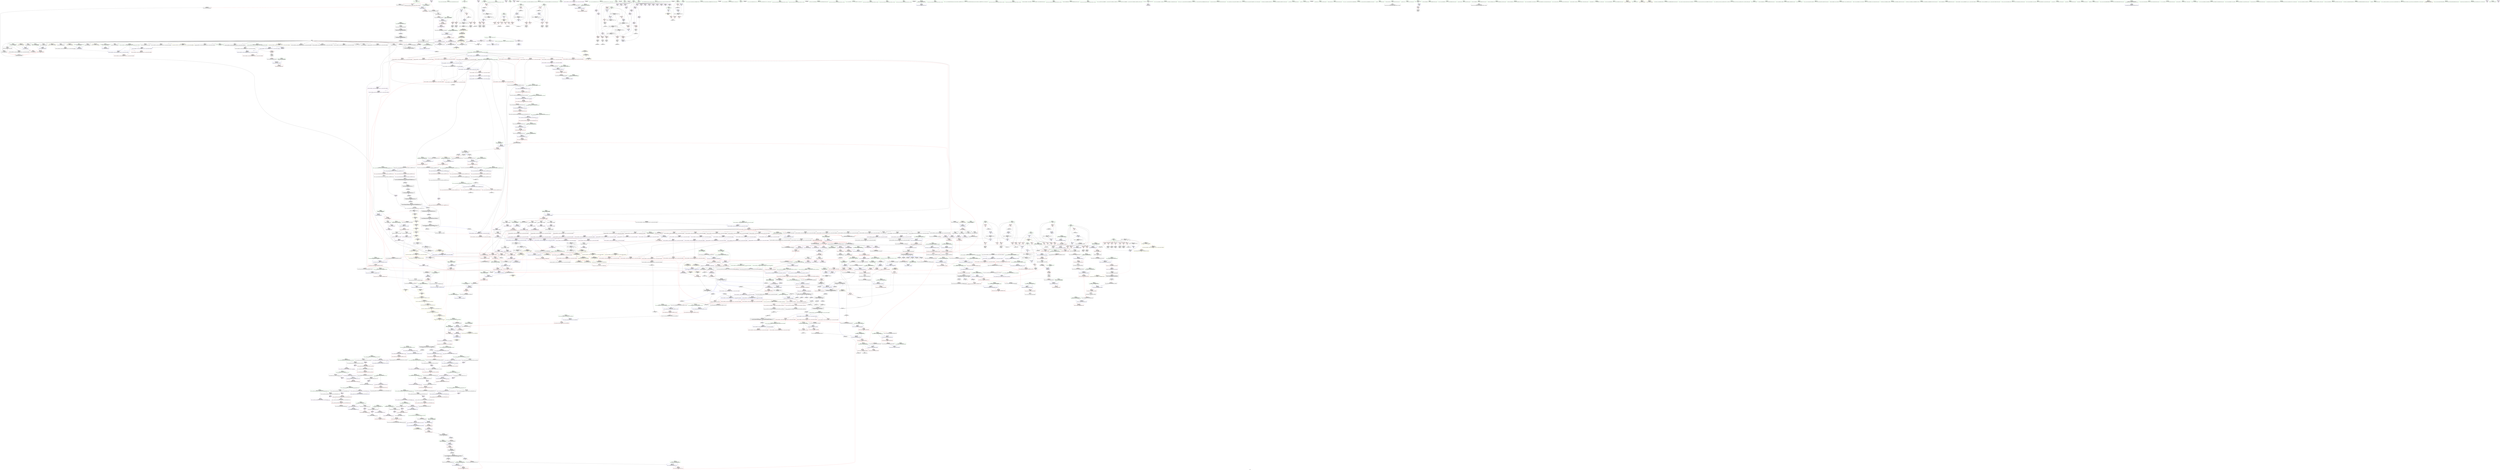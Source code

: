 digraph "SVFG" {
	label="SVFG";

	Node0x5647b6db9050 [shape=record,color=grey,label="{NodeID: 0\nNullPtr|{|<s29>90}}"];
	Node0x5647b6db9050 -> Node0x5647b6e0e700[style=solid];
	Node0x5647b6db9050 -> Node0x5647b6e0e800[style=solid];
	Node0x5647b6db9050 -> Node0x5647b6e0e8d0[style=solid];
	Node0x5647b6db9050 -> Node0x5647b6e0e9a0[style=solid];
	Node0x5647b6db9050 -> Node0x5647b6e0ea70[style=solid];
	Node0x5647b6db9050 -> Node0x5647b6e0eb40[style=solid];
	Node0x5647b6db9050 -> Node0x5647b6e0ec10[style=solid];
	Node0x5647b6db9050 -> Node0x5647b6e0ece0[style=solid];
	Node0x5647b6db9050 -> Node0x5647b6e0edb0[style=solid];
	Node0x5647b6db9050 -> Node0x5647b6e0ee80[style=solid];
	Node0x5647b6db9050 -> Node0x5647b6e0ef50[style=solid];
	Node0x5647b6db9050 -> Node0x5647b6e0f020[style=solid];
	Node0x5647b6db9050 -> Node0x5647b6e0f0f0[style=solid];
	Node0x5647b6db9050 -> Node0x5647b6e0f1c0[style=solid];
	Node0x5647b6db9050 -> Node0x5647b6e0f290[style=solid];
	Node0x5647b6db9050 -> Node0x5647b6e0f360[style=solid];
	Node0x5647b6db9050 -> Node0x5647b6e0f430[style=solid];
	Node0x5647b6db9050 -> Node0x5647b6e0f500[style=solid];
	Node0x5647b6db9050 -> Node0x5647b6e0f5d0[style=solid];
	Node0x5647b6db9050 -> Node0x5647b6e0f6a0[style=solid];
	Node0x5647b6db9050 -> Node0x5647b6e0f770[style=solid];
	Node0x5647b6db9050 -> Node0x5647b6e17b90[style=solid];
	Node0x5647b6db9050 -> Node0x5647b6e19d10[style=solid];
	Node0x5647b6db9050 -> Node0x5647b6e19de0[style=solid];
	Node0x5647b6db9050 -> Node0x5647b6e19eb0[style=solid];
	Node0x5647b6db9050 -> Node0x5647b6e1bf30[style=solid];
	Node0x5647b6db9050 -> Node0x5647b6e57970[style=solid];
	Node0x5647b6db9050 -> Node0x5647b6e5b690[style=solid];
	Node0x5647b6db9050 -> Node0x5647b6e5b810[style=solid];
	Node0x5647b6db9050:s29 -> Node0x5647b6f243b0[style=solid,color=red];
	Node0x5647b6e157e0 [shape=record,color=red,label="{NodeID: 775\n1442\<--1441\n\<--coerce.dive3\n_ZSt18uninitialized_copyISt13move_iteratorIPiES1_ET0_T_S4_S3_\n|{<s0>100}}"];
	Node0x5647b6e157e0:s0 -> Node0x5647b6f23bc0[style=solid,color=red];
	Node0x5647b6e0c240 [shape=record,color=purple,label="{NodeID: 443\n182\<--24\n\<--.str.3\nmain\n}"];
	Node0x5647b6e00150 [shape=record,color=green,label="{NodeID: 111\n720\<--721\n_ZN9__gnu_cxx13new_allocatorIiED2Ev\<--_ZN9__gnu_cxx13new_allocatorIiED2Ev_field_insensitive\n}"];
	Node0x5647b6ecd6c0 [shape=record,color=yellow,style=double,label="{NodeID: 1993\n62V_2 = CSCHI(MR_62V_1)\npts\{1347 \}\nCS[]|{<s0>112}}"];
	Node0x5647b6ecd6c0:s0 -> Node0x5647b6ecd560[style=dashed,color=blue];
	Node0x5647b6e1b300 [shape=record,color=blue,label="{NodeID: 886\n725\<--724\nthis.addr\<--this\n_ZN9__gnu_cxx13new_allocatorIiED2Ev\n}"];
	Node0x5647b6e1b300 -> Node0x5647b6e27f60[style=dashed];
	Node0x5647b6e21d10 [shape=record,color=purple,label="{NodeID: 554\n1703\<--1477\noffset_0\<--\n}"];
	Node0x5647b6e21d10 -> Node0x5647b6e17380[style=solid];
	Node0x5647b6e04890 [shape=record,color=green,label="{NodeID: 222\n1496\<--1497\n__result.addr\<--__result.addr_field_insensitive\n_ZSt4copyISt13move_iteratorIPiES1_ET0_T_S4_S3_\n}"];
	Node0x5647b6e04890 -> Node0x5647b6e15bf0[style=solid];
	Node0x5647b6e04890 -> Node0x5647b6e3f370[style=solid];
	Node0x5647b6f21400 [shape=record,color=black,label="{NodeID: 2104\n490 = PHI(83, 127, 604, 755, 970, )\n0th arg __clang_call_terminate }"];
	Node0x5647b6e40620 [shape=record,color=blue,label="{NodeID: 997\n1673\<--1670\n__p.addr\<--__p\n_ZN9__gnu_cxx13new_allocatorIiE7destroyIiEEvPT_\n}"];
	Node0x5647b6e27740 [shape=record,color=red,label="{NodeID: 665\n646\<--638\n\<--__p.addr\n_ZNSt12_Vector_baseIiSaIiEE13_M_deallocateEPim\n}"];
	Node0x5647b6e27740 -> Node0x5647b6e5b690[style=solid];
	Node0x5647b6e5b090 [shape=record,color=grey,label="{NodeID: 1440\n1069 = cmp(1067, 1068, )\n}"];
	Node0x5647b6e128c0 [shape=record,color=black,label="{NodeID: 333\n844\<--810\n\<--this1\n_ZNSt6vectorIiSaIiEE17_M_realloc_insertIJRKiEEEvN9__gnu_cxx17__normal_iteratorIPiS1_EEDpOT_\n}"];
	Node0x5647b6e128c0 -> Node0x5647b6e1e910[style=solid];
	Node0x5647b6e128c0 -> Node0x5647b6e1e9e0[style=solid];
	Node0x5647b6dfc2d0 [shape=record,color=green,label="{NodeID: 1\n7\<--1\n__dso_handle\<--dummyObj\nGlob }"];
	Node0x5647b6e158b0 [shape=record,color=red,label="{NodeID: 776\n1444\<--1443\n\<--coerce.dive4\n_ZSt18uninitialized_copyISt13move_iteratorIPiES1_ET0_T_S4_S3_\n|{<s0>100}}"];
	Node0x5647b6e158b0:s0 -> Node0x5647b6f23cd0[style=solid,color=red];
	Node0x5647b6e2d8d0 [shape=record,color=yellow,style=double,label="{NodeID: 1551\n104V_1 = ENCHI(MR_104V_0)\npts\{190000 190001 \}\nFun[_ZNSt6vectorIiSaIiEE3endEv]|{<s0>68}}"];
	Node0x5647b6e2d8d0:s0 -> Node0x5647b6eba210[style=dashed,color=red];
	Node0x5647b6e0c310 [shape=record,color=purple,label="{NodeID: 444\n356\<--26\n\<--.str.4\nmain\n}"];
	Node0x5647b6e00250 [shape=record,color=green,label="{NodeID: 112\n725\<--726\nthis.addr\<--this.addr_field_insensitive\n_ZN9__gnu_cxx13new_allocatorIiED2Ev\n}"];
	Node0x5647b6e00250 -> Node0x5647b6e27f60[style=solid];
	Node0x5647b6e00250 -> Node0x5647b6e1b300[style=solid];
	Node0x5647b6f099b0 [shape=record,color=black,label="{NodeID: 1994\n1307 = PHI(1127, )\n0th arg _ZNSt16allocator_traitsISaIiEE8allocateERS0_m }"];
	Node0x5647b6f099b0 -> Node0x5647b6e3df20[style=solid];
	Node0x5647b6e1b3d0 [shape=record,color=blue,label="{NodeID: 887\n733\<--731\nthis.addr\<--this\n_ZNSt6vectorIiSaIiEE15_M_erase_at_endEPi\n}"];
	Node0x5647b6e1b3d0 -> Node0x5647b6e28030[style=dashed];
	Node0x5647b6e340b0 [shape=record,color=yellow,style=double,label="{NodeID: 1662\n323V_1 = ENCHI(MR_323V_0)\npts\{15540000 \}\nFun[_ZNKSt13move_iteratorIPiE4baseEv]}"];
	Node0x5647b6e340b0 -> Node0x5647b6e16c30[style=dashed];
	Node0x5647b6e21de0 [shape=record,color=purple,label="{NodeID: 555\n1502\<--1492\ncoerce.dive\<--__first\n_ZSt4copyISt13move_iteratorIPiES1_ET0_T_S4_S3_\n}"];
	Node0x5647b6e21de0 -> Node0x5647b6e3f1d0[style=solid];
	Node0x5647b6e04960 [shape=record,color=green,label="{NodeID: 223\n1498\<--1499\nagg.tmp\<--agg.tmp_field_insensitive\n_ZSt4copyISt13move_iteratorIPiES1_ET0_T_S4_S3_\n}"];
	Node0x5647b6e04960 -> Node0x5647b6e0a360[style=solid];
	Node0x5647b6e04960 -> Node0x5647b6e21f80[style=solid];
	Node0x5647b6f21880 [shape=record,color=black,label="{NodeID: 2105\n1292 = PHI(977, 1099, )\n0th arg _ZN9__gnu_cxx17__normal_iteratorIPiSt6vectorIiSaIiEEEC2ERKS1_ }"];
	Node0x5647b6f21880 -> Node0x5647b6e3dcb0[style=solid];
	Node0x5647b6e27810 [shape=record,color=red,label="{NodeID: 666\n651\<--638\n\<--__p.addr\n_ZNSt12_Vector_baseIiSaIiEE13_M_deallocateEPim\n|{<s0>35}}"];
	Node0x5647b6e27810:s0 -> Node0x5647b6f20180[style=solid,color=red];
	Node0x5647b6e5b210 [shape=record,color=grey,label="{NodeID: 1441\n204 = cmp(202, 203, )\n}"];
	Node0x5647b6e12990 [shape=record,color=black,label="{NodeID: 334\n853\<--810\n\<--this1\n_ZNSt6vectorIiSaIiEE17_M_realloc_insertIJRKiEEEvN9__gnu_cxx17__normal_iteratorIPiS1_EEDpOT_\n|{<s0>52}}"];
	Node0x5647b6e12990:s0 -> Node0x5647b6f23340[style=solid,color=red];
	Node0x5647b6dfc610 [shape=record,color=green,label="{NodeID: 2\n9\<--1\n\<--dummyObj\nCan only get source location for instruction, argument, global var or function.}"];
	Node0x5647b6e15980 [shape=record,color=red,label="{NodeID: 777\n1479\<--1462\n\<--__result.addr\n_ZNSt20__uninitialized_copyILb1EE13__uninit_copyISt13move_iteratorIPiES3_EET0_T_S6_S5_\n|{<s0>103}}"];
	Node0x5647b6e15980:s0 -> Node0x5647b6f253b0[style=solid,color=red];
	Node0x5647b6e2d9b0 [shape=record,color=yellow,style=double,label="{NodeID: 1552\n62V_1 = ENCHI(MR_62V_0)\npts\{1347 \}\nFun[_ZSt18uninitialized_copyISt13move_iteratorIPiES1_ET0_T_S4_S3_]|{<s0>100}}"];
	Node0x5647b6e2d9b0:s0 -> Node0x5647b6e33810[style=dashed,color=red];
	Node0x5647b6e0c3e0 [shape=record,color=purple,label="{NodeID: 445\n380\<--28\n\<--.str.5\nmain\n}"];
	Node0x5647b6e00320 [shape=record,color=green,label="{NodeID: 113\n733\<--734\nthis.addr\<--this.addr_field_insensitive\n_ZNSt6vectorIiSaIiEE15_M_erase_at_endEPi\n}"];
	Node0x5647b6e00320 -> Node0x5647b6e28030[style=solid];
	Node0x5647b6e00320 -> Node0x5647b6e1b3d0[style=solid];
	Node0x5647b6f0a1b0 [shape=record,color=black,label="{NodeID: 1995\n108 = PHI(555, )\n|{<s0>8}}"];
	Node0x5647b6f0a1b0:s0 -> Node0x5647b6f223f0[style=solid,color=red];
	Node0x5647b6e1b4a0 [shape=record,color=blue,label="{NodeID: 888\n735\<--732\n__pos.addr\<--__pos\n_ZNSt6vectorIiSaIiEE15_M_erase_at_endEPi\n}"];
	Node0x5647b6e1b4a0 -> Node0x5647b6e28100[style=dashed];
	Node0x5647b6e1b4a0 -> Node0x5647b6e281d0[style=dashed];
	Node0x5647b6e21eb0 [shape=record,color=purple,label="{NodeID: 556\n1504\<--1494\ncoerce.dive1\<--__last\n_ZSt4copyISt13move_iteratorIPiES1_ET0_T_S4_S3_\n}"];
	Node0x5647b6e21eb0 -> Node0x5647b6e3f2a0[style=solid];
	Node0x5647b6e04a30 [shape=record,color=green,label="{NodeID: 224\n1500\<--1501\nagg.tmp3\<--agg.tmp3_field_insensitive\n_ZSt4copyISt13move_iteratorIPiES1_ET0_T_S4_S3_\n}"];
	Node0x5647b6e04a30 -> Node0x5647b6e0a430[style=solid];
	Node0x5647b6e04a30 -> Node0x5647b6e22050[style=solid];
	Node0x5647b6f219d0 [shape=record,color=black,label="{NodeID: 2106\n1293 = PHI(985, 1107, )\n1st arg _ZN9__gnu_cxx17__normal_iteratorIPiSt6vectorIiSaIiEEEC2ERKS1_ }"];
	Node0x5647b6f219d0 -> Node0x5647b6e3dd80[style=solid];
	Node0x5647b6e278e0 [shape=record,color=red,label="{NodeID: 667\n652\<--640\n\<--__n.addr\n_ZNSt12_Vector_baseIiSaIiEE13_M_deallocateEPim\n|{<s0>35}}"];
	Node0x5647b6e278e0:s0 -> Node0x5647b6f20290[style=solid,color=red];
	Node0x5647b6e5b390 [shape=record,color=grey,label="{NodeID: 1442\n1338 = cmp(1336, 1337, )\n}"];
	Node0x5647b6e12a60 [shape=record,color=black,label="{NodeID: 335\n864\<--810\n\<--this1\n_ZNSt6vectorIiSaIiEE17_M_realloc_insertIJRKiEEEvN9__gnu_cxx17__normal_iteratorIPiS1_EEDpOT_\n}"];
	Node0x5647b6e12a60 -> Node0x5647b6e1eb80[style=solid];
	Node0x5647b6e12a60 -> Node0x5647b6e1ec50[style=solid];
	Node0x5647b6dfc6d0 [shape=record,color=green,label="{NodeID: 3\n20\<--1\n.str\<--dummyObj\nGlob }"];
	Node0x5647b6e15a50 [shape=record,color=red,label="{NodeID: 778\n1481\<--1480\n\<--coerce.dive3\n_ZNSt20__uninitialized_copyILb1EE13__uninit_copyISt13move_iteratorIPiES3_EET0_T_S6_S5_\n|{<s0>103}}"];
	Node0x5647b6e15a50:s0 -> Node0x5647b6f25190[style=solid,color=red];
	Node0x5647b6e0c4b0 [shape=record,color=purple,label="{NodeID: 446\n387\<--30\n\<--.str.6\nmain\n}"];
	Node0x5647b6e003f0 [shape=record,color=green,label="{NodeID: 114\n735\<--736\n__pos.addr\<--__pos.addr_field_insensitive\n_ZNSt6vectorIiSaIiEE15_M_erase_at_endEPi\n}"];
	Node0x5647b6e003f0 -> Node0x5647b6e28100[style=solid];
	Node0x5647b6e003f0 -> Node0x5647b6e281d0[style=solid];
	Node0x5647b6e003f0 -> Node0x5647b6e1b4a0[style=solid];
	Node0x5647b6f18940 [shape=record,color=black,label="{NodeID: 1996\n46 = PHI()\n}"];
	Node0x5647b6e1b570 [shape=record,color=blue,label="{NodeID: 889\n751\<--748\n_M_finish3\<--\n_ZNSt6vectorIiSaIiEE15_M_erase_at_endEPi\n|{<s0>20}}"];
	Node0x5647b6e1b570:s0 -> Node0x5647b6ecc0e0[style=dashed,color=blue];
	Node0x5647b6e21f80 [shape=record,color=purple,label="{NodeID: 557\n1510\<--1498\ncoerce.dive2\<--agg.tmp\n_ZSt4copyISt13move_iteratorIPiES1_ET0_T_S4_S3_\n}"];
	Node0x5647b6e21f80 -> Node0x5647b6e15cc0[style=solid];
	Node0x5647b6e04b00 [shape=record,color=green,label="{NodeID: 225\n1513\<--1514\n_ZSt12__miter_baseIPiEDTcl12__miter_basecldtfp_4baseEEESt13move_iteratorIT_E\<--_ZSt12__miter_baseIPiEDTcl12__miter_basecldtfp_4baseEEESt13move_iteratorIT_E_field_insensitive\n}"];
	Node0x5647b6f21b20 [shape=record,color=black,label="{NodeID: 2107\n1098 = PHI(810, )\n0th arg _ZNSt6vectorIiSaIiEE5beginEv }"];
	Node0x5647b6f21b20 -> Node0x5647b6e3cba0[style=solid];
	Node0x5647b6e279b0 [shape=record,color=red,label="{NodeID: 668\n663\<--660\nthis1\<--this.addr\n_ZNSt12_Vector_baseIiSaIiEE12_Vector_implD2Ev\n}"];
	Node0x5647b6e279b0 -> Node0x5647b6e120a0[style=solid];
	Node0x5647b6e5b510 [shape=record,color=grey,label="{NodeID: 1443\n196 = cmp(194, 195, )\n}"];
	Node0x5647b6e12b30 [shape=record,color=black,label="{NodeID: 336\n869\<--810\n\<--this1\n_ZNSt6vectorIiSaIiEE17_M_realloc_insertIJRKiEEEvN9__gnu_cxx17__normal_iteratorIPiS1_EEDpOT_\n|{<s0>55}}"];
	Node0x5647b6e12b30:s0 -> Node0x5647b6f23340[style=solid,color=red];
	Node0x5647b6dfc790 [shape=record,color=green,label="{NodeID: 4\n22\<--1\n.str.2\<--dummyObj\nGlob }"];
	Node0x5647b6e15b20 [shape=record,color=red,label="{NodeID: 779\n1483\<--1482\n\<--coerce.dive4\n_ZNSt20__uninitialized_copyILb1EE13__uninit_copyISt13move_iteratorIPiES3_EET0_T_S6_S5_\n|{<s0>103}}"];
	Node0x5647b6e15b20:s0 -> Node0x5647b6f252a0[style=solid,color=red];
	Node0x5647b6e0c580 [shape=record,color=purple,label="{NodeID: 447\n811\<--32\n\<--.str.7\n_ZNSt6vectorIiSaIiEE17_M_realloc_insertIJRKiEEEvN9__gnu_cxx17__normal_iteratorIPiS1_EEDpOT_\n|{<s0>45}}"];
	Node0x5647b6e0c580:s0 -> Node0x5647b6f24e40[style=solid,color=red];
	Node0x5647b6e04f40 [shape=record,color=green,label="{NodeID: 115\n762\<--763\n__a.addr\<--__a.addr_field_insensitive\n_ZNSt16allocator_traitsISaIiEE9constructIiJRKiEEEvRS0_PT_DpOT0_\n}"];
	Node0x5647b6e04f40 -> Node0x5647b6e28370[style=solid];
	Node0x5647b6e04f40 -> Node0x5647b6e1b640[style=solid];
	Node0x5647b6f18a10 [shape=record,color=black,label="{NodeID: 1997\n67 = PHI()\n}"];
	Node0x5647b6e1b640 [shape=record,color=blue,label="{NodeID: 890\n762\<--759\n__a.addr\<--__a\n_ZNSt16allocator_traitsISaIiEE9constructIiJRKiEEEvRS0_PT_DpOT0_\n}"];
	Node0x5647b6e1b640 -> Node0x5647b6e28370[style=dashed];
	Node0x5647b6e22050 [shape=record,color=purple,label="{NodeID: 558\n1518\<--1500\ncoerce.dive4\<--agg.tmp3\n_ZSt4copyISt13move_iteratorIPiES1_ET0_T_S4_S3_\n}"];
	Node0x5647b6e22050 -> Node0x5647b6e15d90[style=solid];
	Node0x5647b6e04c00 [shape=record,color=green,label="{NodeID: 226\n1523\<--1524\n_ZSt14__copy_move_a2ILb1EPiS0_ET1_T0_S2_S1_\<--_ZSt14__copy_move_a2ILb1EPiS0_ET1_T0_S2_S1__field_insensitive\n}"];
	Node0x5647b6f21c30 [shape=record,color=black,label="{NodeID: 2108\n623 = PHI(616, )\n0th arg _ZNSt12_Destroy_auxILb1EE9__destroyIPiEEvT_S3_ }"];
	Node0x5647b6f21c30 -> Node0x5647b6e1a870[style=solid];
	Node0x5647b6e27a80 [shape=record,color=red,label="{NodeID: 669\n682\<--673\n\<--__a.addr\n_ZNSt16allocator_traitsISaIiEE10deallocateERS0_Pim\n}"];
	Node0x5647b6e27a80 -> Node0x5647b6e12170[style=solid];
	Node0x5647b6e5b690 [shape=record,color=grey,label="{NodeID: 1444\n647 = cmp(646, 3, )\n}"];
	Node0x5647b6e12c00 [shape=record,color=black,label="{NodeID: 337\n885\<--810\n\<--this1\n_ZNSt6vectorIiSaIiEE17_M_realloc_insertIJRKiEEEvN9__gnu_cxx17__normal_iteratorIPiS1_EEDpOT_\n}"];
	Node0x5647b6e12c00 -> Node0x5647b6e1ed20[style=solid];
	Node0x5647b6dfcbf0 [shape=record,color=green,label="{NodeID: 5\n24\<--1\n.str.3\<--dummyObj\nGlob }"];
	Node0x5647b6e15bf0 [shape=record,color=red,label="{NodeID: 780\n1521\<--1496\n\<--__result.addr\n_ZSt4copyISt13move_iteratorIPiES1_ET0_T_S4_S3_\n|{<s0>108}}"];
	Node0x5647b6e15bf0:s0 -> Node0x5647b6f23200[style=solid,color=red];
	Node0x5647b6e0c650 [shape=record,color=purple,label="{NodeID: 448\n1684\<--34\nllvm.global_ctors_0\<--llvm.global_ctors\nGlob }"];
	Node0x5647b6e0c650 -> Node0x5647b6e17990[style=solid];
	Node0x5647b6e05010 [shape=record,color=green,label="{NodeID: 116\n764\<--765\n__p.addr\<--__p.addr_field_insensitive\n_ZNSt16allocator_traitsISaIiEE9constructIiJRKiEEEvRS0_PT_DpOT0_\n}"];
	Node0x5647b6e05010 -> Node0x5647b6e28440[style=solid];
	Node0x5647b6e05010 -> Node0x5647b6e1b710[style=solid];
	Node0x5647b6f18ae0 [shape=record,color=black,label="{NodeID: 1998\n381 = PHI()\n}"];
	Node0x5647b6e1b710 [shape=record,color=blue,label="{NodeID: 891\n764\<--760\n__p.addr\<--__p\n_ZNSt16allocator_traitsISaIiEE9constructIiJRKiEEEvRS0_PT_DpOT0_\n}"];
	Node0x5647b6e1b710 -> Node0x5647b6e28440[style=dashed];
	Node0x5647b6e22120 [shape=record,color=purple,label="{NodeID: 559\n1705\<--1507\noffset_0\<--\n}"];
	Node0x5647b6e22120 -> Node0x5647b6e3f440[style=solid];
	Node0x5647b6e04d00 [shape=record,color=green,label="{NodeID: 227\n1530\<--1531\n__first.addr\<--__first.addr_field_insensitive\n_ZSt14__copy_move_a2ILb1EPiS0_ET1_T0_S2_S1_\n}"];
	Node0x5647b6e04d00 -> Node0x5647b6e15e60[style=solid];
	Node0x5647b6e04d00 -> Node0x5647b6e3f5e0[style=solid];
	Node0x5647b6f21d40 [shape=record,color=black,label="{NodeID: 2109\n692 = PHI(684, )\n1st arg _ZN9__gnu_cxx13new_allocatorIiE10deallocateEPim }"];
	Node0x5647b6f21d40 -> Node0x5647b6e1b090[style=solid];
	Node0x5647b6e27b50 [shape=record,color=red,label="{NodeID: 670\n684\<--675\n\<--__p.addr\n_ZNSt16allocator_traitsISaIiEE10deallocateERS0_Pim\n|{<s0>37}}"];
	Node0x5647b6e27b50:s0 -> Node0x5647b6f21d40[style=solid,color=red];
	Node0x5647b6e5b810 [shape=record,color=grey,label="{NodeID: 1445\n883 = cmp(882, 3, )\n}"];
	Node0x5647b6e12cd0 [shape=record,color=black,label="{NodeID: 338\n905\<--810\n\<--this1\n_ZNSt6vectorIiSaIiEE17_M_realloc_insertIJRKiEEEvN9__gnu_cxx17__normal_iteratorIPiS1_EEDpOT_\n|{<s0>60}}"];
	Node0x5647b6e12cd0:s0 -> Node0x5647b6f23340[style=solid,color=red];
	Node0x5647b6dfccb0 [shape=record,color=green,label="{NodeID: 6\n26\<--1\n.str.4\<--dummyObj\nGlob }"];
	Node0x5647b6e15cc0 [shape=record,color=red,label="{NodeID: 781\n1511\<--1510\n\<--coerce.dive2\n_ZSt4copyISt13move_iteratorIPiES1_ET0_T_S4_S3_\n|{<s0>105}}"];
	Node0x5647b6e15cc0:s0 -> Node0x5647b6f20ec0[style=solid,color=red];
	Node0x5647b6e0c750 [shape=record,color=purple,label="{NodeID: 449\n1685\<--34\nllvm.global_ctors_1\<--llvm.global_ctors\nGlob }"];
	Node0x5647b6e0c750 -> Node0x5647b6e17a90[style=solid];
	Node0x5647b6e050e0 [shape=record,color=green,label="{NodeID: 117\n766\<--767\n__args.addr\<--__args.addr_field_insensitive\n_ZNSt16allocator_traitsISaIiEE9constructIiJRKiEEEvRS0_PT_DpOT0_\n}"];
	Node0x5647b6e050e0 -> Node0x5647b6e28510[style=solid];
	Node0x5647b6e050e0 -> Node0x5647b6e1b7e0[style=solid];
	Node0x5647b6f18bb0 [shape=record,color=black,label="{NodeID: 1999\n388 = PHI()\n}"];
	Node0x5647b6e1b7e0 [shape=record,color=blue,label="{NodeID: 892\n766\<--761\n__args.addr\<--__args\n_ZNSt16allocator_traitsISaIiEE9constructIiJRKiEEEvRS0_PT_DpOT0_\n}"];
	Node0x5647b6e1b7e0 -> Node0x5647b6e28510[style=dashed];
	Node0x5647b6e345a0 [shape=record,color=yellow,style=double,label="{NodeID: 1667\n126V_1 = ENCHI(MR_126V_0)\npts\{569 \}\nFun[_ZNSt12_Vector_baseIiSaIiEED2Ev]}"];
	Node0x5647b6e345a0 -> Node0x5647b6e1a530[style=dashed];
	Node0x5647b6e221f0 [shape=record,color=purple,label="{NodeID: 560\n1706\<--1508\noffset_0\<--\n}"];
	Node0x5647b6e221f0 -> Node0x5647b6e17450[style=solid];
	Node0x5647b6e04dd0 [shape=record,color=green,label="{NodeID: 228\n1532\<--1533\n__last.addr\<--__last.addr_field_insensitive\n_ZSt14__copy_move_a2ILb1EPiS0_ET1_T0_S2_S1_\n}"];
	Node0x5647b6e04dd0 -> Node0x5647b6e15f30[style=solid];
	Node0x5647b6e04dd0 -> Node0x5647b6e3f6b0[style=solid];
	Node0x5647b6f21e50 [shape=record,color=black,label="{NodeID: 2110\n693 = PHI(685, )\n2nd arg _ZN9__gnu_cxx13new_allocatorIiE10deallocateEPim }"];
	Node0x5647b6f21e50 -> Node0x5647b6e1b160[style=solid];
	Node0x5647b6e27c20 [shape=record,color=red,label="{NodeID: 671\n685\<--677\n\<--__n.addr\n_ZNSt16allocator_traitsISaIiEE10deallocateERS0_Pim\n|{<s0>37}}"];
	Node0x5647b6e27c20:s0 -> Node0x5647b6f21e50[style=solid,color=red];
	Node0x5647b6e5b990 [shape=record,color=grey,label="{NodeID: 1446\n297 = cmp(296, 215, )\n}"];
	Node0x5647b6e12da0 [shape=record,color=black,label="{NodeID: 339\n909\<--810\n\<--this1\n_ZNSt6vectorIiSaIiEE17_M_realloc_insertIJRKiEEEvN9__gnu_cxx17__normal_iteratorIPiS1_EEDpOT_\n|{<s0>62}}"];
	Node0x5647b6e12da0:s0 -> Node0x5647b6f1d550[style=solid,color=red];
	Node0x5647b6dfcd70 [shape=record,color=green,label="{NodeID: 7\n28\<--1\n.str.5\<--dummyObj\nGlob }"];
	Node0x5647b6e15d90 [shape=record,color=red,label="{NodeID: 782\n1519\<--1518\n\<--coerce.dive4\n_ZSt4copyISt13move_iteratorIPiES1_ET0_T_S4_S3_\n|{<s0>107}}"];
	Node0x5647b6e15d90:s0 -> Node0x5647b6f20ec0[style=solid,color=red];
	Node0x5647b6e0c850 [shape=record,color=purple,label="{NodeID: 450\n1686\<--34\nllvm.global_ctors_2\<--llvm.global_ctors\nGlob }"];
	Node0x5647b6e0c850 -> Node0x5647b6e17b90[style=solid];
	Node0x5647b6e051b0 [shape=record,color=green,label="{NodeID: 118\n776\<--777\n_ZSt7forwardIRKiEOT_RNSt16remove_referenceIS2_E4typeE\<--_ZSt7forwardIRKiEOT_RNSt16remove_referenceIS2_E4typeE_field_insensitive\n}"];
	Node0x5647b6f18c80 [shape=record,color=black,label="{NodeID: 2000\n161 = PHI()\n}"];
	Node0x5647b6e1b8b0 [shape=record,color=blue,label="{NodeID: 893\n806\<--784\ncoerce.dive\<--__position.coerce\n_ZNSt6vectorIiSaIiEE17_M_realloc_insertIJRKiEEEvN9__gnu_cxx17__normal_iteratorIPiS1_EEDpOT_\n|{|<s2>47}}"];
	Node0x5647b6e1b8b0 -> Node0x5647b6e29960[style=dashed];
	Node0x5647b6e1b8b0 -> Node0x5647b6e29a30[style=dashed];
	Node0x5647b6e1b8b0:s2 -> Node0x5647b6e32d50[style=dashed,color=red];
	Node0x5647b6e346b0 [shape=record,color=yellow,style=double,label="{NodeID: 1668\n128V_1 = ENCHI(MR_128V_0)\npts\{571 \}\nFun[_ZNSt12_Vector_baseIiSaIiEED2Ev]}"];
	Node0x5647b6e346b0 -> Node0x5647b6e1a600[style=dashed];
	Node0x5647b6e222c0 [shape=record,color=purple,label="{NodeID: 561\n1708\<--1515\noffset_0\<--\n}"];
	Node0x5647b6e222c0 -> Node0x5647b6e3f510[style=solid];
	Node0x5647b6e0d270 [shape=record,color=green,label="{NodeID: 229\n1534\<--1535\n__result.addr\<--__result.addr_field_insensitive\n_ZSt14__copy_move_a2ILb1EPiS0_ET1_T0_S2_S1_\n}"];
	Node0x5647b6e0d270 -> Node0x5647b6e16000[style=solid];
	Node0x5647b6e0d270 -> Node0x5647b6e3f780[style=solid];
	Node0x5647b6f21f60 [shape=record,color=black,label="{NodeID: 2111\n537 = PHI(102, 740, 903, 920, )\n0th arg _ZSt8_DestroyIPiiEvT_S1_RSaIT0_E }"];
	Node0x5647b6f21f60 -> Node0x5647b6e1a120[style=solid];
	Node0x5647b6e27cf0 [shape=record,color=red,label="{NodeID: 672\n703\<--694\nthis1\<--this.addr\n_ZN9__gnu_cxx13new_allocatorIiE10deallocateEPim\n}"];
	Node0x5647b6e5bb10 [shape=record,color=grey,label="{NodeID: 1447\n169 = cmp(167, 168, )\n}"];
	Node0x5647b6e12e70 [shape=record,color=black,label="{NodeID: 340\n917\<--810\n\<--this1\n_ZNSt6vectorIiSaIiEE17_M_realloc_insertIJRKiEEEvN9__gnu_cxx17__normal_iteratorIPiS1_EEDpOT_\n}"];
	Node0x5647b6e12e70 -> Node0x5647b6e1edf0[style=solid];
	Node0x5647b6e12e70 -> Node0x5647b6e1eec0[style=solid];
	Node0x5647b6dfce30 [shape=record,color=green,label="{NodeID: 8\n30\<--1\n.str.6\<--dummyObj\nGlob }"];
	Node0x5647b6e15e60 [shape=record,color=red,label="{NodeID: 783\n1539\<--1530\n\<--__first.addr\n_ZSt14__copy_move_a2ILb1EPiS0_ET1_T0_S2_S1_\n|{<s0>109}}"];
	Node0x5647b6e15e60:s0 -> Node0x5647b6f1ef00[style=solid,color=red];
	Node0x5647b6e0c950 [shape=record,color=purple,label="{NodeID: 451\n100\<--99\n_M_impl\<--\n_ZNSt6vectorIiSaIiEED2Ev\n}"];
	Node0x5647b6e052b0 [shape=record,color=green,label="{NodeID: 119\n779\<--780\n_ZN9__gnu_cxx13new_allocatorIiE9constructIiJRKiEEEvPT_DpOT0_\<--_ZN9__gnu_cxx13new_allocatorIiE9constructIiJRKiEEEvPT_DpOT0__field_insensitive\n}"];
	Node0x5647b6f18d50 [shape=record,color=black,label="{NodeID: 2001\n172 = PHI()\n}"];
	Node0x5647b6e1b980 [shape=record,color=blue,label="{NodeID: 894\n788\<--783\nthis.addr\<--this\n_ZNSt6vectorIiSaIiEE17_M_realloc_insertIJRKiEEEvN9__gnu_cxx17__normal_iteratorIPiS1_EEDpOT_\n}"];
	Node0x5647b6e1b980 -> Node0x5647b6e285e0[style=dashed];
	Node0x5647b6e22390 [shape=record,color=purple,label="{NodeID: 562\n1709\<--1516\noffset_0\<--\n}"];
	Node0x5647b6e22390 -> Node0x5647b6e17520[style=solid];
	Node0x5647b6e0d300 [shape=record,color=green,label="{NodeID: 230\n1541\<--1542\n_ZSt12__niter_baseIPiET_S1_\<--_ZSt12__niter_baseIPiET_S1__field_insensitive\n}"];
	Node0x5647b6f221f0 [shape=record,color=black,label="{NodeID: 2112\n538 = PHI(106, 744, 904, 924, )\n1st arg _ZSt8_DestroyIPiiEvT_S1_RSaIT0_E }"];
	Node0x5647b6f221f0 -> Node0x5647b6e1a1f0[style=solid];
	Node0x5647b6e27dc0 [shape=record,color=red,label="{NodeID: 673\n704\<--696\n\<--__p.addr\n_ZN9__gnu_cxx13new_allocatorIiE10deallocateEPim\n}"];
	Node0x5647b6e27dc0 -> Node0x5647b6e12240[style=solid];
	Node0x5647b6e5bc90 [shape=record,color=grey,label="{NodeID: 1448\n289 = cmp(287, 288, )\n}"];
	Node0x5647b6e12f40 [shape=record,color=black,label="{NodeID: 341\n921\<--810\n\<--this1\n_ZNSt6vectorIiSaIiEE17_M_realloc_insertIJRKiEEEvN9__gnu_cxx17__normal_iteratorIPiS1_EEDpOT_\n}"];
	Node0x5647b6e12f40 -> Node0x5647b6e1ef90[style=solid];
	Node0x5647b6e12f40 -> Node0x5647b6e1f060[style=solid];
	Node0x5647b6dfcef0 [shape=record,color=green,label="{NodeID: 9\n32\<--1\n.str.7\<--dummyObj\nGlob }"];
	Node0x5647b6e15f30 [shape=record,color=red,label="{NodeID: 784\n1543\<--1532\n\<--__last.addr\n_ZSt14__copy_move_a2ILb1EPiS0_ET1_T0_S2_S1_\n|{<s0>110}}"];
	Node0x5647b6e15f30:s0 -> Node0x5647b6f1ef00[style=solid,color=red];
	Node0x5647b6e0ca20 [shape=record,color=purple,label="{NodeID: 452\n101\<--99\n_M_start\<--\n_ZNSt6vectorIiSaIiEED2Ev\n}"];
	Node0x5647b6e0ca20 -> Node0x5647b6e23640[style=solid];
	Node0x5647b6e053b0 [shape=record,color=green,label="{NodeID: 120\n786\<--787\n__position\<--__position_field_insensitive\n_ZNSt6vectorIiSaIiEE17_M_realloc_insertIJRKiEEEvN9__gnu_cxx17__normal_iteratorIPiS1_EEDpOT_\n|{|<s1>47|<s2>51|<s3>54}}"];
	Node0x5647b6e053b0 -> Node0x5647b6e1e6a0[style=solid];
	Node0x5647b6e053b0:s1 -> Node0x5647b6f22d60[style=solid,color=red];
	Node0x5647b6e053b0:s2 -> Node0x5647b6f1f5d0[style=solid,color=red];
	Node0x5647b6e053b0:s3 -> Node0x5647b6f1f5d0[style=solid,color=red];
	Node0x5647b6f18e50 [shape=record,color=black,label="{NodeID: 2002\n183 = PHI()\n}"];
	Node0x5647b6e1ba50 [shape=record,color=blue,label="{NodeID: 895\n790\<--785\n__args.addr\<--__args\n_ZNSt6vectorIiSaIiEE17_M_realloc_insertIJRKiEEEvN9__gnu_cxx17__normal_iteratorIPiS1_EEDpOT_\n}"];
	Node0x5647b6e1ba50 -> Node0x5647b6e286b0[style=dashed];
	Node0x5647b6e22460 [shape=record,color=purple,label="{NodeID: 563\n1555\<--1553\ncoerce.dive\<--__it\n_ZSt12__miter_baseIPiEDTcl12__miter_basecldtfp_4baseEEESt13move_iteratorIT_E\n}"];
	Node0x5647b6e22460 -> Node0x5647b6e3f850[style=solid];
	Node0x5647b6e0d400 [shape=record,color=green,label="{NodeID: 231\n1548\<--1549\n_ZSt13__copy_move_aILb1EPiS0_ET1_T0_S2_S1_\<--_ZSt13__copy_move_aILb1EPiS0_ET1_T0_S2_S1__field_insensitive\n}"];
	Node0x5647b6f223f0 [shape=record,color=black,label="{NodeID: 2113\n539 = PHI(108, 746, 906, 926, )\n2nd arg _ZSt8_DestroyIPiiEvT_S1_RSaIT0_E }"];
	Node0x5647b6f223f0 -> Node0x5647b6e1a2c0[style=solid];
	Node0x5647b6e27e90 [shape=record,color=red,label="{NodeID: 674\n717\<--714\nthis1\<--this.addr\n_ZNSaIiED2Ev\n}"];
	Node0x5647b6e27e90 -> Node0x5647b6e12310[style=solid];
	Node0x5647b6e5be10 [shape=record,color=grey,label="{NodeID: 1449\n177 = cmp(175, 176, )\n}"];
	Node0x5647b6e13010 [shape=record,color=black,label="{NodeID: 342\n925\<--810\n\<--this1\n_ZNSt6vectorIiSaIiEE17_M_realloc_insertIJRKiEEEvN9__gnu_cxx17__normal_iteratorIPiS1_EEDpOT_\n|{<s0>64}}"];
	Node0x5647b6e13010:s0 -> Node0x5647b6f23340[style=solid,color=red];
	Node0x5647b6dbcc80 [shape=record,color=green,label="{NodeID: 10\n35\<--1\n\<--dummyObj\nCan only get source location for instruction, argument, global var or function.}"];
	Node0x5647b6e16000 [shape=record,color=red,label="{NodeID: 785\n1545\<--1534\n\<--__result.addr\n_ZSt14__copy_move_a2ILb1EPiS0_ET1_T0_S2_S1_\n|{<s0>111}}"];
	Node0x5647b6e16000:s0 -> Node0x5647b6f1ef00[style=solid,color=red];
	Node0x5647b6e2e110 [shape=record,color=yellow,style=double,label="{NodeID: 1560\n25V_1 = ENCHI(MR_25V_0)\npts\{140 \}\nFun[_ZNSt16allocator_traitsISaIiEE9constructIiJRKiEEEvRS0_PT_DpOT0_]|{<s0>44}}"];
	Node0x5647b6e2e110:s0 -> Node0x5647b6e321e0[style=dashed,color=red];
	Node0x5647b6e0caf0 [shape=record,color=purple,label="{NodeID: 453\n104\<--103\n_M_impl2\<--\n_ZNSt6vectorIiSaIiEED2Ev\n}"];
	Node0x5647b6e05480 [shape=record,color=green,label="{NodeID: 121\n788\<--789\nthis.addr\<--this.addr_field_insensitive\n_ZNSt6vectorIiSaIiEE17_M_realloc_insertIJRKiEEEvN9__gnu_cxx17__normal_iteratorIPiS1_EEDpOT_\n}"];
	Node0x5647b6e05480 -> Node0x5647b6e285e0[style=solid];
	Node0x5647b6e05480 -> Node0x5647b6e1b980[style=solid];
	Node0x5647b6f18f50 [shape=record,color=black,label="{NodeID: 2003\n1393 = PHI(1411, )\n}"];
	Node0x5647b6f18f50 -> Node0x5647b6e09800[style=solid];
	Node0x5647b6e1bb20 [shape=record,color=blue,label="{NodeID: 896\n792\<--812\n__len\<--call\n_ZNSt6vectorIiSaIiEE17_M_realloc_insertIJRKiEEEvN9__gnu_cxx17__normal_iteratorIPiS1_EEDpOT_\n}"];
	Node0x5647b6e1bb20 -> Node0x5647b6e28780[style=dashed];
	Node0x5647b6e1bb20 -> Node0x5647b6e28850[style=dashed];
	Node0x5647b6e1bb20 -> Node0x5647b6e28920[style=dashed];
	Node0x5647b6e22530 [shape=record,color=purple,label="{NodeID: 564\n1711\<--1620\noffset_0\<--\n}"];
	Node0x5647b6e22530 -> Node0x5647b6e40070[style=solid];
	Node0x5647b6e0d500 [shape=record,color=green,label="{NodeID: 232\n1553\<--1554\n__it\<--__it_field_insensitive\n_ZSt12__miter_baseIPiEDTcl12__miter_basecldtfp_4baseEEESt13move_iteratorIT_E\n|{|<s1>113}}"];
	Node0x5647b6e0d500 -> Node0x5647b6e22460[style=solid];
	Node0x5647b6e0d500:s1 -> Node0x5647b6f24080[style=solid,color=red];
	Node0x5647b6f225f0 [shape=record,color=black,label="{NodeID: 2114\n993 = PHI(772, )\n0th arg _ZN9__gnu_cxx13new_allocatorIiE9constructIiJRKiEEEvPT_DpOT0_ }"];
	Node0x5647b6f225f0 -> Node0x5647b6e1c8f0[style=solid];
	Node0x5647b6e27f60 [shape=record,color=red,label="{NodeID: 675\n728\<--725\nthis1\<--this.addr\n_ZN9__gnu_cxx13new_allocatorIiED2Ev\n}"];
	Node0x5647b6e5bf90 [shape=record,color=grey,label="{NodeID: 1450\n1617 = cmp(1616, 1124, )\n}"];
	Node0x5647b6e130e0 [shape=record,color=black,label="{NodeID: 343\n928\<--810\n\<--this1\n_ZNSt6vectorIiSaIiEE17_M_realloc_insertIJRKiEEEvN9__gnu_cxx17__normal_iteratorIPiS1_EEDpOT_\n|{<s0>66}}"];
	Node0x5647b6e130e0:s0 -> Node0x5647b6f1d550[style=solid,color=red];
	Node0x5647b6dbcd80 [shape=record,color=green,label="{NodeID: 11\n165\<--1\n\<--dummyObj\nCan only get source location for instruction, argument, global var or function.}"];
	Node0x5647b6e160d0 [shape=record,color=red,label="{NodeID: 786\n1580\<--1568\n\<--__first.addr\n_ZSt13__copy_move_aILb1EPiS0_ET1_T0_S2_S1_\n|{<s0>115}}"];
	Node0x5647b6e160d0:s0 -> Node0x5647b6f1e090[style=solid,color=red];
	Node0x5647b6e0cbc0 [shape=record,color=purple,label="{NodeID: 454\n105\<--103\n_M_finish\<--\n_ZNSt6vectorIiSaIiEED2Ev\n}"];
	Node0x5647b6e0cbc0 -> Node0x5647b6e23710[style=solid];
	Node0x5647b6e05550 [shape=record,color=green,label="{NodeID: 122\n790\<--791\n__args.addr\<--__args.addr_field_insensitive\n_ZNSt6vectorIiSaIiEE17_M_realloc_insertIJRKiEEEvN9__gnu_cxx17__normal_iteratorIPiS1_EEDpOT_\n}"];
	Node0x5647b6e05550 -> Node0x5647b6e286b0[style=solid];
	Node0x5647b6e05550 -> Node0x5647b6e1ba50[style=solid];
	Node0x5647b6f19180 [shape=record,color=black,label="{NodeID: 2004\n357 = PHI()\n}"];
	Node0x5647b6e1bbf0 [shape=record,color=blue,label="{NodeID: 897\n820\<--817\ncoerce.dive3\<--call2\n_ZNSt6vectorIiSaIiEE17_M_realloc_insertIJRKiEEEvN9__gnu_cxx17__normal_iteratorIPiS1_EEDpOT_\n|{|<s2>47}}"];
	Node0x5647b6e1bbf0 -> Node0x5647b6e29960[style=dashed];
	Node0x5647b6e1bbf0 -> Node0x5647b6e29a30[style=dashed];
	Node0x5647b6e1bbf0:s2 -> Node0x5647b6e32d50[style=dashed,color=red];
	Node0x5647b6e22600 [shape=record,color=purple,label="{NodeID: 565\n1712\<--1622\noffset_0\<--\n}"];
	Node0x5647b6e22600 -> Node0x5647b6e175f0[style=solid];
	Node0x5647b6e0d5d0 [shape=record,color=green,label="{NodeID: 233\n1558\<--1559\n_ZNKSt13move_iteratorIPiE4baseEv\<--_ZNKSt13move_iteratorIPiE4baseEv_field_insensitive\n}"];
	Node0x5647b6f22700 [shape=record,color=black,label="{NodeID: 2115\n994 = PHI(773, )\n1st arg _ZN9__gnu_cxx13new_allocatorIiE9constructIiJRKiEEEvPT_DpOT0_ }"];
	Node0x5647b6f22700 -> Node0x5647b6e1c9c0[style=solid];
	Node0x5647b6e28030 [shape=record,color=red,label="{NodeID: 676\n739\<--733\nthis1\<--this.addr\n_ZNSt6vectorIiSaIiEE15_M_erase_at_endEPi\n}"];
	Node0x5647b6e28030 -> Node0x5647b6e123e0[style=solid];
	Node0x5647b6e28030 -> Node0x5647b6e124b0[style=solid];
	Node0x5647b6e28030 -> Node0x5647b6e12580[style=solid];
	Node0x5647b6e5c110 [shape=record,color=grey,label="{NodeID: 1451\n1047 = cmp(1045, 1046, )\n}"];
	Node0x5647b6e131b0 [shape=record,color=black,label="{NodeID: 344\n929\<--810\n\<--this1\n_ZNSt6vectorIiSaIiEE17_M_realloc_insertIJRKiEEEvN9__gnu_cxx17__normal_iteratorIPiS1_EEDpOT_\n}"];
	Node0x5647b6e131b0 -> Node0x5647b6e1f130[style=solid];
	Node0x5647b6e131b0 -> Node0x5647b6e1f200[style=solid];
	Node0x5647b6dbce80 [shape=record,color=green,label="{NodeID: 12\n199\<--1\n\<--dummyObj\nCan only get source location for instruction, argument, global var or function.}"];
	Node0x5647b6e161a0 [shape=record,color=red,label="{NodeID: 787\n1581\<--1570\n\<--__last.addr\n_ZSt13__copy_move_aILb1EPiS0_ET1_T0_S2_S1_\n|{<s0>115}}"];
	Node0x5647b6e161a0:s0 -> Node0x5647b6f1e1a0[style=solid,color=red];
	Node0x5647b6e0cc90 [shape=record,color=purple,label="{NodeID: 455\n411\<--410\n_M_impl\<--\n_ZNSt6vectorIiSaIiEE5clearEv\n}"];
	Node0x5647b6e05620 [shape=record,color=green,label="{NodeID: 123\n792\<--793\n__len\<--__len_field_insensitive\n_ZNSt6vectorIiSaIiEE17_M_realloc_insertIJRKiEEEvN9__gnu_cxx17__normal_iteratorIPiS1_EEDpOT_\n}"];
	Node0x5647b6e05620 -> Node0x5647b6e28780[style=solid];
	Node0x5647b6e05620 -> Node0x5647b6e28850[style=solid];
	Node0x5647b6e05620 -> Node0x5647b6e28920[style=solid];
	Node0x5647b6e05620 -> Node0x5647b6e1bb20[style=solid];
	Node0x5647b6f19250 [shape=record,color=black,label="{NodeID: 2005\n746 = PHI(555, )\n|{<s0>41}}"];
	Node0x5647b6f19250:s0 -> Node0x5647b6f223f0[style=solid,color=red];
	Node0x5647b6e1bcc0 [shape=record,color=blue,label="{NodeID: 898\n794\<--822\n__elems_before\<--call4\n_ZNSt6vectorIiSaIiEE17_M_realloc_insertIJRKiEEEvN9__gnu_cxx17__normal_iteratorIPiS1_EEDpOT_\n}"];
	Node0x5647b6e1bcc0 -> Node0x5647b6e289f0[style=dashed];
	Node0x5647b6e1bcc0 -> Node0x5647b6e28ac0[style=dashed];
	Node0x5647b6e226d0 [shape=record,color=purple,label="{NodeID: 566\n1651\<--1650\n_M_current\<--this1\n_ZNKSt13move_iteratorIPiE4baseEv\n}"];
	Node0x5647b6e226d0 -> Node0x5647b6e16c30[style=solid];
	Node0x5647b6e0d6d0 [shape=record,color=green,label="{NodeID: 234\n1561\<--1562\n_ZSt12__miter_baseIPiET_S1_\<--_ZSt12__miter_baseIPiET_S1__field_insensitive\n}"];
	Node0x5647b6f22810 [shape=record,color=black,label="{NodeID: 2116\n995 = PHI(775, )\n2nd arg _ZN9__gnu_cxx13new_allocatorIiE9constructIiJRKiEEEvPT_DpOT0_ }"];
	Node0x5647b6f22810 -> Node0x5647b6e1ca90[style=solid];
	Node0x5647b6e28100 [shape=record,color=red,label="{NodeID: 677\n740\<--735\n\<--__pos.addr\n_ZNSt6vectorIiSaIiEE15_M_erase_at_endEPi\n|{<s0>41}}"];
	Node0x5647b6e28100:s0 -> Node0x5647b6f21f60[style=solid,color=red];
	Node0x5647b6e5c290 [shape=record,color=grey,label="{NodeID: 1452\n253 = cmp(252, 215, )\n}"];
	Node0x5647b6e13280 [shape=record,color=black,label="{NodeID: 345\n933\<--810\n\<--this1\n_ZNSt6vectorIiSaIiEE17_M_realloc_insertIJRKiEEEvN9__gnu_cxx17__normal_iteratorIPiS1_EEDpOT_\n}"];
	Node0x5647b6e13280 -> Node0x5647b6e1f2d0[style=solid];
	Node0x5647b6e13280 -> Node0x5647b6e1f3a0[style=solid];
	Node0x5647b6dbcf80 [shape=record,color=green,label="{NodeID: 13\n215\<--1\n\<--dummyObj\nCan only get source location for instruction, argument, global var or function.}"];
	Node0x5647b6e16270 [shape=record,color=red,label="{NodeID: 788\n1582\<--1572\n\<--__result.addr\n_ZSt13__copy_move_aILb1EPiS0_ET1_T0_S2_S1_\n|{<s0>115}}"];
	Node0x5647b6e16270:s0 -> Node0x5647b6f1e2b0[style=solid,color=red];
	Node0x5647b6e0cd60 [shape=record,color=purple,label="{NodeID: 456\n412\<--410\n_M_start\<--\n_ZNSt6vectorIiSaIiEE5clearEv\n}"];
	Node0x5647b6e0cd60 -> Node0x5647b6e263c0[style=solid];
	Node0x5647b6e056f0 [shape=record,color=green,label="{NodeID: 124\n794\<--795\n__elems_before\<--__elems_before_field_insensitive\n_ZNSt6vectorIiSaIiEE17_M_realloc_insertIJRKiEEEvN9__gnu_cxx17__normal_iteratorIPiS1_EEDpOT_\n}"];
	Node0x5647b6e056f0 -> Node0x5647b6e289f0[style=solid];
	Node0x5647b6e056f0 -> Node0x5647b6e28ac0[style=solid];
	Node0x5647b6e056f0 -> Node0x5647b6e1bcc0[style=solid];
	Node0x5647b6f193c0 [shape=record,color=black,label="{NodeID: 2006\n775 = PHI(1014, )\n|{<s0>44}}"];
	Node0x5647b6f193c0:s0 -> Node0x5647b6f22810[style=solid,color=red];
	Node0x5647b6e1bd90 [shape=record,color=blue,label="{NodeID: 899\n798\<--828\n__new_start\<--call5\n_ZNSt6vectorIiSaIiEE17_M_realloc_insertIJRKiEEEvN9__gnu_cxx17__normal_iteratorIPiS1_EEDpOT_\n}"];
	Node0x5647b6e1bd90 -> Node0x5647b6e28b90[style=dashed];
	Node0x5647b6e1bd90 -> Node0x5647b6e28c60[style=dashed];
	Node0x5647b6e1bd90 -> Node0x5647b6e28d30[style=dashed];
	Node0x5647b6e1bd90 -> Node0x5647b6e28e00[style=dashed];
	Node0x5647b6e1bd90 -> Node0x5647b6e28ed0[style=dashed];
	Node0x5647b6e1bd90 -> Node0x5647b6e28fa0[style=dashed];
	Node0x5647b6e1bd90 -> Node0x5647b6e29070[style=dashed];
	Node0x5647b6e1bd90 -> Node0x5647b6e29140[style=dashed];
	Node0x5647b6e227a0 [shape=record,color=purple,label="{NodeID: 567\n1664\<--1663\n_M_current\<--this1\n_ZNSt13move_iteratorIPiEC2ES0_\n}"];
	Node0x5647b6e227a0 -> Node0x5647b6e40480[style=solid];
	Node0x5647b6e0d7d0 [shape=record,color=green,label="{NodeID: 235\n1568\<--1569\n__first.addr\<--__first.addr_field_insensitive\n_ZSt13__copy_move_aILb1EPiS0_ET1_T0_S2_S1_\n}"];
	Node0x5647b6e0d7d0 -> Node0x5647b6e160d0[style=solid];
	Node0x5647b6e0d7d0 -> Node0x5647b6e3f920[style=solid];
	Node0x5647b6f22920 [shape=record,color=black,label="{NodeID: 2117\n72 = PHI(17, )\n0th arg _ZNSt6vectorIiSaIiEEC2Ev }"];
	Node0x5647b6f22920 -> Node0x5647b6e17c90[style=solid];
	Node0x5647b6e281d0 [shape=record,color=red,label="{NodeID: 678\n748\<--735\n\<--__pos.addr\n_ZNSt6vectorIiSaIiEE15_M_erase_at_endEPi\n}"];
	Node0x5647b6e281d0 -> Node0x5647b6e1b570[style=solid];
	Node0x5647b6e5c410 [shape=record,color=grey,label="{NodeID: 1453\n1065 = cmp(1063, 1064, )\n}"];
	Node0x5647b6e13350 [shape=record,color=black,label="{NodeID: 346\n937\<--810\n\<--this1\n_ZNSt6vectorIiSaIiEE17_M_realloc_insertIJRKiEEEvN9__gnu_cxx17__normal_iteratorIPiS1_EEDpOT_\n}"];
	Node0x5647b6e13350 -> Node0x5647b6e1f470[style=solid];
	Node0x5647b6e13350 -> Node0x5647b6e1f540[style=solid];
	Node0x5647b6dfd3f0 [shape=record,color=green,label="{NodeID: 14\n284\<--1\n\<--dummyObj\nCan only get source location for instruction, argument, global var or function.}"];
	Node0x5647b6e16340 [shape=record,color=red,label="{NodeID: 789\n1592\<--1589\n\<--__it.addr\n_ZSt12__niter_baseIPiET_S1_\n}"];
	Node0x5647b6e16340 -> Node0x5647b6e0a840[style=solid];
	Node0x5647b6e2e4c0 [shape=record,color=yellow,style=double,label="{NodeID: 1564\n62V_1 = ENCHI(MR_62V_0)\npts\{1347 \}\nFun[_ZNSt16allocator_traitsISaIiEE9constructIiJRKiEEEvRS0_PT_DpOT0_]|{<s0>44}}"];
	Node0x5647b6e2e4c0:s0 -> Node0x5647b6e1cb60[style=dashed,color=red];
	Node0x5647b6e0ce30 [shape=record,color=purple,label="{NodeID: 457\n461\<--425\ncoerce.dive\<--agg.tmp\n_ZNSt6vectorIiSaIiEE9push_backERKi\n}"];
	Node0x5647b6e0ce30 -> Node0x5647b6e19aa0[style=solid];
	Node0x5647b6e057c0 [shape=record,color=green,label="{NodeID: 125\n796\<--797\nref.tmp\<--ref.tmp_field_insensitive\n_ZNSt6vectorIiSaIiEE17_M_realloc_insertIJRKiEEEvN9__gnu_cxx17__normal_iteratorIPiS1_EEDpOT_\n|{|<s1>47}}"];
	Node0x5647b6e057c0 -> Node0x5647b6e1e770[style=solid];
	Node0x5647b6e057c0:s1 -> Node0x5647b6f22e70[style=solid,color=red];
	Node0x5647b6f19500 [shape=record,color=black,label="{NodeID: 2007\n458 = PHI(975, )\n}"];
	Node0x5647b6f19500 -> Node0x5647b6e19aa0[style=solid];
	Node0x5647b6e1be60 [shape=record,color=blue,label="{NodeID: 900\n800\<--832\n__new_finish\<--\n_ZNSt6vectorIiSaIiEE17_M_realloc_insertIJRKiEEEvN9__gnu_cxx17__normal_iteratorIPiS1_EEDpOT_\n}"];
	Node0x5647b6e1be60 -> Node0x5647b6e293b0[style=dashed];
	Node0x5647b6e1be60 -> Node0x5647b6e29480[style=dashed];
	Node0x5647b6e1be60 -> Node0x5647b6e1bf30[style=dashed];
	Node0x5647b6e93680 [shape=record,color=yellow,style=double,label="{NodeID: 1675\n104V_1 = ENCHI(MR_104V_0)\npts\{190000 190001 \}\nFun[_ZNKSt6vectorIiSaIiEE12_M_check_lenEmPKc]|{<s0>71|<s1>71|<s2>73|<s3>73|<s4>74|<s5>74|<s6>76|<s7>76}}"];
	Node0x5647b6e93680:s0 -> Node0x5647b6e30190[style=dashed,color=red];
	Node0x5647b6e93680:s1 -> Node0x5647b6e30270[style=dashed,color=red];
	Node0x5647b6e93680:s2 -> Node0x5647b6e30190[style=dashed,color=red];
	Node0x5647b6e93680:s3 -> Node0x5647b6e30270[style=dashed,color=red];
	Node0x5647b6e93680:s4 -> Node0x5647b6e30190[style=dashed,color=red];
	Node0x5647b6e93680:s5 -> Node0x5647b6e30270[style=dashed,color=red];
	Node0x5647b6e93680:s6 -> Node0x5647b6e30190[style=dashed,color=red];
	Node0x5647b6e93680:s7 -> Node0x5647b6e30270[style=dashed,color=red];
	Node0x5647b6e22870 [shape=record,color=purple,label="{NodeID: 568\n839\<--837\nadd.ptr\<--\n_ZNSt6vectorIiSaIiEE17_M_realloc_insertIJRKiEEEvN9__gnu_cxx17__normal_iteratorIPiS1_EEDpOT_\n|{<s0>50}}"];
	Node0x5647b6e22870:s0 -> Node0x5647b6f1f330[style=solid,color=red];
	Node0x5647b6e0d8a0 [shape=record,color=green,label="{NodeID: 236\n1570\<--1571\n__last.addr\<--__last.addr_field_insensitive\n_ZSt13__copy_move_aILb1EPiS0_ET1_T0_S2_S1_\n}"];
	Node0x5647b6e0d8a0 -> Node0x5647b6e161a0[style=solid];
	Node0x5647b6e0d8a0 -> Node0x5647b6e3f9f0[style=solid];
	Node0x5647b6f22a30 [shape=record,color=black,label="{NodeID: 2118\n1264 = PHI(1210, )\n0th arg _ZNSt16allocator_traitsISaIiEE8max_sizeERKS0_ }"];
	Node0x5647b6f22a30 -> Node0x5647b6e3da40[style=solid];
	Node0x5647b6e282a0 [shape=record,color=red,label="{NodeID: 679\n744\<--743\n\<--_M_finish\n_ZNSt6vectorIiSaIiEE15_M_erase_at_endEPi\n|{<s0>41}}"];
	Node0x5647b6e282a0:s0 -> Node0x5647b6f221f0[style=solid,color=red];
	Node0x5647b6e5c590 [shape=record,color=grey,label="{NodeID: 1454\n233 = cmp(232, 215, )\n}"];
	Node0x5647b6e13420 [shape=record,color=black,label="{NodeID: 347\n947\<--810\n\<--this1\n_ZNSt6vectorIiSaIiEE17_M_realloc_insertIJRKiEEEvN9__gnu_cxx17__normal_iteratorIPiS1_EEDpOT_\n}"];
	Node0x5647b6e13420 -> Node0x5647b6e1f610[style=solid];
	Node0x5647b6e13420 -> Node0x5647b6e1f6e0[style=solid];
	Node0x5647b6dfd480 [shape=record,color=green,label="{NodeID: 15\n587\<--1\n\<--dummyObj\nCan only get source location for instruction, argument, global var or function.}"];
	Node0x5647b6e16410 [shape=record,color=red,label="{NodeID: 790\n1610\<--1598\n\<--__first.addr\n_ZNSt11__copy_moveILb1ELb1ESt26random_access_iterator_tagE8__copy_mIiEEPT_PKS3_S6_S4_\n}"];
	Node0x5647b6e16410 -> Node0x5647b6e0a9e0[style=solid];
	Node0x5647b6e0cf00 [shape=record,color=purple,label="{NodeID: 458\n464\<--425\ncoerce.dive8\<--agg.tmp\n_ZNSt6vectorIiSaIiEE9push_backERKi\n}"];
	Node0x5647b6e0cf00 -> Node0x5647b6e26a40[style=solid];
	Node0x5647b6e05890 [shape=record,color=green,label="{NodeID: 126\n798\<--799\n__new_start\<--__new_start_field_insensitive\n_ZNSt6vectorIiSaIiEE17_M_realloc_insertIJRKiEEEvN9__gnu_cxx17__normal_iteratorIPiS1_EEDpOT_\n}"];
	Node0x5647b6e05890 -> Node0x5647b6e28b90[style=solid];
	Node0x5647b6e05890 -> Node0x5647b6e28c60[style=solid];
	Node0x5647b6e05890 -> Node0x5647b6e28d30[style=solid];
	Node0x5647b6e05890 -> Node0x5647b6e28e00[style=solid];
	Node0x5647b6e05890 -> Node0x5647b6e28ed0[style=solid];
	Node0x5647b6e05890 -> Node0x5647b6e28fa0[style=solid];
	Node0x5647b6e05890 -> Node0x5647b6e29070[style=solid];
	Node0x5647b6e05890 -> Node0x5647b6e29140[style=solid];
	Node0x5647b6e05890 -> Node0x5647b6e1bd90[style=solid];
	Node0x5647b6f19640 [shape=record,color=black,label="{NodeID: 2008\n491 = PHI()\n}"];
	Node0x5647b6e1bf30 [shape=record,color=blue, style = dotted,label="{NodeID: 901\n800\<--3\n__new_finish\<--dummyVal\n_ZNSt6vectorIiSaIiEE17_M_realloc_insertIJRKiEEEvN9__gnu_cxx17__normal_iteratorIPiS1_EEDpOT_\n}"];
	Node0x5647b6e1bf30 -> Node0x5647b6e293b0[style=dashed];
	Node0x5647b6e1bf30 -> Node0x5647b6e29480[style=dashed];
	Node0x5647b6e1bf30 -> Node0x5647b6e1c000[style=dashed];
	Node0x5647b6e22940 [shape=record,color=purple,label="{NodeID: 569\n890\<--888\nadd.ptr18\<--\n_ZNSt6vectorIiSaIiEE17_M_realloc_insertIJRKiEEEvN9__gnu_cxx17__normal_iteratorIPiS1_EEDpOT_\n|{<s0>58}}"];
	Node0x5647b6e22940:s0 -> Node0x5647b6f212f0[style=solid,color=red];
	Node0x5647b6e0d970 [shape=record,color=green,label="{NodeID: 237\n1572\<--1573\n__result.addr\<--__result.addr_field_insensitive\n_ZSt13__copy_move_aILb1EPiS0_ET1_T0_S2_S1_\n}"];
	Node0x5647b6e0d970 -> Node0x5647b6e16270[style=solid];
	Node0x5647b6e0d970 -> Node0x5647b6e3fac0[style=solid];
	Node0x5647b6f22b40 [shape=record,color=black,label="{NodeID: 2119\n1655 = PHI(1399, )\n0th arg _ZNSt13move_iteratorIPiEC2ES0_ }"];
	Node0x5647b6f22b40 -> Node0x5647b6e402e0[style=solid];
	Node0x5647b6e28370 [shape=record,color=red,label="{NodeID: 680\n771\<--762\n\<--__a.addr\n_ZNSt16allocator_traitsISaIiEE9constructIiJRKiEEEvRS0_PT_DpOT0_\n}"];
	Node0x5647b6e28370 -> Node0x5647b6e12650[style=solid];
	Node0x5647b6e5c710 [shape=record,color=grey,label="{NodeID: 1455\n243 = cmp(241, 242, )\n}"];
	Node0x5647b6e134f0 [shape=record,color=black,label="{NodeID: 348\n952\<--810\n\<--this1\n_ZNSt6vectorIiSaIiEE17_M_realloc_insertIJRKiEEEvN9__gnu_cxx17__normal_iteratorIPiS1_EEDpOT_\n}"];
	Node0x5647b6e134f0 -> Node0x5647b6e1f7b0[style=solid];
	Node0x5647b6e134f0 -> Node0x5647b6e1f880[style=solid];
	Node0x5647b6dfd580 [shape=record,color=green,label="{NodeID: 16\n813\<--1\n\<--dummyObj\nCan only get source location for instruction, argument, global var or function.|{<s0>45}}"];
	Node0x5647b6dfd580:s0 -> Node0x5647b6f24d00[style=solid,color=red];
	Node0x5647b6e164e0 [shape=record,color=red,label="{NodeID: 791\n1621\<--1598\n\<--__first.addr\n_ZNSt11__copy_moveILb1ELb1ESt26random_access_iterator_tagE8__copy_mIiEEPT_PKS3_S6_S4_\n}"];
	Node0x5647b6e164e0 -> Node0x5647b6e0ab80[style=solid];
	Node0x5647b6e2e6b0 [shape=record,color=yellow,style=double,label="{NodeID: 1566\n2V_1 = ENCHI(MR_2V_0)\npts\{190000 190001 190002 \}\nFun[_GLOBAL__sub_I_pwypeanut_0_0.cpp]|{<s0>118}}"];
	Node0x5647b6e2e6b0:s0 -> Node0x5647b6e33d80[style=dashed,color=red];
	Node0x5647b6e0cfd0 [shape=record,color=purple,label="{NodeID: 459\n431\<--430\n_M_impl\<--\n_ZNSt6vectorIiSaIiEE9push_backERKi\n}"];
	Node0x5647b6e05960 [shape=record,color=green,label="{NodeID: 127\n800\<--801\n__new_finish\<--__new_finish_field_insensitive\n_ZNSt6vectorIiSaIiEE17_M_realloc_insertIJRKiEEEvN9__gnu_cxx17__normal_iteratorIPiS1_EEDpOT_\n}"];
	Node0x5647b6e05960 -> Node0x5647b6e29210[style=solid];
	Node0x5647b6e05960 -> Node0x5647b6e292e0[style=solid];
	Node0x5647b6e05960 -> Node0x5647b6e293b0[style=solid];
	Node0x5647b6e05960 -> Node0x5647b6e29480[style=solid];
	Node0x5647b6e05960 -> Node0x5647b6e29550[style=solid];
	Node0x5647b6e05960 -> Node0x5647b6e1be60[style=solid];
	Node0x5647b6e05960 -> Node0x5647b6e1bf30[style=solid];
	Node0x5647b6e05960 -> Node0x5647b6e1c000[style=solid];
	Node0x5647b6e05960 -> Node0x5647b6e1c0d0[style=solid];
	Node0x5647b6e05960 -> Node0x5647b6e1c1a0[style=solid];
	Node0x5647b6f19710 [shape=record,color=black,label="{NodeID: 2009\n812 = PHI(1021, )\n}"];
	Node0x5647b6f19710 -> Node0x5647b6e1bb20[style=solid];
	Node0x5647b6e1c000 [shape=record,color=blue,label="{NodeID: 902\n800\<--855\n__new_finish\<--call11\n_ZNSt6vectorIiSaIiEE17_M_realloc_insertIJRKiEEEvN9__gnu_cxx17__normal_iteratorIPiS1_EEDpOT_\n}"];
	Node0x5647b6e1c000 -> Node0x5647b6e29210[style=dashed];
	Node0x5647b6e1c000 -> Node0x5647b6e1c0d0[style=dashed];
	Node0x5647b6e22a10 [shape=record,color=purple,label="{NodeID: 570\n958\<--956\nadd.ptr39\<--\n_ZNSt6vectorIiSaIiEE17_M_realloc_insertIJRKiEEEvN9__gnu_cxx17__normal_iteratorIPiS1_EEDpOT_\n}"];
	Node0x5647b6e22a10 -> Node0x5647b6e1c750[style=solid];
	Node0x5647b6e0da40 [shape=record,color=green,label="{NodeID: 238\n1574\<--1575\n__simple\<--__simple_field_insensitive\n_ZSt13__copy_move_aILb1EPiS0_ET1_T0_S2_S1_\n}"];
	Node0x5647b6e0da40 -> Node0x5647b6e3fb90[style=solid];
	Node0x5647b6f22c50 [shape=record,color=black,label="{NodeID: 2120\n1656 = PHI(1404, )\n1st arg _ZNSt13move_iteratorIPiEC2ES0_ }"];
	Node0x5647b6f22c50 -> Node0x5647b6e403b0[style=solid];
	Node0x5647b6e28440 [shape=record,color=red,label="{NodeID: 681\n773\<--764\n\<--__p.addr\n_ZNSt16allocator_traitsISaIiEE9constructIiJRKiEEEvRS0_PT_DpOT0_\n|{<s0>44}}"];
	Node0x5647b6e28440:s0 -> Node0x5647b6f22700[style=solid,color=red];
	Node0x5647b6e135c0 [shape=record,color=black,label="{NodeID: 349\n959\<--810\n\<--this1\n_ZNSt6vectorIiSaIiEE17_M_realloc_insertIJRKiEEEvN9__gnu_cxx17__normal_iteratorIPiS1_EEDpOT_\n}"];
	Node0x5647b6e135c0 -> Node0x5647b6e1f950[style=solid];
	Node0x5647b6e135c0 -> Node0x5647b6e1fa20[style=solid];
	Node0x5647b6dfd680 [shape=record,color=green,label="{NodeID: 17\n1124\<--1\n\<--dummyObj\nCan only get source location for instruction, argument, global var or function.}"];
	Node0x5647b6e165b0 [shape=record,color=red,label="{NodeID: 792\n1609\<--1600\n\<--__last.addr\n_ZNSt11__copy_moveILb1ELb1ESt26random_access_iterator_tagE8__copy_mIiEEPT_PKS3_S6_S4_\n}"];
	Node0x5647b6e165b0 -> Node0x5647b6e0a910[style=solid];
	Node0x5647b6e0d0a0 [shape=record,color=purple,label="{NodeID: 460\n432\<--430\n_M_finish\<--\n_ZNSt6vectorIiSaIiEE9push_backERKi\n}"];
	Node0x5647b6e0d0a0 -> Node0x5647b6e26700[style=solid];
	Node0x5647b6e05a30 [shape=record,color=green,label="{NodeID: 128\n802\<--803\nexn.slot\<--exn.slot_field_insensitive\n_ZNSt6vectorIiSaIiEE17_M_realloc_insertIJRKiEEEvN9__gnu_cxx17__normal_iteratorIPiS1_EEDpOT_\n}"];
	Node0x5647b6e05a30 -> Node0x5647b6e29620[style=solid];
	Node0x5647b6e05a30 -> Node0x5647b6e296f0[style=solid];
	Node0x5647b6e05a30 -> Node0x5647b6e1c270[style=solid];
	Node0x5647b6e05a30 -> Node0x5647b6e1c410[style=solid];
	Node0x5647b6f19880 [shape=record,color=black,label="{NodeID: 2010\n817 = PHI(1097, )\n}"];
	Node0x5647b6f19880 -> Node0x5647b6e1bbf0[style=solid];
	Node0x5647b6e1c0d0 [shape=record,color=blue,label="{NodeID: 903\n800\<--860\n__new_finish\<--incdec.ptr\n_ZNSt6vectorIiSaIiEE17_M_realloc_insertIJRKiEEEvN9__gnu_cxx17__normal_iteratorIPiS1_EEDpOT_\n}"];
	Node0x5647b6e1c0d0 -> Node0x5647b6e292e0[style=dashed];
	Node0x5647b6e1c0d0 -> Node0x5647b6e293b0[style=dashed];
	Node0x5647b6e1c0d0 -> Node0x5647b6e29480[style=dashed];
	Node0x5647b6e1c0d0 -> Node0x5647b6e1c1a0[style=dashed];
	Node0x5647b6e22ae0 [shape=record,color=purple,label="{NodeID: 571\n1631\<--1629\nadd.ptr\<--\n_ZNSt11__copy_moveILb1ELb1ESt26random_access_iterator_tagE8__copy_mIiEEPT_PKS3_S6_S4_\n}"];
	Node0x5647b6e22ae0 -> Node0x5647b6e0ac50[style=solid];
	Node0x5647b6e0db10 [shape=record,color=green,label="{NodeID: 239\n1584\<--1585\n_ZNSt11__copy_moveILb1ELb1ESt26random_access_iterator_tagE8__copy_mIiEEPT_PKS3_S6_S4_\<--_ZNSt11__copy_moveILb1ELb1ESt26random_access_iterator_tagE8__copy_mIiEEPT_PKS3_S6_S4__field_insensitive\n}"];
	Node0x5647b6f22d60 [shape=record,color=black,label="{NodeID: 2121\n1078 = PHI(786, )\n0th arg _ZN9__gnu_cxxmiIPiSt6vectorIiSaIiEEEENS_17__normal_iteratorIT_T0_E15difference_typeERKS8_SB_ }"];
	Node0x5647b6f22d60 -> Node0x5647b6e1d110[style=solid];
	Node0x5647b6e28510 [shape=record,color=red,label="{NodeID: 682\n774\<--766\n\<--__args.addr\n_ZNSt16allocator_traitsISaIiEE9constructIiJRKiEEEvRS0_PT_DpOT0_\n|{<s0>43}}"];
	Node0x5647b6e28510:s0 -> Node0x5647b6f1fa00[style=solid,color=red];
	Node0x5647b6e13690 [shape=record,color=black,label="{NodeID: 350\n836\<--835\n\<--_M_impl\n_ZNSt6vectorIiSaIiEE17_M_realloc_insertIJRKiEEEvN9__gnu_cxx17__normal_iteratorIPiS1_EEDpOT_\n|{<s0>50}}"];
	Node0x5647b6e13690:s0 -> Node0x5647b6f1f1e0[style=solid,color=red];
	Node0x5647b6dfd780 [shape=record,color=green,label="{NodeID: 18\n1290\<--1\n\<--dummyObj\nCan only get source location for instruction, argument, global var or function.}"];
	Node0x5647b6e16680 [shape=record,color=red,label="{NodeID: 793\n1619\<--1602\n\<--__result.addr\n_ZNSt11__copy_moveILb1ELb1ESt26random_access_iterator_tagE8__copy_mIiEEPT_PKS3_S6_S4_\n}"];
	Node0x5647b6e16680 -> Node0x5647b6e0aab0[style=solid];
	Node0x5647b6e2e8d0 [shape=record,color=yellow,style=double,label="{NodeID: 1568\n13V_1 = ENCHI(MR_13V_0)\npts\{10 \}\nFun[main]}"];
	Node0x5647b6e2e8d0 -> Node0x5647b6e22bb0[style=dashed];
	Node0x5647b6e0d170 [shape=record,color=purple,label="{NodeID: 461\n435\<--434\n_M_impl2\<--\n_ZNSt6vectorIiSaIiEE9push_backERKi\n}"];
	Node0x5647b6e05b00 [shape=record,color=green,label="{NodeID: 129\n804\<--805\nehselector.slot\<--ehselector.slot_field_insensitive\n_ZNSt6vectorIiSaIiEE17_M_realloc_insertIJRKiEEEvN9__gnu_cxx17__normal_iteratorIPiS1_EEDpOT_\n}"];
	Node0x5647b6e05b00 -> Node0x5647b6e297c0[style=solid];
	Node0x5647b6e05b00 -> Node0x5647b6e1c340[style=solid];
	Node0x5647b6e05b00 -> Node0x5647b6e1c4e0[style=solid];
	Node0x5647b6f199c0 [shape=record,color=black,label="{NodeID: 2011\n822 = PHI(1077, )\n}"];
	Node0x5647b6f199c0 -> Node0x5647b6e1bcc0[style=solid];
	Node0x5647b6e1c1a0 [shape=record,color=blue,label="{NodeID: 904\n800\<--871\n__new_finish\<--call16\n_ZNSt6vectorIiSaIiEE17_M_realloc_insertIJRKiEEEvN9__gnu_cxx17__normal_iteratorIPiS1_EEDpOT_\n}"];
	Node0x5647b6e1c1a0 -> Node0x5647b6e29550[style=dashed];
	Node0x5647b6e22bb0 [shape=record,color=red,label="{NodeID: 572\n168\<--8\n\<--TC\nmain\n}"];
	Node0x5647b6e22bb0 -> Node0x5647b6e5bb10[style=solid];
	Node0x5647b6e0dc10 [shape=record,color=green,label="{NodeID: 240\n1589\<--1590\n__it.addr\<--__it.addr_field_insensitive\n_ZSt12__niter_baseIPiET_S1_\n}"];
	Node0x5647b6e0dc10 -> Node0x5647b6e16340[style=solid];
	Node0x5647b6e0dc10 -> Node0x5647b6e3fc60[style=solid];
	Node0x5647b6f22e70 [shape=record,color=black,label="{NodeID: 2122\n1079 = PHI(796, )\n1st arg _ZN9__gnu_cxxmiIPiSt6vectorIiSaIiEEEENS_17__normal_iteratorIT_T0_E15difference_typeERKS8_SB_ }"];
	Node0x5647b6f22e70 -> Node0x5647b6e3cb10[style=solid];
	Node0x5647b6e285e0 [shape=record,color=red,label="{NodeID: 683\n810\<--788\nthis1\<--this.addr\n_ZNSt6vectorIiSaIiEE17_M_realloc_insertIJRKiEEEvN9__gnu_cxx17__normal_iteratorIPiS1_EEDpOT_\n|{|<s19>45|<s20>46}}"];
	Node0x5647b6e285e0 -> Node0x5647b6e12720[style=solid];
	Node0x5647b6e285e0 -> Node0x5647b6e127f0[style=solid];
	Node0x5647b6e285e0 -> Node0x5647b6e128c0[style=solid];
	Node0x5647b6e285e0 -> Node0x5647b6e12990[style=solid];
	Node0x5647b6e285e0 -> Node0x5647b6e12a60[style=solid];
	Node0x5647b6e285e0 -> Node0x5647b6e12b30[style=solid];
	Node0x5647b6e285e0 -> Node0x5647b6e12c00[style=solid];
	Node0x5647b6e285e0 -> Node0x5647b6e12cd0[style=solid];
	Node0x5647b6e285e0 -> Node0x5647b6e12da0[style=solid];
	Node0x5647b6e285e0 -> Node0x5647b6e12e70[style=solid];
	Node0x5647b6e285e0 -> Node0x5647b6e12f40[style=solid];
	Node0x5647b6e285e0 -> Node0x5647b6e13010[style=solid];
	Node0x5647b6e285e0 -> Node0x5647b6e130e0[style=solid];
	Node0x5647b6e285e0 -> Node0x5647b6e131b0[style=solid];
	Node0x5647b6e285e0 -> Node0x5647b6e13280[style=solid];
	Node0x5647b6e285e0 -> Node0x5647b6e13350[style=solid];
	Node0x5647b6e285e0 -> Node0x5647b6e13420[style=solid];
	Node0x5647b6e285e0 -> Node0x5647b6e134f0[style=solid];
	Node0x5647b6e285e0 -> Node0x5647b6e135c0[style=solid];
	Node0x5647b6e285e0:s19 -> Node0x5647b6f24bc0[style=solid,color=red];
	Node0x5647b6e285e0:s20 -> Node0x5647b6f21b20[style=solid,color=red];
	Node0x5647b6e13760 [shape=record,color=black,label="{NodeID: 351\n887\<--886\n\<--_M_impl17\n_ZNSt6vectorIiSaIiEE17_M_realloc_insertIJRKiEEEvN9__gnu_cxx17__normal_iteratorIPiS1_EEDpOT_\n|{<s0>58}}"];
	Node0x5647b6e13760:s0 -> Node0x5647b6f211e0[style=solid,color=red];
	Node0x5647b6dfd880 [shape=record,color=green,label="{NodeID: 19\n1381\<--1\n\<--dummyObj\nCan only get source location for instruction, argument, global var or function.}"];
	Node0x5647b6e16750 [shape=record,color=red,label="{NodeID: 794\n1629\<--1602\n\<--__result.addr\n_ZNSt11__copy_moveILb1ELb1ESt26random_access_iterator_tagE8__copy_mIiEEPT_PKS3_S6_S4_\n}"];
	Node0x5647b6e16750 -> Node0x5647b6e22ae0[style=solid];
	Node0x5647b6e2e9e0 [shape=record,color=yellow,style=double,label="{NodeID: 1569\n15V_1 = ENCHI(MR_15V_0)\npts\{12 \}\nFun[main]}"];
	Node0x5647b6e2e9e0 -> Node0x5647b6e22c80[style=dashed];
	Node0x5647b6e2e9e0 -> Node0x5647b6e22d50[style=dashed];
	Node0x5647b6e2e9e0 -> Node0x5647b6e22e20[style=dashed];
	Node0x5647b6e2e9e0 -> Node0x5647b6e22ef0[style=dashed];
	Node0x5647b6e2e9e0 -> Node0x5647b6e22fc0[style=dashed];
	Node0x5647b6e1d250 [shape=record,color=purple,label="{NodeID: 462\n436\<--434\n_M_end_of_storage\<--\n_ZNSt6vectorIiSaIiEE9push_backERKi\n}"];
	Node0x5647b6e1d250 -> Node0x5647b6e267d0[style=solid];
	Node0x5647b6e05bd0 [shape=record,color=green,label="{NodeID: 130\n814\<--815\n_ZNKSt6vectorIiSaIiEE12_M_check_lenEmPKc\<--_ZNKSt6vectorIiSaIiEE12_M_check_lenEmPKc_field_insensitive\n}"];
	Node0x5647b6f19b00 [shape=record,color=black,label="{NodeID: 2012\n828 = PHI(1112, )\n}"];
	Node0x5647b6f19b00 -> Node0x5647b6e1bd90[style=solid];
	Node0x5647b6e1c270 [shape=record,color=blue,label="{NodeID: 905\n802\<--875\nexn.slot\<--\n_ZNSt6vectorIiSaIiEE17_M_realloc_insertIJRKiEEEvN9__gnu_cxx17__normal_iteratorIPiS1_EEDpOT_\n}"];
	Node0x5647b6e1c270 -> Node0x5647b6e29620[style=dashed];
	Node0x5647b6e1c270 -> Node0x5647b6e1c410[style=dashed];
	Node0x5647b6e22c80 [shape=record,color=red,label="{NodeID: 573\n176\<--11\n\<--R\nmain\n}"];
	Node0x5647b6e22c80 -> Node0x5647b6e5be10[style=solid];
	Node0x5647b6e0dce0 [shape=record,color=green,label="{NodeID: 241\n1598\<--1599\n__first.addr\<--__first.addr_field_insensitive\n_ZNSt11__copy_moveILb1ELb1ESt26random_access_iterator_tagE8__copy_mIiEEPT_PKS3_S6_S4_\n}"];
	Node0x5647b6e0dce0 -> Node0x5647b6e16410[style=solid];
	Node0x5647b6e0dce0 -> Node0x5647b6e164e0[style=solid];
	Node0x5647b6e0dce0 -> Node0x5647b6e3fd30[style=solid];
	Node0x5647b6f22f80 [shape=record,color=black,label="{NodeID: 2123\n1527 = PHI(1512, )\n0th arg _ZSt14__copy_move_a2ILb1EPiS0_ET1_T0_S2_S1_ }"];
	Node0x5647b6f22f80 -> Node0x5647b6e3f5e0[style=solid];
	Node0x5647b6e286b0 [shape=record,color=red,label="{NodeID: 684\n840\<--790\n\<--__args.addr\n_ZNSt6vectorIiSaIiEE17_M_realloc_insertIJRKiEEEvN9__gnu_cxx17__normal_iteratorIPiS1_EEDpOT_\n|{<s0>49}}"];
	Node0x5647b6e286b0:s0 -> Node0x5647b6f1fa00[style=solid,color=red];
	Node0x5647b6e13830 [shape=record,color=black,label="{NodeID: 352\n941\<--936\nsub.ptr.lhs.cast\<--\n_ZNSt6vectorIiSaIiEE17_M_realloc_insertIJRKiEEEvN9__gnu_cxx17__normal_iteratorIPiS1_EEDpOT_\n}"];
	Node0x5647b6e13830 -> Node0x5647b6e58c90[style=solid];
	Node0x5647b6dfd980 [shape=record,color=green,label="{NodeID: 20\n1382\<--1\n\<--dummyObj\nCan only get source location for instruction, argument, global var or function.}"];
	Node0x5647b6e16820 [shape=record,color=red,label="{NodeID: 795\n1616\<--1604\n\<--_Num\n_ZNSt11__copy_moveILb1ELb1ESt26random_access_iterator_tagE8__copy_mIiEEPT_PKS3_S6_S4_\n}"];
	Node0x5647b6e16820 -> Node0x5647b6e5bf90[style=solid];
	Node0x5647b6e2eac0 [shape=record,color=yellow,style=double,label="{NodeID: 1570\n17V_1 = ENCHI(MR_17V_0)\npts\{14 \}\nFun[main]}"];
	Node0x5647b6e2eac0 -> Node0x5647b6e23090[style=dashed];
	Node0x5647b6e2eac0 -> Node0x5647b6e23160[style=dashed];
	Node0x5647b6e2eac0 -> Node0x5647b6e23230[style=dashed];
	Node0x5647b6e2eac0 -> Node0x5647b6e23300[style=dashed];
	Node0x5647b6e1d320 [shape=record,color=purple,label="{NodeID: 463\n441\<--440\n_M_impl3\<--\n_ZNSt6vectorIiSaIiEE9push_backERKi\n}"];
	Node0x5647b6e1d320 -> Node0x5647b6e11a20[style=solid];
	Node0x5647b6e05cd0 [shape=record,color=green,label="{NodeID: 131\n818\<--819\n_ZNSt6vectorIiSaIiEE5beginEv\<--_ZNSt6vectorIiSaIiEE5beginEv_field_insensitive\n}"];
	Node0x5647b6f19c40 [shape=record,color=black,label="{NodeID: 2013\n841 = PHI(1014, )\n|{<s0>50}}"];
	Node0x5647b6f19c40:s0 -> Node0x5647b6f1f480[style=solid,color=red];
	Node0x5647b6e1c340 [shape=record,color=blue,label="{NodeID: 906\n804\<--877\nehselector.slot\<--\n_ZNSt6vectorIiSaIiEE17_M_realloc_insertIJRKiEEEvN9__gnu_cxx17__normal_iteratorIPiS1_EEDpOT_\n}"];
	Node0x5647b6e1c340 -> Node0x5647b6e1c4e0[style=dashed];
	Node0x5647b6e22d50 [shape=record,color=red,label="{NodeID: 574\n195\<--11\n\<--R\nmain\n}"];
	Node0x5647b6e22d50 -> Node0x5647b6e5b510[style=solid];
	Node0x5647b6e0ddb0 [shape=record,color=green,label="{NodeID: 242\n1600\<--1601\n__last.addr\<--__last.addr_field_insensitive\n_ZNSt11__copy_moveILb1ELb1ESt26random_access_iterator_tagE8__copy_mIiEEPT_PKS3_S6_S4_\n}"];
	Node0x5647b6e0ddb0 -> Node0x5647b6e165b0[style=solid];
	Node0x5647b6e0ddb0 -> Node0x5647b6e3fe00[style=solid];
	Node0x5647b6f230c0 [shape=record,color=black,label="{NodeID: 2124\n1528 = PHI(1520, )\n1st arg _ZSt14__copy_move_a2ILb1EPiS0_ET1_T0_S2_S1_ }"];
	Node0x5647b6f230c0 -> Node0x5647b6e3f6b0[style=solid];
	Node0x5647b6e28780 [shape=record,color=red,label="{NodeID: 685\n827\<--792\n\<--__len\n_ZNSt6vectorIiSaIiEE17_M_realloc_insertIJRKiEEEvN9__gnu_cxx17__normal_iteratorIPiS1_EEDpOT_\n|{<s0>48}}"];
	Node0x5647b6e28780:s0 -> Node0x5647b6f25600[style=solid,color=red];
	Node0x5647b6e906e0 [shape=record,color=black,label="{NodeID: 1460\nMR_25V_4 = PHI(MR_25V_5, MR_25V_3, )\npts\{140 \}\n|{|<s9>16}}"];
	Node0x5647b6e906e0 -> Node0x5647b6e23d90[style=dashed];
	Node0x5647b6e906e0 -> Node0x5647b6e23e60[style=dashed];
	Node0x5647b6e906e0 -> Node0x5647b6e23f30[style=dashed];
	Node0x5647b6e906e0 -> Node0x5647b6e24000[style=dashed];
	Node0x5647b6e906e0 -> Node0x5647b6e240d0[style=dashed];
	Node0x5647b6e906e0 -> Node0x5647b6e241a0[style=dashed];
	Node0x5647b6e906e0 -> Node0x5647b6e24270[style=dashed];
	Node0x5647b6e906e0 -> Node0x5647b6e18a60[style=dashed];
	Node0x5647b6e906e0 -> Node0x5647b6e9ad30[style=dashed];
	Node0x5647b6e906e0:s9 -> Node0x5647b6e31210[style=dashed,color=red];
	Node0x5647b6e13900 [shape=record,color=black,label="{NodeID: 353\n942\<--940\nsub.ptr.rhs.cast\<--\n_ZNSt6vectorIiSaIiEE17_M_realloc_insertIJRKiEEEvN9__gnu_cxx17__normal_iteratorIPiS1_EEDpOT_\n}"];
	Node0x5647b6e13900 -> Node0x5647b6e58c90[style=solid];
	Node0x5647b6dfda80 [shape=record,color=green,label="{NodeID: 21\n1433\<--1\n\<--dummyObj\nCan only get source location for instruction, argument, global var or function.}"];
	Node0x5647b6e168f0 [shape=record,color=red,label="{NodeID: 796\n1623\<--1604\n\<--_Num\n_ZNSt11__copy_moveILb1ELb1ESt26random_access_iterator_tagE8__copy_mIiEEPT_PKS3_S6_S4_\n}"];
	Node0x5647b6e168f0 -> Node0x5647b6e59a10[style=solid];
	Node0x5647b6e1d3f0 [shape=record,color=purple,label="{NodeID: 464\n444\<--443\n_M_impl4\<--\n_ZNSt6vectorIiSaIiEE9push_backERKi\n}"];
	Node0x5647b6e05dd0 [shape=record,color=green,label="{NodeID: 132\n823\<--824\n_ZN9__gnu_cxxmiIPiSt6vectorIiSaIiEEEENS_17__normal_iteratorIT_T0_E15difference_typeERKS8_SB_\<--_ZN9__gnu_cxxmiIPiSt6vectorIiSaIiEEEENS_17__normal_iteratorIT_T0_E15difference_typeERKS8_SB__field_insensitive\n}"];
	Node0x5647b6f19d80 [shape=record,color=black,label="{NodeID: 2014\n848 = PHI(1177, )\n}"];
	Node0x5647b6f19d80 -> Node0x5647b6e29960[style=solid];
	Node0x5647b6e1c410 [shape=record,color=blue,label="{NodeID: 907\n802\<--896\nexn.slot\<--\n_ZNSt6vectorIiSaIiEE17_M_realloc_insertIJRKiEEEvN9__gnu_cxx17__normal_iteratorIPiS1_EEDpOT_\n}"];
	Node0x5647b6e1c410 -> Node0x5647b6e296f0[style=dashed];
	Node0x5647b6e950e0 [shape=record,color=yellow,style=double,label="{NodeID: 1682\n62V_1 = ENCHI(MR_62V_0)\npts\{1347 \}\nFun[_ZSt4copyISt13move_iteratorIPiES1_ET0_T_S4_S3_]|{<s0>108}}"];
	Node0x5647b6e950e0:s0 -> Node0x5647b6e32f40[style=dashed,color=red];
	Node0x5647b6e22e20 [shape=record,color=red,label="{NodeID: 575\n288\<--11\n\<--R\nmain\n}"];
	Node0x5647b6e22e20 -> Node0x5647b6e5bc90[style=solid];
	Node0x5647b6e0de80 [shape=record,color=green,label="{NodeID: 243\n1602\<--1603\n__result.addr\<--__result.addr_field_insensitive\n_ZNSt11__copy_moveILb1ELb1ESt26random_access_iterator_tagE8__copy_mIiEEPT_PKS3_S6_S4_\n}"];
	Node0x5647b6e0de80 -> Node0x5647b6e16680[style=solid];
	Node0x5647b6e0de80 -> Node0x5647b6e16750[style=solid];
	Node0x5647b6e0de80 -> Node0x5647b6e3fed0[style=solid];
	Node0x5647b6f23200 [shape=record,color=black,label="{NodeID: 2125\n1529 = PHI(1521, )\n2nd arg _ZSt14__copy_move_a2ILb1EPiS0_ET1_T0_S2_S1_ }"];
	Node0x5647b6f23200 -> Node0x5647b6e3f780[style=solid];
	Node0x5647b6e28850 [shape=record,color=red,label="{NodeID: 686\n911\<--792\n\<--__len\n_ZNSt6vectorIiSaIiEE17_M_realloc_insertIJRKiEEEvN9__gnu_cxx17__normal_iteratorIPiS1_EEDpOT_\n|{<s0>62}}"];
	Node0x5647b6e28850:s0 -> Node0x5647b6f1d960[style=solid,color=red];
	Node0x5647b6e139d0 [shape=record,color=black,label="{NodeID: 354\n983\<--982\n\<--this1\n_ZNSt6vectorIiSaIiEE3endEv\n}"];
	Node0x5647b6e139d0 -> Node0x5647b6e1fbc0[style=solid];
	Node0x5647b6e139d0 -> Node0x5647b6e1fc90[style=solid];
	Node0x5647b6dfdb80 [shape=record,color=green,label="{NodeID: 22\n4\<--6\n_ZStL8__ioinit\<--_ZStL8__ioinit_field_insensitive\nGlob }"];
	Node0x5647b6dfdb80 -> Node0x5647b6e0aec0[style=solid];
	Node0x5647b6e169c0 [shape=record,color=red,label="{NodeID: 797\n1630\<--1604\n\<--_Num\n_ZNSt11__copy_moveILb1ELb1ESt26random_access_iterator_tagE8__copy_mIiEEPT_PKS3_S6_S4_\n}"];
	Node0x5647b6e1d4c0 [shape=record,color=purple,label="{NodeID: 465\n445\<--443\n_M_finish5\<--\n_ZNSt6vectorIiSaIiEE9push_backERKi\n}"];
	Node0x5647b6e1d4c0 -> Node0x5647b6e268a0[style=solid];
	Node0x5647b6e05ed0 [shape=record,color=green,label="{NodeID: 133\n829\<--830\n_ZNSt12_Vector_baseIiSaIiEE11_M_allocateEm\<--_ZNSt12_Vector_baseIiSaIiEE11_M_allocateEm_field_insensitive\n}"];
	Node0x5647b6f19ec0 [shape=record,color=black,label="{NodeID: 2015\n854 = PHI(555, )\n|{<s0>53}}"];
	Node0x5647b6f19ec0:s0 -> Node0x5647b6f1df10[style=solid,color=red];
	Node0x5647b6e1c4e0 [shape=record,color=blue,label="{NodeID: 908\n804\<--898\nehselector.slot\<--\n_ZNSt6vectorIiSaIiEE17_M_realloc_insertIJRKiEEEvN9__gnu_cxx17__normal_iteratorIPiS1_EEDpOT_\n}"];
	Node0x5647b6e1c4e0 -> Node0x5647b6e297c0[style=dashed];
	Node0x5647b6e22ef0 [shape=record,color=red,label="{NodeID: 576\n310\<--11\n\<--R\nmain\n}"];
	Node0x5647b6e22ef0 -> Node0x5647b6e5a490[style=solid];
	Node0x5647b6e0df50 [shape=record,color=green,label="{NodeID: 244\n1604\<--1605\n_Num\<--_Num_field_insensitive\n_ZNSt11__copy_moveILb1ELb1ESt26random_access_iterator_tagE8__copy_mIiEEPT_PKS3_S6_S4_\n}"];
	Node0x5647b6e0df50 -> Node0x5647b6e16820[style=solid];
	Node0x5647b6e0df50 -> Node0x5647b6e168f0[style=solid];
	Node0x5647b6e0df50 -> Node0x5647b6e169c0[style=solid];
	Node0x5647b6e0df50 -> Node0x5647b6e3ffa0[style=solid];
	Node0x5647b6f23340 [shape=record,color=black,label="{NodeID: 2126\n556 = PHI(107, 745, 853, 869, 905, 925, )\n0th arg _ZNSt12_Vector_baseIiSaIiEE19_M_get_Tp_allocatorEv }"];
	Node0x5647b6f23340 -> Node0x5647b6e1a390[style=solid];
	Node0x5647b6e28920 [shape=record,color=red,label="{NodeID: 687\n957\<--792\n\<--__len\n_ZNSt6vectorIiSaIiEE17_M_realloc_insertIJRKiEEEvN9__gnu_cxx17__normal_iteratorIPiS1_EEDpOT_\n}"];
	Node0x5647b6e13aa0 [shape=record,color=black,label="{NodeID: 355\n975\<--990\n_ZNSt6vectorIiSaIiEE3endEv_ret\<--\n_ZNSt6vectorIiSaIiEE3endEv\n|{<s0>22}}"];
	Node0x5647b6e13aa0:s0 -> Node0x5647b6f19500[style=solid,color=blue];
	Node0x5647b6dfdc80 [shape=record,color=green,label="{NodeID: 23\n8\<--10\nTC\<--TC_field_insensitive\nGlob }"];
	Node0x5647b6dfdc80 -> Node0x5647b6e22bb0[style=solid];
	Node0x5647b6dfdc80 -> Node0x5647b6e176c0[style=solid];
	Node0x5647b6e16a90 [shape=record,color=red,label="{NodeID: 798\n1643\<--1640\n\<--__it.addr\n_ZSt12__miter_baseIPiET_S1_\n}"];
	Node0x5647b6e16a90 -> Node0x5647b6e0ad20[style=solid];
	Node0x5647b6e1d590 [shape=record,color=purple,label="{NodeID: 466\n452\<--451\n_M_impl6\<--\n_ZNSt6vectorIiSaIiEE9push_backERKi\n}"];
	Node0x5647b6e05fd0 [shape=record,color=green,label="{NodeID: 134\n849\<--850\n_ZNK9__gnu_cxx17__normal_iteratorIPiSt6vectorIiSaIiEEE4baseEv\<--_ZNK9__gnu_cxx17__normal_iteratorIPiSt6vectorIiSaIiEEE4baseEv_field_insensitive\n}"];
	Node0x5647b6f1a000 [shape=record,color=black,label="{NodeID: 2016\n855 = PHI(1136, )\n}"];
	Node0x5647b6f1a000 -> Node0x5647b6e1c000[style=solid];
	Node0x5647b6e1c5b0 [shape=record,color=blue,label="{NodeID: 909\n949\<--946\n_M_start36\<--\n_ZNSt6vectorIiSaIiEE17_M_realloc_insertIJRKiEEEvN9__gnu_cxx17__normal_iteratorIPiS1_EEDpOT_\n|{<s0>23}}"];
	Node0x5647b6e1c5b0:s0 -> Node0x5647b6ea0c60[style=dashed,color=blue];
	Node0x5647b6e22fc0 [shape=record,color=red,label="{NodeID: 577\n363\<--11\n\<--R\nmain\n}"];
	Node0x5647b6e22fc0 -> Node0x5647b6e5a790[style=solid];
	Node0x5647b6e0e020 [shape=record,color=green,label="{NodeID: 245\n1626\<--1627\nllvm.memmove.p0i8.p0i8.i64\<--llvm.memmove.p0i8.p0i8.i64_field_insensitive\n}"];
	Node0x5647b6f23890 [shape=record,color=black,label="{NodeID: 2127\n475 = PHI(77, )\n0th arg _ZNSt12_Vector_baseIiSaIiEEC2Ev }"];
	Node0x5647b6f23890 -> Node0x5647b6e19b70[style=solid];
	Node0x5647b6e289f0 [shape=record,color=red,label="{NodeID: 688\n838\<--794\n\<--__elems_before\n_ZNSt6vectorIiSaIiEE17_M_realloc_insertIJRKiEEEvN9__gnu_cxx17__normal_iteratorIPiS1_EEDpOT_\n}"];
	Node0x5647b6e13b70 [shape=record,color=black,label="{NodeID: 356\n1007\<--1006\n\<--\n_ZN9__gnu_cxx13new_allocatorIiE9constructIiJRKiEEEvPT_DpOT0_\n}"];
	Node0x5647b6e13b70 -> Node0x5647b6e13c40[style=solid];
	Node0x5647b6dfdd80 [shape=record,color=green,label="{NodeID: 24\n11\<--12\nR\<--R_field_insensitive\nGlob }"];
	Node0x5647b6dfdd80 -> Node0x5647b6e22c80[style=solid];
	Node0x5647b6dfdd80 -> Node0x5647b6e22d50[style=solid];
	Node0x5647b6dfdd80 -> Node0x5647b6e22e20[style=solid];
	Node0x5647b6dfdd80 -> Node0x5647b6e22ef0[style=solid];
	Node0x5647b6dfdd80 -> Node0x5647b6e22fc0[style=solid];
	Node0x5647b6dfdd80 -> Node0x5647b6e17790[style=solid];
	Node0x5647b6e16b60 [shape=record,color=red,label="{NodeID: 799\n1650\<--1647\nthis1\<--this.addr\n_ZNKSt13move_iteratorIPiE4baseEv\n}"];
	Node0x5647b6e16b60 -> Node0x5647b6e226d0[style=solid];
	Node0x5647b6e1d660 [shape=record,color=purple,label="{NodeID: 467\n453\<--451\n_M_finish7\<--\n_ZNSt6vectorIiSaIiEE9push_backERKi\n}"];
	Node0x5647b6e1d660 -> Node0x5647b6e26970[style=solid];
	Node0x5647b6e1d660 -> Node0x5647b6e199d0[style=solid];
	Node0x5647b6e060d0 [shape=record,color=green,label="{NodeID: 135\n856\<--857\n_ZSt34__uninitialized_move_if_noexcept_aIPiS0_SaIiEET0_T_S3_S2_RT1_\<--_ZSt34__uninitialized_move_if_noexcept_aIPiS0_SaIiEET0_T_S3_S2_RT1__field_insensitive\n}"];
	Node0x5647b6f1a140 [shape=record,color=black,label="{NodeID: 2017\n862 = PHI(1177, )\n}"];
	Node0x5647b6f1a140 -> Node0x5647b6e29a30[style=solid];
	Node0x5647b6e1c680 [shape=record,color=blue,label="{NodeID: 910\n954\<--951\n_M_finish38\<--\n_ZNSt6vectorIiSaIiEE17_M_realloc_insertIJRKiEEEvN9__gnu_cxx17__normal_iteratorIPiS1_EEDpOT_\n|{<s0>23}}"];
	Node0x5647b6e1c680:s0 -> Node0x5647b6ea1160[style=dashed,color=blue];
	Node0x5647b6e23090 [shape=record,color=red,label="{NodeID: 578\n203\<--13\n\<--C\nmain\n}"];
	Node0x5647b6e23090 -> Node0x5647b6e5b210[style=solid];
	Node0x5647b6e0e120 [shape=record,color=green,label="{NodeID: 246\n1640\<--1641\n__it.addr\<--__it.addr_field_insensitive\n_ZSt12__miter_baseIPiET_S1_\n}"];
	Node0x5647b6e0e120 -> Node0x5647b6e16a90[style=solid];
	Node0x5647b6e0e120 -> Node0x5647b6e40140[style=solid];
	Node0x5647b6f239a0 [shape=record,color=black,label="{NodeID: 2128\n724 = PHI(718, )\n0th arg _ZN9__gnu_cxx13new_allocatorIiED2Ev }"];
	Node0x5647b6f239a0 -> Node0x5647b6e1b300[style=solid];
	Node0x5647b6e28ac0 [shape=record,color=red,label="{NodeID: 689\n889\<--794\n\<--__elems_before\n_ZNSt6vectorIiSaIiEE17_M_realloc_insertIJRKiEEEvN9__gnu_cxx17__normal_iteratorIPiS1_EEDpOT_\n}"];
	Node0x5647b6e13c40 [shape=record,color=black,label="{NodeID: 357\n1008\<--1007\n\<--\n_ZN9__gnu_cxx13new_allocatorIiE9constructIiJRKiEEEvPT_DpOT0_\n}"];
	Node0x5647b6e13c40 -> Node0x5647b6e1cb60[style=solid];
	Node0x5647b6dfde80 [shape=record,color=green,label="{NodeID: 25\n13\<--14\nC\<--C_field_insensitive\nGlob }"];
	Node0x5647b6dfde80 -> Node0x5647b6e23090[style=solid];
	Node0x5647b6dfde80 -> Node0x5647b6e23160[style=solid];
	Node0x5647b6dfde80 -> Node0x5647b6e23230[style=solid];
	Node0x5647b6dfde80 -> Node0x5647b6e23300[style=solid];
	Node0x5647b6dfde80 -> Node0x5647b6e17890[style=solid];
	Node0x5647b6e16c30 [shape=record,color=red,label="{NodeID: 800\n1652\<--1651\n\<--_M_current\n_ZNKSt13move_iteratorIPiE4baseEv\n}"];
	Node0x5647b6e16c30 -> Node0x5647b6e0adf0[style=solid];
	Node0x5647b6e1d730 [shape=record,color=purple,label="{NodeID: 468\n455\<--454\nincdec.ptr\<--\n_ZNSt6vectorIiSaIiEE9push_backERKi\n}"];
	Node0x5647b6e1d730 -> Node0x5647b6e199d0[style=solid];
	Node0x5647b6e061d0 [shape=record,color=green,label="{NodeID: 136\n892\<--893\n_ZNSt16allocator_traitsISaIiEE7destroyIiEEvRS0_PT_\<--_ZNSt16allocator_traitsISaIiEE7destroyIiEEvRS0_PT__field_insensitive\n}"];
	Node0x5647b6f1a280 [shape=record,color=black,label="{NodeID: 2018\n870 = PHI(555, )\n|{<s0>56}}"];
	Node0x5647b6f1a280:s0 -> Node0x5647b6f1df10[style=solid,color=red];
	Node0x5647b6e1c750 [shape=record,color=blue,label="{NodeID: 911\n961\<--958\n_M_end_of_storage41\<--add.ptr39\n_ZNSt6vectorIiSaIiEE17_M_realloc_insertIJRKiEEEvN9__gnu_cxx17__normal_iteratorIPiS1_EEDpOT_\n|{<s0>23}}"];
	Node0x5647b6e1c750:s0 -> Node0x5647b6ea1660[style=dashed,color=blue];
	Node0x5647b6e23160 [shape=record,color=red,label="{NodeID: 579\n242\<--13\n\<--C\nmain\n}"];
	Node0x5647b6e23160 -> Node0x5647b6e5c710[style=solid];
	Node0x5647b6e0e1f0 [shape=record,color=green,label="{NodeID: 247\n1647\<--1648\nthis.addr\<--this.addr_field_insensitive\n_ZNKSt13move_iteratorIPiE4baseEv\n}"];
	Node0x5647b6e0e1f0 -> Node0x5647b6e16b60[style=solid];
	Node0x5647b6e0e1f0 -> Node0x5647b6e40210[style=solid];
	Node0x5647b6f23ab0 [shape=record,color=black,label="{NodeID: 2129\n1275 = PHI(1209, )\n0th arg _ZNKSt12_Vector_baseIiSaIiEE19_M_get_Tp_allocatorEv }"];
	Node0x5647b6f23ab0 -> Node0x5647b6e3db10[style=solid];
	Node0x5647b6e28b90 [shape=record,color=red,label="{NodeID: 690\n832\<--798\n\<--__new_start\n_ZNSt6vectorIiSaIiEE17_M_realloc_insertIJRKiEEEvN9__gnu_cxx17__normal_iteratorIPiS1_EEDpOT_\n}"];
	Node0x5647b6e28b90 -> Node0x5647b6e1be60[style=solid];
	Node0x5647b6e91fb0 [shape=record,color=black,label="{NodeID: 1465\nMR_47V_3 = PHI(MR_47V_5, MR_47V_2, )\npts\{190000 \}\n|{|<s2>16}}"];
	Node0x5647b6e91fb0 -> Node0x5647b6e91fb0[style=dashed];
	Node0x5647b6e91fb0 -> Node0x5647b6e9e430[style=dashed];
	Node0x5647b6e91fb0:s2 -> Node0x5647b6e312f0[style=dashed,color=red];
	Node0x5647b6e13d10 [shape=record,color=black,label="{NodeID: 358\n1014\<--1019\n_ZSt7forwardIRKiEOT_RNSt16remove_referenceIS2_E4typeE_ret\<--\n_ZSt7forwardIRKiEOT_RNSt16remove_referenceIS2_E4typeE\n|{<s0>43|<s1>49|<s2>69}}"];
	Node0x5647b6e13d10:s0 -> Node0x5647b6f193c0[style=solid,color=blue];
	Node0x5647b6e13d10:s1 -> Node0x5647b6f19c40[style=solid,color=blue];
	Node0x5647b6e13d10:s2 -> Node0x5647b6f1a880[style=solid,color=blue];
	Node0x5647b6dfdf80 [shape=record,color=green,label="{NodeID: 26\n15\<--16\ng\<--g_field_insensitive\nGlob }"];
	Node0x5647b6dfdf80 -> Node0x5647b6e0af90[style=solid];
	Node0x5647b6dfdf80 -> Node0x5647b6e0b060[style=solid];
	Node0x5647b6dfdf80 -> Node0x5647b6e0b130[style=solid];
	Node0x5647b6dfdf80 -> Node0x5647b6e0b200[style=solid];
	Node0x5647b6dfdf80 -> Node0x5647b6e0b2d0[style=solid];
	Node0x5647b6dfdf80 -> Node0x5647b6e0b3a0[style=solid];
	Node0x5647b6dfdf80 -> Node0x5647b6e0b470[style=solid];
	Node0x5647b6dfdf80 -> Node0x5647b6e0b540[style=solid];
	Node0x5647b6dfdf80 -> Node0x5647b6e0b610[style=solid];
	Node0x5647b6dfdf80 -> Node0x5647b6e0b6e0[style=solid];
	Node0x5647b6dfdf80 -> Node0x5647b6e0b7b0[style=solid];
	Node0x5647b6dfdf80 -> Node0x5647b6e0b880[style=solid];
	Node0x5647b6dfdf80 -> Node0x5647b6e0b950[style=solid];
	Node0x5647b6dfdf80 -> Node0x5647b6e0ba20[style=solid];
	Node0x5647b6dfdf80 -> Node0x5647b6e0baf0[style=solid];
	Node0x5647b6dfdf80 -> Node0x5647b6e0bbc0[style=solid];
	Node0x5647b6dfdf80 -> Node0x5647b6e0bc90[style=solid];
	Node0x5647b6dfdf80 -> Node0x5647b6e0bd60[style=solid];
	Node0x5647b6dfdf80 -> Node0x5647b6e0be30[style=solid];
	Node0x5647b6dfdf80 -> Node0x5647b6e0bf00[style=solid];
	Node0x5647b6dfdf80 -> Node0x5647b6e0bfd0[style=solid];
	Node0x5647b6e16d00 [shape=record,color=red,label="{NodeID: 801\n1663\<--1657\nthis1\<--this.addr\n_ZNSt13move_iteratorIPiEC2ES0_\n}"];
	Node0x5647b6e16d00 -> Node0x5647b6e227a0[style=solid];
	Node0x5647b6e1d800 [shape=record,color=purple,label="{NodeID: 469\n480\<--479\n_M_impl\<--this1\n_ZNSt12_Vector_baseIiSaIiEEC2Ev\n|{<s0>24}}"];
	Node0x5647b6e1d800:s0 -> Node0x5647b6f1fb90[style=solid,color=red];
	Node0x5647b6e062d0 [shape=record,color=green,label="{NodeID: 137\n901\<--902\n__cxa_end_catch\<--__cxa_end_catch_field_insensitive\n}"];
	Node0x5647b6f1a3c0 [shape=record,color=black,label="{NodeID: 2019\n871 = PHI(1136, )\n}"];
	Node0x5647b6f1a3c0 -> Node0x5647b6e1c1a0[style=solid];
	Node0x5647b6e1c820 [shape=record,color=blue,label="{NodeID: 912\n979\<--976\nthis.addr\<--this\n_ZNSt6vectorIiSaIiEE3endEv\n}"];
	Node0x5647b6e1c820 -> Node0x5647b6e29fe0[style=dashed];
	Node0x5647b6e23230 [shape=record,color=red,label="{NodeID: 580\n327\<--13\n\<--C\nmain\n}"];
	Node0x5647b6e23230 -> Node0x5647b6e5af10[style=solid];
	Node0x5647b6e0e2c0 [shape=record,color=green,label="{NodeID: 248\n1657\<--1658\nthis.addr\<--this.addr_field_insensitive\n_ZNSt13move_iteratorIPiEC2ES0_\n}"];
	Node0x5647b6e0e2c0 -> Node0x5647b6e16d00[style=solid];
	Node0x5647b6e0e2c0 -> Node0x5647b6e402e0[style=solid];
	Node0x5647b6f23bc0 [shape=record,color=black,label="{NodeID: 2130\n1455 = PHI(1442, )\n0th arg _ZNSt20__uninitialized_copyILb1EE13__uninit_copyISt13move_iteratorIPiES3_EET0_T_S6_S5_ }"];
	Node0x5647b6f23bc0 -> Node0x5647b6e3edc0[style=solid];
	Node0x5647b6e28c60 [shape=record,color=red,label="{NodeID: 691\n837\<--798\n\<--__new_start\n_ZNSt6vectorIiSaIiEE17_M_realloc_insertIJRKiEEEvN9__gnu_cxx17__normal_iteratorIPiS1_EEDpOT_\n}"];
	Node0x5647b6e28c60 -> Node0x5647b6e22870[style=solid];
	Node0x5647b6e924b0 [shape=record,color=black,label="{NodeID: 1466\nMR_49V_4 = PHI(MR_49V_6, MR_49V_3, )\npts\{190001 \}\n|{|<s2>16}}"];
	Node0x5647b6e924b0 -> Node0x5647b6e924b0[style=dashed];
	Node0x5647b6e924b0 -> Node0x5647b6e9e930[style=dashed];
	Node0x5647b6e924b0:s2 -> Node0x5647b6e313d0[style=dashed,color=red];
	Node0x5647b6e13de0 [shape=record,color=black,label="{NodeID: 359\n1021\<--1075\n_ZNKSt6vectorIiSaIiEE12_M_check_lenEmPKc_ret\<--cond\n_ZNKSt6vectorIiSaIiEE12_M_check_lenEmPKc\n|{<s0>45}}"];
	Node0x5647b6e13de0:s0 -> Node0x5647b6f19710[style=solid,color=blue];
	Node0x5647b6dfe080 [shape=record,color=green,label="{NodeID: 27\n17\<--19\nrows\<--rows_field_insensitive\nGlob |{|<s1>3|<s2>15|<s3>16}}"];
	Node0x5647b6dfe080 -> Node0x5647b6e0f840[style=solid];
	Node0x5647b6dfe080:s1 -> Node0x5647b6f22920[style=solid,color=red];
	Node0x5647b6dfe080:s2 -> Node0x5647b6f1e3c0[style=solid,color=red];
	Node0x5647b6dfe080:s3 -> Node0x5647b6f208f0[style=solid,color=red];
	Node0x5647b6e16dd0 [shape=record,color=red,label="{NodeID: 802\n1665\<--1659\n\<--__i.addr\n_ZNSt13move_iteratorIPiEC2ES0_\n}"];
	Node0x5647b6e16dd0 -> Node0x5647b6e40480[style=solid];
	Node0x5647b6e1d8d0 [shape=record,color=purple,label="{NodeID: 470\n511\<--506\n_M_start\<--this1\n_ZNSt12_Vector_baseIiSaIiEE12_Vector_implC2Ev\n}"];
	Node0x5647b6e1d8d0 -> Node0x5647b6e19d10[style=solid];
	Node0x5647b6e063d0 [shape=record,color=green,label="{NodeID: 138\n914\<--915\n__cxa_rethrow\<--__cxa_rethrow_field_insensitive\n}"];
	Node0x5647b6f1a500 [shape=record,color=black,label="{NodeID: 2020\n881 = PHI()\n}"];
	Node0x5647b6e1c8f0 [shape=record,color=blue,label="{NodeID: 913\n996\<--993\nthis.addr\<--this\n_ZN9__gnu_cxx13new_allocatorIiE9constructIiJRKiEEEvPT_DpOT0_\n}"];
	Node0x5647b6e1c8f0 -> Node0x5647b6e2a180[style=dashed];
	Node0x5647b6e23300 [shape=record,color=red,label="{NodeID: 581\n369\<--13\n\<--C\nmain\n}"];
	Node0x5647b6e23300 -> Node0x5647b6e5ad90[style=solid];
	Node0x5647b6e0e390 [shape=record,color=green,label="{NodeID: 249\n1659\<--1660\n__i.addr\<--__i.addr_field_insensitive\n_ZNSt13move_iteratorIPiEC2ES0_\n}"];
	Node0x5647b6e0e390 -> Node0x5647b6e16dd0[style=solid];
	Node0x5647b6e0e390 -> Node0x5647b6e403b0[style=solid];
	Node0x5647b6f23cd0 [shape=record,color=black,label="{NodeID: 2131\n1456 = PHI(1444, )\n1st arg _ZNSt20__uninitialized_copyILb1EE13__uninit_copyISt13move_iteratorIPiES3_EET0_T_S6_S5_ }"];
	Node0x5647b6f23cd0 -> Node0x5647b6e3ee90[style=solid];
	Node0x5647b6e28d30 [shape=record,color=red,label="{NodeID: 692\n852\<--798\n\<--__new_start\n_ZNSt6vectorIiSaIiEE17_M_realloc_insertIJRKiEEEvN9__gnu_cxx17__normal_iteratorIPiS1_EEDpOT_\n|{<s0>53}}"];
	Node0x5647b6e28d30:s0 -> Node0x5647b6f1ddc0[style=solid,color=red];
	Node0x5647b6e929b0 [shape=record,color=black,label="{NodeID: 1467\nMR_51V_3 = PHI(MR_51V_5, MR_51V_2, )\npts\{1347 190002 \}\n|{|<s2>16|<s3>16}}"];
	Node0x5647b6e929b0 -> Node0x5647b6e929b0[style=dashed];
	Node0x5647b6e929b0 -> Node0x5647b6e9ee30[style=dashed];
	Node0x5647b6e929b0:s2 -> Node0x5647b6e31130[style=dashed,color=red];
	Node0x5647b6e929b0:s3 -> Node0x5647b6e314b0[style=dashed,color=red];
	Node0x5647b6e13eb0 [shape=record,color=black,label="{NodeID: 360\n1092\<--1088\nsub.ptr.lhs.cast\<--\n_ZN9__gnu_cxxmiIPiSt6vectorIiSaIiEEEENS_17__normal_iteratorIT_T0_E15difference_typeERKS8_SB_\n}"];
	Node0x5647b6e13eb0 -> Node0x5647b6e59590[style=solid];
	Node0x5647b6dfe180 [shape=record,color=green,label="{NodeID: 28\n34\<--38\nllvm.global_ctors\<--llvm.global_ctors_field_insensitive\nGlob }"];
	Node0x5647b6dfe180 -> Node0x5647b6e0c650[style=solid];
	Node0x5647b6dfe180 -> Node0x5647b6e0c750[style=solid];
	Node0x5647b6dfe180 -> Node0x5647b6e0c850[style=solid];
	Node0x5647b6e16ea0 [shape=record,color=red,label="{NodeID: 803\n1677\<--1671\nthis1\<--this.addr\n_ZN9__gnu_cxx13new_allocatorIiE7destroyIiEEvPT_\n}"];
	Node0x5647b6e1d9a0 [shape=record,color=purple,label="{NodeID: 471\n513\<--506\n_M_finish\<--this1\n_ZNSt12_Vector_baseIiSaIiEE12_Vector_implC2Ev\n}"];
	Node0x5647b6e1d9a0 -> Node0x5647b6e19de0[style=solid];
	Node0x5647b6e064d0 [shape=record,color=green,label="{NodeID: 139\n977\<--978\nretval\<--retval_field_insensitive\n_ZNSt6vectorIiSaIiEE3endEv\n|{|<s1>68}}"];
	Node0x5647b6e064d0 -> Node0x5647b6e1faf0[style=solid];
	Node0x5647b6e064d0:s1 -> Node0x5647b6f21880[style=solid,color=red];
	Node0x5647b6f1a5d0 [shape=record,color=black,label="{NodeID: 2021\n906 = PHI(555, )\n|{<s0>61}}"];
	Node0x5647b6f1a5d0:s0 -> Node0x5647b6f223f0[style=solid,color=red];
	Node0x5647b6e1c9c0 [shape=record,color=blue,label="{NodeID: 914\n998\<--994\n__p.addr\<--__p\n_ZN9__gnu_cxx13new_allocatorIiE9constructIiJRKiEEEvPT_DpOT0_\n}"];
	Node0x5647b6e1c9c0 -> Node0x5647b6e2a250[style=dashed];
	Node0x5647b6e233d0 [shape=record,color=red,label="{NodeID: 582\n76\<--73\nthis1\<--this.addr\n_ZNSt6vectorIiSaIiEEC2Ev\n}"];
	Node0x5647b6e233d0 -> Node0x5647b6e0fb40[style=solid];
	Node0x5647b6e0e460 [shape=record,color=green,label="{NodeID: 250\n1671\<--1672\nthis.addr\<--this.addr_field_insensitive\n_ZN9__gnu_cxx13new_allocatorIiE7destroyIiEEvPT_\n}"];
	Node0x5647b6e0e460 -> Node0x5647b6e16ea0[style=solid];
	Node0x5647b6e0e460 -> Node0x5647b6e40550[style=solid];
	Node0x5647b6f23de0 [shape=record,color=black,label="{NodeID: 2132\n1457 = PHI(1440, )\n2nd arg _ZNSt20__uninitialized_copyILb1EE13__uninit_copyISt13move_iteratorIPiES3_EET0_T_S6_S5_ }"];
	Node0x5647b6f23de0 -> Node0x5647b6e3ef60[style=solid];
	Node0x5647b6e28e00 [shape=record,color=red,label="{NodeID: 693\n888\<--798\n\<--__new_start\n_ZNSt6vectorIiSaIiEE17_M_realloc_insertIJRKiEEEvN9__gnu_cxx17__normal_iteratorIPiS1_EEDpOT_\n}"];
	Node0x5647b6e28e00 -> Node0x5647b6e22940[style=solid];
	Node0x5647b6e13f80 [shape=record,color=black,label="{NodeID: 361\n1093\<--1091\nsub.ptr.rhs.cast\<--\n_ZN9__gnu_cxxmiIPiSt6vectorIiSaIiEEEENS_17__normal_iteratorIT_T0_E15difference_typeERKS8_SB_\n}"];
	Node0x5647b6e13f80 -> Node0x5647b6e59590[style=solid];
	Node0x5647b6dfe280 [shape=record,color=green,label="{NodeID: 29\n39\<--40\n__cxx_global_var_init\<--__cxx_global_var_init_field_insensitive\n}"];
	Node0x5647b6e16f70 [shape=record,color=red,label="{NodeID: 804\n1689\<--1688\ndummyVal\<--offset_0\n_ZSt22__uninitialized_copy_aISt13move_iteratorIPiES1_iET0_T_S4_S3_RSaIT1_E\n}"];
	Node0x5647b6e16f70 -> Node0x5647b6e3e670[style=solid];
	Node0x5647b6e1da70 [shape=record,color=purple,label="{NodeID: 472\n515\<--506\n_M_end_of_storage\<--this1\n_ZNSt12_Vector_baseIiSaIiEE12_Vector_implC2Ev\n}"];
	Node0x5647b6e1da70 -> Node0x5647b6e19eb0[style=solid];
	Node0x5647b6e065a0 [shape=record,color=green,label="{NodeID: 140\n979\<--980\nthis.addr\<--this.addr_field_insensitive\n_ZNSt6vectorIiSaIiEE3endEv\n}"];
	Node0x5647b6e065a0 -> Node0x5647b6e29fe0[style=solid];
	Node0x5647b6e065a0 -> Node0x5647b6e1c820[style=solid];
	Node0x5647b6f1a740 [shape=record,color=black,label="{NodeID: 2022\n926 = PHI(555, )\n|{<s0>65}}"];
	Node0x5647b6f1a740:s0 -> Node0x5647b6f223f0[style=solid,color=red];
	Node0x5647b6e1ca90 [shape=record,color=blue,label="{NodeID: 915\n1000\<--995\n__args.addr\<--__args\n_ZN9__gnu_cxx13new_allocatorIiE9constructIiJRKiEEEvPT_DpOT0_\n}"];
	Node0x5647b6e1ca90 -> Node0x5647b6e2a320[style=dashed];
	Node0x5647b6e234a0 [shape=record,color=red,label="{NodeID: 583\n98\<--91\nthis1\<--this.addr\n_ZNSt6vectorIiSaIiEED2Ev\n}"];
	Node0x5647b6e234a0 -> Node0x5647b6e0fc10[style=solid];
	Node0x5647b6e234a0 -> Node0x5647b6e0fce0[style=solid];
	Node0x5647b6e234a0 -> Node0x5647b6e0fdb0[style=solid];
	Node0x5647b6e234a0 -> Node0x5647b6e0fe80[style=solid];
	Node0x5647b6e234a0 -> Node0x5647b6e0ff50[style=solid];
	Node0x5647b6e0e530 [shape=record,color=green,label="{NodeID: 251\n1673\<--1674\n__p.addr\<--__p.addr_field_insensitive\n_ZN9__gnu_cxx13new_allocatorIiE7destroyIiEEvPT_\n}"];
	Node0x5647b6e0e530 -> Node0x5647b6e40620[style=solid];
	Node0x5647b6f23ef0 [shape=record,color=black,label="{NodeID: 2133\n1204 = PHI(1038, 1038, 1038, )\n0th arg _ZNKSt6vectorIiSaIiEE8max_sizeEv }"];
	Node0x5647b6f23ef0 -> Node0x5647b6e3d560[style=solid];
	Node0x5647b6e28ed0 [shape=record,color=red,label="{NodeID: 694\n903\<--798\n\<--__new_start\n_ZNSt6vectorIiSaIiEE17_M_realloc_insertIJRKiEEEvN9__gnu_cxx17__normal_iteratorIPiS1_EEDpOT_\n|{<s0>61}}"];
	Node0x5647b6e28ed0:s0 -> Node0x5647b6f21f60[style=solid,color=red];
	Node0x5647b6e8eeb0 [shape=record,color=black,label="{NodeID: 1469\nMR_31V_4 = PHI(MR_31V_6, MR_31V_3, )\npts\{146 \}\n}"];
	Node0x5647b6e8eeb0 -> Node0x5647b6e18720[style=dashed];
	Node0x5647b6e8eeb0 -> Node0x5647b6e8eeb0[style=dashed];
	Node0x5647b6e8eeb0 -> Node0x5647b6e9bc30[style=dashed];
	Node0x5647b6e14050 [shape=record,color=black,label="{NodeID: 362\n1077\<--1095\n_ZN9__gnu_cxxmiIPiSt6vectorIiSaIiEEEENS_17__normal_iteratorIT_T0_E15difference_typeERKS8_SB__ret\<--sub.ptr.div\n_ZN9__gnu_cxxmiIPiSt6vectorIiSaIiEEEENS_17__normal_iteratorIT_T0_E15difference_typeERKS8_SB_\n|{<s0>47}}"];
	Node0x5647b6e14050:s0 -> Node0x5647b6f199c0[style=solid,color=blue];
	Node0x5647b6dfe380 [shape=record,color=green,label="{NodeID: 30\n43\<--44\n_ZNSt8ios_base4InitC1Ev\<--_ZNSt8ios_base4InitC1Ev_field_insensitive\n}"];
	Node0x5647b6e17040 [shape=record,color=red,label="{NodeID: 805\n1692\<--1691\ndummyVal\<--offset_0\n_ZSt22__uninitialized_copy_aISt13move_iteratorIPiES1_iET0_T_S4_S3_RSaIT1_E\n}"];
	Node0x5647b6e17040 -> Node0x5647b6e3e740[style=solid];
	Node0x5647b6e1db40 [shape=record,color=purple,label="{NodeID: 473\n561\<--560\n_M_impl\<--this1\n_ZNSt12_Vector_baseIiSaIiEE19_M_get_Tp_allocatorEv\n}"];
	Node0x5647b6e1db40 -> Node0x5647b6e11c90[style=solid];
	Node0x5647b6e06670 [shape=record,color=green,label="{NodeID: 141\n987\<--988\n_ZN9__gnu_cxx17__normal_iteratorIPiSt6vectorIiSaIiEEEC2ERKS1_\<--_ZN9__gnu_cxx17__normal_iteratorIPiSt6vectorIiSaIiEEEC2ERKS1__field_insensitive\n}"];
	Node0x5647b6f1a880 [shape=record,color=black,label="{NodeID: 2023\n1010 = PHI(1014, )\n}"];
	Node0x5647b6f1a880 -> Node0x5647b6e2a3f0[style=solid];
	Node0x5647b6e1cb60 [shape=record,color=blue,label="{NodeID: 916\n1008\<--1011\n\<--\n_ZN9__gnu_cxx13new_allocatorIiE9constructIiJRKiEEEvPT_DpOT0_\n|{<s0>44}}"];
	Node0x5647b6e1cb60:s0 -> Node0x5647b6ecbf80[style=dashed,color=blue];
	Node0x5647b6ea4430 [shape=record,color=yellow,style=double,label="{NodeID: 1691\n25V_1 = ENCHI(MR_25V_0)\npts\{140 \}\nFun[_ZNSt6vectorIiSaIiEE17_M_realloc_insertIJRKiEEEvN9__gnu_cxx17__normal_iteratorIPiS1_EEDpOT_]|{<s0>50}}"];
	Node0x5647b6ea4430:s0 -> Node0x5647b6e2e110[style=dashed,color=red];
	Node0x5647b6e23570 [shape=record,color=red,label="{NodeID: 584\n127\<--93\nexn\<--exn.slot\n_ZNSt6vectorIiSaIiEED2Ev\n|{<s0>11}}"];
	Node0x5647b6e23570:s0 -> Node0x5647b6f21400[style=solid,color=red];
	Node0x5647b6e0e600 [shape=record,color=green,label="{NodeID: 252\n36\<--1679\n_GLOBAL__sub_I_pwypeanut_0_0.cpp\<--_GLOBAL__sub_I_pwypeanut_0_0.cpp_field_insensitive\n}"];
	Node0x5647b6e0e600 -> Node0x5647b6e17a90[style=solid];
	Node0x5647b6f24080 [shape=record,color=black,label="{NodeID: 2134\n1646 = PHI(1553, )\n0th arg _ZNKSt13move_iteratorIPiE4baseEv }"];
	Node0x5647b6f24080 -> Node0x5647b6e40210[style=solid];
	Node0x5647b6e28fa0 [shape=record,color=red,label="{NodeID: 695\n910\<--798\n\<--__new_start\n_ZNSt6vectorIiSaIiEE17_M_realloc_insertIJRKiEEEvN9__gnu_cxx17__normal_iteratorIPiS1_EEDpOT_\n|{<s0>62}}"];
	Node0x5647b6e28fa0:s0 -> Node0x5647b6f1d7a0[style=solid,color=red];
	Node0x5647b6e8f3b0 [shape=record,color=black,label="{NodeID: 1470\nMR_45V_4 = PHI(MR_45V_5, MR_45V_3, )\npts\{160000 \}\n}"];
	Node0x5647b6e8f3b0 -> Node0x5647b6e25c70[style=dashed];
	Node0x5647b6e8f3b0 -> Node0x5647b6e25d40[style=dashed];
	Node0x5647b6e8f3b0 -> Node0x5647b6e25fb0[style=dashed];
	Node0x5647b6e8f3b0 -> Node0x5647b6e26080[style=dashed];
	Node0x5647b6e8f3b0 -> Node0x5647b6e26150[style=dashed];
	Node0x5647b6e8f3b0 -> Node0x5647b6e26220[style=dashed];
	Node0x5647b6e8f3b0 -> Node0x5647b6e190e0[style=dashed];
	Node0x5647b6e8f3b0 -> Node0x5647b6e8f3b0[style=dashed];
	Node0x5647b6e8f3b0 -> Node0x5647b6e99e30[style=dashed];
	Node0x5647b6e8f3b0 -> Node0x5647b6e9df30[style=dashed];
	Node0x5647b6e8f3b0 -> Node0x5647b6ea2a60[style=dashed];
	Node0x5647b6e14120 [shape=record,color=black,label="{NodeID: 363\n1105\<--1104\n\<--this1\n_ZNSt6vectorIiSaIiEE5beginEv\n}"];
	Node0x5647b6e14120 -> Node0x5647b6e1fe30[style=solid];
	Node0x5647b6e14120 -> Node0x5647b6e1ff00[style=solid];
	Node0x5647b6dfe480 [shape=record,color=green,label="{NodeID: 31\n49\<--50\n__cxa_atexit\<--__cxa_atexit_field_insensitive\n}"];
	Node0x5647b6e17110 [shape=record,color=red,label="{NodeID: 806\n1695\<--1694\ndummyVal\<--offset_0\n_ZSt18uninitialized_copyISt13move_iteratorIPiES1_ET0_T_S4_S3_\n}"];
	Node0x5647b6e17110 -> Node0x5647b6e3ec20[style=solid];
	Node0x5647b6e1dc10 [shape=record,color=purple,label="{NodeID: 474\n574\<--573\n_M_impl\<--this1\n_ZNSt12_Vector_baseIiSaIiEED2Ev\n}"];
	Node0x5647b6e06770 [shape=record,color=green,label="{NodeID: 142\n996\<--997\nthis.addr\<--this.addr_field_insensitive\n_ZN9__gnu_cxx13new_allocatorIiE9constructIiJRKiEEEvPT_DpOT0_\n}"];
	Node0x5647b6e06770 -> Node0x5647b6e2a180[style=solid];
	Node0x5647b6e06770 -> Node0x5647b6e1c8f0[style=solid];
	Node0x5647b6f1a9c0 [shape=record,color=black,label="{NodeID: 2024\n1039 = PHI(1203, )\n}"];
	Node0x5647b6f1a9c0 -> Node0x5647b6e59b90[style=solid];
	Node0x5647b6e1cc30 [shape=record,color=blue,label="{NodeID: 917\n1016\<--1015\n__t.addr\<--__t\n_ZSt7forwardIRKiEOT_RNSt16remove_referenceIS2_E4typeE\n}"];
	Node0x5647b6e1cc30 -> Node0x5647b6e2a4c0[style=dashed];
	Node0x5647b6e23640 [shape=record,color=red,label="{NodeID: 585\n102\<--101\n\<--_M_start\n_ZNSt6vectorIiSaIiEED2Ev\n|{<s0>8}}"];
	Node0x5647b6e23640:s0 -> Node0x5647b6f21f60[style=solid,color=red];
	Node0x5647b6e0e700 [shape=record,color=black,label="{NodeID: 253\n2\<--3\ndummyVal\<--dummyVal\n}"];
	Node0x5647b6f24190 [shape=record,color=black,label="{NodeID: 2135\n1323 = PHI(1316, )\n0th arg _ZN9__gnu_cxx13new_allocatorIiE8allocateEmPKv }"];
	Node0x5647b6f24190 -> Node0x5647b6e3e0c0[style=solid];
	Node0x5647b6e29070 [shape=record,color=red,label="{NodeID: 696\n946\<--798\n\<--__new_start\n_ZNSt6vectorIiSaIiEE17_M_realloc_insertIJRKiEEEvN9__gnu_cxx17__normal_iteratorIPiS1_EEDpOT_\n}"];
	Node0x5647b6e29070 -> Node0x5647b6e1c5b0[style=solid];
	Node0x5647b6e141f0 [shape=record,color=black,label="{NodeID: 364\n1097\<--1110\n_ZNSt6vectorIiSaIiEE5beginEv_ret\<--\n_ZNSt6vectorIiSaIiEE5beginEv\n|{<s0>46}}"];
	Node0x5647b6e141f0:s0 -> Node0x5647b6f19880[style=solid,color=blue];
	Node0x5647b6dfe580 [shape=record,color=green,label="{NodeID: 32\n48\<--54\n_ZNSt8ios_base4InitD1Ev\<--_ZNSt8ios_base4InitD1Ev_field_insensitive\n}"];
	Node0x5647b6dfe580 -> Node0x5647b6e0f940[style=solid];
	Node0x5647b6e171e0 [shape=record,color=red,label="{NodeID: 807\n1698\<--1697\ndummyVal\<--offset_0\n_ZSt18uninitialized_copyISt13move_iteratorIPiES1_ET0_T_S4_S3_\n}"];
	Node0x5647b6e171e0 -> Node0x5647b6e3ecf0[style=solid];
	Node0x5647b6e1dce0 [shape=record,color=purple,label="{NodeID: 475\n575\<--573\n_M_start\<--this1\n_ZNSt12_Vector_baseIiSaIiEED2Ev\n}"];
	Node0x5647b6e1dce0 -> Node0x5647b6e27260[style=solid];
	Node0x5647b6e06840 [shape=record,color=green,label="{NodeID: 143\n998\<--999\n__p.addr\<--__p.addr_field_insensitive\n_ZN9__gnu_cxx13new_allocatorIiE9constructIiJRKiEEEvPT_DpOT0_\n}"];
	Node0x5647b6e06840 -> Node0x5647b6e2a250[style=solid];
	Node0x5647b6e06840 -> Node0x5647b6e1c9c0[style=solid];
	Node0x5647b6f1ab00 [shape=record,color=black,label="{NodeID: 2025\n1042 = PHI(1217, )\n}"];
	Node0x5647b6f1ab00 -> Node0x5647b6e59b90[style=solid];
	Node0x5647b6e1cd00 [shape=record,color=blue,label="{NodeID: 918\n1025\<--1022\nthis.addr\<--this\n_ZNKSt6vectorIiSaIiEE12_M_check_lenEmPKc\n}"];
	Node0x5647b6e1cd00 -> Node0x5647b6e2a590[style=dashed];
	Node0x5647b6e23710 [shape=record,color=red,label="{NodeID: 586\n106\<--105\n\<--_M_finish\n_ZNSt6vectorIiSaIiEED2Ev\n|{<s0>8}}"];
	Node0x5647b6e23710:s0 -> Node0x5647b6f221f0[style=solid,color=red];
	Node0x5647b6e0e800 [shape=record,color=black,label="{NodeID: 254\n82\<--3\n\<--dummyVal\n_ZNSt6vectorIiSaIiEEC2Ev\n}"];
	Node0x5647b6f242a0 [shape=record,color=black,label="{NodeID: 2136\n1324 = PHI(1317, )\n1st arg _ZN9__gnu_cxx13new_allocatorIiE8allocateEmPKv }"];
	Node0x5647b6f242a0 -> Node0x5647b6e3e190[style=solid];
	Node0x5647b6e29140 [shape=record,color=red,label="{NodeID: 697\n956\<--798\n\<--__new_start\n_ZNSt6vectorIiSaIiEE17_M_realloc_insertIJRKiEEEvN9__gnu_cxx17__normal_iteratorIPiS1_EEDpOT_\n}"];
	Node0x5647b6e29140 -> Node0x5647b6e22a10[style=solid];
	Node0x5647b6e142c0 [shape=record,color=black,label="{NodeID: 365\n1127\<--1126\n\<--_M_impl\n_ZNSt12_Vector_baseIiSaIiEE11_M_allocateEm\n|{<s0>82}}"];
	Node0x5647b6e142c0:s0 -> Node0x5647b6f099b0[style=solid,color=red];
	Node0x5647b6dfe680 [shape=record,color=green,label="{NodeID: 33\n61\<--62\n__cxx_global_var_init.1\<--__cxx_global_var_init.1_field_insensitive\n}"];
	Node0x5647b6e172b0 [shape=record,color=red,label="{NodeID: 808\n1701\<--1700\ndummyVal\<--offset_0\n_ZNSt20__uninitialized_copyILb1EE13__uninit_copyISt13move_iteratorIPiES3_EET0_T_S6_S5_\n}"];
	Node0x5647b6e172b0 -> Node0x5647b6e3f030[style=solid];
	Node0x5647b6e1ddb0 [shape=record,color=purple,label="{NodeID: 476\n577\<--573\n_M_impl2\<--this1\n_ZNSt12_Vector_baseIiSaIiEED2Ev\n}"];
	Node0x5647b6e06910 [shape=record,color=green,label="{NodeID: 144\n1000\<--1001\n__args.addr\<--__args.addr_field_insensitive\n_ZN9__gnu_cxx13new_allocatorIiE9constructIiJRKiEEEvPT_DpOT0_\n}"];
	Node0x5647b6e06910 -> Node0x5647b6e2a320[style=solid];
	Node0x5647b6e06910 -> Node0x5647b6e1ca90[style=solid];
	Node0x5647b6f1ac40 [shape=record,color=black,label="{NodeID: 2026\n1054 = PHI(1217, )\n}"];
	Node0x5647b6f1ac40 -> Node0x5647b6e59d10[style=solid];
	Node0x5647b6e1cdd0 [shape=record,color=blue,label="{NodeID: 919\n1027\<--1023\n__n.addr\<--__n\n_ZNKSt6vectorIiSaIiEE12_M_check_lenEmPKc\n|{|<s2>75}}"];
	Node0x5647b6e1cdd0 -> Node0x5647b6e2a660[style=dashed];
	Node0x5647b6e1cdd0 -> Node0x5647b6e2aa70[style=dashed];
	Node0x5647b6e1cdd0:s2 -> Node0x5647b6e30620[style=dashed,color=red];
	Node0x5647b6e237e0 [shape=record,color=red,label="{NodeID: 587\n399\<--133\n\<--retval\nmain\n}"];
	Node0x5647b6e237e0 -> Node0x5647b6e11470[style=solid];
	Node0x5647b6e0e8d0 [shape=record,color=black,label="{NodeID: 255\n83\<--3\n\<--dummyVal\n_ZNSt6vectorIiSaIiEEC2Ev\n|{<s0>6}}"];
	Node0x5647b6e0e8d0:s0 -> Node0x5647b6f21400[style=solid,color=red];
	Node0x5647b6f243b0 [shape=record,color=black,label="{NodeID: 2137\n1325 = PHI(3, )\n2nd arg _ZN9__gnu_cxx13new_allocatorIiE8allocateEmPKv }"];
	Node0x5647b6f243b0 -> Node0x5647b6e3e260[style=solid];
	Node0x5647b6e29210 [shape=record,color=red,label="{NodeID: 698\n859\<--800\n\<--__new_finish\n_ZNSt6vectorIiSaIiEE17_M_realloc_insertIJRKiEEEvN9__gnu_cxx17__normal_iteratorIPiS1_EEDpOT_\n}"];
	Node0x5647b6e29210 -> Node0x5647b6e1eab0[style=solid];
	Node0x5647b6e14390 [shape=record,color=black,label="{NodeID: 366\n1112\<--1134\n_ZNSt12_Vector_baseIiSaIiEE11_M_allocateEm_ret\<--cond\n_ZNSt12_Vector_baseIiSaIiEE11_M_allocateEm\n|{<s0>48}}"];
	Node0x5647b6e14390:s0 -> Node0x5647b6f19b00[style=solid,color=blue];
	Node0x5647b6dfe780 [shape=record,color=green,label="{NodeID: 34\n65\<--66\n_ZNSt6vectorIiSaIiEEC2Ev\<--_ZNSt6vectorIiSaIiEEC2Ev_field_insensitive\n}"];
	Node0x5647b6e17380 [shape=record,color=red,label="{NodeID: 809\n1704\<--1703\ndummyVal\<--offset_0\n_ZNSt20__uninitialized_copyILb1EE13__uninit_copyISt13move_iteratorIPiES3_EET0_T_S6_S5_\n}"];
	Node0x5647b6e17380 -> Node0x5647b6e3f100[style=solid];
	Node0x5647b6e1de80 [shape=record,color=purple,label="{NodeID: 477\n578\<--573\n_M_end_of_storage\<--this1\n_ZNSt12_Vector_baseIiSaIiEED2Ev\n}"];
	Node0x5647b6e1de80 -> Node0x5647b6e27330[style=solid];
	Node0x5647b6e069e0 [shape=record,color=green,label="{NodeID: 145\n1016\<--1017\n__t.addr\<--__t.addr_field_insensitive\n_ZSt7forwardIRKiEOT_RNSt16remove_referenceIS2_E4typeE\n}"];
	Node0x5647b6e069e0 -> Node0x5647b6e2a4c0[style=solid];
	Node0x5647b6e069e0 -> Node0x5647b6e1cc30[style=solid];
	Node0x5647b6f1ad80 [shape=record,color=black,label="{NodeID: 2027\n1055 = PHI(1217, )\n}"];
	Node0x5647b6f1ad80 -> Node0x5647b6e1cf70[style=solid];
	Node0x5647b6e1cea0 [shape=record,color=blue,label="{NodeID: 920\n1029\<--1024\n__s.addr\<--__s\n_ZNKSt6vectorIiSaIiEE12_M_check_lenEmPKc\n}"];
	Node0x5647b6e1cea0 -> Node0x5647b6e2a730[style=dashed];
	Node0x5647b6e238b0 [shape=record,color=red,label="{NodeID: 588\n167\<--135\n\<--tc\nmain\n}"];
	Node0x5647b6e238b0 -> Node0x5647b6e5bb10[style=solid];
	Node0x5647b6e0e9a0 [shape=record,color=black,label="{NodeID: 256\n119\<--3\n\<--dummyVal\n_ZNSt6vectorIiSaIiEED2Ev\n}"];
	Node0x5647b6f244c0 [shape=record,color=black,label="{NodeID: 2138\n713 = PHI(664, )\n0th arg _ZNSaIiED2Ev }"];
	Node0x5647b6f244c0 -> Node0x5647b6e1b230[style=solid];
	Node0x5647b6e292e0 [shape=record,color=red,label="{NodeID: 699\n868\<--800\n\<--__new_finish\n_ZNSt6vectorIiSaIiEE17_M_realloc_insertIJRKiEEEvN9__gnu_cxx17__normal_iteratorIPiS1_EEDpOT_\n|{<s0>56}}"];
	Node0x5647b6e292e0:s0 -> Node0x5647b6f1ddc0[style=solid,color=red];
	Node0x5647b6e14460 [shape=record,color=black,label="{NodeID: 367\n1136\<--1173\n_ZSt34__uninitialized_move_if_noexcept_aIPiS0_SaIiEET0_T_S3_S2_RT1__ret\<--call6\n_ZSt34__uninitialized_move_if_noexcept_aIPiS0_SaIiEET0_T_S3_S2_RT1_\n|{<s0>53|<s1>56}}"];
	Node0x5647b6e14460:s0 -> Node0x5647b6f1a000[style=solid,color=blue];
	Node0x5647b6e14460:s1 -> Node0x5647b6f1a3c0[style=solid,color=blue];
	Node0x5647b6dfe880 [shape=record,color=green,label="{NodeID: 35\n73\<--74\nthis.addr\<--this.addr_field_insensitive\n_ZNSt6vectorIiSaIiEEC2Ev\n}"];
	Node0x5647b6dfe880 -> Node0x5647b6e233d0[style=solid];
	Node0x5647b6dfe880 -> Node0x5647b6e17c90[style=solid];
	Node0x5647b6e17450 [shape=record,color=red,label="{NodeID: 810\n1707\<--1706\ndummyVal\<--offset_0\n_ZSt4copyISt13move_iteratorIPiES1_ET0_T_S4_S3_\n}"];
	Node0x5647b6e17450 -> Node0x5647b6e3f440[style=solid];
	Node0x5647b6e1df50 [shape=record,color=purple,label="{NodeID: 478\n580\<--573\n_M_impl3\<--this1\n_ZNSt12_Vector_baseIiSaIiEED2Ev\n}"];
	Node0x5647b6e06ab0 [shape=record,color=green,label="{NodeID: 146\n1025\<--1026\nthis.addr\<--this.addr_field_insensitive\n_ZNKSt6vectorIiSaIiEE12_M_check_lenEmPKc\n}"];
	Node0x5647b6e06ab0 -> Node0x5647b6e2a590[style=solid];
	Node0x5647b6e06ab0 -> Node0x5647b6e1cd00[style=solid];
	Node0x5647b6f1aec0 [shape=record,color=black,label="{NodeID: 2028\n1057 = PHI(1238, )\n}"];
	Node0x5647b6f1aec0 -> Node0x5647b6e2aa70[style=solid];
	Node0x5647b6e1cf70 [shape=record,color=blue,label="{NodeID: 921\n1033\<--1055\nref.tmp\<--call4\n_ZNKSt6vectorIiSaIiEE12_M_check_lenEmPKc\n|{|<s1>75}}"];
	Node0x5647b6e1cf70 -> Node0x5647b6e2aa70[style=dashed];
	Node0x5647b6e1cf70:s1 -> Node0x5647b6e30730[style=dashed,color=red];
	Node0x5647b6e23980 [shape=record,color=red,label="{NodeID: 589\n355\<--135\n\<--tc\nmain\n}"];
	Node0x5647b6e0ea70 [shape=record,color=black,label="{NodeID: 257\n120\<--3\n\<--dummyVal\n_ZNSt6vectorIiSaIiEED2Ev\n}"];
	Node0x5647b6e0ea70 -> Node0x5647b6e17e30[style=solid];
	Node0x5647b6f245d0 [shape=record,color=black,label="{NodeID: 2139\n565 = PHI(114, 124, )\n0th arg _ZNSt12_Vector_baseIiSaIiEED2Ev }"];
	Node0x5647b6f245d0 -> Node0x5647b6e1a460[style=solid];
	Node0x5647b6e293b0 [shape=record,color=red,label="{NodeID: 700\n882\<--800\n\<--__new_finish\n_ZNSt6vectorIiSaIiEE17_M_realloc_insertIJRKiEEEvN9__gnu_cxx17__normal_iteratorIPiS1_EEDpOT_\n}"];
	Node0x5647b6e293b0 -> Node0x5647b6e5b810[style=solid];
	Node0x5647b6e14530 [shape=record,color=black,label="{NodeID: 368\n1177\<--1183\n_ZNK9__gnu_cxx17__normal_iteratorIPiSt6vectorIiSaIiEEE4baseEv_ret\<--_M_current\n_ZNK9__gnu_cxx17__normal_iteratorIPiSt6vectorIiSaIiEEE4baseEv\n|{<s0>51|<s1>54|<s2>79|<s3>80}}"];
	Node0x5647b6e14530:s0 -> Node0x5647b6f19d80[style=solid,color=blue];
	Node0x5647b6e14530:s1 -> Node0x5647b6f1a140[style=solid,color=blue];
	Node0x5647b6e14530:s2 -> Node0x5647b6f1b3c0[style=solid,color=blue];
	Node0x5647b6e14530:s3 -> Node0x5647b6f1b500[style=solid,color=blue];
	Node0x5647b6dfe950 [shape=record,color=green,label="{NodeID: 36\n79\<--80\n_ZNSt12_Vector_baseIiSaIiEEC2Ev\<--_ZNSt12_Vector_baseIiSaIiEEC2Ev_field_insensitive\n}"];
	Node0x5647b6e17520 [shape=record,color=red,label="{NodeID: 811\n1710\<--1709\ndummyVal\<--offset_0\n_ZSt4copyISt13move_iteratorIPiES1_ET0_T_S4_S3_\n}"];
	Node0x5647b6e17520 -> Node0x5647b6e3f510[style=solid];
	Node0x5647b6e1e020 [shape=record,color=purple,label="{NodeID: 479\n581\<--573\n_M_start4\<--this1\n_ZNSt12_Vector_baseIiSaIiEED2Ev\n}"];
	Node0x5647b6e1e020 -> Node0x5647b6e27400[style=solid];
	Node0x5647b6e06b80 [shape=record,color=green,label="{NodeID: 147\n1027\<--1028\n__n.addr\<--__n.addr_field_insensitive\n_ZNKSt6vectorIiSaIiEE12_M_check_lenEmPKc\n|{|<s2>75}}"];
	Node0x5647b6e06b80 -> Node0x5647b6e2a660[style=solid];
	Node0x5647b6e06b80 -> Node0x5647b6e1cdd0[style=solid];
	Node0x5647b6e06b80:s2 -> Node0x5647b6f204b0[style=solid,color=red];
	Node0x5647b6f1b000 [shape=record,color=black,label="{NodeID: 2029\n1064 = PHI(1217, )\n}"];
	Node0x5647b6f1b000 -> Node0x5647b6e5c410[style=solid];
	Node0x5647b6e1d040 [shape=record,color=blue,label="{NodeID: 922\n1031\<--1061\n__len\<--add\n_ZNKSt6vectorIiSaIiEE12_M_check_lenEmPKc\n}"];
	Node0x5647b6e1d040 -> Node0x5647b6e2a800[style=dashed];
	Node0x5647b6e1d040 -> Node0x5647b6e2a8d0[style=dashed];
	Node0x5647b6e1d040 -> Node0x5647b6e2a9a0[style=dashed];
	Node0x5647b6e23a50 [shape=record,color=red,label="{NodeID: 590\n395\<--135\n\<--tc\nmain\n}"];
	Node0x5647b6e23a50 -> Node0x5647b6e58210[style=solid];
	Node0x5647b6e0eb40 [shape=record,color=black,label="{NodeID: 258\n122\<--3\n\<--dummyVal\n_ZNSt6vectorIiSaIiEED2Ev\n}"];
	Node0x5647b6e0eb40 -> Node0x5647b6e17f00[style=solid];
	Node0x5647b6f24750 [shape=record,color=black,label="{NodeID: 2140\n731 = PHI(409, )\n0th arg _ZNSt6vectorIiSaIiEE15_M_erase_at_endEPi }"];
	Node0x5647b6f24750 -> Node0x5647b6e1b3d0[style=solid];
	Node0x5647b6e29480 [shape=record,color=red,label="{NodeID: 701\n904\<--800\n\<--__new_finish\n_ZNSt6vectorIiSaIiEE17_M_realloc_insertIJRKiEEEvN9__gnu_cxx17__normal_iteratorIPiS1_EEDpOT_\n|{<s0>61}}"];
	Node0x5647b6e29480:s0 -> Node0x5647b6f221f0[style=solid,color=red];
	Node0x5647b6e14600 [shape=record,color=black,label="{NodeID: 369\n1195\<--1194\n\<--\n_ZNSt16allocator_traitsISaIiEE7destroyIiEEvRS0_PT_\n|{<s0>86}}"];
	Node0x5647b6e14600:s0 -> Node0x5647b6f20c10[style=solid,color=red];
	Node0x5647b6dfea50 [shape=record,color=green,label="{NodeID: 37\n85\<--86\n__clang_call_terminate\<--__clang_call_terminate_field_insensitive\n}"];
	Node0x5647b6e175f0 [shape=record,color=red,label="{NodeID: 812\n1713\<--1712\ndummyVal\<--offset_0\n_ZNSt11__copy_moveILb1ELb1ESt26random_access_iterator_tagE8__copy_mIiEEPT_PKS3_S6_S4_\n}"];
	Node0x5647b6e175f0 -> Node0x5647b6e40070[style=solid];
	Node0x5647b6e1e0f0 [shape=record,color=purple,label="{NodeID: 480\n591\<--573\n_M_impl5\<--this1\n_ZNSt12_Vector_baseIiSaIiEED2Ev\n|{<s0>31}}"];
	Node0x5647b6e1e0f0:s0 -> Node0x5647b6f1d3d0[style=solid,color=red];
	Node0x5647b6e06c50 [shape=record,color=green,label="{NodeID: 148\n1029\<--1030\n__s.addr\<--__s.addr_field_insensitive\n_ZNKSt6vectorIiSaIiEE12_M_check_lenEmPKc\n}"];
	Node0x5647b6e06c50 -> Node0x5647b6e2a730[style=solid];
	Node0x5647b6e06c50 -> Node0x5647b6e1cea0[style=solid];
	Node0x5647b6f1b140 [shape=record,color=black,label="{NodeID: 2030\n1068 = PHI(1203, )\n}"];
	Node0x5647b6f1b140 -> Node0x5647b6e5b090[style=solid];
	Node0x5647b6e1d110 [shape=record,color=blue,label="{NodeID: 923\n1080\<--1078\n__lhs.addr\<--__lhs\n_ZN9__gnu_cxxmiIPiSt6vectorIiSaIiEEEENS_17__normal_iteratorIT_T0_E15difference_typeERKS8_SB_\n}"];
	Node0x5647b6e1d110 -> Node0x5647b6e2ab40[style=dashed];
	Node0x5647b6eb9810 [shape=record,color=yellow,style=double,label="{NodeID: 1698\n182V_1 = ENCHI(MR_182V_0)\npts\{803 \}\nFun[_ZNSt6vectorIiSaIiEE17_M_realloc_insertIJRKiEEEvN9__gnu_cxx17__normal_iteratorIPiS1_EEDpOT_]}"];
	Node0x5647b6eb9810 -> Node0x5647b6e1c270[style=dashed];
	Node0x5647b6e23b20 [shape=record,color=red,label="{NodeID: 591\n175\<--137\n\<--i\nmain\n}"];
	Node0x5647b6e23b20 -> Node0x5647b6e5be10[style=solid];
	Node0x5647b6e0ec10 [shape=record,color=black,label="{NodeID: 259\n596\<--3\n\<--dummyVal\n_ZNSt12_Vector_baseIiSaIiEED2Ev\n}"];
	Node0x5647b6f24860 [shape=record,color=black,label="{NodeID: 2141\n732 = PHI(413, )\n1st arg _ZNSt6vectorIiSaIiEE15_M_erase_at_endEPi }"];
	Node0x5647b6f24860 -> Node0x5647b6e1b4a0[style=solid];
	Node0x5647b6e29550 [shape=record,color=red,label="{NodeID: 702\n951\<--800\n\<--__new_finish\n_ZNSt6vectorIiSaIiEE17_M_realloc_insertIJRKiEEEvN9__gnu_cxx17__normal_iteratorIPiS1_EEDpOT_\n}"];
	Node0x5647b6e29550 -> Node0x5647b6e1c680[style=solid];
	Node0x5647b6e146d0 [shape=record,color=black,label="{NodeID: 370\n1209\<--1208\n\<--this1\n_ZNKSt6vectorIiSaIiEE8max_sizeEv\n|{<s0>87}}"];
	Node0x5647b6e146d0:s0 -> Node0x5647b6f23ab0[style=solid,color=red];
	Node0x5647b6dfeb50 [shape=record,color=green,label="{NodeID: 38\n69\<--88\n_ZNSt6vectorIiSaIiEED2Ev\<--_ZNSt6vectorIiSaIiEED2Ev_field_insensitive\n}"];
	Node0x5647b6dfeb50 -> Node0x5647b6e0fa40[style=solid];
	Node0x5647b6e176c0 [shape=record,color=blue,label="{NodeID: 813\n8\<--9\nTC\<--\nGlob }"];
	Node0x5647b6e176c0 -> Node0x5647b6e2e8d0[style=dashed];
	Node0x5647b6e1e1c0 [shape=record,color=purple,label="{NodeID: 481\n601\<--573\n_M_impl6\<--this1\n_ZNSt12_Vector_baseIiSaIiEED2Ev\n|{<s0>32}}"];
	Node0x5647b6e1e1c0:s0 -> Node0x5647b6f1d3d0[style=solid,color=red];
	Node0x5647b6e06d20 [shape=record,color=green,label="{NodeID: 149\n1031\<--1032\n__len\<--__len_field_insensitive\n_ZNKSt6vectorIiSaIiEE12_M_check_lenEmPKc\n}"];
	Node0x5647b6e06d20 -> Node0x5647b6e2a800[style=solid];
	Node0x5647b6e06d20 -> Node0x5647b6e2a8d0[style=solid];
	Node0x5647b6e06d20 -> Node0x5647b6e2a9a0[style=solid];
	Node0x5647b6e06d20 -> Node0x5647b6e1d040[style=solid];
	Node0x5647b6f1b280 [shape=record,color=black,label="{NodeID: 2031\n1071 = PHI(1203, )\n}"];
	Node0x5647b6f1b280 -> Node0x5647b6e577e0[style=solid];
	Node0x5647b6e3cb10 [shape=record,color=blue,label="{NodeID: 924\n1082\<--1079\n__rhs.addr\<--__rhs\n_ZN9__gnu_cxxmiIPiSt6vectorIiSaIiEEEENS_17__normal_iteratorIT_T0_E15difference_typeERKS8_SB_\n}"];
	Node0x5647b6e3cb10 -> Node0x5647b6e2ac10[style=dashed];
	Node0x5647b6eb98f0 [shape=record,color=yellow,style=double,label="{NodeID: 1699\n184V_1 = ENCHI(MR_184V_0)\npts\{805 \}\nFun[_ZNSt6vectorIiSaIiEE17_M_realloc_insertIJRKiEEEvN9__gnu_cxx17__normal_iteratorIPiS1_EEDpOT_]}"];
	Node0x5647b6eb98f0 -> Node0x5647b6e1c340[style=dashed];
	Node0x5647b6e23bf0 [shape=record,color=red,label="{NodeID: 592\n179\<--137\n\<--i\nmain\n}"];
	Node0x5647b6e23bf0 -> Node0x5647b6e10020[style=solid];
	Node0x5647b6e0ece0 [shape=record,color=black,label="{NodeID: 260\n597\<--3\n\<--dummyVal\n_ZNSt12_Vector_baseIiSaIiEED2Ev\n}"];
	Node0x5647b6e0ece0 -> Node0x5647b6e1a530[style=solid];
	Node0x5647b6f24970 [shape=record,color=black,label="{NodeID: 2142\n608 = PHI(549, )\n0th arg _ZSt8_DestroyIPiEvT_S1_ }"];
	Node0x5647b6f24970 -> Node0x5647b6e1a6d0[style=solid];
	Node0x5647b6e29620 [shape=record,color=red,label="{NodeID: 703\n880\<--802\nexn\<--exn.slot\n_ZNSt6vectorIiSaIiEE17_M_realloc_insertIJRKiEEEvN9__gnu_cxx17__normal_iteratorIPiS1_EEDpOT_\n}"];
	Node0x5647b6e147a0 [shape=record,color=black,label="{NodeID: 371\n1203\<--1213\n_ZNKSt6vectorIiSaIiEE8max_sizeEv_ret\<--call2\n_ZNKSt6vectorIiSaIiEE8max_sizeEv\n|{<s0>70|<s1>77|<s2>78}}"];
	Node0x5647b6e147a0:s0 -> Node0x5647b6f1a9c0[style=solid,color=blue];
	Node0x5647b6e147a0:s1 -> Node0x5647b6f1b140[style=solid,color=blue];
	Node0x5647b6e147a0:s2 -> Node0x5647b6f1b280[style=solid,color=blue];
	Node0x5647b6dfec50 [shape=record,color=green,label="{NodeID: 39\n91\<--92\nthis.addr\<--this.addr_field_insensitive\n_ZNSt6vectorIiSaIiEED2Ev\n}"];
	Node0x5647b6dfec50 -> Node0x5647b6e234a0[style=solid];
	Node0x5647b6dfec50 -> Node0x5647b6e17d60[style=solid];
	Node0x5647b6e17790 [shape=record,color=blue,label="{NodeID: 814\n11\<--9\nR\<--\nGlob }"];
	Node0x5647b6e17790 -> Node0x5647b6e2e9e0[style=dashed];
	Node0x5647b6e1e290 [shape=record,color=purple,label="{NodeID: 482\n649\<--645\n_M_impl\<--this1\n_ZNSt12_Vector_baseIiSaIiEE13_M_deallocateEPim\n}"];
	Node0x5647b6e1e290 -> Node0x5647b6e11fd0[style=solid];
	Node0x5647b6e06df0 [shape=record,color=green,label="{NodeID: 150\n1033\<--1034\nref.tmp\<--ref.tmp_field_insensitive\n_ZNKSt6vectorIiSaIiEE12_M_check_lenEmPKc\n|{|<s1>75}}"];
	Node0x5647b6e06df0 -> Node0x5647b6e1cf70[style=solid];
	Node0x5647b6e06df0:s1 -> Node0x5647b6f203a0[style=solid,color=red];
	Node0x5647b6f1b3c0 [shape=record,color=black,label="{NodeID: 2032\n1087 = PHI(1177, )\n}"];
	Node0x5647b6f1b3c0 -> Node0x5647b6e2ace0[style=solid];
	Node0x5647b6e3cba0 [shape=record,color=blue,label="{NodeID: 925\n1101\<--1098\nthis.addr\<--this\n_ZNSt6vectorIiSaIiEE5beginEv\n}"];
	Node0x5647b6e3cba0 -> Node0x5647b6e2ae80[style=dashed];
	Node0x5647b6eb99d0 [shape=record,color=yellow,style=double,label="{NodeID: 1700\n62V_1 = ENCHI(MR_62V_0)\npts\{1347 \}\nFun[_ZNSt6vectorIiSaIiEE17_M_realloc_insertIJRKiEEEvN9__gnu_cxx17__normal_iteratorIPiS1_EEDpOT_]|{<s0>50}}"];
	Node0x5647b6eb99d0:s0 -> Node0x5647b6e2e4c0[style=dashed,color=red];
	Node0x5647b6e23cc0 [shape=record,color=red,label="{NodeID: 593\n185\<--137\n\<--i\nmain\n}"];
	Node0x5647b6e23cc0 -> Node0x5647b6e59290[style=solid];
	Node0x5647b6e0edb0 [shape=record,color=black,label="{NodeID: 261\n599\<--3\n\<--dummyVal\n_ZNSt12_Vector_baseIiSaIiEED2Ev\n}"];
	Node0x5647b6e0edb0 -> Node0x5647b6e1a600[style=solid];
	Node0x5647b6f24a80 [shape=record,color=black,label="{NodeID: 2143\n609 = PHI(550, )\n1st arg _ZSt8_DestroyIPiEvT_S1_ }"];
	Node0x5647b6f24a80 -> Node0x5647b6e1a7a0[style=solid];
	Node0x5647b6e296f0 [shape=record,color=red,label="{NodeID: 704\n964\<--802\nexn42\<--exn.slot\n_ZNSt6vectorIiSaIiEE17_M_realloc_insertIJRKiEEEvN9__gnu_cxx17__normal_iteratorIPiS1_EEDpOT_\n}"];
	Node0x5647b6e14870 [shape=record,color=black,label="{NodeID: 372\n1223\<--1222\n\<--this1\n_ZNKSt6vectorIiSaIiEE4sizeEv\n}"];
	Node0x5647b6e14870 -> Node0x5647b6e204b0[style=solid];
	Node0x5647b6e14870 -> Node0x5647b6e20580[style=solid];
	Node0x5647b6dfed20 [shape=record,color=green,label="{NodeID: 40\n93\<--94\nexn.slot\<--exn.slot_field_insensitive\n_ZNSt6vectorIiSaIiEED2Ev\n}"];
	Node0x5647b6dfed20 -> Node0x5647b6e23570[style=solid];
	Node0x5647b6dfed20 -> Node0x5647b6e17e30[style=solid];
	Node0x5647b6e17890 [shape=record,color=blue,label="{NodeID: 815\n13\<--9\nC\<--\nGlob }"];
	Node0x5647b6e17890 -> Node0x5647b6e2eac0[style=dashed];
	Node0x5647b6e1e360 [shape=record,color=purple,label="{NodeID: 483\n742\<--741\n_M_impl\<--\n_ZNSt6vectorIiSaIiEE15_M_erase_at_endEPi\n}"];
	Node0x5647b6e06ec0 [shape=record,color=green,label="{NodeID: 151\n1040\<--1041\n_ZNKSt6vectorIiSaIiEE8max_sizeEv\<--_ZNKSt6vectorIiSaIiEE8max_sizeEv_field_insensitive\n}"];
	Node0x5647b6f1b500 [shape=record,color=black,label="{NodeID: 2033\n1090 = PHI(1177, )\n}"];
	Node0x5647b6f1b500 -> Node0x5647b6e2adb0[style=solid];
	Node0x5647b6e3cc70 [shape=record,color=blue,label="{NodeID: 926\n1115\<--1113\nthis.addr\<--this\n_ZNSt12_Vector_baseIiSaIiEE11_M_allocateEm\n}"];
	Node0x5647b6e3cc70 -> Node0x5647b6e2b020[style=dashed];
	Node0x5647b6eb9ab0 [shape=record,color=yellow,style=double,label="{NodeID: 1701\n47V_1 = ENCHI(MR_47V_0)\npts\{190000 \}\nFun[_ZNSt6vectorIiSaIiEE17_M_realloc_insertIJRKiEEEvN9__gnu_cxx17__normal_iteratorIPiS1_EEDpOT_]|{|<s5>45|<s6>46}}"];
	Node0x5647b6eb9ab0 -> Node0x5647b6e29890[style=dashed];
	Node0x5647b6eb9ab0 -> Node0x5647b6e29bd0[style=dashed];
	Node0x5647b6eb9ab0 -> Node0x5647b6e29d70[style=dashed];
	Node0x5647b6eb9ab0 -> Node0x5647b6e29f10[style=dashed];
	Node0x5647b6eb9ab0 -> Node0x5647b6e1c5b0[style=dashed];
	Node0x5647b6eb9ab0:s5 -> Node0x5647b6e93680[style=dashed,color=red];
	Node0x5647b6eb9ab0:s6 -> Node0x5647b6eba6d0[style=dashed,color=red];
	Node0x5647b6e23d90 [shape=record,color=red,label="{NodeID: 594\n194\<--139\n\<--i6\nmain\n}"];
	Node0x5647b6e23d90 -> Node0x5647b6e5b510[style=solid];
	Node0x5647b6e0ee80 [shape=record,color=black,label="{NodeID: 262\n754\<--3\n\<--dummyVal\n_ZNSt6vectorIiSaIiEE15_M_erase_at_endEPi\n}"];
	Node0x5647b6f24bc0 [shape=record,color=black,label="{NodeID: 2144\n1022 = PHI(810, )\n0th arg _ZNKSt6vectorIiSaIiEE12_M_check_lenEmPKc }"];
	Node0x5647b6f24bc0 -> Node0x5647b6e1cd00[style=solid];
	Node0x5647b6e297c0 [shape=record,color=red,label="{NodeID: 705\n965\<--804\nsel\<--ehselector.slot\n_ZNSt6vectorIiSaIiEE17_M_realloc_insertIJRKiEEEvN9__gnu_cxx17__normal_iteratorIPiS1_EEDpOT_\n}"];
	Node0x5647b6e14940 [shape=record,color=black,label="{NodeID: 373\n1227\<--1222\n\<--this1\n_ZNKSt6vectorIiSaIiEE4sizeEv\n}"];
	Node0x5647b6e14940 -> Node0x5647b6e20650[style=solid];
	Node0x5647b6e14940 -> Node0x5647b6e20720[style=solid];
	Node0x5647b6dfedf0 [shape=record,color=green,label="{NodeID: 41\n95\<--96\nehselector.slot\<--ehselector.slot_field_insensitive\n_ZNSt6vectorIiSaIiEED2Ev\n}"];
	Node0x5647b6dfedf0 -> Node0x5647b6e17f00[style=solid];
	Node0x5647b6e17990 [shape=record,color=blue,label="{NodeID: 816\n1684\<--35\nllvm.global_ctors_0\<--\nGlob }"];
	Node0x5647b6e1e430 [shape=record,color=purple,label="{NodeID: 484\n743\<--741\n_M_finish\<--\n_ZNSt6vectorIiSaIiEE15_M_erase_at_endEPi\n}"];
	Node0x5647b6e1e430 -> Node0x5647b6e282a0[style=solid];
	Node0x5647b6e06fc0 [shape=record,color=green,label="{NodeID: 152\n1043\<--1044\n_ZNKSt6vectorIiSaIiEE4sizeEv\<--_ZNKSt6vectorIiSaIiEE4sizeEv_field_insensitive\n}"];
	Node0x5647b6f1b640 [shape=record,color=black,label="{NodeID: 2034\n1129 = PHI(1306, )\n}"];
	Node0x5647b6f1b640 -> Node0x5647b6e57970[style=solid];
	Node0x5647b6e3cd40 [shape=record,color=blue,label="{NodeID: 927\n1117\<--1114\n__n.addr\<--__n\n_ZNSt12_Vector_baseIiSaIiEE11_M_allocateEm\n}"];
	Node0x5647b6e3cd40 -> Node0x5647b6e2b0f0[style=dashed];
	Node0x5647b6e3cd40 -> Node0x5647b6e2b1c0[style=dashed];
	Node0x5647b6eb9b90 [shape=record,color=yellow,style=double,label="{NodeID: 1702\n49V_1 = ENCHI(MR_49V_0)\npts\{190001 \}\nFun[_ZNSt6vectorIiSaIiEE17_M_realloc_insertIJRKiEEEvN9__gnu_cxx17__normal_iteratorIPiS1_EEDpOT_]|{|<s3>45|<s4>46}}"];
	Node0x5647b6eb9b90 -> Node0x5647b6e29b00[style=dashed];
	Node0x5647b6eb9b90 -> Node0x5647b6e29ca0[style=dashed];
	Node0x5647b6eb9b90 -> Node0x5647b6e1c680[style=dashed];
	Node0x5647b6eb9b90:s3 -> Node0x5647b6e93680[style=dashed,color=red];
	Node0x5647b6eb9b90:s4 -> Node0x5647b6eba6d0[style=dashed,color=red];
	Node0x5647b6e23e60 [shape=record,color=red,label="{NodeID: 595\n206\<--139\n\<--i6\nmain\n}"];
	Node0x5647b6e23e60 -> Node0x5647b6e100f0[style=solid];
	Node0x5647b6e0ef50 [shape=record,color=black,label="{NodeID: 263\n755\<--3\n\<--dummyVal\n_ZNSt6vectorIiSaIiEE15_M_erase_at_endEPi\n|{<s0>42}}"];
	Node0x5647b6e0ef50:s0 -> Node0x5647b6f21400[style=solid,color=red];
	Node0x5647b6f24d00 [shape=record,color=black,label="{NodeID: 2145\n1023 = PHI(813, )\n1st arg _ZNKSt6vectorIiSaIiEE12_M_check_lenEmPKc }"];
	Node0x5647b6f24d00 -> Node0x5647b6e1cdd0[style=solid];
	Node0x5647b6e29890 [shape=record,color=red,label="{NodeID: 706\n847\<--846\n\<--_M_start\n_ZNSt6vectorIiSaIiEE17_M_realloc_insertIJRKiEEEvN9__gnu_cxx17__normal_iteratorIPiS1_EEDpOT_\n|{<s0>53}}"];
	Node0x5647b6e29890:s0 -> Node0x5647b6f1db20[style=solid,color=red];
	Node0x5647b6e14a10 [shape=record,color=black,label="{NodeID: 374\n1231\<--1226\nsub.ptr.lhs.cast\<--\n_ZNKSt6vectorIiSaIiEE4sizeEv\n}"];
	Node0x5647b6e14a10 -> Node0x5647b6e58690[style=solid];
	Node0x5647b6dfeec0 [shape=record,color=green,label="{NodeID: 42\n109\<--110\n_ZNSt12_Vector_baseIiSaIiEE19_M_get_Tp_allocatorEv\<--_ZNSt12_Vector_baseIiSaIiEE19_M_get_Tp_allocatorEv_field_insensitive\n}"];
	Node0x5647b6e17a90 [shape=record,color=blue,label="{NodeID: 817\n1685\<--36\nllvm.global_ctors_1\<--_GLOBAL__sub_I_pwypeanut_0_0.cpp\nGlob }"];
	Node0x5647b6e1e500 [shape=record,color=purple,label="{NodeID: 485\n750\<--749\n_M_impl2\<--\n_ZNSt6vectorIiSaIiEE15_M_erase_at_endEPi\n}"];
	Node0x5647b6e070c0 [shape=record,color=green,label="{NodeID: 153\n1051\<--1052\n_ZSt20__throw_length_errorPKc\<--_ZSt20__throw_length_errorPKc_field_insensitive\n}"];
	Node0x5647b6f1b780 [shape=record,color=black,label="{NodeID: 2035\n1158 = PHI(1397, )\n}"];
	Node0x5647b6f1b780 -> Node0x5647b6e3d150[style=solid];
	Node0x5647b6e3ce10 [shape=record,color=blue,label="{NodeID: 928\n1141\<--1137\n__first.addr\<--__first\n_ZSt34__uninitialized_move_if_noexcept_aIPiS0_SaIiEET0_T_S3_S2_RT1_\n}"];
	Node0x5647b6e3ce10 -> Node0x5647b6e2b290[style=dashed];
	Node0x5647b6e23f30 [shape=record,color=red,label="{NodeID: 596\n217\<--139\n\<--i6\nmain\n}"];
	Node0x5647b6e23f30 -> Node0x5647b6e10360[style=solid];
	Node0x5647b6e0f020 [shape=record,color=black,label="{NodeID: 264\n874\<--3\n\<--dummyVal\n_ZNSt6vectorIiSaIiEE17_M_realloc_insertIJRKiEEEvN9__gnu_cxx17__normal_iteratorIPiS1_EEDpOT_\n}"];
	Node0x5647b6f24e40 [shape=record,color=black,label="{NodeID: 2146\n1024 = PHI(811, )\n2nd arg _ZNKSt6vectorIiSaIiEE12_M_check_lenEmPKc }"];
	Node0x5647b6f24e40 -> Node0x5647b6e1cea0[style=solid];
	Node0x5647b6e29960 [shape=record,color=red,label="{NodeID: 707\n851\<--848\n\<--call8\n_ZNSt6vectorIiSaIiEE17_M_realloc_insertIJRKiEEEvN9__gnu_cxx17__normal_iteratorIPiS1_EEDpOT_\n|{<s0>53}}"];
	Node0x5647b6e29960:s0 -> Node0x5647b6f1dc70[style=solid,color=red];
	Node0x5647b6e14ae0 [shape=record,color=black,label="{NodeID: 375\n1232\<--1230\nsub.ptr.rhs.cast\<--\n_ZNKSt6vectorIiSaIiEE4sizeEv\n}"];
	Node0x5647b6e14ae0 -> Node0x5647b6e58690[style=solid];
	Node0x5647b6dfefc0 [shape=record,color=green,label="{NodeID: 43\n112\<--113\n_ZSt8_DestroyIPiiEvT_S1_RSaIT0_E\<--_ZSt8_DestroyIPiiEvT_S1_RSaIT0_E_field_insensitive\n}"];
	Node0x5647b6e17b90 [shape=record,color=blue, style = dotted,label="{NodeID: 818\n1686\<--3\nllvm.global_ctors_2\<--dummyVal\nGlob }"];
	Node0x5647b6e1e5d0 [shape=record,color=purple,label="{NodeID: 486\n751\<--749\n_M_finish3\<--\n_ZNSt6vectorIiSaIiEE15_M_erase_at_endEPi\n}"];
	Node0x5647b6e1e5d0 -> Node0x5647b6e1b570[style=solid];
	Node0x5647b6e071c0 [shape=record,color=green,label="{NodeID: 154\n1058\<--1059\n_ZSt3maxImERKT_S2_S2_\<--_ZSt3maxImERKT_S2_S2__field_insensitive\n}"];
	Node0x5647b6f1b8c0 [shape=record,color=black,label="{NodeID: 2036\n1164 = PHI(1397, )\n}"];
	Node0x5647b6f1b8c0 -> Node0x5647b6e3d220[style=solid];
	Node0x5647b6e3cee0 [shape=record,color=blue,label="{NodeID: 929\n1143\<--1138\n__last.addr\<--__last\n_ZSt34__uninitialized_move_if_noexcept_aIPiS0_SaIiEET0_T_S3_S2_RT1_\n}"];
	Node0x5647b6e3cee0 -> Node0x5647b6e2b360[style=dashed];
	Node0x5647b6e24000 [shape=record,color=red,label="{NodeID: 597\n245\<--139\n\<--i6\nmain\n}"];
	Node0x5647b6e24000 -> Node0x5647b6e105d0[style=solid];
	Node0x5647b6e0f0f0 [shape=record,color=black,label="{NodeID: 265\n875\<--3\n\<--dummyVal\n_ZNSt6vectorIiSaIiEE17_M_realloc_insertIJRKiEEEvN9__gnu_cxx17__normal_iteratorIPiS1_EEDpOT_\n}"];
	Node0x5647b6e0f0f0 -> Node0x5647b6e1c270[style=solid];
	Node0x5647b6f24f80 [shape=record,color=black,label="{NodeID: 2147\n1284 = PHI(1269, 1335, )\n0th arg _ZNK9__gnu_cxx13new_allocatorIiE8max_sizeEv }"];
	Node0x5647b6f24f80 -> Node0x5647b6e3dbe0[style=solid];
	Node0x5647b6e29a30 [shape=record,color=red,label="{NodeID: 708\n863\<--862\n\<--call12\n_ZNSt6vectorIiSaIiEE17_M_realloc_insertIJRKiEEEvN9__gnu_cxx17__normal_iteratorIPiS1_EEDpOT_\n|{<s0>56}}"];
	Node0x5647b6e29a30:s0 -> Node0x5647b6f1db20[style=solid,color=red];
	Node0x5647b6e14bb0 [shape=record,color=black,label="{NodeID: 376\n1217\<--1234\n_ZNKSt6vectorIiSaIiEE4sizeEv_ret\<--sub.ptr.div\n_ZNKSt6vectorIiSaIiEE4sizeEv\n|{<s0>71|<s1>73|<s2>74|<s3>76}}"];
	Node0x5647b6e14bb0:s0 -> Node0x5647b6f1ab00[style=solid,color=blue];
	Node0x5647b6e14bb0:s1 -> Node0x5647b6f1ac40[style=solid,color=blue];
	Node0x5647b6e14bb0:s2 -> Node0x5647b6f1ad80[style=solid,color=blue];
	Node0x5647b6e14bb0:s3 -> Node0x5647b6f1b000[style=solid,color=blue];
	Node0x5647b6dff0c0 [shape=record,color=green,label="{NodeID: 44\n116\<--117\n_ZNSt12_Vector_baseIiSaIiEED2Ev\<--_ZNSt12_Vector_baseIiSaIiEED2Ev_field_insensitive\n}"];
	Node0x5647b6e17c90 [shape=record,color=blue,label="{NodeID: 819\n73\<--72\nthis.addr\<--this\n_ZNSt6vectorIiSaIiEEC2Ev\n}"];
	Node0x5647b6e17c90 -> Node0x5647b6e233d0[style=dashed];
	Node0x5647b6e1e6a0 [shape=record,color=purple,label="{NodeID: 487\n806\<--786\ncoerce.dive\<--__position\n_ZNSt6vectorIiSaIiEE17_M_realloc_insertIJRKiEEEvN9__gnu_cxx17__normal_iteratorIPiS1_EEDpOT_\n}"];
	Node0x5647b6e1e6a0 -> Node0x5647b6e1b8b0[style=solid];
	Node0x5647b6e072c0 [shape=record,color=green,label="{NodeID: 155\n1080\<--1081\n__lhs.addr\<--__lhs.addr_field_insensitive\n_ZN9__gnu_cxxmiIPiSt6vectorIiSaIiEEEENS_17__normal_iteratorIT_T0_E15difference_typeERKS8_SB_\n}"];
	Node0x5647b6e072c0 -> Node0x5647b6e2ab40[style=solid];
	Node0x5647b6e072c0 -> Node0x5647b6e1d110[style=solid];
	Node0x5647b6f1ba00 [shape=record,color=black,label="{NodeID: 2037\n1173 = PHI(1355, )\n}"];
	Node0x5647b6f1ba00 -> Node0x5647b6e14460[style=solid];
	Node0x5647b6e3cfb0 [shape=record,color=blue,label="{NodeID: 930\n1145\<--1139\n__result.addr\<--__result\n_ZSt34__uninitialized_move_if_noexcept_aIPiS0_SaIiEET0_T_S3_S2_RT1_\n}"];
	Node0x5647b6e3cfb0 -> Node0x5647b6e2b430[style=dashed];
	Node0x5647b6e240d0 [shape=record,color=red,label="{NodeID: 598\n255\<--139\n\<--i6\nmain\n}"];
	Node0x5647b6e240d0 -> Node0x5647b6e10840[style=solid];
	Node0x5647b6e0f1c0 [shape=record,color=black,label="{NodeID: 266\n877\<--3\n\<--dummyVal\n_ZNSt6vectorIiSaIiEE17_M_realloc_insertIJRKiEEEvN9__gnu_cxx17__normal_iteratorIPiS1_EEDpOT_\n}"];
	Node0x5647b6e0f1c0 -> Node0x5647b6e1c340[style=solid];
	Node0x5647b6f25190 [shape=record,color=black,label="{NodeID: 2148\n1489 = PHI(1481, )\n0th arg _ZSt4copyISt13move_iteratorIPiES1_ET0_T_S4_S3_ }"];
	Node0x5647b6f25190 -> Node0x5647b6e3f1d0[style=solid];
	Node0x5647b6ec0f00 [shape=record,color=yellow,style=double,label="{NodeID: 1816\nRETMU(7V_2)\npts\{92 \}\nFun[_ZNSt6vectorIiSaIiEED2Ev]}"];
	Node0x5647b6e29b00 [shape=record,color=red,label="{NodeID: 709\n867\<--866\n\<--_M_finish\n_ZNSt6vectorIiSaIiEE17_M_realloc_insertIJRKiEEEvN9__gnu_cxx17__normal_iteratorIPiS1_EEDpOT_\n|{<s0>56}}"];
	Node0x5647b6e29b00:s0 -> Node0x5647b6f1dc70[style=solid,color=red];
	Node0x5647b6e98f30 [shape=record,color=black,label="{NodeID: 1484\nMR_88V_3 = PHI(MR_88V_4, MR_88V_2, )\npts\{1242 \}\n}"];
	Node0x5647b6e98f30 -> Node0x5647b6e2bd20[style=dashed];
	Node0x5647b6e14c80 [shape=record,color=black,label="{NodeID: 377\n1238\<--1261\n_ZSt3maxImERKT_S2_S2__ret\<--\n_ZSt3maxImERKT_S2_S2_\n|{<s0>75}}"];
	Node0x5647b6e14c80:s0 -> Node0x5647b6f1aec0[style=solid,color=blue];
	Node0x5647b6dff1c0 [shape=record,color=green,label="{NodeID: 45\n130\<--131\nmain\<--main_field_insensitive\n}"];
	Node0x5647b6e17d60 [shape=record,color=blue,label="{NodeID: 820\n91\<--90\nthis.addr\<--this\n_ZNSt6vectorIiSaIiEED2Ev\n}"];
	Node0x5647b6e17d60 -> Node0x5647b6e234a0[style=dashed];
	Node0x5647b6e30190 [shape=record,color=yellow,style=double,label="{NodeID: 1595\n47V_1 = ENCHI(MR_47V_0)\npts\{190000 \}\nFun[_ZNKSt6vectorIiSaIiEE4sizeEv]}"];
	Node0x5647b6e30190 -> Node0x5647b6e2bc50[style=dashed];
	Node0x5647b6e1e770 [shape=record,color=purple,label="{NodeID: 488\n820\<--796\ncoerce.dive3\<--ref.tmp\n_ZNSt6vectorIiSaIiEE17_M_realloc_insertIJRKiEEEvN9__gnu_cxx17__normal_iteratorIPiS1_EEDpOT_\n}"];
	Node0x5647b6e1e770 -> Node0x5647b6e1bbf0[style=solid];
	Node0x5647b6e07390 [shape=record,color=green,label="{NodeID: 156\n1082\<--1083\n__rhs.addr\<--__rhs.addr_field_insensitive\n_ZN9__gnu_cxxmiIPiSt6vectorIiSaIiEEEENS_17__normal_iteratorIT_T0_E15difference_typeERKS8_SB_\n}"];
	Node0x5647b6e07390 -> Node0x5647b6e2ac10[style=solid];
	Node0x5647b6e07390 -> Node0x5647b6e3cb10[style=solid];
	Node0x5647b6f1bb40 [shape=record,color=black,label="{NodeID: 2038\n1210 = PHI(1274, )\n|{<s0>88}}"];
	Node0x5647b6f1bb40:s0 -> Node0x5647b6f22a30[style=solid,color=red];
	Node0x5647b6e3d080 [shape=record,color=blue,label="{NodeID: 931\n1147\<--1140\n__alloc.addr\<--__alloc\n_ZSt34__uninitialized_move_if_noexcept_aIPiS0_SaIiEET0_T_S3_S2_RT1_\n}"];
	Node0x5647b6e3d080 -> Node0x5647b6e2b500[style=dashed];
	Node0x5647b6e241a0 [shape=record,color=red,label="{NodeID: 599\n265\<--139\n\<--i6\nmain\n}"];
	Node0x5647b6e241a0 -> Node0x5647b6e109e0[style=solid];
	Node0x5647b6e0f290 [shape=record,color=black,label="{NodeID: 267\n895\<--3\n\<--dummyVal\n_ZNSt6vectorIiSaIiEE17_M_realloc_insertIJRKiEEEvN9__gnu_cxx17__normal_iteratorIPiS1_EEDpOT_\n}"];
	Node0x5647b6f252a0 [shape=record,color=black,label="{NodeID: 2149\n1490 = PHI(1483, )\n1st arg _ZSt4copyISt13move_iteratorIPiES1_ET0_T_S4_S3_ }"];
	Node0x5647b6f252a0 -> Node0x5647b6e3f2a0[style=solid];
	Node0x5647b6ec1010 [shape=record,color=yellow,style=double,label="{NodeID: 1817\nRETMU(9V_1)\npts\{94 \}\nFun[_ZNSt6vectorIiSaIiEED2Ev]}"];
	Node0x5647b6e29bd0 [shape=record,color=red,label="{NodeID: 710\n920\<--919\n\<--_M_start26\n_ZNSt6vectorIiSaIiEE17_M_realloc_insertIJRKiEEEvN9__gnu_cxx17__normal_iteratorIPiS1_EEDpOT_\n|{<s0>65}}"];
	Node0x5647b6e29bd0:s0 -> Node0x5647b6f21f60[style=solid,color=red];
	Node0x5647b6e99430 [shape=record,color=black,label="{NodeID: 1485\nMR_27V_8 = PHI(MR_27V_10, MR_27V_6, )\npts\{142 \}\n}"];
	Node0x5647b6e99430 -> Node0x5647b6e24410[style=dashed];
	Node0x5647b6e99430 -> Node0x5647b6e183e0[style=dashed];
	Node0x5647b6e99430 -> Node0x5647b6e187f0[style=dashed];
	Node0x5647b6e99430 -> Node0x5647b6e99430[style=dashed];
	Node0x5647b6e99430 -> Node0x5647b6e9b230[style=dashed];
	Node0x5647b6e14d50 [shape=record,color=black,label="{NodeID: 378\n1269\<--1268\n\<--\n_ZNSt16allocator_traitsISaIiEE8max_sizeERKS0_\n|{<s0>89}}"];
	Node0x5647b6e14d50:s0 -> Node0x5647b6f24f80[style=solid,color=red];
	Node0x5647b6dff2c0 [shape=record,color=green,label="{NodeID: 46\n133\<--134\nretval\<--retval_field_insensitive\nmain\n}"];
	Node0x5647b6dff2c0 -> Node0x5647b6e237e0[style=solid];
	Node0x5647b6dff2c0 -> Node0x5647b6e17fd0[style=solid];
	Node0x5647b6e17e30 [shape=record,color=blue,label="{NodeID: 821\n93\<--120\nexn.slot\<--\n_ZNSt6vectorIiSaIiEED2Ev\n}"];
	Node0x5647b6e17e30 -> Node0x5647b6e23570[style=dashed];
	Node0x5647b6e30270 [shape=record,color=yellow,style=double,label="{NodeID: 1596\n49V_1 = ENCHI(MR_49V_0)\npts\{190001 \}\nFun[_ZNKSt6vectorIiSaIiEE4sizeEv]}"];
	Node0x5647b6e30270 -> Node0x5647b6e2bb80[style=dashed];
	Node0x5647b6e1e840 [shape=record,color=purple,label="{NodeID: 489\n835\<--834\n_M_impl\<--\n_ZNSt6vectorIiSaIiEE17_M_realloc_insertIJRKiEEEvN9__gnu_cxx17__normal_iteratorIPiS1_EEDpOT_\n}"];
	Node0x5647b6e1e840 -> Node0x5647b6e13690[style=solid];
	Node0x5647b6e07460 [shape=record,color=green,label="{NodeID: 157\n1099\<--1100\nretval\<--retval_field_insensitive\n_ZNSt6vectorIiSaIiEE5beginEv\n|{|<s1>81}}"];
	Node0x5647b6e07460 -> Node0x5647b6e1fd60[style=solid];
	Node0x5647b6e07460:s1 -> Node0x5647b6f21880[style=solid,color=red];
	Node0x5647b6f1bc80 [shape=record,color=black,label="{NodeID: 2039\n1213 = PHI(1263, )\n}"];
	Node0x5647b6f1bc80 -> Node0x5647b6e147a0[style=solid];
	Node0x5647b6e3d150 [shape=record,color=blue,label="{NodeID: 932\n1161\<--1158\ncoerce.dive\<--call\n_ZSt34__uninitialized_move_if_noexcept_aIPiS0_SaIiEET0_T_S3_S2_RT1_\n}"];
	Node0x5647b6e3d150 -> Node0x5647b6e2b5d0[style=dashed];
	Node0x5647b6e24270 [shape=record,color=red,label="{NodeID: 600\n279\<--139\n\<--i6\nmain\n}"];
	Node0x5647b6e24270 -> Node0x5647b6e59110[style=solid];
	Node0x5647b6e0f360 [shape=record,color=black,label="{NodeID: 268\n896\<--3\n\<--dummyVal\n_ZNSt6vectorIiSaIiEE17_M_realloc_insertIJRKiEEEvN9__gnu_cxx17__normal_iteratorIPiS1_EEDpOT_\n}"];
	Node0x5647b6e0f360 -> Node0x5647b6e1c410[style=solid];
	Node0x5647b6f253b0 [shape=record,color=black,label="{NodeID: 2150\n1491 = PHI(1479, )\n2nd arg _ZSt4copyISt13move_iteratorIPiES1_ET0_T_S4_S3_ }"];
	Node0x5647b6f253b0 -> Node0x5647b6e3f370[style=solid];
	Node0x5647b6ec10f0 [shape=record,color=yellow,style=double,label="{NodeID: 1818\nRETMU(11V_1)\npts\{96 \}\nFun[_ZNSt6vectorIiSaIiEED2Ev]}"];
	Node0x5647b6e29ca0 [shape=record,color=red,label="{NodeID: 711\n924\<--923\n\<--_M_finish28\n_ZNSt6vectorIiSaIiEE17_M_realloc_insertIJRKiEEEvN9__gnu_cxx17__normal_iteratorIPiS1_EEDpOT_\n|{<s0>65}}"];
	Node0x5647b6e29ca0:s0 -> Node0x5647b6f221f0[style=solid,color=red];
	Node0x5647b6e14e20 [shape=record,color=black,label="{NodeID: 379\n1263\<--1270\n_ZNSt16allocator_traitsISaIiEE8max_sizeERKS0__ret\<--call\n_ZNSt16allocator_traitsISaIiEE8max_sizeERKS0_\n|{<s0>88}}"];
	Node0x5647b6e14e20:s0 -> Node0x5647b6f1bc80[style=solid,color=blue];
	Node0x5647b6dff390 [shape=record,color=green,label="{NodeID: 47\n135\<--136\ntc\<--tc_field_insensitive\nmain\n}"];
	Node0x5647b6dff390 -> Node0x5647b6e238b0[style=solid];
	Node0x5647b6dff390 -> Node0x5647b6e23980[style=solid];
	Node0x5647b6dff390 -> Node0x5647b6e23a50[style=solid];
	Node0x5647b6dff390 -> Node0x5647b6e180a0[style=solid];
	Node0x5647b6dff390 -> Node0x5647b6e19690[style=solid];
	Node0x5647b6e17f00 [shape=record,color=blue,label="{NodeID: 822\n95\<--122\nehselector.slot\<--\n_ZNSt6vectorIiSaIiEED2Ev\n}"];
	Node0x5647b6e1e910 [shape=record,color=purple,label="{NodeID: 490\n845\<--844\n_M_impl7\<--\n_ZNSt6vectorIiSaIiEE17_M_realloc_insertIJRKiEEEvN9__gnu_cxx17__normal_iteratorIPiS1_EEDpOT_\n}"];
	Node0x5647b6e07530 [shape=record,color=green,label="{NodeID: 158\n1101\<--1102\nthis.addr\<--this.addr_field_insensitive\n_ZNSt6vectorIiSaIiEE5beginEv\n}"];
	Node0x5647b6e07530 -> Node0x5647b6e2ae80[style=solid];
	Node0x5647b6e07530 -> Node0x5647b6e3cba0[style=solid];
	Node0x5647b6f1bdc0 [shape=record,color=black,label="{NodeID: 2040\n1270 = PHI(1283, )\n}"];
	Node0x5647b6f1bdc0 -> Node0x5647b6e14e20[style=solid];
	Node0x5647b6e3d220 [shape=record,color=blue,label="{NodeID: 933\n1165\<--1164\ncoerce.dive3\<--call2\n_ZSt34__uninitialized_move_if_noexcept_aIPiS0_SaIiEET0_T_S3_S2_RT1_\n}"];
	Node0x5647b6e3d220 -> Node0x5647b6e2b6a0[style=dashed];
	Node0x5647b6e24340 [shape=record,color=red,label="{NodeID: 601\n231\<--141\n\<--p\nmain\n}"];
	Node0x5647b6e24340 -> Node0x5647b6e10500[style=solid];
	Node0x5647b6e0f430 [shape=record,color=black,label="{NodeID: 269\n898\<--3\n\<--dummyVal\n_ZNSt6vectorIiSaIiEE17_M_realloc_insertIJRKiEEEvN9__gnu_cxx17__normal_iteratorIPiS1_EEDpOT_\n}"];
	Node0x5647b6e0f430 -> Node0x5647b6e1c4e0[style=solid];
	Node0x5647b6f254c0 [shape=record,color=black,label="{NodeID: 2151\n1113 = PHI(826, )\n0th arg _ZNSt12_Vector_baseIiSaIiEE11_M_allocateEm }"];
	Node0x5647b6f254c0 -> Node0x5647b6e3cc70[style=solid];
	Node0x5647b6e29d70 [shape=record,color=red,label="{NodeID: 712\n932\<--931\n\<--_M_start31\n_ZNSt6vectorIiSaIiEE17_M_realloc_insertIJRKiEEEvN9__gnu_cxx17__normal_iteratorIPiS1_EEDpOT_\n|{<s0>66}}"];
	Node0x5647b6e29d70:s0 -> Node0x5647b6f1d7a0[style=solid,color=red];
	Node0x5647b6e99e30 [shape=record,color=black,label="{NodeID: 1487\nMR_45V_5 = PHI(MR_45V_6, MR_45V_3, )\npts\{160000 \}\n}"];
	Node0x5647b6e99e30 -> Node0x5647b6e25e10[style=dashed];
	Node0x5647b6e99e30 -> Node0x5647b6e25ee0[style=dashed];
	Node0x5647b6e99e30 -> Node0x5647b6e188c0[style=dashed];
	Node0x5647b6e99e30 -> Node0x5647b6e8f3b0[style=dashed];
	Node0x5647b6e99e30 -> Node0x5647b6e99e30[style=dashed];
	Node0x5647b6e14ef0 [shape=record,color=black,label="{NodeID: 380\n1281\<--1280\n\<--_M_impl\n_ZNKSt12_Vector_baseIiSaIiEE19_M_get_Tp_allocatorEv\n}"];
	Node0x5647b6e14ef0 -> Node0x5647b6e14fc0[style=solid];
	Node0x5647b6e00480 [shape=record,color=green,label="{NodeID: 48\n137\<--138\ni\<--i_field_insensitive\nmain\n}"];
	Node0x5647b6e00480 -> Node0x5647b6e23b20[style=solid];
	Node0x5647b6e00480 -> Node0x5647b6e23bf0[style=solid];
	Node0x5647b6e00480 -> Node0x5647b6e23cc0[style=solid];
	Node0x5647b6e00480 -> Node0x5647b6e18170[style=solid];
	Node0x5647b6e00480 -> Node0x5647b6e18240[style=solid];
	Node0x5647b6e17fd0 [shape=record,color=blue,label="{NodeID: 823\n133\<--9\nretval\<--\nmain\n}"];
	Node0x5647b6e17fd0 -> Node0x5647b6e237e0[style=dashed];
	Node0x5647b6e1e9e0 [shape=record,color=purple,label="{NodeID: 491\n846\<--844\n_M_start\<--\n_ZNSt6vectorIiSaIiEE17_M_realloc_insertIJRKiEEEvN9__gnu_cxx17__normal_iteratorIPiS1_EEDpOT_\n}"];
	Node0x5647b6e1e9e0 -> Node0x5647b6e29890[style=solid];
	Node0x5647b6e07600 [shape=record,color=green,label="{NodeID: 159\n1115\<--1116\nthis.addr\<--this.addr_field_insensitive\n_ZNSt12_Vector_baseIiSaIiEE11_M_allocateEm\n}"];
	Node0x5647b6e07600 -> Node0x5647b6e2b020[style=solid];
	Node0x5647b6e07600 -> Node0x5647b6e3cc70[style=solid];
	Node0x5647b6f1bf00 [shape=record,color=black,label="{NodeID: 2041\n1318 = PHI(1322, )\n}"];
	Node0x5647b6f1bf00 -> Node0x5647b6e09250[style=solid];
	Node0x5647b6e3d2f0 [shape=record,color=blue,label="{NodeID: 934\n1179\<--1178\nthis.addr\<--this\n_ZNK9__gnu_cxx17__normal_iteratorIPiSt6vectorIiSaIiEEE4baseEv\n}"];
	Node0x5647b6e3d2f0 -> Node0x5647b6e2b770[style=dashed];
	Node0x5647b6eba210 [shape=record,color=yellow,style=double,label="{NodeID: 1709\n104V_1 = ENCHI(MR_104V_0)\npts\{190000 190001 \}\nFun[_ZN9__gnu_cxx17__normal_iteratorIPiSt6vectorIiSaIiEEEC2ERKS1_]}"];
	Node0x5647b6eba210 -> Node0x5647b6e2c6e0[style=dashed];
	Node0x5647b6e24410 [shape=record,color=red,label="{NodeID: 602\n264\<--141\n\<--p\nmain\n}"];
	Node0x5647b6e24410 -> Node0x5647b6e188c0[style=solid];
	Node0x5647b6e0f500 [shape=record,color=black,label="{NodeID: 270\n966\<--3\nlpad.val\<--dummyVal\n_ZNSt6vectorIiSaIiEE17_M_realloc_insertIJRKiEEEvN9__gnu_cxx17__normal_iteratorIPiS1_EEDpOT_\n}"];
	Node0x5647b6f25600 [shape=record,color=black,label="{NodeID: 2152\n1114 = PHI(827, )\n1st arg _ZNSt12_Vector_baseIiSaIiEE11_M_allocateEm }"];
	Node0x5647b6f25600 -> Node0x5647b6e3cd40[style=solid];
	Node0x5647b6e29e40 [shape=record,color=red,label="{NodeID: 713\n936\<--935\n\<--_M_end_of_storage\n_ZNSt6vectorIiSaIiEE17_M_realloc_insertIJRKiEEEvN9__gnu_cxx17__normal_iteratorIPiS1_EEDpOT_\n}"];
	Node0x5647b6e29e40 -> Node0x5647b6e13830[style=solid];
	Node0x5647b6e9a330 [shape=record,color=black,label="{NodeID: 1488\nMR_21V_3 = PHI(MR_21V_4, MR_21V_2, )\npts\{136 \}\n}"];
	Node0x5647b6e9a330 -> Node0x5647b6e238b0[style=dashed];
	Node0x5647b6e9a330 -> Node0x5647b6e23980[style=dashed];
	Node0x5647b6e9a330 -> Node0x5647b6e23a50[style=dashed];
	Node0x5647b6e9a330 -> Node0x5647b6e19690[style=dashed];
	Node0x5647b6e14fc0 [shape=record,color=black,label="{NodeID: 381\n1274\<--1281\n_ZNKSt12_Vector_baseIiSaIiEE19_M_get_Tp_allocatorEv_ret\<--\n_ZNKSt12_Vector_baseIiSaIiEE19_M_get_Tp_allocatorEv\n|{<s0>87}}"];
	Node0x5647b6e14fc0:s0 -> Node0x5647b6f1bb40[style=solid,color=blue];
	Node0x5647b6e00550 [shape=record,color=green,label="{NodeID: 49\n139\<--140\ni6\<--i6_field_insensitive\nmain\n|{|<s9>16}}"];
	Node0x5647b6e00550 -> Node0x5647b6e23d90[style=solid];
	Node0x5647b6e00550 -> Node0x5647b6e23e60[style=solid];
	Node0x5647b6e00550 -> Node0x5647b6e23f30[style=solid];
	Node0x5647b6e00550 -> Node0x5647b6e24000[style=solid];
	Node0x5647b6e00550 -> Node0x5647b6e240d0[style=solid];
	Node0x5647b6e00550 -> Node0x5647b6e241a0[style=solid];
	Node0x5647b6e00550 -> Node0x5647b6e24270[style=solid];
	Node0x5647b6e00550 -> Node0x5647b6e18310[style=solid];
	Node0x5647b6e00550 -> Node0x5647b6e18a60[style=solid];
	Node0x5647b6e00550:s9 -> Node0x5647b6f20a00[style=solid,color=red];
	Node0x5647b6e180a0 [shape=record,color=blue,label="{NodeID: 824\n135\<--165\ntc\<--\nmain\n}"];
	Node0x5647b6e180a0 -> Node0x5647b6e9a330[style=dashed];
	Node0x5647b6e1eab0 [shape=record,color=purple,label="{NodeID: 492\n860\<--859\nincdec.ptr\<--\n_ZNSt6vectorIiSaIiEE17_M_realloc_insertIJRKiEEEvN9__gnu_cxx17__normal_iteratorIPiS1_EEDpOT_\n}"];
	Node0x5647b6e1eab0 -> Node0x5647b6e1c0d0[style=solid];
	Node0x5647b6e076d0 [shape=record,color=green,label="{NodeID: 160\n1117\<--1118\n__n.addr\<--__n.addr_field_insensitive\n_ZNSt12_Vector_baseIiSaIiEE11_M_allocateEm\n}"];
	Node0x5647b6e076d0 -> Node0x5647b6e2b0f0[style=solid];
	Node0x5647b6e076d0 -> Node0x5647b6e2b1c0[style=solid];
	Node0x5647b6e076d0 -> Node0x5647b6e3cd40[style=solid];
	Node0x5647b6f1c040 [shape=record,color=black,label="{NodeID: 2042\n1337 = PHI(1283, )\n}"];
	Node0x5647b6f1c040 -> Node0x5647b6e5b390[style=solid];
	Node0x5647b6e3d3c0 [shape=record,color=blue,label="{NodeID: 935\n1188\<--1186\n__a.addr\<--__a\n_ZNSt16allocator_traitsISaIiEE7destroyIiEEvRS0_PT_\n}"];
	Node0x5647b6e3d3c0 -> Node0x5647b6e2b840[style=dashed];
	Node0x5647b6e244e0 [shape=record,color=red,label="{NodeID: 603\n202\<--143\n\<--j\nmain\n}"];
	Node0x5647b6e244e0 -> Node0x5647b6e5b210[style=solid];
	Node0x5647b6e0f5d0 [shape=record,color=black,label="{NodeID: 271\n967\<--3\nlpad.val43\<--dummyVal\n_ZNSt6vectorIiSaIiEE17_M_realloc_insertIJRKiEEEvN9__gnu_cxx17__normal_iteratorIPiS1_EEDpOT_\n}"];
	Node0x5647b6f25740 [shape=record,color=black,label="{NodeID: 2153\n1639 = PHI(1557, )\n0th arg _ZSt12__miter_baseIPiET_S1_ }"];
	Node0x5647b6f25740 -> Node0x5647b6e40140[style=solid];
	Node0x5647b6e29f10 [shape=record,color=red,label="{NodeID: 714\n940\<--939\n\<--_M_start34\n_ZNSt6vectorIiSaIiEE17_M_realloc_insertIJRKiEEEvN9__gnu_cxx17__normal_iteratorIPiS1_EEDpOT_\n}"];
	Node0x5647b6e29f10 -> Node0x5647b6e13900[style=solid];
	Node0x5647b6e9a830 [shape=record,color=black,label="{NodeID: 1489\nMR_23V_2 = PHI(MR_23V_4, MR_23V_1, )\npts\{138 \}\n}"];
	Node0x5647b6e9a830 -> Node0x5647b6e18170[style=dashed];
	Node0x5647b6e15090 [shape=record,color=black,label="{NodeID: 382\n1283\<--1290\n_ZNK9__gnu_cxx13new_allocatorIiE8max_sizeEv_ret\<--\n_ZNK9__gnu_cxx13new_allocatorIiE8max_sizeEv\n|{<s0>89|<s1>91}}"];
	Node0x5647b6e15090:s0 -> Node0x5647b6f1bdc0[style=solid,color=blue];
	Node0x5647b6e15090:s1 -> Node0x5647b6f1c040[style=solid,color=blue];
	Node0x5647b6e00620 [shape=record,color=green,label="{NodeID: 50\n141\<--142\np\<--p_field_insensitive\nmain\n}"];
	Node0x5647b6e00620 -> Node0x5647b6e24340[style=solid];
	Node0x5647b6e00620 -> Node0x5647b6e24410[style=solid];
	Node0x5647b6e00620 -> Node0x5647b6e183e0[style=solid];
	Node0x5647b6e00620 -> Node0x5647b6e18580[style=solid];
	Node0x5647b6e00620 -> Node0x5647b6e187f0[style=solid];
	Node0x5647b6e18170 [shape=record,color=blue,label="{NodeID: 825\n137\<--9\ni\<--\nmain\n}"];
	Node0x5647b6e18170 -> Node0x5647b6e23b20[style=dashed];
	Node0x5647b6e18170 -> Node0x5647b6e23bf0[style=dashed];
	Node0x5647b6e18170 -> Node0x5647b6e23cc0[style=dashed];
	Node0x5647b6e18170 -> Node0x5647b6e18240[style=dashed];
	Node0x5647b6e18170 -> Node0x5647b6e9a830[style=dashed];
	Node0x5647b6e30620 [shape=record,color=yellow,style=double,label="{NodeID: 1600\n84V_1 = ENCHI(MR_84V_0)\npts\{1028 \}\nFun[_ZSt3maxImERKT_S2_S2_]}"];
	Node0x5647b6e30620 -> Node0x5647b6e2c200[style=dashed];
	Node0x5647b6e1eb80 [shape=record,color=purple,label="{NodeID: 493\n865\<--864\n_M_impl13\<--\n_ZNSt6vectorIiSaIiEE17_M_realloc_insertIJRKiEEEvN9__gnu_cxx17__normal_iteratorIPiS1_EEDpOT_\n}"];
	Node0x5647b6e077a0 [shape=record,color=green,label="{NodeID: 161\n1130\<--1131\n_ZNSt16allocator_traitsISaIiEE8allocateERS0_m\<--_ZNSt16allocator_traitsISaIiEE8allocateERS0_m_field_insensitive\n}"];
	Node0x5647b6f1c180 [shape=record,color=black,label="{NodeID: 2043\n1445 = PHI(1454, )\n}"];
	Node0x5647b6f1c180 -> Node0x5647b6e09ce0[style=solid];
	Node0x5647b6e3d490 [shape=record,color=blue,label="{NodeID: 936\n1190\<--1187\n__p.addr\<--__p\n_ZNSt16allocator_traitsISaIiEE7destroyIiEEvRS0_PT_\n}"];
	Node0x5647b6e3d490 -> Node0x5647b6e2b910[style=dashed];
	Node0x5647b6e245b0 [shape=record,color=red,label="{NodeID: 604\n209\<--143\n\<--j\nmain\n}"];
	Node0x5647b6e245b0 -> Node0x5647b6e101c0[style=solid];
	Node0x5647b6e0f6a0 [shape=record,color=black,label="{NodeID: 272\n969\<--3\n\<--dummyVal\n_ZNSt6vectorIiSaIiEE17_M_realloc_insertIJRKiEEEvN9__gnu_cxx17__normal_iteratorIPiS1_EEDpOT_\n}"];
	Node0x5647b6f25880 [shape=record,color=black,label="{NodeID: 2154\n783 = PHI(429, )\n0th arg _ZNSt6vectorIiSaIiEE17_M_realloc_insertIJRKiEEEvN9__gnu_cxx17__normal_iteratorIPiS1_EEDpOT_ }"];
	Node0x5647b6f25880 -> Node0x5647b6e1b980[style=solid];
	Node0x5647b6e29fe0 [shape=record,color=red,label="{NodeID: 715\n982\<--979\nthis1\<--this.addr\n_ZNSt6vectorIiSaIiEE3endEv\n}"];
	Node0x5647b6e29fe0 -> Node0x5647b6e139d0[style=solid];
	Node0x5647b6e9ad30 [shape=record,color=black,label="{NodeID: 1490\nMR_25V_2 = PHI(MR_25V_4, MR_25V_1, )\npts\{140 \}\n}"];
	Node0x5647b6e9ad30 -> Node0x5647b6e18310[style=dashed];
	Node0x5647b6e15160 [shape=record,color=black,label="{NodeID: 383\n1316\<--1315\n\<--\n_ZNSt16allocator_traitsISaIiEE8allocateERS0_m\n|{<s0>90}}"];
	Node0x5647b6e15160:s0 -> Node0x5647b6f24190[style=solid,color=red];
	Node0x5647b6e006f0 [shape=record,color=green,label="{NodeID: 51\n143\<--144\nj\<--j_field_insensitive\nmain\n}"];
	Node0x5647b6e006f0 -> Node0x5647b6e244e0[style=solid];
	Node0x5647b6e006f0 -> Node0x5647b6e245b0[style=solid];
	Node0x5647b6e006f0 -> Node0x5647b6e24680[style=solid];
	Node0x5647b6e006f0 -> Node0x5647b6e24750[style=solid];
	Node0x5647b6e006f0 -> Node0x5647b6e184b0[style=solid];
	Node0x5647b6e006f0 -> Node0x5647b6e18650[style=solid];
	Node0x5647b6e18240 [shape=record,color=blue,label="{NodeID: 826\n137\<--186\ni\<--inc\nmain\n}"];
	Node0x5647b6e18240 -> Node0x5647b6e23b20[style=dashed];
	Node0x5647b6e18240 -> Node0x5647b6e23bf0[style=dashed];
	Node0x5647b6e18240 -> Node0x5647b6e23cc0[style=dashed];
	Node0x5647b6e18240 -> Node0x5647b6e18240[style=dashed];
	Node0x5647b6e18240 -> Node0x5647b6e9a830[style=dashed];
	Node0x5647b6e30730 [shape=record,color=yellow,style=double,label="{NodeID: 1601\n86V_1 = ENCHI(MR_86V_0)\npts\{1034 \}\nFun[_ZSt3maxImERKT_S2_S2_]}"];
	Node0x5647b6e30730 -> Node0x5647b6e2c130[style=dashed];
	Node0x5647b6e1ec50 [shape=record,color=purple,label="{NodeID: 494\n866\<--864\n_M_finish\<--\n_ZNSt6vectorIiSaIiEE17_M_realloc_insertIJRKiEEEvN9__gnu_cxx17__normal_iteratorIPiS1_EEDpOT_\n}"];
	Node0x5647b6e1ec50 -> Node0x5647b6e29b00[style=solid];
	Node0x5647b6e078a0 [shape=record,color=green,label="{NodeID: 162\n1141\<--1142\n__first.addr\<--__first.addr_field_insensitive\n_ZSt34__uninitialized_move_if_noexcept_aIPiS0_SaIiEET0_T_S3_S2_RT1_\n}"];
	Node0x5647b6e078a0 -> Node0x5647b6e2b290[style=solid];
	Node0x5647b6e078a0 -> Node0x5647b6e3ce10[style=solid];
	Node0x5647b6f1c2c0 [shape=record,color=black,label="{NodeID: 2044\n1484 = PHI(1488, )\n}"];
	Node0x5647b6f1c2c0 -> Node0x5647b6e0a0f0[style=solid];
	Node0x5647b6e3d560 [shape=record,color=blue,label="{NodeID: 937\n1205\<--1204\nthis.addr\<--this\n_ZNKSt6vectorIiSaIiEE8max_sizeEv\n}"];
	Node0x5647b6e3d560 -> Node0x5647b6e2b9e0[style=dashed];
	Node0x5647b6e24680 [shape=record,color=red,label="{NodeID: 605\n220\<--143\n\<--j\nmain\n}"];
	Node0x5647b6e24680 -> Node0x5647b6e10430[style=solid];
	Node0x5647b6e0f770 [shape=record,color=black,label="{NodeID: 273\n970\<--3\n\<--dummyVal\n_ZNSt6vectorIiSaIiEE17_M_realloc_insertIJRKiEEEvN9__gnu_cxx17__normal_iteratorIPiS1_EEDpOT_\n|{<s0>67}}"];
	Node0x5647b6e0f770:s0 -> Node0x5647b6f21400[style=solid,color=red];
	Node0x5647b6f259c0 [shape=record,color=black,label="{NodeID: 2155\n784 = PHI(465, )\n1st arg _ZNSt6vectorIiSaIiEE17_M_realloc_insertIJRKiEEEvN9__gnu_cxx17__normal_iteratorIPiS1_EEDpOT_ }"];
	Node0x5647b6f259c0 -> Node0x5647b6e1b8b0[style=solid];
	Node0x5647b6e2a0b0 [shape=record,color=red,label="{NodeID: 716\n990\<--989\n\<--coerce.dive\n_ZNSt6vectorIiSaIiEE3endEv\n}"];
	Node0x5647b6e2a0b0 -> Node0x5647b6e13aa0[style=solid];
	Node0x5647b6e9b230 [shape=record,color=black,label="{NodeID: 1491\nMR_27V_2 = PHI(MR_27V_3, MR_27V_1, )\npts\{142 \}\n}"];
	Node0x5647b6e9b230 -> Node0x5647b6e183e0[style=dashed];
	Node0x5647b6e9b230 -> Node0x5647b6e9b230[style=dashed];
	Node0x5647b6e09250 [shape=record,color=black,label="{NodeID: 384\n1306\<--1318\n_ZNSt16allocator_traitsISaIiEE8allocateERS0_m_ret\<--call\n_ZNSt16allocator_traitsISaIiEE8allocateERS0_m\n|{<s0>82}}"];
	Node0x5647b6e09250:s0 -> Node0x5647b6f1b640[style=solid,color=blue];
	Node0x5647b6e007c0 [shape=record,color=green,label="{NodeID: 52\n145\<--146\nj29\<--j29_field_insensitive\nmain\n}"];
	Node0x5647b6e007c0 -> Node0x5647b6e24820[style=solid];
	Node0x5647b6e007c0 -> Node0x5647b6e248f0[style=solid];
	Node0x5647b6e007c0 -> Node0x5647b6e249c0[style=solid];
	Node0x5647b6e007c0 -> Node0x5647b6e24a90[style=solid];
	Node0x5647b6e007c0 -> Node0x5647b6e24b60[style=solid];
	Node0x5647b6e007c0 -> Node0x5647b6e18720[style=solid];
	Node0x5647b6e007c0 -> Node0x5647b6e18990[style=solid];
	Node0x5647b6e18310 [shape=record,color=blue,label="{NodeID: 827\n139\<--9\ni6\<--\nmain\n}"];
	Node0x5647b6e18310 -> Node0x5647b6e906e0[style=dashed];
	Node0x5647b6e1ed20 [shape=record,color=purple,label="{NodeID: 495\n886\<--885\n_M_impl17\<--\n_ZNSt6vectorIiSaIiEE17_M_realloc_insertIJRKiEEEvN9__gnu_cxx17__normal_iteratorIPiS1_EEDpOT_\n}"];
	Node0x5647b6e1ed20 -> Node0x5647b6e13760[style=solid];
	Node0x5647b6e07970 [shape=record,color=green,label="{NodeID: 163\n1143\<--1144\n__last.addr\<--__last.addr_field_insensitive\n_ZSt34__uninitialized_move_if_noexcept_aIPiS0_SaIiEET0_T_S3_S2_RT1_\n}"];
	Node0x5647b6e07970 -> Node0x5647b6e2b360[style=solid];
	Node0x5647b6e07970 -> Node0x5647b6e3cee0[style=solid];
	Node0x5647b6f1c400 [shape=record,color=black,label="{NodeID: 2045\n1512 = PHI(1551, )\n|{<s0>108}}"];
	Node0x5647b6f1c400:s0 -> Node0x5647b6f22f80[style=solid,color=red];
	Node0x5647b6e3d630 [shape=record,color=blue,label="{NodeID: 938\n1219\<--1218\nthis.addr\<--this\n_ZNKSt6vectorIiSaIiEE4sizeEv\n}"];
	Node0x5647b6e3d630 -> Node0x5647b6e2bab0[style=dashed];
	Node0x5647b6eba5f0 [shape=record,color=yellow,style=double,label="{NodeID: 1713\n226V_1 = ENCHI(MR_226V_0)\npts\{11000000 \}\nFun[_ZNSt6vectorIiSaIiEE5beginEv]|{<s0>81}}"];
	Node0x5647b6eba5f0:s0 -> Node0x5647b6e3de50[style=dashed,color=red];
	Node0x5647b6e24750 [shape=record,color=red,label="{NodeID: 606\n227\<--143\n\<--j\nmain\n}"];
	Node0x5647b6e24750 -> Node0x5647b6e59e90[style=solid];
	Node0x5647b6e0f840 [shape=record,color=black,label="{NodeID: 274\n18\<--17\n\<--rows\nCan only get source location for instruction, argument, global var or function.}"];
	Node0x5647b6f25b00 [shape=record,color=black,label="{NodeID: 2156\n785 = PHI(463, )\n2nd arg _ZNSt6vectorIiSaIiEE17_M_realloc_insertIJRKiEEEvN9__gnu_cxx17__normal_iteratorIPiS1_EEDpOT_ }"];
	Node0x5647b6f25b00 -> Node0x5647b6e1ba50[style=solid];
	Node0x5647b6e2a180 [shape=record,color=red,label="{NodeID: 717\n1005\<--996\nthis1\<--this.addr\n_ZN9__gnu_cxx13new_allocatorIiE9constructIiJRKiEEEvPT_DpOT0_\n}"];
	Node0x5647b6e9b730 [shape=record,color=black,label="{NodeID: 1492\nMR_29V_2 = PHI(MR_29V_3, MR_29V_1, )\npts\{144 \}\n}"];
	Node0x5647b6e9b730 -> Node0x5647b6e184b0[style=dashed];
	Node0x5647b6e9b730 -> Node0x5647b6e9b730[style=dashed];
	Node0x5647b6e09320 [shape=record,color=black,label="{NodeID: 385\n1350\<--1346\n\<--call2\n_ZN9__gnu_cxx13new_allocatorIiE8allocateEmPKv\n}"];
	Node0x5647b6e09320 -> Node0x5647b6e093f0[style=solid];
	Node0x5647b6e00890 [shape=record,color=green,label="{NodeID: 53\n147\<--148\nr\<--r_field_insensitive\nmain\n}"];
	Node0x5647b6e00890 -> Node0x5647b6e24c30[style=solid];
	Node0x5647b6e00890 -> Node0x5647b6e18b30[style=solid];
	Node0x5647b6e00890 -> Node0x5647b6e18cd0[style=solid];
	Node0x5647b6e00890 -> Node0x5647b6e18f40[style=solid];
	Node0x5647b6e183e0 [shape=record,color=blue,label="{NodeID: 828\n141\<--199\np\<--\nmain\n}"];
	Node0x5647b6e183e0 -> Node0x5647b6e24340[style=dashed];
	Node0x5647b6e183e0 -> Node0x5647b6e183e0[style=dashed];
	Node0x5647b6e183e0 -> Node0x5647b6e18580[style=dashed];
	Node0x5647b6e183e0 -> Node0x5647b6e99430[style=dashed];
	Node0x5647b6e183e0 -> Node0x5647b6e9b230[style=dashed];
	Node0x5647b6e1edf0 [shape=record,color=purple,label="{NodeID: 496\n918\<--917\n_M_impl25\<--\n_ZNSt6vectorIiSaIiEE17_M_realloc_insertIJRKiEEEvN9__gnu_cxx17__normal_iteratorIPiS1_EEDpOT_\n}"];
	Node0x5647b6e07a40 [shape=record,color=green,label="{NodeID: 164\n1145\<--1146\n__result.addr\<--__result.addr_field_insensitive\n_ZSt34__uninitialized_move_if_noexcept_aIPiS0_SaIiEET0_T_S3_S2_RT1_\n}"];
	Node0x5647b6e07a40 -> Node0x5647b6e2b430[style=solid];
	Node0x5647b6e07a40 -> Node0x5647b6e3cfb0[style=solid];
	Node0x5647b6f1c540 [shape=record,color=black,label="{NodeID: 2046\n1520 = PHI(1551, )\n|{<s0>108}}"];
	Node0x5647b6f1c540:s0 -> Node0x5647b6f230c0[style=solid,color=red];
	Node0x5647b6e3d700 [shape=record,color=blue,label="{NodeID: 939\n1243\<--1239\n__a.addr\<--__a\n_ZSt3maxImERKT_S2_S2_\n}"];
	Node0x5647b6e3d700 -> Node0x5647b6e2bdf0[style=dashed];
	Node0x5647b6e3d700 -> Node0x5647b6e2bec0[style=dashed];
	Node0x5647b6eba6d0 [shape=record,color=yellow,style=double,label="{NodeID: 1714\n104V_1 = ENCHI(MR_104V_0)\npts\{190000 190001 \}\nFun[_ZNSt6vectorIiSaIiEE5beginEv]|{<s0>81}}"];
	Node0x5647b6eba6d0:s0 -> Node0x5647b6eba210[style=dashed,color=red];
	Node0x5647b6e24820 [shape=record,color=red,label="{NodeID: 607\n241\<--145\n\<--j29\nmain\n}"];
	Node0x5647b6e24820 -> Node0x5647b6e5c710[style=solid];
	Node0x5647b6e0f940 [shape=record,color=black,label="{NodeID: 275\n47\<--48\n\<--_ZNSt8ios_base4InitD1Ev\nCan only get source location for instruction, argument, global var or function.}"];
	Node0x5647b6f25c40 [shape=record,color=black,label="{NodeID: 2157\n624 = PHI(617, )\n1st arg _ZNSt12_Destroy_auxILb1EE9__destroyIPiEEvT_S3_ }"];
	Node0x5647b6f25c40 -> Node0x5647b6e1a940[style=solid];
	Node0x5647b6e2a250 [shape=record,color=red,label="{NodeID: 718\n1006\<--998\n\<--__p.addr\n_ZN9__gnu_cxx13new_allocatorIiE9constructIiJRKiEEEvPT_DpOT0_\n}"];
	Node0x5647b6e2a250 -> Node0x5647b6e13b70[style=solid];
	Node0x5647b6e9bc30 [shape=record,color=black,label="{NodeID: 1493\nMR_31V_2 = PHI(MR_31V_3, MR_31V_1, )\npts\{146 \}\n}"];
	Node0x5647b6e9bc30 -> Node0x5647b6e18720[style=dashed];
	Node0x5647b6e9bc30 -> Node0x5647b6e8eeb0[style=dashed];
	Node0x5647b6e9bc30 -> Node0x5647b6e9bc30[style=dashed];
	Node0x5647b6e093f0 [shape=record,color=black,label="{NodeID: 386\n1322\<--1350\n_ZN9__gnu_cxx13new_allocatorIiE8allocateEmPKv_ret\<--\n_ZN9__gnu_cxx13new_allocatorIiE8allocateEmPKv\n|{<s0>90}}"];
	Node0x5647b6e093f0:s0 -> Node0x5647b6f1bf00[style=solid,color=blue];
	Node0x5647b6e00960 [shape=record,color=green,label="{NodeID: 54\n149\<--150\ni55\<--i55_field_insensitive\nmain\n}"];
	Node0x5647b6e00960 -> Node0x5647b6e24d00[style=solid];
	Node0x5647b6e00960 -> Node0x5647b6e24dd0[style=solid];
	Node0x5647b6e00960 -> Node0x5647b6e24ea0[style=solid];
	Node0x5647b6e00960 -> Node0x5647b6e24f70[style=solid];
	Node0x5647b6e00960 -> Node0x5647b6e18c00[style=solid];
	Node0x5647b6e00960 -> Node0x5647b6e18da0[style=solid];
	Node0x5647b6e184b0 [shape=record,color=blue,label="{NodeID: 829\n143\<--9\nj\<--\nmain\n}"];
	Node0x5647b6e184b0 -> Node0x5647b6e244e0[style=dashed];
	Node0x5647b6e184b0 -> Node0x5647b6e245b0[style=dashed];
	Node0x5647b6e184b0 -> Node0x5647b6e24680[style=dashed];
	Node0x5647b6e184b0 -> Node0x5647b6e24750[style=dashed];
	Node0x5647b6e184b0 -> Node0x5647b6e184b0[style=dashed];
	Node0x5647b6e184b0 -> Node0x5647b6e18650[style=dashed];
	Node0x5647b6e184b0 -> Node0x5647b6e9b730[style=dashed];
	Node0x5647b6e1eec0 [shape=record,color=purple,label="{NodeID: 497\n919\<--917\n_M_start26\<--\n_ZNSt6vectorIiSaIiEE17_M_realloc_insertIJRKiEEEvN9__gnu_cxx17__normal_iteratorIPiS1_EEDpOT_\n}"];
	Node0x5647b6e1eec0 -> Node0x5647b6e29bd0[style=solid];
	Node0x5647b6e07b10 [shape=record,color=green,label="{NodeID: 165\n1147\<--1148\n__alloc.addr\<--__alloc.addr_field_insensitive\n_ZSt34__uninitialized_move_if_noexcept_aIPiS0_SaIiEET0_T_S3_S2_RT1_\n}"];
	Node0x5647b6e07b10 -> Node0x5647b6e2b500[style=solid];
	Node0x5647b6e07b10 -> Node0x5647b6e3d080[style=solid];
	Node0x5647b6f1c680 [shape=record,color=black,label="{NodeID: 2047\n1522 = PHI(1526, )\n}"];
	Node0x5647b6f1c680 -> Node0x5647b6e0a500[style=solid];
	Node0x5647b6e3d7d0 [shape=record,color=blue,label="{NodeID: 940\n1245\<--1240\n__b.addr\<--__b\n_ZSt3maxImERKT_S2_S2_\n}"];
	Node0x5647b6e3d7d0 -> Node0x5647b6e2bf90[style=dashed];
	Node0x5647b6e3d7d0 -> Node0x5647b6e2c060[style=dashed];
	Node0x5647b6e248f0 [shape=record,color=red,label="{NodeID: 608\n248\<--145\n\<--j29\nmain\n}"];
	Node0x5647b6e248f0 -> Node0x5647b6e106a0[style=solid];
	Node0x5647b6e0fa40 [shape=record,color=black,label="{NodeID: 276\n68\<--69\n\<--_ZNSt6vectorIiSaIiEED2Ev\nCan only get source location for instruction, argument, global var or function.}"];
	Node0x5647b6e2a320 [shape=record,color=red,label="{NodeID: 719\n1009\<--1000\n\<--__args.addr\n_ZN9__gnu_cxx13new_allocatorIiE9constructIiJRKiEEEvPT_DpOT0_\n|{<s0>69}}"];
	Node0x5647b6e2a320:s0 -> Node0x5647b6f1fa00[style=solid,color=red];
	Node0x5647b6e9c130 [shape=record,color=black,label="{NodeID: 1494\nMR_33V_2 = PHI(MR_33V_6, MR_33V_1, )\npts\{148 \}\n}"];
	Node0x5647b6e9c130 -> Node0x5647b6e18b30[style=dashed];
	Node0x5647b6e094c0 [shape=record,color=black,label="{NodeID: 387\n1379\<--1360\n\<--__first\n_ZSt22__uninitialized_copy_aISt13move_iteratorIPiES1_iET0_T_S4_S3_RSaIT1_E\n}"];
	Node0x5647b6e094c0 -> Node0x5647b6e20da0[style=solid];
	Node0x5647b6e00a30 [shape=record,color=green,label="{NodeID: 55\n151\<--152\ni69\<--i69_field_insensitive\nmain\n}"];
	Node0x5647b6e00a30 -> Node0x5647b6e25040[style=solid];
	Node0x5647b6e00a30 -> Node0x5647b6e25110[style=solid];
	Node0x5647b6e00a30 -> Node0x5647b6e251e0[style=solid];
	Node0x5647b6e00a30 -> Node0x5647b6e252b0[style=solid];
	Node0x5647b6e00a30 -> Node0x5647b6e25380[style=solid];
	Node0x5647b6e00a30 -> Node0x5647b6e18e70[style=solid];
	Node0x5647b6e00a30 -> Node0x5647b6e19280[style=solid];
	Node0x5647b6e18580 [shape=record,color=blue,label="{NodeID: 830\n141\<--223\np\<--\nmain\n}"];
	Node0x5647b6e18580 -> Node0x5647b6e24340[style=dashed];
	Node0x5647b6e18580 -> Node0x5647b6e183e0[style=dashed];
	Node0x5647b6e18580 -> Node0x5647b6e99430[style=dashed];
	Node0x5647b6e18580 -> Node0x5647b6e9b230[style=dashed];
	Node0x5647b6e30ab0 [shape=record,color=yellow,style=double,label="{NodeID: 1605\n62V_1 = ENCHI(MR_62V_0)\npts\{1347 \}\nFun[_ZSt13__copy_move_aILb1EPiS0_ET1_T0_S2_S1_]|{<s0>115|<s1>115|<s2>115}}"];
	Node0x5647b6e30ab0:s0 -> Node0x5647b6e175f0[style=dashed,color=red];
	Node0x5647b6e30ab0:s1 -> Node0x5647b6e40070[style=dashed,color=red];
	Node0x5647b6e30ab0:s2 -> Node0x5647b6ea0260[style=dashed,color=red];
	Node0x5647b6e1ef90 [shape=record,color=purple,label="{NodeID: 498\n922\<--921\n_M_impl27\<--\n_ZNSt6vectorIiSaIiEE17_M_realloc_insertIJRKiEEEvN9__gnu_cxx17__normal_iteratorIPiS1_EEDpOT_\n}"];
	Node0x5647b6e07be0 [shape=record,color=green,label="{NodeID: 166\n1149\<--1150\nagg.tmp\<--agg.tmp_field_insensitive\n_ZSt34__uninitialized_move_if_noexcept_aIPiS0_SaIiEET0_T_S3_S2_RT1_\n}"];
	Node0x5647b6e07be0 -> Node0x5647b6e200a0[style=solid];
	Node0x5647b6e07be0 -> Node0x5647b6e20170[style=solid];
	Node0x5647b6f1c7c0 [shape=record,color=black,label="{NodeID: 2048\n1540 = PHI(1587, )\n|{<s0>112}}"];
	Node0x5647b6f1c7c0:s0 -> Node0x5647b6f205c0[style=solid,color=red];
	Node0x5647b6e3d8a0 [shape=record,color=blue,label="{NodeID: 941\n1241\<--1255\nretval\<--\n_ZSt3maxImERKT_S2_S2_\n}"];
	Node0x5647b6e3d8a0 -> Node0x5647b6e98f30[style=dashed];
	Node0x5647b6e249c0 [shape=record,color=red,label="{NodeID: 609\n258\<--145\n\<--j29\nmain\n}"];
	Node0x5647b6e249c0 -> Node0x5647b6e10910[style=solid];
	Node0x5647b6e0fb40 [shape=record,color=black,label="{NodeID: 277\n77\<--76\n\<--this1\n_ZNSt6vectorIiSaIiEEC2Ev\n|{<s0>5}}"];
	Node0x5647b6e0fb40:s0 -> Node0x5647b6f23890[style=solid,color=red];
	Node0x5647b6e2a3f0 [shape=record,color=red,label="{NodeID: 720\n1011\<--1010\n\<--call\n_ZN9__gnu_cxx13new_allocatorIiE9constructIiJRKiEEEvPT_DpOT0_\n}"];
	Node0x5647b6e2a3f0 -> Node0x5647b6e1cb60[style=solid];
	Node0x5647b6e9c630 [shape=record,color=black,label="{NodeID: 1495\nMR_35V_2 = PHI(MR_35V_4, MR_35V_1, )\npts\{150 \}\n}"];
	Node0x5647b6e9c630 -> Node0x5647b6e18c00[style=dashed];
	Node0x5647b6e09590 [shape=record,color=black,label="{NodeID: 388\n1386\<--1362\n\<--__last\n_ZSt22__uninitialized_copy_aISt13move_iteratorIPiES1_iET0_T_S4_S3_RSaIT1_E\n}"];
	Node0x5647b6e09590 -> Node0x5647b6e20f40[style=solid];
	Node0x5647b6e00b00 [shape=record,color=green,label="{NodeID: 56\n153\<--154\nj80\<--j80_field_insensitive\nmain\n}"];
	Node0x5647b6e00b00 -> Node0x5647b6e25450[style=solid];
	Node0x5647b6e00b00 -> Node0x5647b6e25520[style=solid];
	Node0x5647b6e00b00 -> Node0x5647b6e255f0[style=solid];
	Node0x5647b6e00b00 -> Node0x5647b6e256c0[style=solid];
	Node0x5647b6e00b00 -> Node0x5647b6e19010[style=solid];
	Node0x5647b6e00b00 -> Node0x5647b6e191b0[style=solid];
	Node0x5647b6e18650 [shape=record,color=blue,label="{NodeID: 831\n143\<--228\nj\<--inc23\nmain\n}"];
	Node0x5647b6e18650 -> Node0x5647b6e244e0[style=dashed];
	Node0x5647b6e18650 -> Node0x5647b6e245b0[style=dashed];
	Node0x5647b6e18650 -> Node0x5647b6e24680[style=dashed];
	Node0x5647b6e18650 -> Node0x5647b6e24750[style=dashed];
	Node0x5647b6e18650 -> Node0x5647b6e184b0[style=dashed];
	Node0x5647b6e18650 -> Node0x5647b6e18650[style=dashed];
	Node0x5647b6e18650 -> Node0x5647b6e9b730[style=dashed];
	Node0x5647b6e1f060 [shape=record,color=purple,label="{NodeID: 499\n923\<--921\n_M_finish28\<--\n_ZNSt6vectorIiSaIiEE17_M_realloc_insertIJRKiEEEvN9__gnu_cxx17__normal_iteratorIPiS1_EEDpOT_\n}"];
	Node0x5647b6e1f060 -> Node0x5647b6e29ca0[style=solid];
	Node0x5647b6e07cb0 [shape=record,color=green,label="{NodeID: 167\n1151\<--1152\nagg.tmp1\<--agg.tmp1_field_insensitive\n_ZSt34__uninitialized_move_if_noexcept_aIPiS0_SaIiEET0_T_S3_S2_RT1_\n}"];
	Node0x5647b6e07cb0 -> Node0x5647b6e20240[style=solid];
	Node0x5647b6e07cb0 -> Node0x5647b6e20310[style=solid];
	Node0x5647b6f1c900 [shape=record,color=black,label="{NodeID: 2049\n1544 = PHI(1587, )\n|{<s0>112}}"];
	Node0x5647b6f1c900:s0 -> Node0x5647b6f206d0[style=solid,color=red];
	Node0x5647b6e3d970 [shape=record,color=blue,label="{NodeID: 942\n1241\<--1258\nretval\<--\n_ZSt3maxImERKT_S2_S2_\n}"];
	Node0x5647b6e3d970 -> Node0x5647b6e98f30[style=dashed];
	Node0x5647b6e24a90 [shape=record,color=red,label="{NodeID: 610\n268\<--145\n\<--j29\nmain\n}"];
	Node0x5647b6e24a90 -> Node0x5647b6e10ab0[style=solid];
	Node0x5647b6e0fc10 [shape=record,color=black,label="{NodeID: 278\n99\<--98\n\<--this1\n_ZNSt6vectorIiSaIiEED2Ev\n}"];
	Node0x5647b6e0fc10 -> Node0x5647b6e0c950[style=solid];
	Node0x5647b6e0fc10 -> Node0x5647b6e0ca20[style=solid];
	Node0x5647b6e2a4c0 [shape=record,color=red,label="{NodeID: 721\n1019\<--1016\n\<--__t.addr\n_ZSt7forwardIRKiEOT_RNSt16remove_referenceIS2_E4typeE\n}"];
	Node0x5647b6e2a4c0 -> Node0x5647b6e13d10[style=solid];
	Node0x5647b6e9cb30 [shape=record,color=black,label="{NodeID: 1496\nMR_37V_2 = PHI(MR_37V_4, MR_37V_1, )\npts\{152 \}\n}"];
	Node0x5647b6e9cb30 -> Node0x5647b6e18e70[style=dashed];
	Node0x5647b6e09660 [shape=record,color=black,label="{NodeID: 389\n1378\<--1368\n\<--agg.tmp\n_ZSt22__uninitialized_copy_aISt13move_iteratorIPiES1_iET0_T_S4_S3_RSaIT1_E\n}"];
	Node0x5647b6e09660 -> Node0x5647b6e20cd0[style=solid];
	Node0x5647b6e00bd0 [shape=record,color=green,label="{NodeID: 57\n155\<--156\ni100\<--i100_field_insensitive\nmain\n}"];
	Node0x5647b6e00bd0 -> Node0x5647b6e25790[style=solid];
	Node0x5647b6e00bd0 -> Node0x5647b6e25860[style=solid];
	Node0x5647b6e00bd0 -> Node0x5647b6e25930[style=solid];
	Node0x5647b6e00bd0 -> Node0x5647b6e19350[style=solid];
	Node0x5647b6e00bd0 -> Node0x5647b6e195c0[style=solid];
	Node0x5647b6e18720 [shape=record,color=blue,label="{NodeID: 832\n145\<--9\nj29\<--\nmain\n}"];
	Node0x5647b6e18720 -> Node0x5647b6e24820[style=dashed];
	Node0x5647b6e18720 -> Node0x5647b6e248f0[style=dashed];
	Node0x5647b6e18720 -> Node0x5647b6e249c0[style=dashed];
	Node0x5647b6e18720 -> Node0x5647b6e24a90[style=dashed];
	Node0x5647b6e18720 -> Node0x5647b6e24b60[style=dashed];
	Node0x5647b6e18720 -> Node0x5647b6e18990[style=dashed];
	Node0x5647b6e18720 -> Node0x5647b6e8eeb0[style=dashed];
	Node0x5647b6e1f130 [shape=record,color=purple,label="{NodeID: 500\n930\<--929\n_M_impl30\<--\n_ZNSt6vectorIiSaIiEE17_M_realloc_insertIJRKiEEEvN9__gnu_cxx17__normal_iteratorIPiS1_EEDpOT_\n}"];
	Node0x5647b6e07d80 [shape=record,color=green,label="{NodeID: 168\n1159\<--1160\n_ZSt32__make_move_if_noexcept_iteratorIiSt13move_iteratorIPiEET0_PT_\<--_ZSt32__make_move_if_noexcept_iteratorIiSt13move_iteratorIPiEET0_PT__field_insensitive\n}"];
	Node0x5647b6f1ca40 [shape=record,color=black,label="{NodeID: 2050\n1546 = PHI(1587, )\n|{<s0>112}}"];
	Node0x5647b6f1ca40:s0 -> Node0x5647b6f207e0[style=solid,color=red];
	Node0x5647b6e3da40 [shape=record,color=blue,label="{NodeID: 943\n1265\<--1264\n__a.addr\<--__a\n_ZNSt16allocator_traitsISaIiEE8max_sizeERKS0_\n}"];
	Node0x5647b6e3da40 -> Node0x5647b6e2c2d0[style=dashed];
	Node0x5647b6e24b60 [shape=record,color=red,label="{NodeID: 611\n274\<--145\n\<--j29\nmain\n}"];
	Node0x5647b6e24b60 -> Node0x5647b6e58990[style=solid];
	Node0x5647b6e0fce0 [shape=record,color=black,label="{NodeID: 279\n103\<--98\n\<--this1\n_ZNSt6vectorIiSaIiEED2Ev\n}"];
	Node0x5647b6e0fce0 -> Node0x5647b6e0caf0[style=solid];
	Node0x5647b6e0fce0 -> Node0x5647b6e0cbc0[style=solid];
	Node0x5647b6e2a590 [shape=record,color=red,label="{NodeID: 722\n1038\<--1025\nthis1\<--this.addr\n_ZNKSt6vectorIiSaIiEE12_M_check_lenEmPKc\n|{<s0>70|<s1>71|<s2>73|<s3>74|<s4>76|<s5>77|<s6>78}}"];
	Node0x5647b6e2a590:s0 -> Node0x5647b6f23ef0[style=solid,color=red];
	Node0x5647b6e2a590:s1 -> Node0x5647b6f1fdb0[style=solid,color=red];
	Node0x5647b6e2a590:s2 -> Node0x5647b6f1fdb0[style=solid,color=red];
	Node0x5647b6e2a590:s3 -> Node0x5647b6f1fdb0[style=solid,color=red];
	Node0x5647b6e2a590:s4 -> Node0x5647b6f1fdb0[style=solid,color=red];
	Node0x5647b6e2a590:s5 -> Node0x5647b6f23ef0[style=solid,color=red];
	Node0x5647b6e2a590:s6 -> Node0x5647b6f23ef0[style=solid,color=red];
	Node0x5647b6e9d030 [shape=record,color=black,label="{NodeID: 1497\nMR_39V_2 = PHI(MR_39V_3, MR_39V_1, )\npts\{154 \}\n}"];
	Node0x5647b6e9d030 -> Node0x5647b6e19010[style=dashed];
	Node0x5647b6e9d030 -> Node0x5647b6e9d030[style=dashed];
	Node0x5647b6e9d030 -> Node0x5647b6ea2560[style=dashed];
	Node0x5647b6e09730 [shape=record,color=black,label="{NodeID: 390\n1385\<--1370\n\<--agg.tmp2\n_ZSt22__uninitialized_copy_aISt13move_iteratorIPiES1_iET0_T_S4_S3_RSaIT1_E\n}"];
	Node0x5647b6e09730 -> Node0x5647b6e20e70[style=solid];
	Node0x5647b6e00ca0 [shape=record,color=green,label="{NodeID: 58\n157\<--158\nj104\<--j104_field_insensitive\nmain\n}"];
	Node0x5647b6e00ca0 -> Node0x5647b6e25a00[style=solid];
	Node0x5647b6e00ca0 -> Node0x5647b6e25ad0[style=solid];
	Node0x5647b6e00ca0 -> Node0x5647b6e25ba0[style=solid];
	Node0x5647b6e00ca0 -> Node0x5647b6e19420[style=solid];
	Node0x5647b6e00ca0 -> Node0x5647b6e194f0[style=solid];
	Node0x5647b6e187f0 [shape=record,color=blue,label="{NodeID: 833\n141\<--261\np\<--\nmain\n}"];
	Node0x5647b6e187f0 -> Node0x5647b6e99430[style=dashed];
	Node0x5647b6e1f200 [shape=record,color=purple,label="{NodeID: 501\n931\<--929\n_M_start31\<--\n_ZNSt6vectorIiSaIiEE17_M_realloc_insertIJRKiEEEvN9__gnu_cxx17__normal_iteratorIPiS1_EEDpOT_\n}"];
	Node0x5647b6e1f200 -> Node0x5647b6e29d70[style=solid];
	Node0x5647b6e07e80 [shape=record,color=green,label="{NodeID: 169\n1174\<--1175\n_ZSt22__uninitialized_copy_aISt13move_iteratorIPiES1_iET0_T_S4_S3_RSaIT1_E\<--_ZSt22__uninitialized_copy_aISt13move_iteratorIPiES1_iET0_T_S4_S3_RSaIT1_E_field_insensitive\n}"];
	Node0x5647b6f1cb80 [shape=record,color=black,label="{NodeID: 2051\n1547 = PHI(1564, )\n}"];
	Node0x5647b6f1cb80 -> Node0x5647b6e0a5d0[style=solid];
	Node0x5647b6e3db10 [shape=record,color=blue,label="{NodeID: 944\n1276\<--1275\nthis.addr\<--this\n_ZNKSt12_Vector_baseIiSaIiEE19_M_get_Tp_allocatorEv\n}"];
	Node0x5647b6e3db10 -> Node0x5647b6e2c3a0[style=dashed];
	Node0x5647b6e24c30 [shape=record,color=red,label="{NodeID: 612\n330\<--147\n\<--r\nmain\n}"];
	Node0x5647b6e24c30 -> Node0x5647b6e10ec0[style=solid];
	Node0x5647b6e0fdb0 [shape=record,color=black,label="{NodeID: 280\n107\<--98\n\<--this1\n_ZNSt6vectorIiSaIiEED2Ev\n|{<s0>7}}"];
	Node0x5647b6e0fdb0:s0 -> Node0x5647b6f23340[style=solid,color=red];
	Node0x5647b6e2a660 [shape=record,color=red,label="{NodeID: 723\n1046\<--1027\n\<--__n.addr\n_ZNKSt6vectorIiSaIiEE12_M_check_lenEmPKc\n}"];
	Node0x5647b6e2a660 -> Node0x5647b6e5c110[style=solid];
	Node0x5647b6e9d530 [shape=record,color=black,label="{NodeID: 1498\nMR_41V_2 = PHI(MR_41V_4, MR_41V_1, )\npts\{156 \}\n}"];
	Node0x5647b6e9d530 -> Node0x5647b6e19350[style=dashed];
	Node0x5647b6e09800 [shape=record,color=black,label="{NodeID: 391\n1355\<--1393\n_ZSt22__uninitialized_copy_aISt13move_iteratorIPiES1_iET0_T_S4_S3_RSaIT1_E_ret\<--call\n_ZSt22__uninitialized_copy_aISt13move_iteratorIPiES1_iET0_T_S4_S3_RSaIT1_E\n|{<s0>85}}"];
	Node0x5647b6e09800:s0 -> Node0x5647b6f1ba00[style=solid,color=blue];
	Node0x5647b6e00d70 [shape=record,color=green,label="{NodeID: 59\n162\<--163\nscanf\<--scanf_field_insensitive\n}"];
	Node0x5647b6e188c0 [shape=record,color=blue,label="{NodeID: 834\n270\<--264\narrayidx47\<--\nmain\n}"];
	Node0x5647b6e188c0 -> Node0x5647b6e99e30[style=dashed];
	Node0x5647b6e1f2d0 [shape=record,color=purple,label="{NodeID: 502\n934\<--933\n_M_impl32\<--\n_ZNSt6vectorIiSaIiEE17_M_realloc_insertIJRKiEEEvN9__gnu_cxx17__normal_iteratorIPiS1_EEDpOT_\n}"];
	Node0x5647b6e07f80 [shape=record,color=green,label="{NodeID: 170\n1179\<--1180\nthis.addr\<--this.addr_field_insensitive\n_ZNK9__gnu_cxx17__normal_iteratorIPiSt6vectorIiSaIiEEE4baseEv\n}"];
	Node0x5647b6e07f80 -> Node0x5647b6e2b770[style=solid];
	Node0x5647b6e07f80 -> Node0x5647b6e3d2f0[style=solid];
	Node0x5647b6f1ccc0 [shape=record,color=black,label="{NodeID: 2052\n1557 = PHI(1645, )\n|{<s0>114}}"];
	Node0x5647b6f1ccc0:s0 -> Node0x5647b6f25740[style=solid,color=red];
	Node0x5647b6e3dbe0 [shape=record,color=blue,label="{NodeID: 945\n1285\<--1284\nthis.addr\<--this\n_ZNK9__gnu_cxx13new_allocatorIiE8max_sizeEv\n}"];
	Node0x5647b6e3dbe0 -> Node0x5647b6e2c470[style=dashed];
	Node0x5647b6e24d00 [shape=record,color=red,label="{NodeID: 613\n287\<--149\n\<--i55\nmain\n}"];
	Node0x5647b6e24d00 -> Node0x5647b6e5bc90[style=solid];
	Node0x5647b6e0fe80 [shape=record,color=black,label="{NodeID: 281\n114\<--98\n\<--this1\n_ZNSt6vectorIiSaIiEED2Ev\n|{<s0>9}}"];
	Node0x5647b6e0fe80:s0 -> Node0x5647b6f245d0[style=solid,color=red];
	Node0x5647b6e2a730 [shape=record,color=red,label="{NodeID: 724\n1049\<--1029\n\<--__s.addr\n_ZNKSt6vectorIiSaIiEE12_M_check_lenEmPKc\n}"];
	Node0x5647b6e9da30 [shape=record,color=black,label="{NodeID: 1499\nMR_43V_2 = PHI(MR_43V_3, MR_43V_1, )\npts\{158 \}\n}"];
	Node0x5647b6e9da30 -> Node0x5647b6e19420[style=dashed];
	Node0x5647b6e9da30 -> Node0x5647b6e9da30[style=dashed];
	Node0x5647b6e098d0 [shape=record,color=black,label="{NodeID: 392\n1397\<--1409\n_ZSt32__make_move_if_noexcept_iteratorIiSt13move_iteratorIPiEET0_PT__ret\<--\n_ZSt32__make_move_if_noexcept_iteratorIiSt13move_iteratorIPiEET0_PT_\n|{<s0>83|<s1>84}}"];
	Node0x5647b6e098d0:s0 -> Node0x5647b6f1b780[style=solid,color=blue];
	Node0x5647b6e098d0:s1 -> Node0x5647b6f1b8c0[style=solid,color=blue];
	Node0x5647b6e00e70 [shape=record,color=green,label="{NodeID: 60\n190\<--191\n_ZNSt6vectorIiSaIiEE5clearEv\<--_ZNSt6vectorIiSaIiEE5clearEv_field_insensitive\n}"];
	Node0x5647b6e18990 [shape=record,color=blue,label="{NodeID: 835\n145\<--275\nj29\<--inc50\nmain\n}"];
	Node0x5647b6e18990 -> Node0x5647b6e24820[style=dashed];
	Node0x5647b6e18990 -> Node0x5647b6e248f0[style=dashed];
	Node0x5647b6e18990 -> Node0x5647b6e249c0[style=dashed];
	Node0x5647b6e18990 -> Node0x5647b6e24a90[style=dashed];
	Node0x5647b6e18990 -> Node0x5647b6e24b60[style=dashed];
	Node0x5647b6e18990 -> Node0x5647b6e18990[style=dashed];
	Node0x5647b6e18990 -> Node0x5647b6e8eeb0[style=dashed];
	Node0x5647b6e1f3a0 [shape=record,color=purple,label="{NodeID: 503\n935\<--933\n_M_end_of_storage\<--\n_ZNSt6vectorIiSaIiEE17_M_realloc_insertIJRKiEEEvN9__gnu_cxx17__normal_iteratorIPiS1_EEDpOT_\n}"];
	Node0x5647b6e1f3a0 -> Node0x5647b6e29e40[style=solid];
	Node0x5647b6e08050 [shape=record,color=green,label="{NodeID: 171\n1188\<--1189\n__a.addr\<--__a.addr_field_insensitive\n_ZNSt16allocator_traitsISaIiEE7destroyIiEEvRS0_PT_\n}"];
	Node0x5647b6e08050 -> Node0x5647b6e2b840[style=solid];
	Node0x5647b6e08050 -> Node0x5647b6e3d3c0[style=solid];
	Node0x5647b6f1ce00 [shape=record,color=black,label="{NodeID: 2053\n1560 = PHI(1638, )\n}"];
	Node0x5647b6f1ce00 -> Node0x5647b6e0a6a0[style=solid];
	Node0x5647b6e3dcb0 [shape=record,color=blue,label="{NodeID: 946\n1294\<--1292\nthis.addr\<--this\n_ZN9__gnu_cxx17__normal_iteratorIPiSt6vectorIiSaIiEEEC2ERKS1_\n}"];
	Node0x5647b6e3dcb0 -> Node0x5647b6e2c540[style=dashed];
	Node0x5647b6e24dd0 [shape=record,color=red,label="{NodeID: 614\n291\<--149\n\<--i55\nmain\n}"];
	Node0x5647b6e24dd0 -> Node0x5647b6e10b80[style=solid];
	Node0x5647b6e0ff50 [shape=record,color=black,label="{NodeID: 282\n124\<--98\n\<--this1\n_ZNSt6vectorIiSaIiEED2Ev\n|{<s0>10}}"];
	Node0x5647b6e0ff50:s0 -> Node0x5647b6f245d0[style=solid,color=red];
	Node0x5647b6e2a800 [shape=record,color=red,label="{NodeID: 725\n1063\<--1031\n\<--__len\n_ZNKSt6vectorIiSaIiEE12_M_check_lenEmPKc\n}"];
	Node0x5647b6e2a800 -> Node0x5647b6e5c410[style=solid];
	Node0x5647b6e9df30 [shape=record,color=black,label="{NodeID: 1500\nMR_45V_2 = PHI(MR_45V_8, MR_45V_1, )\npts\{160000 \}\n}"];
	Node0x5647b6e9df30 -> Node0x5647b6e25c70[style=dashed];
	Node0x5647b6e9df30 -> Node0x5647b6e25d40[style=dashed];
	Node0x5647b6e9df30 -> Node0x5647b6e25fb0[style=dashed];
	Node0x5647b6e9df30 -> Node0x5647b6e26080[style=dashed];
	Node0x5647b6e9df30 -> Node0x5647b6e26150[style=dashed];
	Node0x5647b6e9df30 -> Node0x5647b6e26220[style=dashed];
	Node0x5647b6e9df30 -> Node0x5647b6e190e0[style=dashed];
	Node0x5647b6e9df30 -> Node0x5647b6e8f3b0[style=dashed];
	Node0x5647b6e9df30 -> Node0x5647b6e99e30[style=dashed];
	Node0x5647b6e9df30 -> Node0x5647b6e9df30[style=dashed];
	Node0x5647b6e9df30 -> Node0x5647b6ea2a60[style=dashed];
	Node0x5647b6e099a0 [shape=record,color=black,label="{NodeID: 393\n1435\<--1415\n\<--__first\n_ZSt18uninitialized_copyISt13move_iteratorIPiES1_ET0_T_S4_S3_\n}"];
	Node0x5647b6e099a0 -> Node0x5647b6e214f0[style=solid];
	Node0x5647b6e00f70 [shape=record,color=green,label="{NodeID: 61\n236\<--237\n_ZNSt6vectorIiSaIiEE9push_backERKi\<--_ZNSt6vectorIiSaIiEE9push_backERKi_field_insensitive\n}"];
	Node0x5647b6e18a60 [shape=record,color=blue,label="{NodeID: 836\n139\<--280\ni6\<--inc53\nmain\n}"];
	Node0x5647b6e18a60 -> Node0x5647b6e906e0[style=dashed];
	Node0x5647b6e1f470 [shape=record,color=purple,label="{NodeID: 504\n938\<--937\n_M_impl33\<--\n_ZNSt6vectorIiSaIiEE17_M_realloc_insertIJRKiEEEvN9__gnu_cxx17__normal_iteratorIPiS1_EEDpOT_\n}"];
	Node0x5647b6e08120 [shape=record,color=green,label="{NodeID: 172\n1190\<--1191\n__p.addr\<--__p.addr_field_insensitive\n_ZNSt16allocator_traitsISaIiEE7destroyIiEEvRS0_PT_\n}"];
	Node0x5647b6e08120 -> Node0x5647b6e2b910[style=solid];
	Node0x5647b6e08120 -> Node0x5647b6e3d490[style=solid];
	Node0x5647b6f1cf40 [shape=record,color=black,label="{NodeID: 2054\n1583 = PHI(1594, )\n}"];
	Node0x5647b6f1cf40 -> Node0x5647b6e0a770[style=solid];
	Node0x5647b6e3dd80 [shape=record,color=blue,label="{NodeID: 947\n1296\<--1293\n__i.addr\<--__i\n_ZN9__gnu_cxx17__normal_iteratorIPiSt6vectorIiSaIiEEEC2ERKS1_\n}"];
	Node0x5647b6e3dd80 -> Node0x5647b6e2c610[style=dashed];
	Node0x5647b6e24ea0 [shape=record,color=red,label="{NodeID: 615\n299\<--149\n\<--i55\nmain\n}"];
	Node0x5647b6e24ea0 -> Node0x5647b6e18cd0[style=solid];
	Node0x5647b6e10020 [shape=record,color=black,label="{NodeID: 283\n180\<--179\nidxprom\<--\nmain\n}"];
	Node0x5647b6e2a8d0 [shape=record,color=red,label="{NodeID: 726\n1067\<--1031\n\<--__len\n_ZNKSt6vectorIiSaIiEE12_M_check_lenEmPKc\n}"];
	Node0x5647b6e2a8d0 -> Node0x5647b6e5b090[style=solid];
	Node0x5647b6e9e430 [shape=record,color=black,label="{NodeID: 1501\nMR_47V_2 = PHI(MR_47V_3, MR_47V_1, )\npts\{190000 \}\n|{|<s1>15}}"];
	Node0x5647b6e9e430 -> Node0x5647b6e91fb0[style=dashed];
	Node0x5647b6e9e430:s1 -> Node0x5647b6e2cdc0[style=dashed,color=red];
	Node0x5647b6e09a70 [shape=record,color=black,label="{NodeID: 394\n1438\<--1417\n\<--__last\n_ZSt18uninitialized_copyISt13move_iteratorIPiES1_ET0_T_S4_S3_\n}"];
	Node0x5647b6e09a70 -> Node0x5647b6e21690[style=solid];
	Node0x5647b6e01070 [shape=record,color=green,label="{NodeID: 62\n358\<--359\nprintf\<--printf_field_insensitive\n}"];
	Node0x5647b6e18b30 [shape=record,color=blue,label="{NodeID: 837\n147\<--284\nr\<--\nmain\n}"];
	Node0x5647b6e18b30 -> Node0x5647b6e24c30[style=dashed];
	Node0x5647b6e18b30 -> Node0x5647b6e18cd0[style=dashed];
	Node0x5647b6e18b30 -> Node0x5647b6e18f40[style=dashed];
	Node0x5647b6e18b30 -> Node0x5647b6e9c130[style=dashed];
	Node0x5647b6e18b30 -> Node0x5647b6ea2060[style=dashed];
	Node0x5647b6e31130 [shape=record,color=yellow,style=double,label="{NodeID: 1612\n62V_1 = ENCHI(MR_62V_0)\npts\{1347 \}\nFun[_ZNSt6vectorIiSaIiEE9push_backERKi]|{<s0>21|<s1>23}}"];
	Node0x5647b6e31130:s0 -> Node0x5647b6e2e4c0[style=dashed,color=red];
	Node0x5647b6e31130:s1 -> Node0x5647b6eb99d0[style=dashed,color=red];
	Node0x5647b6e1f540 [shape=record,color=purple,label="{NodeID: 505\n939\<--937\n_M_start34\<--\n_ZNSt6vectorIiSaIiEE17_M_realloc_insertIJRKiEEEvN9__gnu_cxx17__normal_iteratorIPiS1_EEDpOT_\n}"];
	Node0x5647b6e1f540 -> Node0x5647b6e29f10[style=solid];
	Node0x5647b6e081f0 [shape=record,color=green,label="{NodeID: 173\n1198\<--1199\n_ZN9__gnu_cxx13new_allocatorIiE7destroyIiEEvPT_\<--_ZN9__gnu_cxx13new_allocatorIiE7destroyIiEEvPT__field_insensitive\n}"];
	Node0x5647b6f1d080 [shape=record,color=black,label="{NodeID: 2055\n1308 = PHI(1128, )\n1st arg _ZNSt16allocator_traitsISaIiEE8allocateERS0_m }"];
	Node0x5647b6f1d080 -> Node0x5647b6e3dff0[style=solid];
	Node0x5647b6e3de50 [shape=record,color=blue,label="{NodeID: 948\n1301\<--1303\n_M_current\<--\n_ZN9__gnu_cxx17__normal_iteratorIPiSt6vectorIiSaIiEEEC2ERKS1_\n|{<s0>68|<s1>81}}"];
	Node0x5647b6e3de50:s0 -> Node0x5647b6eccd20[style=dashed,color=blue];
	Node0x5647b6e3de50:s1 -> Node0x5647b6ecce80[style=dashed,color=blue];
	Node0x5647b6e24f70 [shape=record,color=red,label="{NodeID: 616\n303\<--149\n\<--i55\nmain\n}"];
	Node0x5647b6e24f70 -> Node0x5647b6e58090[style=solid];
	Node0x5647b6e100f0 [shape=record,color=black,label="{NodeID: 284\n207\<--206\nidxprom13\<--\nmain\n}"];
	Node0x5647b6e2a9a0 [shape=record,color=red,label="{NodeID: 727\n1073\<--1031\n\<--__len\n_ZNKSt6vectorIiSaIiEE12_M_check_lenEmPKc\n}"];
	Node0x5647b6e2a9a0 -> Node0x5647b6e577e0[style=solid];
	Node0x5647b6e9e930 [shape=record,color=black,label="{NodeID: 1502\nMR_49V_2 = PHI(MR_49V_4, MR_49V_1, )\npts\{190001 \}\n|{<s0>15}}"];
	Node0x5647b6e9e930:s0 -> Node0x5647b6e2ced0[style=dashed,color=red];
	Node0x5647b6e09b40 [shape=record,color=black,label="{NodeID: 395\n1434\<--1423\n\<--agg.tmp\n_ZSt18uninitialized_copyISt13move_iteratorIPiES1_ET0_T_S4_S3_\n}"];
	Node0x5647b6e09b40 -> Node0x5647b6e21420[style=solid];
	Node0x5647b6e01170 [shape=record,color=green,label="{NodeID: 63\n406\<--407\nthis.addr\<--this.addr_field_insensitive\n_ZNSt6vectorIiSaIiEE5clearEv\n}"];
	Node0x5647b6e01170 -> Node0x5647b6e262f0[style=solid];
	Node0x5647b6e01170 -> Node0x5647b6e19760[style=solid];
	Node0x5647b6e18c00 [shape=record,color=blue,label="{NodeID: 838\n149\<--9\ni55\<--\nmain\n}"];
	Node0x5647b6e18c00 -> Node0x5647b6e24d00[style=dashed];
	Node0x5647b6e18c00 -> Node0x5647b6e24dd0[style=dashed];
	Node0x5647b6e18c00 -> Node0x5647b6e24ea0[style=dashed];
	Node0x5647b6e18c00 -> Node0x5647b6e24f70[style=dashed];
	Node0x5647b6e18c00 -> Node0x5647b6e18da0[style=dashed];
	Node0x5647b6e18c00 -> Node0x5647b6e9c630[style=dashed];
	Node0x5647b6e31210 [shape=record,color=yellow,style=double,label="{NodeID: 1613\n25V_1 = ENCHI(MR_25V_0)\npts\{140 \}\nFun[_ZNSt6vectorIiSaIiEE9push_backERKi]|{<s0>21|<s1>23}}"];
	Node0x5647b6e31210:s0 -> Node0x5647b6e2e110[style=dashed,color=red];
	Node0x5647b6e31210:s1 -> Node0x5647b6ea4430[style=dashed,color=red];
	Node0x5647b6e1f610 [shape=record,color=purple,label="{NodeID: 506\n948\<--947\n_M_impl35\<--\n_ZNSt6vectorIiSaIiEE17_M_realloc_insertIJRKiEEEvN9__gnu_cxx17__normal_iteratorIPiS1_EEDpOT_\n}"];
	Node0x5647b6e082f0 [shape=record,color=green,label="{NodeID: 174\n1205\<--1206\nthis.addr\<--this.addr_field_insensitive\n_ZNKSt6vectorIiSaIiEE8max_sizeEv\n}"];
	Node0x5647b6e082f0 -> Node0x5647b6e2b9e0[style=solid];
	Node0x5647b6e082f0 -> Node0x5647b6e3d560[style=solid];
	Node0x5647b6f1d1c0 [shape=record,color=black,label="{NodeID: 2056\n1398 = PHI(1157, 1163, )\n0th arg _ZSt32__make_move_if_noexcept_iteratorIiSt13move_iteratorIPiEET0_PT_ }"];
	Node0x5647b6f1d1c0 -> Node0x5647b6e3e810[style=solid];
	Node0x5647b6e3df20 [shape=record,color=blue,label="{NodeID: 949\n1309\<--1307\n__a.addr\<--__a\n_ZNSt16allocator_traitsISaIiEE8allocateERS0_m\n}"];
	Node0x5647b6e3df20 -> Node0x5647b6e2c7b0[style=dashed];
	Node0x5647b6e25040 [shape=record,color=red,label="{NodeID: 617\n309\<--151\n\<--i69\nmain\n}"];
	Node0x5647b6e25040 -> Node0x5647b6e5a490[style=solid];
	Node0x5647b6e101c0 [shape=record,color=black,label="{NodeID: 285\n210\<--209\nidxprom15\<--\nmain\n}"];
	Node0x5647b6e2aa70 [shape=record,color=red,label="{NodeID: 728\n1060\<--1057\n\<--call5\n_ZNKSt6vectorIiSaIiEE12_M_check_lenEmPKc\n}"];
	Node0x5647b6e2aa70 -> Node0x5647b6e59d10[style=solid];
	Node0x5647b6e9ee30 [shape=record,color=black,label="{NodeID: 1503\nMR_51V_2 = PHI(MR_51V_3, MR_51V_1, )\npts\{1347 190002 \}\n}"];
	Node0x5647b6e9ee30 -> Node0x5647b6e929b0[style=dashed];
	Node0x5647b6e09c10 [shape=record,color=black,label="{NodeID: 396\n1437\<--1425\n\<--agg.tmp2\n_ZSt18uninitialized_copyISt13move_iteratorIPiES1_ET0_T_S4_S3_\n}"];
	Node0x5647b6e09c10 -> Node0x5647b6e215c0[style=solid];
	Node0x5647b6e01240 [shape=record,color=green,label="{NodeID: 64\n415\<--416\n_ZNSt6vectorIiSaIiEE15_M_erase_at_endEPi\<--_ZNSt6vectorIiSaIiEE15_M_erase_at_endEPi_field_insensitive\n}"];
	Node0x5647b6e18cd0 [shape=record,color=blue,label="{NodeID: 839\n147\<--299\nr\<--\nmain\n}"];
	Node0x5647b6e18cd0 -> Node0x5647b6e24c30[style=dashed];
	Node0x5647b6e18cd0 -> Node0x5647b6e18f40[style=dashed];
	Node0x5647b6e18cd0 -> Node0x5647b6e9c130[style=dashed];
	Node0x5647b6e18cd0 -> Node0x5647b6ea2060[style=dashed];
	Node0x5647b6e312f0 [shape=record,color=yellow,style=double,label="{NodeID: 1614\n47V_1 = ENCHI(MR_47V_0)\npts\{190000 \}\nFun[_ZNSt6vectorIiSaIiEE9push_backERKi]|{|<s1>22|<s2>23}}"];
	Node0x5647b6e312f0 -> Node0x5647b6ea0c60[style=dashed];
	Node0x5647b6e312f0:s1 -> Node0x5647b6e2d8d0[style=dashed,color=red];
	Node0x5647b6e312f0:s2 -> Node0x5647b6eb9ab0[style=dashed,color=red];
	Node0x5647b6e1f6e0 [shape=record,color=purple,label="{NodeID: 507\n949\<--947\n_M_start36\<--\n_ZNSt6vectorIiSaIiEE17_M_realloc_insertIJRKiEEEvN9__gnu_cxx17__normal_iteratorIPiS1_EEDpOT_\n}"];
	Node0x5647b6e1f6e0 -> Node0x5647b6e1c5b0[style=solid];
	Node0x5647b6e083c0 [shape=record,color=green,label="{NodeID: 175\n1211\<--1212\n_ZNKSt12_Vector_baseIiSaIiEE19_M_get_Tp_allocatorEv\<--_ZNKSt12_Vector_baseIiSaIiEE19_M_get_Tp_allocatorEv_field_insensitive\n}"];
	Node0x5647b6f1d3d0 [shape=record,color=black,label="{NodeID: 2057\n659 = PHI(591, 601, )\n0th arg _ZNSt12_Vector_baseIiSaIiEE12_Vector_implD2Ev }"];
	Node0x5647b6f1d3d0 -> Node0x5647b6e1ac80[style=solid];
	Node0x5647b6e3dff0 [shape=record,color=blue,label="{NodeID: 950\n1311\<--1308\n__n.addr\<--__n\n_ZNSt16allocator_traitsISaIiEE8allocateERS0_m\n}"];
	Node0x5647b6e3dff0 -> Node0x5647b6e2c880[style=dashed];
	Node0x5647b6e25110 [shape=record,color=red,label="{NodeID: 618\n313\<--151\n\<--i69\nmain\n}"];
	Node0x5647b6e25110 -> Node0x5647b6e10d20[style=solid];
	Node0x5647b6e10290 [shape=record,color=black,label="{NodeID: 286\n213\<--212\nconv\<--\nmain\n}"];
	Node0x5647b6e10290 -> Node0x5647b6e5aa90[style=solid];
	Node0x5647b6e2ab40 [shape=record,color=red,label="{NodeID: 729\n1086\<--1080\n\<--__lhs.addr\n_ZN9__gnu_cxxmiIPiSt6vectorIiSaIiEEEENS_17__normal_iteratorIT_T0_E15difference_typeERKS8_SB_\n|{<s0>79}}"];
	Node0x5647b6e2ab40:s0 -> Node0x5647b6f1f5d0[style=solid,color=red];
	Node0x5647b6e09ce0 [shape=record,color=black,label="{NodeID: 397\n1411\<--1445\n_ZSt18uninitialized_copyISt13move_iteratorIPiES1_ET0_T_S4_S3__ret\<--call\n_ZSt18uninitialized_copyISt13move_iteratorIPiES1_ET0_T_S4_S3_\n|{<s0>96}}"];
	Node0x5647b6e09ce0:s0 -> Node0x5647b6f18f50[style=solid,color=blue];
	Node0x5647b6e01340 [shape=record,color=green,label="{NodeID: 65\n421\<--422\nthis.addr\<--this.addr_field_insensitive\n_ZNSt6vectorIiSaIiEE9push_backERKi\n}"];
	Node0x5647b6e01340 -> Node0x5647b6e26490[style=solid];
	Node0x5647b6e01340 -> Node0x5647b6e19830[style=solid];
	Node0x5647b6e18da0 [shape=record,color=blue,label="{NodeID: 840\n149\<--304\ni55\<--inc67\nmain\n}"];
	Node0x5647b6e18da0 -> Node0x5647b6e24d00[style=dashed];
	Node0x5647b6e18da0 -> Node0x5647b6e24dd0[style=dashed];
	Node0x5647b6e18da0 -> Node0x5647b6e24ea0[style=dashed];
	Node0x5647b6e18da0 -> Node0x5647b6e24f70[style=dashed];
	Node0x5647b6e18da0 -> Node0x5647b6e18da0[style=dashed];
	Node0x5647b6e18da0 -> Node0x5647b6e9c630[style=dashed];
	Node0x5647b6e313d0 [shape=record,color=yellow,style=double,label="{NodeID: 1615\n49V_1 = ENCHI(MR_49V_0)\npts\{190001 \}\nFun[_ZNSt6vectorIiSaIiEE9push_backERKi]|{|<s4>22|<s5>23}}"];
	Node0x5647b6e313d0 -> Node0x5647b6e26700[style=dashed];
	Node0x5647b6e313d0 -> Node0x5647b6e268a0[style=dashed];
	Node0x5647b6e313d0 -> Node0x5647b6e26970[style=dashed];
	Node0x5647b6e313d0 -> Node0x5647b6e199d0[style=dashed];
	Node0x5647b6e313d0:s4 -> Node0x5647b6e2d8d0[style=dashed,color=red];
	Node0x5647b6e313d0:s5 -> Node0x5647b6eb9b90[style=dashed,color=red];
	Node0x5647b6e1f7b0 [shape=record,color=purple,label="{NodeID: 508\n953\<--952\n_M_impl37\<--\n_ZNSt6vectorIiSaIiEE17_M_realloc_insertIJRKiEEEvN9__gnu_cxx17__normal_iteratorIPiS1_EEDpOT_\n}"];
	Node0x5647b6e084c0 [shape=record,color=green,label="{NodeID: 176\n1214\<--1215\n_ZNSt16allocator_traitsISaIiEE8max_sizeERKS0_\<--_ZNSt16allocator_traitsISaIiEE8max_sizeERKS0__field_insensitive\n}"];
	Node0x5647b6f1d550 [shape=record,color=black,label="{NodeID: 2058\n633 = PHI(573, 909, 928, )\n0th arg _ZNSt12_Vector_baseIiSaIiEE13_M_deallocateEPim }"];
	Node0x5647b6f1d550 -> Node0x5647b6e1aa10[style=solid];
	Node0x5647b6e3e0c0 [shape=record,color=blue,label="{NodeID: 951\n1326\<--1323\nthis.addr\<--this\n_ZN9__gnu_cxx13new_allocatorIiE8allocateEmPKv\n}"];
	Node0x5647b6e3e0c0 -> Node0x5647b6e2c950[style=dashed];
	Node0x5647b6e251e0 [shape=record,color=red,label="{NodeID: 619\n321\<--151\n\<--i69\nmain\n}"];
	Node0x5647b6e251e0 -> Node0x5647b6e18f40[style=solid];
	Node0x5647b6e10360 [shape=record,color=black,label="{NodeID: 287\n218\<--217\nidxprom18\<--\nmain\n}"];
	Node0x5647b6e2ac10 [shape=record,color=red,label="{NodeID: 730\n1089\<--1082\n\<--__rhs.addr\n_ZN9__gnu_cxxmiIPiSt6vectorIiSaIiEEEENS_17__normal_iteratorIT_T0_E15difference_typeERKS8_SB_\n|{<s0>80}}"];
	Node0x5647b6e2ac10:s0 -> Node0x5647b6f1f5d0[style=solid,color=red];
	Node0x5647b6e09db0 [shape=record,color=black,label="{NodeID: 398\n1474\<--1458\n\<--__first\n_ZNSt20__uninitialized_copyILb1EE13__uninit_copyISt13move_iteratorIPiES3_EET0_T_S6_S5_\n}"];
	Node0x5647b6e09db0 -> Node0x5647b6e21b70[style=solid];
	Node0x5647b6e01410 [shape=record,color=green,label="{NodeID: 66\n423\<--424\n__x.addr\<--__x.addr_field_insensitive\n_ZNSt6vectorIiSaIiEE9push_backERKi\n}"];
	Node0x5647b6e01410 -> Node0x5647b6e26560[style=solid];
	Node0x5647b6e01410 -> Node0x5647b6e26630[style=solid];
	Node0x5647b6e01410 -> Node0x5647b6e19900[style=solid];
	Node0x5647b6e18e70 [shape=record,color=blue,label="{NodeID: 841\n151\<--9\ni69\<--\nmain\n}"];
	Node0x5647b6e18e70 -> Node0x5647b6e25040[style=dashed];
	Node0x5647b6e18e70 -> Node0x5647b6e25110[style=dashed];
	Node0x5647b6e18e70 -> Node0x5647b6e251e0[style=dashed];
	Node0x5647b6e18e70 -> Node0x5647b6e252b0[style=dashed];
	Node0x5647b6e18e70 -> Node0x5647b6e25380[style=dashed];
	Node0x5647b6e18e70 -> Node0x5647b6e19280[style=dashed];
	Node0x5647b6e18e70 -> Node0x5647b6e9cb30[style=dashed];
	Node0x5647b6e314b0 [shape=record,color=yellow,style=double,label="{NodeID: 1616\n66V_1 = ENCHI(MR_66V_0)\npts\{190002 \}\nFun[_ZNSt6vectorIiSaIiEE9push_backERKi]|{|<s2>23|<s3>23}}"];
	Node0x5647b6e314b0 -> Node0x5647b6e267d0[style=dashed];
	Node0x5647b6e314b0 -> Node0x5647b6ea1660[style=dashed];
	Node0x5647b6e314b0:s2 -> Node0x5647b6e29e40[style=dashed,color=red];
	Node0x5647b6e314b0:s3 -> Node0x5647b6e1c750[style=dashed,color=red];
	Node0x5647b6e1f880 [shape=record,color=purple,label="{NodeID: 509\n954\<--952\n_M_finish38\<--\n_ZNSt6vectorIiSaIiEE17_M_realloc_insertIJRKiEEEvN9__gnu_cxx17__normal_iteratorIPiS1_EEDpOT_\n}"];
	Node0x5647b6e1f880 -> Node0x5647b6e1c680[style=solid];
	Node0x5647b6e085c0 [shape=record,color=green,label="{NodeID: 177\n1219\<--1220\nthis.addr\<--this.addr_field_insensitive\n_ZNKSt6vectorIiSaIiEE4sizeEv\n}"];
	Node0x5647b6e085c0 -> Node0x5647b6e2bab0[style=solid];
	Node0x5647b6e085c0 -> Node0x5647b6e3d630[style=solid];
	Node0x5647b6f1d7a0 [shape=record,color=black,label="{NodeID: 2059\n634 = PHI(576, 910, 932, )\n1st arg _ZNSt12_Vector_baseIiSaIiEE13_M_deallocateEPim }"];
	Node0x5647b6f1d7a0 -> Node0x5647b6e1aae0[style=solid];
	Node0x5647b6e3e190 [shape=record,color=blue,label="{NodeID: 952\n1328\<--1324\n__n.addr\<--__n\n_ZN9__gnu_cxx13new_allocatorIiE8allocateEmPKv\n}"];
	Node0x5647b6e3e190 -> Node0x5647b6e2ca20[style=dashed];
	Node0x5647b6e3e190 -> Node0x5647b6e15230[style=dashed];
	Node0x5647b6e252b0 [shape=record,color=red,label="{NodeID: 620\n337\<--151\n\<--i69\nmain\n}"];
	Node0x5647b6e252b0 -> Node0x5647b6e11060[style=solid];
	Node0x5647b6e10430 [shape=record,color=black,label="{NodeID: 288\n221\<--220\nidxprom20\<--\nmain\n}"];
	Node0x5647b6e2ace0 [shape=record,color=red,label="{NodeID: 731\n1088\<--1087\n\<--call\n_ZN9__gnu_cxxmiIPiSt6vectorIiSaIiEEEENS_17__normal_iteratorIT_T0_E15difference_typeERKS8_SB_\n}"];
	Node0x5647b6e2ace0 -> Node0x5647b6e13eb0[style=solid];
	Node0x5647b6e09e80 [shape=record,color=black,label="{NodeID: 399\n1477\<--1460\n\<--__last\n_ZNSt20__uninitialized_copyILb1EE13__uninit_copyISt13move_iteratorIPiES3_EET0_T_S6_S5_\n}"];
	Node0x5647b6e09e80 -> Node0x5647b6e21d10[style=solid];
	Node0x5647b6e014e0 [shape=record,color=green,label="{NodeID: 67\n425\<--426\nagg.tmp\<--agg.tmp_field_insensitive\n_ZNSt6vectorIiSaIiEE9push_backERKi\n}"];
	Node0x5647b6e014e0 -> Node0x5647b6e0ce30[style=solid];
	Node0x5647b6e014e0 -> Node0x5647b6e0cf00[style=solid];
	Node0x5647b6e18f40 [shape=record,color=blue,label="{NodeID: 842\n147\<--321\nr\<--\nmain\n}"];
	Node0x5647b6e18f40 -> Node0x5647b6ea2060[style=dashed];
	Node0x5647b6e1f950 [shape=record,color=purple,label="{NodeID: 510\n960\<--959\n_M_impl40\<--\n_ZNSt6vectorIiSaIiEE17_M_realloc_insertIJRKiEEEvN9__gnu_cxx17__normal_iteratorIPiS1_EEDpOT_\n}"];
	Node0x5647b6e08690 [shape=record,color=green,label="{NodeID: 178\n1241\<--1242\nretval\<--retval_field_insensitive\n_ZSt3maxImERKT_S2_S2_\n}"];
	Node0x5647b6e08690 -> Node0x5647b6e2bd20[style=solid];
	Node0x5647b6e08690 -> Node0x5647b6e3d8a0[style=solid];
	Node0x5647b6e08690 -> Node0x5647b6e3d970[style=solid];
	Node0x5647b6f1d960 [shape=record,color=black,label="{NodeID: 2060\n635 = PHI(586, 911, 944, )\n2nd arg _ZNSt12_Vector_baseIiSaIiEE13_M_deallocateEPim }"];
	Node0x5647b6f1d960 -> Node0x5647b6e1abb0[style=solid];
	Node0x5647b6e3e260 [shape=record,color=blue,label="{NodeID: 953\n1330\<--1325\n.addr\<--\n_ZN9__gnu_cxx13new_allocatorIiE8allocateEmPKv\n}"];
	Node0x5647b6e25380 [shape=record,color=red,label="{NodeID: 621\n351\<--151\n\<--i69\nmain\n}"];
	Node0x5647b6e25380 -> Node0x5647b6e58f90[style=solid];
	Node0x5647b6e10500 [shape=record,color=black,label="{NodeID: 289\n232\<--231\nconv25\<--\nmain\n}"];
	Node0x5647b6e10500 -> Node0x5647b6e5c590[style=solid];
	Node0x5647b6e2adb0 [shape=record,color=red,label="{NodeID: 732\n1091\<--1090\n\<--call1\n_ZN9__gnu_cxxmiIPiSt6vectorIiSaIiEEEENS_17__normal_iteratorIT_T0_E15difference_typeERKS8_SB_\n}"];
	Node0x5647b6e2adb0 -> Node0x5647b6e13f80[style=solid];
	Node0x5647b6ea0260 [shape=record,color=black,label="{NodeID: 1507\nMR_62V_3 = PHI(MR_62V_2, MR_62V_1, )\npts\{1347 \}\n|{<s0>115}}"];
	Node0x5647b6ea0260:s0 -> Node0x5647b6ecd6c0[style=dashed,color=blue];
	Node0x5647b6e09f50 [shape=record,color=black,label="{NodeID: 400\n1473\<--1464\n\<--agg.tmp\n_ZNSt20__uninitialized_copyILb1EE13__uninit_copyISt13move_iteratorIPiES3_EET0_T_S6_S5_\n}"];
	Node0x5647b6e09f50 -> Node0x5647b6e21aa0[style=solid];
	Node0x5647b6e015b0 [shape=record,color=green,label="{NodeID: 68\n449\<--450\n_ZNSt16allocator_traitsISaIiEE9constructIiJRKiEEEvRS0_PT_DpOT0_\<--_ZNSt16allocator_traitsISaIiEE9constructIiJRKiEEEvRS0_PT_DpOT0__field_insensitive\n}"];
	Node0x5647b6e19010 [shape=record,color=blue,label="{NodeID: 843\n153\<--9\nj80\<--\nmain\n}"];
	Node0x5647b6e19010 -> Node0x5647b6e25450[style=dashed];
	Node0x5647b6e19010 -> Node0x5647b6e25520[style=dashed];
	Node0x5647b6e19010 -> Node0x5647b6e255f0[style=dashed];
	Node0x5647b6e19010 -> Node0x5647b6e256c0[style=dashed];
	Node0x5647b6e19010 -> Node0x5647b6e191b0[style=dashed];
	Node0x5647b6e19010 -> Node0x5647b6ea2560[style=dashed];
	Node0x5647b6e31670 [shape=record,color=yellow,style=double,label="{NodeID: 1618\n7V_1 = ENCHI(MR_7V_0)\npts\{92 \}\nFun[_ZNSt6vectorIiSaIiEED2Ev]}"];
	Node0x5647b6e31670 -> Node0x5647b6e17d60[style=dashed];
	Node0x5647b6e1fa20 [shape=record,color=purple,label="{NodeID: 511\n961\<--959\n_M_end_of_storage41\<--\n_ZNSt6vectorIiSaIiEE17_M_realloc_insertIJRKiEEEvN9__gnu_cxx17__normal_iteratorIPiS1_EEDpOT_\n}"];
	Node0x5647b6e1fa20 -> Node0x5647b6e1c750[style=solid];
	Node0x5647b6e08760 [shape=record,color=green,label="{NodeID: 179\n1243\<--1244\n__a.addr\<--__a.addr_field_insensitive\n_ZSt3maxImERKT_S2_S2_\n}"];
	Node0x5647b6e08760 -> Node0x5647b6e2bdf0[style=solid];
	Node0x5647b6e08760 -> Node0x5647b6e2bec0[style=solid];
	Node0x5647b6e08760 -> Node0x5647b6e3d700[style=solid];
	Node0x5647b6f1db20 [shape=record,color=black,label="{NodeID: 2061\n1137 = PHI(847, 863, )\n0th arg _ZSt34__uninitialized_move_if_noexcept_aIPiS0_SaIiEET0_T_S3_S2_RT1_ }"];
	Node0x5647b6f1db20 -> Node0x5647b6e3ce10[style=solid];
	Node0x5647b6e3e330 [shape=record,color=blue,label="{NodeID: 954\n1372\<--1356\ncoerce.dive\<--__first.coerce\n_ZSt22__uninitialized_copy_aISt13move_iteratorIPiES1_iET0_T_S4_S3_RSaIT1_E\n}"];
	Node0x5647b6e3e330 -> Node0x5647b6e16f70[style=dashed];
	Node0x5647b6e25450 [shape=record,color=red,label="{NodeID: 622\n326\<--153\n\<--j80\nmain\n}"];
	Node0x5647b6e25450 -> Node0x5647b6e5af10[style=solid];
	Node0x5647b6e105d0 [shape=record,color=black,label="{NodeID: 290\n246\<--245\nidxprom33\<--\nmain\n}"];
	Node0x5647b6e2ae80 [shape=record,color=red,label="{NodeID: 733\n1104\<--1101\nthis1\<--this.addr\n_ZNSt6vectorIiSaIiEE5beginEv\n}"];
	Node0x5647b6e2ae80 -> Node0x5647b6e14120[style=solid];
	Node0x5647b6ea0760 [shape=record,color=black,label="{NodeID: 1508\nMR_62V_3 = PHI(MR_62V_4, MR_62V_2, )\npts\{1347 \}\n|{<s0>16}}"];
	Node0x5647b6ea0760:s0 -> Node0x5647b6e929b0[style=dashed,color=blue];
	Node0x5647b6e0a020 [shape=record,color=black,label="{NodeID: 401\n1476\<--1466\n\<--agg.tmp2\n_ZNSt20__uninitialized_copyILb1EE13__uninit_copyISt13move_iteratorIPiES3_EET0_T_S6_S5_\n}"];
	Node0x5647b6e0a020 -> Node0x5647b6e21c40[style=solid];
	Node0x5647b6e016b0 [shape=record,color=green,label="{NodeID: 69\n459\<--460\n_ZNSt6vectorIiSaIiEE3endEv\<--_ZNSt6vectorIiSaIiEE3endEv_field_insensitive\n}"];
	Node0x5647b6e190e0 [shape=record,color=blue,label="{NodeID: 844\n342\<--336\narrayidx91\<--\nmain\n}"];
	Node0x5647b6e190e0 -> Node0x5647b6e26150[style=dashed];
	Node0x5647b6e190e0 -> Node0x5647b6e190e0[style=dashed];
	Node0x5647b6e190e0 -> Node0x5647b6ea2a60[style=dashed];
	Node0x5647b6e31780 [shape=record,color=yellow,style=double,label="{NodeID: 1619\n9V_1 = ENCHI(MR_9V_0)\npts\{94 \}\nFun[_ZNSt6vectorIiSaIiEED2Ev]}"];
	Node0x5647b6e31780 -> Node0x5647b6e17e30[style=dashed];
	Node0x5647b6e1faf0 [shape=record,color=purple,label="{NodeID: 512\n989\<--977\ncoerce.dive\<--retval\n_ZNSt6vectorIiSaIiEE3endEv\n}"];
	Node0x5647b6e1faf0 -> Node0x5647b6e2a0b0[style=solid];
	Node0x5647b6e08830 [shape=record,color=green,label="{NodeID: 180\n1245\<--1246\n__b.addr\<--__b.addr_field_insensitive\n_ZSt3maxImERKT_S2_S2_\n}"];
	Node0x5647b6e08830 -> Node0x5647b6e2bf90[style=solid];
	Node0x5647b6e08830 -> Node0x5647b6e2c060[style=solid];
	Node0x5647b6e08830 -> Node0x5647b6e3d7d0[style=solid];
	Node0x5647b6f1dc70 [shape=record,color=black,label="{NodeID: 2062\n1138 = PHI(851, 867, )\n1st arg _ZSt34__uninitialized_move_if_noexcept_aIPiS0_SaIiEET0_T_S3_S2_RT1_ }"];
	Node0x5647b6f1dc70 -> Node0x5647b6e3cee0[style=solid];
	Node0x5647b6e3e400 [shape=record,color=blue,label="{NodeID: 955\n1374\<--1357\ncoerce.dive1\<--__last.coerce\n_ZSt22__uninitialized_copy_aISt13move_iteratorIPiES1_iET0_T_S4_S3_RSaIT1_E\n}"];
	Node0x5647b6e3e400 -> Node0x5647b6e17040[style=dashed];
	Node0x5647b6e25520 [shape=record,color=red,label="{NodeID: 623\n333\<--153\n\<--j80\nmain\n}"];
	Node0x5647b6e25520 -> Node0x5647b6e10f90[style=solid];
	Node0x5647b6e106a0 [shape=record,color=black,label="{NodeID: 291\n249\<--248\nidxprom35\<--\nmain\n}"];
	Node0x5647b6e2af50 [shape=record,color=red,label="{NodeID: 734\n1110\<--1109\n\<--coerce.dive\n_ZNSt6vectorIiSaIiEE5beginEv\n}"];
	Node0x5647b6e2af50 -> Node0x5647b6e141f0[style=solid];
	Node0x5647b6ea0c60 [shape=record,color=black,label="{NodeID: 1509\nMR_47V_2 = PHI(MR_47V_3, MR_47V_1, )\npts\{190000 \}\n|{<s0>16}}"];
	Node0x5647b6ea0c60:s0 -> Node0x5647b6e91fb0[style=dashed,color=blue];
	Node0x5647b6e0a0f0 [shape=record,color=black,label="{NodeID: 402\n1454\<--1484\n_ZNSt20__uninitialized_copyILb1EE13__uninit_copyISt13move_iteratorIPiES3_EET0_T_S6_S5__ret\<--call\n_ZNSt20__uninitialized_copyILb1EE13__uninit_copyISt13move_iteratorIPiES3_EET0_T_S6_S5_\n|{<s0>100}}"];
	Node0x5647b6e0a0f0:s0 -> Node0x5647b6f1c180[style=solid,color=blue];
	Node0x5647b6e017b0 [shape=record,color=green,label="{NodeID: 70\n467\<--468\n_ZNSt6vectorIiSaIiEE17_M_realloc_insertIJRKiEEEvN9__gnu_cxx17__normal_iteratorIPiS1_EEDpOT_\<--_ZNSt6vectorIiSaIiEE17_M_realloc_insertIJRKiEEEvN9__gnu_cxx17__normal_iteratorIPiS1_EEDpOT__field_insensitive\n}"];
	Node0x5647b6e191b0 [shape=record,color=blue,label="{NodeID: 845\n153\<--346\nj80\<--inc93\nmain\n}"];
	Node0x5647b6e191b0 -> Node0x5647b6e25450[style=dashed];
	Node0x5647b6e191b0 -> Node0x5647b6e25520[style=dashed];
	Node0x5647b6e191b0 -> Node0x5647b6e255f0[style=dashed];
	Node0x5647b6e191b0 -> Node0x5647b6e256c0[style=dashed];
	Node0x5647b6e191b0 -> Node0x5647b6e191b0[style=dashed];
	Node0x5647b6e191b0 -> Node0x5647b6ea2560[style=dashed];
	Node0x5647b6e31860 [shape=record,color=yellow,style=double,label="{NodeID: 1620\n11V_1 = ENCHI(MR_11V_0)\npts\{96 \}\nFun[_ZNSt6vectorIiSaIiEED2Ev]}"];
	Node0x5647b6e31860 -> Node0x5647b6e17f00[style=dashed];
	Node0x5647b6e1fbc0 [shape=record,color=purple,label="{NodeID: 513\n984\<--983\n_M_impl\<--\n_ZNSt6vectorIiSaIiEE3endEv\n}"];
	Node0x5647b6e08900 [shape=record,color=green,label="{NodeID: 181\n1265\<--1266\n__a.addr\<--__a.addr_field_insensitive\n_ZNSt16allocator_traitsISaIiEE8max_sizeERKS0_\n}"];
	Node0x5647b6e08900 -> Node0x5647b6e2c2d0[style=solid];
	Node0x5647b6e08900 -> Node0x5647b6e3da40[style=solid];
	Node0x5647b6f1ddc0 [shape=record,color=black,label="{NodeID: 2063\n1139 = PHI(852, 868, )\n2nd arg _ZSt34__uninitialized_move_if_noexcept_aIPiS0_SaIiEET0_T_S3_S2_RT1_ }"];
	Node0x5647b6f1ddc0 -> Node0x5647b6e3cfb0[style=solid];
	Node0x5647b6e3e4d0 [shape=record,color=blue,label="{NodeID: 956\n1364\<--1358\n__result.addr\<--__result\n_ZSt22__uninitialized_copy_aISt13move_iteratorIPiES1_iET0_T_S4_S3_RSaIT1_E\n}"];
	Node0x5647b6e3e4d0 -> Node0x5647b6e15300[style=dashed];
	Node0x5647b6e255f0 [shape=record,color=red,label="{NodeID: 624\n340\<--153\n\<--j80\nmain\n}"];
	Node0x5647b6e255f0 -> Node0x5647b6e11130[style=solid];
	Node0x5647b6e10770 [shape=record,color=black,label="{NodeID: 292\n252\<--251\nconv37\<--\nmain\n}"];
	Node0x5647b6e10770 -> Node0x5647b6e5c290[style=solid];
	Node0x5647b6e2b020 [shape=record,color=red,label="{NodeID: 735\n1121\<--1115\nthis1\<--this.addr\n_ZNSt12_Vector_baseIiSaIiEE11_M_allocateEm\n}"];
	Node0x5647b6e2b020 -> Node0x5647b6e1ffd0[style=solid];
	Node0x5647b6ea1160 [shape=record,color=black,label="{NodeID: 1510\nMR_49V_3 = PHI(MR_49V_4, MR_49V_2, )\npts\{190001 \}\n|{<s0>16}}"];
	Node0x5647b6ea1160:s0 -> Node0x5647b6e924b0[style=dashed,color=blue];
	Node0x5647b6e0a1c0 [shape=record,color=black,label="{NodeID: 403\n1508\<--1492\n\<--__first\n_ZSt4copyISt13move_iteratorIPiES1_ET0_T_S4_S3_\n}"];
	Node0x5647b6e0a1c0 -> Node0x5647b6e221f0[style=solid];
	Node0x5647b6e018b0 [shape=record,color=green,label="{NodeID: 71\n476\<--477\nthis.addr\<--this.addr_field_insensitive\n_ZNSt12_Vector_baseIiSaIiEEC2Ev\n}"];
	Node0x5647b6e018b0 -> Node0x5647b6e26b10[style=solid];
	Node0x5647b6e018b0 -> Node0x5647b6e19b70[style=solid];
	Node0x5647b6e19280 [shape=record,color=blue,label="{NodeID: 846\n151\<--352\ni69\<--inc97\nmain\n}"];
	Node0x5647b6e19280 -> Node0x5647b6e25040[style=dashed];
	Node0x5647b6e19280 -> Node0x5647b6e25110[style=dashed];
	Node0x5647b6e19280 -> Node0x5647b6e251e0[style=dashed];
	Node0x5647b6e19280 -> Node0x5647b6e252b0[style=dashed];
	Node0x5647b6e19280 -> Node0x5647b6e25380[style=dashed];
	Node0x5647b6e19280 -> Node0x5647b6e19280[style=dashed];
	Node0x5647b6e19280 -> Node0x5647b6e9cb30[style=dashed];
	Node0x5647b6e1fc90 [shape=record,color=purple,label="{NodeID: 514\n985\<--983\n_M_finish\<--\n_ZNSt6vectorIiSaIiEE3endEv\n|{<s0>68}}"];
	Node0x5647b6e1fc90:s0 -> Node0x5647b6f219d0[style=solid,color=red];
	Node0x5647b6e089d0 [shape=record,color=green,label="{NodeID: 182\n1271\<--1272\n_ZNK9__gnu_cxx13new_allocatorIiE8max_sizeEv\<--_ZNK9__gnu_cxx13new_allocatorIiE8max_sizeEv_field_insensitive\n}"];
	Node0x5647b6f1df10 [shape=record,color=black,label="{NodeID: 2064\n1140 = PHI(854, 870, )\n3rd arg _ZSt34__uninitialized_move_if_noexcept_aIPiS0_SaIiEET0_T_S3_S2_RT1_ }"];
	Node0x5647b6f1df10 -> Node0x5647b6e3d080[style=solid];
	Node0x5647b6e3e5a0 [shape=record,color=blue,label="{NodeID: 957\n1366\<--1359\n.addr\<--\n_ZSt22__uninitialized_copy_aISt13move_iteratorIPiES1_iET0_T_S4_S3_RSaIT1_E\n}"];
	Node0x5647b6e256c0 [shape=record,color=red,label="{NodeID: 625\n345\<--153\n\<--j80\nmain\n}"];
	Node0x5647b6e256c0 -> Node0x5647b6e58b10[style=solid];
	Node0x5647b6e10840 [shape=record,color=black,label="{NodeID: 293\n256\<--255\nidxprom40\<--\nmain\n}"];
	Node0x5647b6e2b0f0 [shape=record,color=red,label="{NodeID: 736\n1122\<--1117\n\<--__n.addr\n_ZNSt12_Vector_baseIiSaIiEE11_M_allocateEm\n}"];
	Node0x5647b6e2b0f0 -> Node0x5647b6e5ac10[style=solid];
	Node0x5647b6ea1660 [shape=record,color=black,label="{NodeID: 1511\nMR_66V_2 = PHI(MR_66V_3, MR_66V_1, )\npts\{190002 \}\n|{<s0>16}}"];
	Node0x5647b6ea1660:s0 -> Node0x5647b6e929b0[style=dashed,color=blue];
	Node0x5647b6e0a290 [shape=record,color=black,label="{NodeID: 404\n1516\<--1494\n\<--__last\n_ZSt4copyISt13move_iteratorIPiES1_ET0_T_S4_S3_\n}"];
	Node0x5647b6e0a290 -> Node0x5647b6e22390[style=solid];
	Node0x5647b6e01980 [shape=record,color=green,label="{NodeID: 72\n482\<--483\n_ZNSt12_Vector_baseIiSaIiEE12_Vector_implC2Ev\<--_ZNSt12_Vector_baseIiSaIiEE12_Vector_implC2Ev_field_insensitive\n}"];
	Node0x5647b6e19350 [shape=record,color=blue,label="{NodeID: 847\n155\<--9\ni100\<--\nmain\n}"];
	Node0x5647b6e19350 -> Node0x5647b6e25790[style=dashed];
	Node0x5647b6e19350 -> Node0x5647b6e25860[style=dashed];
	Node0x5647b6e19350 -> Node0x5647b6e25930[style=dashed];
	Node0x5647b6e19350 -> Node0x5647b6e195c0[style=dashed];
	Node0x5647b6e19350 -> Node0x5647b6e9d530[style=dashed];
	Node0x5647b6e1fd60 [shape=record,color=purple,label="{NodeID: 515\n1109\<--1099\ncoerce.dive\<--retval\n_ZNSt6vectorIiSaIiEE5beginEv\n}"];
	Node0x5647b6e1fd60 -> Node0x5647b6e2af50[style=solid];
	Node0x5647b6e08ad0 [shape=record,color=green,label="{NodeID: 183\n1276\<--1277\nthis.addr\<--this.addr_field_insensitive\n_ZNKSt12_Vector_baseIiSaIiEE19_M_get_Tp_allocatorEv\n}"];
	Node0x5647b6e08ad0 -> Node0x5647b6e2c3a0[style=solid];
	Node0x5647b6e08ad0 -> Node0x5647b6e3db10[style=solid];
	Node0x5647b6f1e090 [shape=record,color=black,label="{NodeID: 2065\n1595 = PHI(1580, )\n0th arg _ZNSt11__copy_moveILb1ELb1ESt26random_access_iterator_tagE8__copy_mIiEEPT_PKS3_S6_S4_ }"];
	Node0x5647b6f1e090 -> Node0x5647b6e3fd30[style=solid];
	Node0x5647b6e3e670 [shape=record,color=blue, style = dotted,label="{NodeID: 958\n1687\<--1689\noffset_0\<--dummyVal\n_ZSt22__uninitialized_copy_aISt13move_iteratorIPiES1_iET0_T_S4_S3_RSaIT1_E\n}"];
	Node0x5647b6e3e670 -> Node0x5647b6e153d0[style=dashed];
	Node0x5647b6e25790 [shape=record,color=red,label="{NodeID: 626\n362\<--155\n\<--i100\nmain\n}"];
	Node0x5647b6e25790 -> Node0x5647b6e5a790[style=solid];
	Node0x5647b6e10910 [shape=record,color=black,label="{NodeID: 294\n259\<--258\nidxprom42\<--\nmain\n}"];
	Node0x5647b6e2b1c0 [shape=record,color=red,label="{NodeID: 737\n1128\<--1117\n\<--__n.addr\n_ZNSt12_Vector_baseIiSaIiEE11_M_allocateEm\n|{<s0>82}}"];
	Node0x5647b6e2b1c0:s0 -> Node0x5647b6f1d080[style=solid,color=red];
	Node0x5647b6ea1b60 [shape=record,color=black,label="{NodeID: 1512\nMR_68V_2 = PHI(MR_68V_3, MR_68V_1, )\npts\{4260000 \}\n}"];
	Node0x5647b6e0a360 [shape=record,color=black,label="{NodeID: 405\n1507\<--1498\n\<--agg.tmp\n_ZSt4copyISt13move_iteratorIPiES1_ET0_T_S4_S3_\n}"];
	Node0x5647b6e0a360 -> Node0x5647b6e22120[style=solid];
	Node0x5647b6e01a80 [shape=record,color=green,label="{NodeID: 73\n485\<--486\n__gxx_personality_v0\<--__gxx_personality_v0_field_insensitive\n}"];
	Node0x5647b6e19420 [shape=record,color=blue,label="{NodeID: 848\n157\<--9\nj104\<--\nmain\n}"];
	Node0x5647b6e19420 -> Node0x5647b6e25a00[style=dashed];
	Node0x5647b6e19420 -> Node0x5647b6e25ad0[style=dashed];
	Node0x5647b6e19420 -> Node0x5647b6e25ba0[style=dashed];
	Node0x5647b6e19420 -> Node0x5647b6e19420[style=dashed];
	Node0x5647b6e19420 -> Node0x5647b6e194f0[style=dashed];
	Node0x5647b6e19420 -> Node0x5647b6e9da30[style=dashed];
	Node0x5647b6e1fe30 [shape=record,color=purple,label="{NodeID: 516\n1106\<--1105\n_M_impl\<--\n_ZNSt6vectorIiSaIiEE5beginEv\n}"];
	Node0x5647b6e08ba0 [shape=record,color=green,label="{NodeID: 184\n1285\<--1286\nthis.addr\<--this.addr_field_insensitive\n_ZNK9__gnu_cxx13new_allocatorIiE8max_sizeEv\n}"];
	Node0x5647b6e08ba0 -> Node0x5647b6e2c470[style=solid];
	Node0x5647b6e08ba0 -> Node0x5647b6e3dbe0[style=solid];
	Node0x5647b6f1e1a0 [shape=record,color=black,label="{NodeID: 2066\n1596 = PHI(1581, )\n1st arg _ZNSt11__copy_moveILb1ELb1ESt26random_access_iterator_tagE8__copy_mIiEEPT_PKS3_S6_S4_ }"];
	Node0x5647b6f1e1a0 -> Node0x5647b6e3fe00[style=solid];
	Node0x5647b6e3e740 [shape=record,color=blue, style = dotted,label="{NodeID: 959\n1690\<--1692\noffset_0\<--dummyVal\n_ZSt22__uninitialized_copy_aISt13move_iteratorIPiES1_iET0_T_S4_S3_RSaIT1_E\n}"];
	Node0x5647b6e3e740 -> Node0x5647b6e154a0[style=dashed];
	Node0x5647b6e25860 [shape=record,color=red,label="{NodeID: 627\n372\<--155\n\<--i100\nmain\n}"];
	Node0x5647b6e25860 -> Node0x5647b6e11200[style=solid];
	Node0x5647b6e109e0 [shape=record,color=black,label="{NodeID: 295\n266\<--265\nidxprom44\<--\nmain\n}"];
	Node0x5647b6e2b290 [shape=record,color=red,label="{NodeID: 738\n1157\<--1141\n\<--__first.addr\n_ZSt34__uninitialized_move_if_noexcept_aIPiS0_SaIiEET0_T_S3_S2_RT1_\n|{<s0>83}}"];
	Node0x5647b6e2b290:s0 -> Node0x5647b6f1d1c0[style=solid,color=red];
	Node0x5647b6ea2060 [shape=record,color=black,label="{NodeID: 1513\nMR_33V_8 = PHI(MR_33V_6, MR_33V_7, )\npts\{148 \}\n}"];
	Node0x5647b6ea2060 -> Node0x5647b6e24c30[style=dashed];
	Node0x5647b6ea2060 -> Node0x5647b6e18f40[style=dashed];
	Node0x5647b6ea2060 -> Node0x5647b6e9c130[style=dashed];
	Node0x5647b6ea2060 -> Node0x5647b6ea2060[style=dashed];
	Node0x5647b6e0a430 [shape=record,color=black,label="{NodeID: 406\n1515\<--1500\n\<--agg.tmp3\n_ZSt4copyISt13move_iteratorIPiES1_ET0_T_S4_S3_\n}"];
	Node0x5647b6e0a430 -> Node0x5647b6e222c0[style=solid];
	Node0x5647b6e01b80 [shape=record,color=green,label="{NodeID: 74\n492\<--493\n__cxa_begin_catch\<--__cxa_begin_catch_field_insensitive\n}"];
	Node0x5647b6e194f0 [shape=record,color=blue,label="{NodeID: 849\n157\<--384\nj104\<--inc115\nmain\n}"];
	Node0x5647b6e194f0 -> Node0x5647b6e25a00[style=dashed];
	Node0x5647b6e194f0 -> Node0x5647b6e25ad0[style=dashed];
	Node0x5647b6e194f0 -> Node0x5647b6e25ba0[style=dashed];
	Node0x5647b6e194f0 -> Node0x5647b6e19420[style=dashed];
	Node0x5647b6e194f0 -> Node0x5647b6e194f0[style=dashed];
	Node0x5647b6e194f0 -> Node0x5647b6e9da30[style=dashed];
	Node0x5647b6e1ff00 [shape=record,color=purple,label="{NodeID: 517\n1107\<--1105\n_M_start\<--\n_ZNSt6vectorIiSaIiEE5beginEv\n|{<s0>81}}"];
	Node0x5647b6e1ff00:s0 -> Node0x5647b6f219d0[style=solid,color=red];
	Node0x5647b6e08c70 [shape=record,color=green,label="{NodeID: 185\n1294\<--1295\nthis.addr\<--this.addr_field_insensitive\n_ZN9__gnu_cxx17__normal_iteratorIPiSt6vectorIiSaIiEEEC2ERKS1_\n}"];
	Node0x5647b6e08c70 -> Node0x5647b6e2c540[style=solid];
	Node0x5647b6e08c70 -> Node0x5647b6e3dcb0[style=solid];
	Node0x5647b6f1e2b0 [shape=record,color=black,label="{NodeID: 2067\n1597 = PHI(1582, )\n2nd arg _ZNSt11__copy_moveILb1ELb1ESt26random_access_iterator_tagE8__copy_mIiEEPT_PKS3_S6_S4_ }"];
	Node0x5647b6f1e2b0 -> Node0x5647b6e3fed0[style=solid];
	Node0x5647b6e3e810 [shape=record,color=blue,label="{NodeID: 960\n1401\<--1398\n__i.addr\<--__i\n_ZSt32__make_move_if_noexcept_iteratorIiSt13move_iteratorIPiEET0_PT_\n}"];
	Node0x5647b6e3e810 -> Node0x5647b6e15570[style=dashed];
	Node0x5647b6e25930 [shape=record,color=red,label="{NodeID: 628\n390\<--155\n\<--i100\nmain\n}"];
	Node0x5647b6e25930 -> Node0x5647b6e58390[style=solid];
	Node0x5647b6e10ab0 [shape=record,color=black,label="{NodeID: 296\n269\<--268\nidxprom46\<--\nmain\n}"];
	Node0x5647b6e2b360 [shape=record,color=red,label="{NodeID: 739\n1163\<--1143\n\<--__last.addr\n_ZSt34__uninitialized_move_if_noexcept_aIPiS0_SaIiEET0_T_S3_S2_RT1_\n|{<s0>84}}"];
	Node0x5647b6e2b360:s0 -> Node0x5647b6f1d1c0[style=solid,color=red];
	Node0x5647b6ea2560 [shape=record,color=black,label="{NodeID: 1514\nMR_39V_4 = PHI(MR_39V_6, MR_39V_3, )\npts\{154 \}\n}"];
	Node0x5647b6ea2560 -> Node0x5647b6e19010[style=dashed];
	Node0x5647b6ea2560 -> Node0x5647b6e9d030[style=dashed];
	Node0x5647b6ea2560 -> Node0x5647b6ea2560[style=dashed];
	Node0x5647b6e0a500 [shape=record,color=black,label="{NodeID: 407\n1488\<--1522\n_ZSt4copyISt13move_iteratorIPiES1_ET0_T_S4_S3__ret\<--call6\n_ZSt4copyISt13move_iteratorIPiES1_ET0_T_S4_S3_\n|{<s0>103}}"];
	Node0x5647b6e0a500:s0 -> Node0x5647b6f1c2c0[style=solid,color=blue];
	Node0x5647b6e01c80 [shape=record,color=green,label="{NodeID: 75\n495\<--496\n_ZSt9terminatev\<--_ZSt9terminatev_field_insensitive\n}"];
	Node0x5647b6e195c0 [shape=record,color=blue,label="{NodeID: 850\n155\<--391\ni100\<--inc119\nmain\n}"];
	Node0x5647b6e195c0 -> Node0x5647b6e25790[style=dashed];
	Node0x5647b6e195c0 -> Node0x5647b6e25860[style=dashed];
	Node0x5647b6e195c0 -> Node0x5647b6e25930[style=dashed];
	Node0x5647b6e195c0 -> Node0x5647b6e195c0[style=dashed];
	Node0x5647b6e195c0 -> Node0x5647b6e9d530[style=dashed];
	Node0x5647b6e1ffd0 [shape=record,color=purple,label="{NodeID: 518\n1126\<--1121\n_M_impl\<--this1\n_ZNSt12_Vector_baseIiSaIiEE11_M_allocateEm\n}"];
	Node0x5647b6e1ffd0 -> Node0x5647b6e142c0[style=solid];
	Node0x5647b6e08d40 [shape=record,color=green,label="{NodeID: 186\n1296\<--1297\n__i.addr\<--__i.addr_field_insensitive\n_ZN9__gnu_cxx17__normal_iteratorIPiSt6vectorIiSaIiEEEC2ERKS1_\n}"];
	Node0x5647b6e08d40 -> Node0x5647b6e2c610[style=solid];
	Node0x5647b6e08d40 -> Node0x5647b6e3dd80[style=solid];
	Node0x5647b6f1e3c0 [shape=record,color=black,label="{NodeID: 2068\n405 = PHI(17, )\n0th arg _ZNSt6vectorIiSaIiEE5clearEv }"];
	Node0x5647b6f1e3c0 -> Node0x5647b6e19760[style=solid];
	Node0x5647b6e3e8e0 [shape=record,color=blue,label="{NodeID: 961\n1427\<--1412\ncoerce.dive\<--__first.coerce\n_ZSt18uninitialized_copyISt13move_iteratorIPiES1_ET0_T_S4_S3_\n}"];
	Node0x5647b6e3e8e0 -> Node0x5647b6e17110[style=dashed];
	Node0x5647b6e25a00 [shape=record,color=red,label="{NodeID: 629\n368\<--157\n\<--j104\nmain\n}"];
	Node0x5647b6e25a00 -> Node0x5647b6e5ad90[style=solid];
	Node0x5647b6e10b80 [shape=record,color=black,label="{NodeID: 297\n292\<--291\nidxprom59\<--\nmain\n}"];
	Node0x5647b6e2b430 [shape=record,color=red,label="{NodeID: 740\n1167\<--1145\n\<--__result.addr\n_ZSt34__uninitialized_move_if_noexcept_aIPiS0_SaIiEET0_T_S3_S2_RT1_\n|{<s0>85}}"];
	Node0x5647b6e2b430:s0 -> Node0x5647b6f1e780[style=solid,color=red];
	Node0x5647b6ea2a60 [shape=record,color=black,label="{NodeID: 1515\nMR_45V_9 = PHI(MR_45V_10, MR_45V_8, )\npts\{160000 \}\n}"];
	Node0x5647b6ea2a60 -> Node0x5647b6e26080[style=dashed];
	Node0x5647b6ea2a60 -> Node0x5647b6e26150[style=dashed];
	Node0x5647b6ea2a60 -> Node0x5647b6e26220[style=dashed];
	Node0x5647b6ea2a60 -> Node0x5647b6e190e0[style=dashed];
	Node0x5647b6ea2a60 -> Node0x5647b6e9df30[style=dashed];
	Node0x5647b6ea2a60 -> Node0x5647b6ea2a60[style=dashed];
	Node0x5647b6e0a5d0 [shape=record,color=black,label="{NodeID: 408\n1526\<--1547\n_ZSt14__copy_move_a2ILb1EPiS0_ET1_T0_S2_S1__ret\<--call3\n_ZSt14__copy_move_a2ILb1EPiS0_ET1_T0_S2_S1_\n|{<s0>108}}"];
	Node0x5647b6e0a5d0:s0 -> Node0x5647b6f1c680[style=solid,color=blue];
	Node0x5647b6e01d80 [shape=record,color=green,label="{NodeID: 76\n503\<--504\nthis.addr\<--this.addr_field_insensitive\n_ZNSt12_Vector_baseIiSaIiEE12_Vector_implC2Ev\n}"];
	Node0x5647b6e01d80 -> Node0x5647b6e26be0[style=solid];
	Node0x5647b6e01d80 -> Node0x5647b6e19c40[style=solid];
	Node0x5647b6e19690 [shape=record,color=blue,label="{NodeID: 851\n135\<--396\ntc\<--inc122\nmain\n}"];
	Node0x5647b6e19690 -> Node0x5647b6e9a330[style=dashed];
	Node0x5647b6e200a0 [shape=record,color=purple,label="{NodeID: 519\n1161\<--1149\ncoerce.dive\<--agg.tmp\n_ZSt34__uninitialized_move_if_noexcept_aIPiS0_SaIiEET0_T_S3_S2_RT1_\n}"];
	Node0x5647b6e200a0 -> Node0x5647b6e3d150[style=solid];
	Node0x5647b6e08e10 [shape=record,color=green,label="{NodeID: 187\n1309\<--1310\n__a.addr\<--__a.addr_field_insensitive\n_ZNSt16allocator_traitsISaIiEE8allocateERS0_m\n}"];
	Node0x5647b6e08e10 -> Node0x5647b6e2c7b0[style=solid];
	Node0x5647b6e08e10 -> Node0x5647b6e3df20[style=solid];
	Node0x5647b6f1e500 [shape=record,color=black,label="{NodeID: 2069\n1356 = PHI(1170, )\n0th arg _ZSt22__uninitialized_copy_aISt13move_iteratorIPiES1_iET0_T_S4_S3_RSaIT1_E }"];
	Node0x5647b6f1e500 -> Node0x5647b6e3e330[style=solid];
	Node0x5647b6e3e9b0 [shape=record,color=blue,label="{NodeID: 962\n1429\<--1413\ncoerce.dive1\<--__last.coerce\n_ZSt18uninitialized_copyISt13move_iteratorIPiES1_ET0_T_S4_S3_\n}"];
	Node0x5647b6e3e9b0 -> Node0x5647b6e171e0[style=dashed];
	Node0x5647b6e25ad0 [shape=record,color=red,label="{NodeID: 630\n375\<--157\n\<--j104\nmain\n}"];
	Node0x5647b6e25ad0 -> Node0x5647b6e112d0[style=solid];
	Node0x5647b6e577e0 [shape=record,color=black,label="{NodeID: 1405\n1075 = PHI(1071, 1073, )\n}"];
	Node0x5647b6e577e0 -> Node0x5647b6e13de0[style=solid];
	Node0x5647b6e10c50 [shape=record,color=black,label="{NodeID: 298\n296\<--295\nconv62\<--\nmain\n}"];
	Node0x5647b6e10c50 -> Node0x5647b6e5b990[style=solid];
	Node0x5647b6e2b500 [shape=record,color=red,label="{NodeID: 741\n1168\<--1147\n\<--__alloc.addr\n_ZSt34__uninitialized_move_if_noexcept_aIPiS0_SaIiEET0_T_S3_S2_RT1_\n|{<s0>85}}"];
	Node0x5647b6e2b500:s0 -> Node0x5647b6f1e8c0[style=solid,color=red];
	Node0x5647b6e0a6a0 [shape=record,color=black,label="{NodeID: 409\n1551\<--1560\n_ZSt12__miter_baseIPiEDTcl12__miter_basecldtfp_4baseEEESt13move_iteratorIT_E_ret\<--call1\n_ZSt12__miter_baseIPiEDTcl12__miter_basecldtfp_4baseEEESt13move_iteratorIT_E\n|{<s0>105|<s1>107}}"];
	Node0x5647b6e0a6a0:s0 -> Node0x5647b6f1c400[style=solid,color=blue];
	Node0x5647b6e0a6a0:s1 -> Node0x5647b6f1c540[style=solid,color=blue];
	Node0x5647b6e01e50 [shape=record,color=green,label="{NodeID: 77\n509\<--510\n_ZNSaIiEC2Ev\<--_ZNSaIiEC2Ev_field_insensitive\n}"];
	Node0x5647b6e19760 [shape=record,color=blue,label="{NodeID: 852\n406\<--405\nthis.addr\<--this\n_ZNSt6vectorIiSaIiEE5clearEv\n}"];
	Node0x5647b6e19760 -> Node0x5647b6e262f0[style=dashed];
	Node0x5647b6e20170 [shape=record,color=purple,label="{NodeID: 520\n1169\<--1149\ncoerce.dive4\<--agg.tmp\n_ZSt34__uninitialized_move_if_noexcept_aIPiS0_SaIiEET0_T_S3_S2_RT1_\n}"];
	Node0x5647b6e20170 -> Node0x5647b6e2b5d0[style=solid];
	Node0x5647b6e08ee0 [shape=record,color=green,label="{NodeID: 188\n1311\<--1312\n__n.addr\<--__n.addr_field_insensitive\n_ZNSt16allocator_traitsISaIiEE8allocateERS0_m\n}"];
	Node0x5647b6e08ee0 -> Node0x5647b6e2c880[style=solid];
	Node0x5647b6e08ee0 -> Node0x5647b6e3dff0[style=solid];
	Node0x5647b6f1e640 [shape=record,color=black,label="{NodeID: 2070\n1357 = PHI(1172, )\n1st arg _ZSt22__uninitialized_copy_aISt13move_iteratorIPiES1_iET0_T_S4_S3_RSaIT1_E }"];
	Node0x5647b6f1e640 -> Node0x5647b6e3e400[style=solid];
	Node0x5647b6e3ea80 [shape=record,color=blue,label="{NodeID: 963\n1419\<--1414\n__result.addr\<--__result\n_ZSt18uninitialized_copyISt13move_iteratorIPiES1_ET0_T_S4_S3_\n}"];
	Node0x5647b6e3ea80 -> Node0x5647b6e15710[style=dashed];
	Node0x5647b6e25ba0 [shape=record,color=red,label="{NodeID: 631\n383\<--157\n\<--j104\nmain\n}"];
	Node0x5647b6e25ba0 -> Node0x5647b6e57f10[style=solid];
	Node0x5647b6e57970 [shape=record,color=black,label="{NodeID: 1406\n1134 = PHI(1129, 3, )\n}"];
	Node0x5647b6e57970 -> Node0x5647b6e14390[style=solid];
	Node0x5647b6e10d20 [shape=record,color=black,label="{NodeID: 299\n314\<--313\nidxprom73\<--\nmain\n}"];
	Node0x5647b6e2b5d0 [shape=record,color=red,label="{NodeID: 742\n1170\<--1169\n\<--coerce.dive4\n_ZSt34__uninitialized_move_if_noexcept_aIPiS0_SaIiEET0_T_S3_S2_RT1_\n|{<s0>85}}"];
	Node0x5647b6e2b5d0:s0 -> Node0x5647b6f1e500[style=solid,color=red];
	Node0x5647b6e0a770 [shape=record,color=black,label="{NodeID: 410\n1564\<--1583\n_ZSt13__copy_move_aILb1EPiS0_ET1_T0_S2_S1__ret\<--call\n_ZSt13__copy_move_aILb1EPiS0_ET1_T0_S2_S1_\n|{<s0>112}}"];
	Node0x5647b6e0a770:s0 -> Node0x5647b6f1cb80[style=solid,color=blue];
	Node0x5647b6e01f50 [shape=record,color=green,label="{NodeID: 78\n520\<--521\nthis.addr\<--this.addr_field_insensitive\n_ZNSaIiEC2Ev\n}"];
	Node0x5647b6e01f50 -> Node0x5647b6e26cb0[style=solid];
	Node0x5647b6e01f50 -> Node0x5647b6e19f80[style=solid];
	Node0x5647b6e19830 [shape=record,color=blue,label="{NodeID: 853\n421\<--419\nthis.addr\<--this\n_ZNSt6vectorIiSaIiEE9push_backERKi\n}"];
	Node0x5647b6e19830 -> Node0x5647b6e26490[style=dashed];
	Node0x5647b6e20240 [shape=record,color=purple,label="{NodeID: 521\n1165\<--1151\ncoerce.dive3\<--agg.tmp1\n_ZSt34__uninitialized_move_if_noexcept_aIPiS0_SaIiEET0_T_S3_S2_RT1_\n}"];
	Node0x5647b6e20240 -> Node0x5647b6e3d220[style=solid];
	Node0x5647b6e08fb0 [shape=record,color=green,label="{NodeID: 189\n1319\<--1320\n_ZN9__gnu_cxx13new_allocatorIiE8allocateEmPKv\<--_ZN9__gnu_cxx13new_allocatorIiE8allocateEmPKv_field_insensitive\n}"];
	Node0x5647b6f1e780 [shape=record,color=black,label="{NodeID: 2071\n1358 = PHI(1167, )\n2nd arg _ZSt22__uninitialized_copy_aISt13move_iteratorIPiES1_iET0_T_S4_S3_RSaIT1_E }"];
	Node0x5647b6f1e780 -> Node0x5647b6e3e4d0[style=solid];
	Node0x5647b6e3eb50 [shape=record,color=blue,label="{NodeID: 964\n1421\<--1433\n__assignable\<--\n_ZSt18uninitialized_copyISt13move_iteratorIPiES1_ET0_T_S4_S3_\n}"];
	Node0x5647b6e25c70 [shape=record,color=red,label="{NodeID: 632\n212\<--211\n\<--arrayidx16\nmain\n}"];
	Node0x5647b6e25c70 -> Node0x5647b6e10290[style=solid];
	Node0x5647b6e57f10 [shape=record,color=grey,label="{NodeID: 1407\n384 = Binary(383, 165, )\n}"];
	Node0x5647b6e57f10 -> Node0x5647b6e194f0[style=solid];
	Node0x5647b6e10df0 [shape=record,color=black,label="{NodeID: 300\n318\<--317\nconv76\<--\nmain\n}"];
	Node0x5647b6e10df0 -> Node0x5647b6e5a610[style=solid];
	Node0x5647b6e2b6a0 [shape=record,color=red,label="{NodeID: 743\n1172\<--1171\n\<--coerce.dive5\n_ZSt34__uninitialized_move_if_noexcept_aIPiS0_SaIiEET0_T_S3_S2_RT1_\n|{<s0>85}}"];
	Node0x5647b6e2b6a0:s0 -> Node0x5647b6f1e640[style=solid,color=red];
	Node0x5647b6e0a840 [shape=record,color=black,label="{NodeID: 411\n1587\<--1592\n_ZSt12__niter_baseIPiET_S1__ret\<--\n_ZSt12__niter_baseIPiET_S1_\n|{<s0>109|<s1>110|<s2>111}}"];
	Node0x5647b6e0a840:s0 -> Node0x5647b6f1c7c0[style=solid,color=blue];
	Node0x5647b6e0a840:s1 -> Node0x5647b6f1c900[style=solid,color=blue];
	Node0x5647b6e0a840:s2 -> Node0x5647b6f1ca40[style=solid,color=blue];
	Node0x5647b6e02020 [shape=record,color=green,label="{NodeID: 79\n526\<--527\n_ZN9__gnu_cxx13new_allocatorIiEC2Ev\<--_ZN9__gnu_cxx13new_allocatorIiEC2Ev_field_insensitive\n}"];
	Node0x5647b6e19900 [shape=record,color=blue,label="{NodeID: 854\n423\<--420\n__x.addr\<--__x\n_ZNSt6vectorIiSaIiEE9push_backERKi\n}"];
	Node0x5647b6e19900 -> Node0x5647b6e26560[style=dashed];
	Node0x5647b6e19900 -> Node0x5647b6e26630[style=dashed];
	Node0x5647b6e20310 [shape=record,color=purple,label="{NodeID: 522\n1171\<--1151\ncoerce.dive5\<--agg.tmp1\n_ZSt34__uninitialized_move_if_noexcept_aIPiS0_SaIiEET0_T_S3_S2_RT1_\n}"];
	Node0x5647b6e20310 -> Node0x5647b6e2b6a0[style=solid];
	Node0x5647b6e090b0 [shape=record,color=green,label="{NodeID: 190\n1326\<--1327\nthis.addr\<--this.addr_field_insensitive\n_ZN9__gnu_cxx13new_allocatorIiE8allocateEmPKv\n}"];
	Node0x5647b6e090b0 -> Node0x5647b6e2c950[style=solid];
	Node0x5647b6e090b0 -> Node0x5647b6e3e0c0[style=solid];
	Node0x5647b6f1e8c0 [shape=record,color=black,label="{NodeID: 2072\n1359 = PHI(1168, )\n3rd arg _ZSt22__uninitialized_copy_aISt13move_iteratorIPiES1_iET0_T_S4_S3_RSaIT1_E }"];
	Node0x5647b6f1e8c0 -> Node0x5647b6e3e5a0[style=solid];
	Node0x5647b6e3ec20 [shape=record,color=blue, style = dotted,label="{NodeID: 965\n1693\<--1695\noffset_0\<--dummyVal\n_ZSt18uninitialized_copyISt13move_iteratorIPiES1_ET0_T_S4_S3_\n}"];
	Node0x5647b6e3ec20 -> Node0x5647b6e157e0[style=dashed];
	Node0x5647b6e25d40 [shape=record,color=red,label="{NodeID: 633\n223\<--222\n\<--arrayidx21\nmain\n}"];
	Node0x5647b6e25d40 -> Node0x5647b6e18580[style=solid];
	Node0x5647b6e58090 [shape=record,color=grey,label="{NodeID: 1408\n304 = Binary(303, 165, )\n}"];
	Node0x5647b6e58090 -> Node0x5647b6e18da0[style=solid];
	Node0x5647b6e10ec0 [shape=record,color=black,label="{NodeID: 301\n331\<--330\nidxprom84\<--\nmain\n}"];
	Node0x5647b6e2b770 [shape=record,color=red,label="{NodeID: 744\n1182\<--1179\nthis1\<--this.addr\n_ZNK9__gnu_cxx17__normal_iteratorIPiSt6vectorIiSaIiEEE4baseEv\n}"];
	Node0x5647b6e2b770 -> Node0x5647b6e203e0[style=solid];
	Node0x5647b6e0a910 [shape=record,color=black,label="{NodeID: 412\n1611\<--1609\nsub.ptr.lhs.cast\<--\n_ZNSt11__copy_moveILb1ELb1ESt26random_access_iterator_tagE8__copy_mIiEEPT_PKS3_S6_S4_\n}"];
	Node0x5647b6e0a910 -> Node0x5647b6e59890[style=solid];
	Node0x5647b6e02120 [shape=record,color=green,label="{NodeID: 80\n531\<--532\nthis.addr\<--this.addr_field_insensitive\n_ZN9__gnu_cxx13new_allocatorIiEC2Ev\n}"];
	Node0x5647b6e02120 -> Node0x5647b6e26d80[style=solid];
	Node0x5647b6e02120 -> Node0x5647b6e1a050[style=solid];
	Node0x5647b6e199d0 [shape=record,color=blue,label="{NodeID: 855\n453\<--455\n_M_finish7\<--incdec.ptr\n_ZNSt6vectorIiSaIiEE9push_backERKi\n}"];
	Node0x5647b6e199d0 -> Node0x5647b6ea1160[style=dashed];
	Node0x5647b6e321e0 [shape=record,color=yellow,style=double,label="{NodeID: 1630\n25V_1 = ENCHI(MR_25V_0)\npts\{140 \}\nFun[_ZN9__gnu_cxx13new_allocatorIiE9constructIiJRKiEEEvPT_DpOT0_]}"];
	Node0x5647b6e321e0 -> Node0x5647b6e2a3f0[style=dashed];
	Node0x5647b6e203e0 [shape=record,color=purple,label="{NodeID: 523\n1183\<--1182\n_M_current\<--this1\n_ZNK9__gnu_cxx17__normal_iteratorIPiSt6vectorIiSaIiEEE4baseEv\n}"];
	Node0x5647b6e203e0 -> Node0x5647b6e14530[style=solid];
	Node0x5647b6e09180 [shape=record,color=green,label="{NodeID: 191\n1328\<--1329\n__n.addr\<--__n.addr_field_insensitive\n_ZN9__gnu_cxx13new_allocatorIiE8allocateEmPKv\n}"];
	Node0x5647b6e09180 -> Node0x5647b6e2ca20[style=solid];
	Node0x5647b6e09180 -> Node0x5647b6e15230[style=solid];
	Node0x5647b6e09180 -> Node0x5647b6e3e190[style=solid];
	Node0x5647b6f1ea00 [shape=record,color=black,label="{NodeID: 2073\n976 = PHI(429, )\n0th arg _ZNSt6vectorIiSaIiEE3endEv }"];
	Node0x5647b6f1ea00 -> Node0x5647b6e1c820[style=solid];
	Node0x5647b6e3ecf0 [shape=record,color=blue, style = dotted,label="{NodeID: 966\n1696\<--1698\noffset_0\<--dummyVal\n_ZSt18uninitialized_copyISt13move_iteratorIPiES1_ET0_T_S4_S3_\n}"];
	Node0x5647b6e3ecf0 -> Node0x5647b6e158b0[style=dashed];
	Node0x5647b6e25e10 [shape=record,color=red,label="{NodeID: 634\n251\<--250\n\<--arrayidx36\nmain\n}"];
	Node0x5647b6e25e10 -> Node0x5647b6e10770[style=solid];
	Node0x5647b6e58210 [shape=record,color=grey,label="{NodeID: 1409\n396 = Binary(395, 165, )\n}"];
	Node0x5647b6e58210 -> Node0x5647b6e19690[style=solid];
	Node0x5647b6e10f90 [shape=record,color=black,label="{NodeID: 302\n334\<--333\nidxprom86\<--\nmain\n}"];
	Node0x5647b6e2b840 [shape=record,color=red,label="{NodeID: 745\n1194\<--1188\n\<--__a.addr\n_ZNSt16allocator_traitsISaIiEE7destroyIiEEvRS0_PT_\n}"];
	Node0x5647b6e2b840 -> Node0x5647b6e14600[style=solid];
	Node0x5647b6e0a9e0 [shape=record,color=black,label="{NodeID: 413\n1612\<--1610\nsub.ptr.rhs.cast\<--\n_ZNSt11__copy_moveILb1ELb1ESt26random_access_iterator_tagE8__copy_mIiEEPT_PKS3_S6_S4_\n}"];
	Node0x5647b6e0a9e0 -> Node0x5647b6e59890[style=solid];
	Node0x5647b6e021f0 [shape=record,color=green,label="{NodeID: 81\n540\<--541\n__first.addr\<--__first.addr_field_insensitive\n_ZSt8_DestroyIPiiEvT_S1_RSaIT0_E\n}"];
	Node0x5647b6e021f0 -> Node0x5647b6e26e50[style=solid];
	Node0x5647b6e021f0 -> Node0x5647b6e1a120[style=solid];
	Node0x5647b6e19aa0 [shape=record,color=blue,label="{NodeID: 856\n461\<--458\ncoerce.dive\<--call\n_ZNSt6vectorIiSaIiEE9push_backERKi\n}"];
	Node0x5647b6e19aa0 -> Node0x5647b6e26a40[style=dashed];
	Node0x5647b6e19aa0 -> Node0x5647b6ea1b60[style=dashed];
	Node0x5647b6e204b0 [shape=record,color=purple,label="{NodeID: 524\n1224\<--1223\n_M_impl\<--\n_ZNKSt6vectorIiSaIiEE4sizeEv\n}"];
	Node0x5647b6e02ee0 [shape=record,color=green,label="{NodeID: 192\n1330\<--1331\n.addr\<--.addr_field_insensitive\n_ZN9__gnu_cxx13new_allocatorIiE8allocateEmPKv\n}"];
	Node0x5647b6e02ee0 -> Node0x5647b6e3e260[style=solid];
	Node0x5647b6f1eb40 [shape=record,color=black,label="{NodeID: 2074\n1412 = PHI(1390, )\n0th arg _ZSt18uninitialized_copyISt13move_iteratorIPiES1_ET0_T_S4_S3_ }"];
	Node0x5647b6f1eb40 -> Node0x5647b6e3e8e0[style=solid];
	Node0x5647b6e3edc0 [shape=record,color=blue,label="{NodeID: 967\n1468\<--1455\ncoerce.dive\<--__first.coerce\n_ZNSt20__uninitialized_copyILb1EE13__uninit_copyISt13move_iteratorIPiES3_EET0_T_S6_S5_\n}"];
	Node0x5647b6e3edc0 -> Node0x5647b6e172b0[style=dashed];
	Node0x5647b6e25ee0 [shape=record,color=red,label="{NodeID: 635\n261\<--260\n\<--arrayidx43\nmain\n}"];
	Node0x5647b6e25ee0 -> Node0x5647b6e187f0[style=solid];
	Node0x5647b6e58390 [shape=record,color=grey,label="{NodeID: 1410\n391 = Binary(390, 165, )\n}"];
	Node0x5647b6e58390 -> Node0x5647b6e195c0[style=solid];
	Node0x5647b6e11060 [shape=record,color=black,label="{NodeID: 303\n338\<--337\nidxprom88\<--\nmain\n}"];
	Node0x5647b6e2b910 [shape=record,color=red,label="{NodeID: 746\n1196\<--1190\n\<--__p.addr\n_ZNSt16allocator_traitsISaIiEE7destroyIiEEvRS0_PT_\n|{<s0>86}}"];
	Node0x5647b6e2b910:s0 -> Node0x5647b6f20d80[style=solid,color=red];
	Node0x5647b6e0aab0 [shape=record,color=black,label="{NodeID: 414\n1620\<--1619\n\<--\n_ZNSt11__copy_moveILb1ELb1ESt26random_access_iterator_tagE8__copy_mIiEEPT_PKS3_S6_S4_\n}"];
	Node0x5647b6e0aab0 -> Node0x5647b6e22530[style=solid];
	Node0x5647b6e022c0 [shape=record,color=green,label="{NodeID: 82\n542\<--543\n__last.addr\<--__last.addr_field_insensitive\n_ZSt8_DestroyIPiiEvT_S1_RSaIT0_E\n}"];
	Node0x5647b6e022c0 -> Node0x5647b6e26f20[style=solid];
	Node0x5647b6e022c0 -> Node0x5647b6e1a1f0[style=solid];
	Node0x5647b6e19b70 [shape=record,color=blue,label="{NodeID: 857\n476\<--475\nthis.addr\<--this\n_ZNSt12_Vector_baseIiSaIiEEC2Ev\n}"];
	Node0x5647b6e19b70 -> Node0x5647b6e26b10[style=dashed];
	Node0x5647b6e20580 [shape=record,color=purple,label="{NodeID: 525\n1225\<--1223\n_M_finish\<--\n_ZNKSt6vectorIiSaIiEE4sizeEv\n}"];
	Node0x5647b6e20580 -> Node0x5647b6e2bb80[style=solid];
	Node0x5647b6e02fb0 [shape=record,color=green,label="{NodeID: 193\n1341\<--1342\n_ZSt17__throw_bad_allocv\<--_ZSt17__throw_bad_allocv_field_insensitive\n}"];
	Node0x5647b6f1ec80 [shape=record,color=black,label="{NodeID: 2075\n1413 = PHI(1392, )\n1st arg _ZSt18uninitialized_copyISt13move_iteratorIPiES1_ET0_T_S4_S3_ }"];
	Node0x5647b6f1ec80 -> Node0x5647b6e3e9b0[style=solid];
	Node0x5647b6e3ee90 [shape=record,color=blue,label="{NodeID: 968\n1470\<--1456\ncoerce.dive1\<--__last.coerce\n_ZNSt20__uninitialized_copyILb1EE13__uninit_copyISt13move_iteratorIPiES3_EET0_T_S6_S5_\n}"];
	Node0x5647b6e3ee90 -> Node0x5647b6e17380[style=dashed];
	Node0x5647b6e25fb0 [shape=record,color=red,label="{NodeID: 636\n295\<--294\n\<--arrayidx61\nmain\n}"];
	Node0x5647b6e25fb0 -> Node0x5647b6e10c50[style=solid];
	Node0x5647b6e58510 [shape=record,color=grey,label="{NodeID: 1411\n1234 = Binary(1233, 587, )\n}"];
	Node0x5647b6e58510 -> Node0x5647b6e14bb0[style=solid];
	Node0x5647b6e11130 [shape=record,color=black,label="{NodeID: 304\n341\<--340\nidxprom90\<--\nmain\n}"];
	Node0x5647b6e2b9e0 [shape=record,color=red,label="{NodeID: 747\n1208\<--1205\nthis1\<--this.addr\n_ZNKSt6vectorIiSaIiEE8max_sizeEv\n}"];
	Node0x5647b6e2b9e0 -> Node0x5647b6e146d0[style=solid];
	Node0x5647b6ea4960 [shape=record,color=yellow,style=double,label="{NodeID: 1522\n279V_1 = ENCHI(MR_279V_0)\npts\{14000000 \}\nFun[_ZSt32__make_move_if_noexcept_iteratorIiSt13move_iteratorIPiEET0_PT_]|{<s0>97}}"];
	Node0x5647b6ea4960:s0 -> Node0x5647b6e40480[style=dashed,color=red];
	Node0x5647b6e0ab80 [shape=record,color=black,label="{NodeID: 415\n1622\<--1621\n\<--\n_ZNSt11__copy_moveILb1ELb1ESt26random_access_iterator_tagE8__copy_mIiEEPT_PKS3_S6_S4_\n}"];
	Node0x5647b6e0ab80 -> Node0x5647b6e22600[style=solid];
	Node0x5647b6e02390 [shape=record,color=green,label="{NodeID: 83\n544\<--545\n.addr\<--.addr_field_insensitive\n_ZSt8_DestroyIPiiEvT_S1_RSaIT0_E\n}"];
	Node0x5647b6e02390 -> Node0x5647b6e1a2c0[style=solid];
	Node0x5647b6e19c40 [shape=record,color=blue,label="{NodeID: 858\n503\<--502\nthis.addr\<--this\n_ZNSt12_Vector_baseIiSaIiEE12_Vector_implC2Ev\n}"];
	Node0x5647b6e19c40 -> Node0x5647b6e26be0[style=dashed];
	Node0x5647b6e20650 [shape=record,color=purple,label="{NodeID: 526\n1228\<--1227\n_M_impl2\<--\n_ZNKSt6vectorIiSaIiEE4sizeEv\n}"];
	Node0x5647b6e030b0 [shape=record,color=green,label="{NodeID: 194\n1346\<--1347\ncall2\<--call2_field_insensitive\n_ZN9__gnu_cxx13new_allocatorIiE8allocateEmPKv\n}"];
	Node0x5647b6e030b0 -> Node0x5647b6e09320[style=solid];
	Node0x5647b6f1edc0 [shape=record,color=black,label="{NodeID: 2076\n1414 = PHI(1388, )\n2nd arg _ZSt18uninitialized_copyISt13move_iteratorIPiES1_ET0_T_S4_S3_ }"];
	Node0x5647b6f1edc0 -> Node0x5647b6e3ea80[style=solid];
	Node0x5647b6e3ef60 [shape=record,color=blue,label="{NodeID: 969\n1462\<--1457\n__result.addr\<--__result\n_ZNSt20__uninitialized_copyILb1EE13__uninit_copyISt13move_iteratorIPiES3_EET0_T_S6_S5_\n}"];
	Node0x5647b6e3ef60 -> Node0x5647b6e15980[style=dashed];
	Node0x5647b6e26080 [shape=record,color=red,label="{NodeID: 637\n317\<--316\n\<--arrayidx75\nmain\n}"];
	Node0x5647b6e26080 -> Node0x5647b6e10df0[style=solid];
	Node0x5647b6e58690 [shape=record,color=grey,label="{NodeID: 1412\n1233 = Binary(1231, 1232, )\n}"];
	Node0x5647b6e58690 -> Node0x5647b6e58510[style=solid];
	Node0x5647b6e11200 [shape=record,color=black,label="{NodeID: 305\n373\<--372\nidxprom108\<--\nmain\n}"];
	Node0x5647b6e2bab0 [shape=record,color=red,label="{NodeID: 748\n1222\<--1219\nthis1\<--this.addr\n_ZNKSt6vectorIiSaIiEE4sizeEv\n}"];
	Node0x5647b6e2bab0 -> Node0x5647b6e14870[style=solid];
	Node0x5647b6e2bab0 -> Node0x5647b6e14940[style=solid];
	Node0x5647b6e0ac50 [shape=record,color=black,label="{NodeID: 416\n1594\<--1631\n_ZNSt11__copy_moveILb1ELb1ESt26random_access_iterator_tagE8__copy_mIiEEPT_PKS3_S6_S4__ret\<--add.ptr\n_ZNSt11__copy_moveILb1ELb1ESt26random_access_iterator_tagE8__copy_mIiEEPT_PKS3_S6_S4_\n|{<s0>115}}"];
	Node0x5647b6e0ac50:s0 -> Node0x5647b6f1cf40[style=solid,color=blue];
	Node0x5647b6e02460 [shape=record,color=green,label="{NodeID: 84\n552\<--553\n_ZSt8_DestroyIPiEvT_S1_\<--_ZSt8_DestroyIPiEvT_S1__field_insensitive\n}"];
	Node0x5647b6ecb3f0 [shape=record,color=yellow,style=double,label="{NodeID: 1966\n2V_2 = CSCHI(MR_2V_1)\npts\{190000 190001 190002 \}\nCS[]|{<s0>118}}"];
	Node0x5647b6ecb3f0:s0 -> Node0x5647b6ecc900[style=dashed,color=blue];
	Node0x5647b6e19d10 [shape=record,color=blue, style = dotted,label="{NodeID: 859\n511\<--3\n_M_start\<--dummyVal\n_ZNSt12_Vector_baseIiSaIiEE12_Vector_implC2Ev\n|{<s0>24}}"];
	Node0x5647b6e19d10:s0 -> Node0x5647b6ecc7a0[style=dashed,color=blue];
	Node0x5647b6e20720 [shape=record,color=purple,label="{NodeID: 527\n1229\<--1227\n_M_start\<--\n_ZNKSt6vectorIiSaIiEE4sizeEv\n}"];
	Node0x5647b6e20720 -> Node0x5647b6e2bc50[style=solid];
	Node0x5647b6e03180 [shape=record,color=green,label="{NodeID: 195\n1348\<--1349\n_Znwm\<--_Znwm_field_insensitive\n}"];
	Node0x5647b6f1ef00 [shape=record,color=black,label="{NodeID: 2077\n1588 = PHI(1539, 1543, 1545, )\n0th arg _ZSt12__niter_baseIPiET_S1_ }"];
	Node0x5647b6f1ef00 -> Node0x5647b6e3fc60[style=solid];
	Node0x5647b6e3f030 [shape=record,color=blue, style = dotted,label="{NodeID: 970\n1699\<--1701\noffset_0\<--dummyVal\n_ZNSt20__uninitialized_copyILb1EE13__uninit_copyISt13move_iteratorIPiES3_EET0_T_S6_S5_\n}"];
	Node0x5647b6e3f030 -> Node0x5647b6e15a50[style=dashed];
	Node0x5647b6e26150 [shape=record,color=red,label="{NodeID: 638\n336\<--335\n\<--arrayidx87\nmain\n}"];
	Node0x5647b6e26150 -> Node0x5647b6e190e0[style=solid];
	Node0x5647b6e58810 [shape=record,color=grey,label="{NodeID: 1413\n1345 = Binary(1344, 587, )\n}"];
	Node0x5647b6e112d0 [shape=record,color=black,label="{NodeID: 306\n376\<--375\nidxprom110\<--\nmain\n}"];
	Node0x5647b6e2bb80 [shape=record,color=red,label="{NodeID: 749\n1226\<--1225\n\<--_M_finish\n_ZNKSt6vectorIiSaIiEE4sizeEv\n}"];
	Node0x5647b6e2bb80 -> Node0x5647b6e14a10[style=solid];
	Node0x5647b6e0ad20 [shape=record,color=black,label="{NodeID: 417\n1638\<--1643\n_ZSt12__miter_baseIPiET_S1__ret\<--\n_ZSt12__miter_baseIPiET_S1_\n|{<s0>114}}"];
	Node0x5647b6e0ad20:s0 -> Node0x5647b6f1ce00[style=solid,color=blue];
	Node0x5647b6e02560 [shape=record,color=green,label="{NodeID: 85\n557\<--558\nthis.addr\<--this.addr_field_insensitive\n_ZNSt12_Vector_baseIiSaIiEE19_M_get_Tp_allocatorEv\n}"];
	Node0x5647b6e02560 -> Node0x5647b6e26ff0[style=solid];
	Node0x5647b6e02560 -> Node0x5647b6e1a390[style=solid];
	Node0x5647b6ecb550 [shape=record,color=yellow,style=double,label="{NodeID: 1967\n2V_2 = CSCHI(MR_2V_1)\npts\{190000 190001 190002 \}\nCS[]|{<s0>3}}"];
	Node0x5647b6ecb550:s0 -> Node0x5647b6ecb3f0[style=dashed,color=blue];
	Node0x5647b6e19de0 [shape=record,color=blue, style = dotted,label="{NodeID: 860\n513\<--3\n_M_finish\<--dummyVal\n_ZNSt12_Vector_baseIiSaIiEE12_Vector_implC2Ev\n|{<s0>24}}"];
	Node0x5647b6e19de0:s0 -> Node0x5647b6ecc7a0[style=dashed,color=blue];
	Node0x5647b6e207f0 [shape=record,color=purple,label="{NodeID: 528\n1280\<--1279\n_M_impl\<--this1\n_ZNKSt12_Vector_baseIiSaIiEE19_M_get_Tp_allocatorEv\n}"];
	Node0x5647b6e207f0 -> Node0x5647b6e14ef0[style=solid];
	Node0x5647b6e03280 [shape=record,color=green,label="{NodeID: 196\n1360\<--1361\n__first\<--__first_field_insensitive\n_ZSt22__uninitialized_copy_aISt13move_iteratorIPiES1_iET0_T_S4_S3_RSaIT1_E\n}"];
	Node0x5647b6e03280 -> Node0x5647b6e094c0[style=solid];
	Node0x5647b6e03280 -> Node0x5647b6e20990[style=solid];
	Node0x5647b6f1f1e0 [shape=record,color=black,label="{NodeID: 2078\n759 = PHI(442, 836, )\n0th arg _ZNSt16allocator_traitsISaIiEE9constructIiJRKiEEEvRS0_PT_DpOT0_ }"];
	Node0x5647b6f1f1e0 -> Node0x5647b6e1b640[style=solid];
	Node0x5647b6e3f100 [shape=record,color=blue, style = dotted,label="{NodeID: 971\n1702\<--1704\noffset_0\<--dummyVal\n_ZNSt20__uninitialized_copyILb1EE13__uninit_copyISt13move_iteratorIPiES3_EET0_T_S6_S5_\n}"];
	Node0x5647b6e3f100 -> Node0x5647b6e15b20[style=dashed];
	Node0x5647b6e26220 [shape=record,color=red,label="{NodeID: 639\n378\<--377\n\<--arrayidx111\nmain\n}"];
	Node0x5647b6e26220 -> Node0x5647b6e113a0[style=solid];
	Node0x5647b6e58990 [shape=record,color=grey,label="{NodeID: 1414\n275 = Binary(274, 165, )\n}"];
	Node0x5647b6e58990 -> Node0x5647b6e18990[style=solid];
	Node0x5647b6e113a0 [shape=record,color=black,label="{NodeID: 307\n379\<--378\nconv112\<--\nmain\n}"];
	Node0x5647b6e2bc50 [shape=record,color=red,label="{NodeID: 750\n1230\<--1229\n\<--_M_start\n_ZNKSt6vectorIiSaIiEE4sizeEv\n}"];
	Node0x5647b6e2bc50 -> Node0x5647b6e14ae0[style=solid];
	Node0x5647b6e0adf0 [shape=record,color=black,label="{NodeID: 418\n1645\<--1652\n_ZNKSt13move_iteratorIPiE4baseEv_ret\<--\n_ZNKSt13move_iteratorIPiE4baseEv\n|{<s0>113}}"];
	Node0x5647b6e0adf0:s0 -> Node0x5647b6f1ccc0[style=solid,color=blue];
	Node0x5647b6e02630 [shape=record,color=green,label="{NodeID: 86\n566\<--567\nthis.addr\<--this.addr_field_insensitive\n_ZNSt12_Vector_baseIiSaIiEED2Ev\n}"];
	Node0x5647b6e02630 -> Node0x5647b6e270c0[style=solid];
	Node0x5647b6e02630 -> Node0x5647b6e1a460[style=solid];
	Node0x5647b6e19eb0 [shape=record,color=blue, style = dotted,label="{NodeID: 861\n515\<--3\n_M_end_of_storage\<--dummyVal\n_ZNSt12_Vector_baseIiSaIiEE12_Vector_implC2Ev\n|{<s0>24}}"];
	Node0x5647b6e19eb0:s0 -> Node0x5647b6ecc7a0[style=dashed,color=blue];
	Node0x5647b6e32780 [shape=record,color=yellow,style=double,label="{NodeID: 1636\n2V_1 = ENCHI(MR_2V_0)\npts\{190000 190001 190002 \}\nFun[_ZNSt6vectorIiSaIiEEC2Ev]|{<s0>5}}"];
	Node0x5647b6e32780:s0 -> Node0x5647b6e33510[style=dashed,color=red];
	Node0x5647b6e208c0 [shape=record,color=purple,label="{NodeID: 529\n1301\<--1300\n_M_current\<--this1\n_ZN9__gnu_cxx17__normal_iteratorIPiSt6vectorIiSaIiEEEC2ERKS1_\n}"];
	Node0x5647b6e208c0 -> Node0x5647b6e3de50[style=solid];
	Node0x5647b6e03350 [shape=record,color=green,label="{NodeID: 197\n1362\<--1363\n__last\<--__last_field_insensitive\n_ZSt22__uninitialized_copy_aISt13move_iteratorIPiES1_iET0_T_S4_S3_RSaIT1_E\n}"];
	Node0x5647b6e03350 -> Node0x5647b6e09590[style=solid];
	Node0x5647b6e03350 -> Node0x5647b6e20a60[style=solid];
	Node0x5647b6f1f330 [shape=record,color=black,label="{NodeID: 2079\n760 = PHI(446, 839, )\n1st arg _ZNSt16allocator_traitsISaIiEE9constructIiJRKiEEEvRS0_PT_DpOT0_ }"];
	Node0x5647b6f1f330 -> Node0x5647b6e1b710[style=solid];
	Node0x5647b6e3f1d0 [shape=record,color=blue,label="{NodeID: 972\n1502\<--1489\ncoerce.dive\<--__first.coerce\n_ZSt4copyISt13move_iteratorIPiES1_ET0_T_S4_S3_\n}"];
	Node0x5647b6e3f1d0 -> Node0x5647b6e17450[style=dashed];
	Node0x5647b6e262f0 [shape=record,color=red,label="{NodeID: 640\n409\<--406\nthis1\<--this.addr\n_ZNSt6vectorIiSaIiEE5clearEv\n|{|<s1>20}}"];
	Node0x5647b6e262f0 -> Node0x5647b6e11540[style=solid];
	Node0x5647b6e262f0:s1 -> Node0x5647b6f24750[style=solid,color=red];
	Node0x5647b6e58b10 [shape=record,color=grey,label="{NodeID: 1415\n346 = Binary(345, 165, )\n}"];
	Node0x5647b6e58b10 -> Node0x5647b6e191b0[style=solid];
	Node0x5647b6e11470 [shape=record,color=black,label="{NodeID: 308\n132\<--399\nmain_ret\<--\nmain\n}"];
	Node0x5647b6e2bd20 [shape=record,color=red,label="{NodeID: 751\n1261\<--1241\n\<--retval\n_ZSt3maxImERKT_S2_S2_\n}"];
	Node0x5647b6e2bd20 -> Node0x5647b6e14c80[style=solid];
	Node0x5647b6e0aec0 [shape=record,color=purple,label="{NodeID: 419\n45\<--4\n\<--_ZStL8__ioinit\n__cxx_global_var_init\n}"];
	Node0x5647b6e02700 [shape=record,color=green,label="{NodeID: 87\n568\<--569\nexn.slot\<--exn.slot_field_insensitive\n_ZNSt12_Vector_baseIiSaIiEED2Ev\n}"];
	Node0x5647b6e02700 -> Node0x5647b6e27190[style=solid];
	Node0x5647b6e02700 -> Node0x5647b6e1a530[style=solid];
	Node0x5647b6e19f80 [shape=record,color=blue,label="{NodeID: 862\n520\<--519\nthis.addr\<--this\n_ZNSaIiEC2Ev\n}"];
	Node0x5647b6e19f80 -> Node0x5647b6e26cb0[style=dashed];
	Node0x5647b6e20990 [shape=record,color=purple,label="{NodeID: 530\n1372\<--1360\ncoerce.dive\<--__first\n_ZSt22__uninitialized_copy_aISt13move_iteratorIPiES1_iET0_T_S4_S3_RSaIT1_E\n}"];
	Node0x5647b6e20990 -> Node0x5647b6e3e330[style=solid];
	Node0x5647b6e03420 [shape=record,color=green,label="{NodeID: 198\n1364\<--1365\n__result.addr\<--__result.addr_field_insensitive\n_ZSt22__uninitialized_copy_aISt13move_iteratorIPiES1_iET0_T_S4_S3_RSaIT1_E\n}"];
	Node0x5647b6e03420 -> Node0x5647b6e15300[style=solid];
	Node0x5647b6e03420 -> Node0x5647b6e3e4d0[style=solid];
	Node0x5647b6f1f480 [shape=record,color=black,label="{NodeID: 2080\n761 = PHI(447, 841, )\n2nd arg _ZNSt16allocator_traitsISaIiEE9constructIiJRKiEEEvRS0_PT_DpOT0_ }"];
	Node0x5647b6f1f480 -> Node0x5647b6e1b7e0[style=solid];
	Node0x5647b6e3f2a0 [shape=record,color=blue,label="{NodeID: 973\n1504\<--1490\ncoerce.dive1\<--__last.coerce\n_ZSt4copyISt13move_iteratorIPiES1_ET0_T_S4_S3_\n}"];
	Node0x5647b6e3f2a0 -> Node0x5647b6e17520[style=dashed];
	Node0x5647b6e263c0 [shape=record,color=red,label="{NodeID: 641\n413\<--412\n\<--_M_start\n_ZNSt6vectorIiSaIiEE5clearEv\n|{<s0>20}}"];
	Node0x5647b6e263c0:s0 -> Node0x5647b6f24860[style=solid,color=red];
	Node0x5647b6e58c90 [shape=record,color=grey,label="{NodeID: 1416\n943 = Binary(941, 942, )\n}"];
	Node0x5647b6e58c90 -> Node0x5647b6e58e10[style=solid];
	Node0x5647b6e11540 [shape=record,color=black,label="{NodeID: 309\n410\<--409\n\<--this1\n_ZNSt6vectorIiSaIiEE5clearEv\n}"];
	Node0x5647b6e11540 -> Node0x5647b6e0cc90[style=solid];
	Node0x5647b6e11540 -> Node0x5647b6e0cd60[style=solid];
	Node0x5647b6e2bdf0 [shape=record,color=red,label="{NodeID: 752\n1249\<--1243\n\<--__a.addr\n_ZSt3maxImERKT_S2_S2_\n}"];
	Node0x5647b6e2bdf0 -> Node0x5647b6e2c130[style=solid];
	Node0x5647b6e0af90 [shape=record,color=purple,label="{NodeID: 420\n181\<--15\narrayidx\<--g\nmain\n}"];
	Node0x5647b6e027d0 [shape=record,color=green,label="{NodeID: 88\n570\<--571\nehselector.slot\<--ehselector.slot_field_insensitive\n_ZNSt12_Vector_baseIiSaIiEED2Ev\n}"];
	Node0x5647b6e027d0 -> Node0x5647b6e1a600[style=solid];
	Node0x5647b6e1a050 [shape=record,color=blue,label="{NodeID: 863\n531\<--530\nthis.addr\<--this\n_ZN9__gnu_cxx13new_allocatorIiEC2Ev\n}"];
	Node0x5647b6e1a050 -> Node0x5647b6e26d80[style=dashed];
	Node0x5647b6e20a60 [shape=record,color=purple,label="{NodeID: 531\n1374\<--1362\ncoerce.dive1\<--__last\n_ZSt22__uninitialized_copy_aISt13move_iteratorIPiES1_iET0_T_S4_S3_RSaIT1_E\n}"];
	Node0x5647b6e20a60 -> Node0x5647b6e3e400[style=solid];
	Node0x5647b6e034f0 [shape=record,color=green,label="{NodeID: 199\n1366\<--1367\n.addr\<--.addr_field_insensitive\n_ZSt22__uninitialized_copy_aISt13move_iteratorIPiES1_iET0_T_S4_S3_RSaIT1_E\n}"];
	Node0x5647b6e034f0 -> Node0x5647b6e3e5a0[style=solid];
	Node0x5647b6f1f5d0 [shape=record,color=black,label="{NodeID: 2081\n1178 = PHI(786, 786, 1086, 1089, )\n0th arg _ZNK9__gnu_cxx17__normal_iteratorIPiSt6vectorIiSaIiEEE4baseEv }"];
	Node0x5647b6f1f5d0 -> Node0x5647b6e3d2f0[style=solid];
	Node0x5647b6e3f370 [shape=record,color=blue,label="{NodeID: 974\n1496\<--1491\n__result.addr\<--__result\n_ZSt4copyISt13move_iteratorIPiES1_ET0_T_S4_S3_\n}"];
	Node0x5647b6e3f370 -> Node0x5647b6e15bf0[style=dashed];
	Node0x5647b6e26490 [shape=record,color=red,label="{NodeID: 642\n429\<--421\nthis1\<--this.addr\n_ZNSt6vectorIiSaIiEE9push_backERKi\n|{|<s5>22|<s6>23}}"];
	Node0x5647b6e26490 -> Node0x5647b6e11610[style=solid];
	Node0x5647b6e26490 -> Node0x5647b6e116e0[style=solid];
	Node0x5647b6e26490 -> Node0x5647b6e117b0[style=solid];
	Node0x5647b6e26490 -> Node0x5647b6e11880[style=solid];
	Node0x5647b6e26490 -> Node0x5647b6e11950[style=solid];
	Node0x5647b6e26490:s5 -> Node0x5647b6f1ea00[style=solid,color=red];
	Node0x5647b6e26490:s6 -> Node0x5647b6f25880[style=solid,color=red];
	Node0x5647b6e58e10 [shape=record,color=grey,label="{NodeID: 1417\n944 = Binary(943, 587, )\n|{<s0>66}}"];
	Node0x5647b6e58e10:s0 -> Node0x5647b6f1d960[style=solid,color=red];
	Node0x5647b6e11610 [shape=record,color=black,label="{NodeID: 310\n430\<--429\n\<--this1\n_ZNSt6vectorIiSaIiEE9push_backERKi\n}"];
	Node0x5647b6e11610 -> Node0x5647b6e0cfd0[style=solid];
	Node0x5647b6e11610 -> Node0x5647b6e0d0a0[style=solid];
	Node0x5647b6e2bec0 [shape=record,color=red,label="{NodeID: 753\n1258\<--1243\n\<--__a.addr\n_ZSt3maxImERKT_S2_S2_\n}"];
	Node0x5647b6e2bec0 -> Node0x5647b6e3d970[style=solid];
	Node0x5647b6e0b060 [shape=record,color=purple,label="{NodeID: 421\n208\<--15\narrayidx14\<--g\nmain\n}"];
	Node0x5647b6e028a0 [shape=record,color=green,label="{NodeID: 89\n589\<--590\n_ZNSt12_Vector_baseIiSaIiEE13_M_deallocateEPim\<--_ZNSt12_Vector_baseIiSaIiEE13_M_deallocateEPim_field_insensitive\n}"];
	Node0x5647b6e1a120 [shape=record,color=blue,label="{NodeID: 864\n540\<--537\n__first.addr\<--__first\n_ZSt8_DestroyIPiiEvT_S1_RSaIT0_E\n}"];
	Node0x5647b6e1a120 -> Node0x5647b6e26e50[style=dashed];
	Node0x5647b6e20b30 [shape=record,color=purple,label="{NodeID: 532\n1389\<--1368\ncoerce.dive3\<--agg.tmp\n_ZSt22__uninitialized_copy_aISt13move_iteratorIPiES1_iET0_T_S4_S3_RSaIT1_E\n}"];
	Node0x5647b6e20b30 -> Node0x5647b6e153d0[style=solid];
	Node0x5647b6e035c0 [shape=record,color=green,label="{NodeID: 200\n1368\<--1369\nagg.tmp\<--agg.tmp_field_insensitive\n_ZSt22__uninitialized_copy_aISt13move_iteratorIPiES1_iET0_T_S4_S3_RSaIT1_E\n}"];
	Node0x5647b6e035c0 -> Node0x5647b6e09660[style=solid];
	Node0x5647b6e035c0 -> Node0x5647b6e20b30[style=solid];
	Node0x5647b6f1f8f0 [shape=record,color=black,label="{NodeID: 2082\n519 = PHI(507, )\n0th arg _ZNSaIiEC2Ev }"];
	Node0x5647b6f1f8f0 -> Node0x5647b6e19f80[style=solid];
	Node0x5647b6e3f440 [shape=record,color=blue, style = dotted,label="{NodeID: 975\n1705\<--1707\noffset_0\<--dummyVal\n_ZSt4copyISt13move_iteratorIPiES1_ET0_T_S4_S3_\n}"];
	Node0x5647b6e3f440 -> Node0x5647b6e15cc0[style=dashed];
	Node0x5647b6e26560 [shape=record,color=red,label="{NodeID: 643\n447\<--423\n\<--__x.addr\n_ZNSt6vectorIiSaIiEE9push_backERKi\n|{<s0>21}}"];
	Node0x5647b6e26560:s0 -> Node0x5647b6f1f480[style=solid,color=red];
	Node0x5647b6e58f90 [shape=record,color=grey,label="{NodeID: 1418\n352 = Binary(351, 165, )\n}"];
	Node0x5647b6e58f90 -> Node0x5647b6e19280[style=solid];
	Node0x5647b6e116e0 [shape=record,color=black,label="{NodeID: 311\n434\<--429\n\<--this1\n_ZNSt6vectorIiSaIiEE9push_backERKi\n}"];
	Node0x5647b6e116e0 -> Node0x5647b6e0d170[style=solid];
	Node0x5647b6e116e0 -> Node0x5647b6e1d250[style=solid];
	Node0x5647b6e2bf90 [shape=record,color=red,label="{NodeID: 754\n1251\<--1245\n\<--__b.addr\n_ZSt3maxImERKT_S2_S2_\n}"];
	Node0x5647b6e2bf90 -> Node0x5647b6e2c200[style=solid];
	Node0x5647b6e0b130 [shape=record,color=purple,label="{NodeID: 422\n211\<--15\narrayidx16\<--g\nmain\n}"];
	Node0x5647b6e0b130 -> Node0x5647b6e25c70[style=solid];
	Node0x5647b6e029a0 [shape=record,color=green,label="{NodeID: 90\n593\<--594\n_ZNSt12_Vector_baseIiSaIiEE12_Vector_implD2Ev\<--_ZNSt12_Vector_baseIiSaIiEE12_Vector_implD2Ev_field_insensitive\n}"];
	Node0x5647b6ecbb60 [shape=record,color=yellow,style=double,label="{NodeID: 1972\n62V_2 = CSCHI(MR_62V_1)\npts\{1347 \}\nCS[]|{<s0>85}}"];
	Node0x5647b6ecbb60:s0 -> Node0x5647b6eccfe0[style=dashed,color=blue];
	Node0x5647b6e1a1f0 [shape=record,color=blue,label="{NodeID: 865\n542\<--538\n__last.addr\<--__last\n_ZSt8_DestroyIPiiEvT_S1_RSaIT0_E\n}"];
	Node0x5647b6e1a1f0 -> Node0x5647b6e26f20[style=dashed];
	Node0x5647b6e20c00 [shape=record,color=purple,label="{NodeID: 533\n1391\<--1370\ncoerce.dive4\<--agg.tmp2\n_ZSt22__uninitialized_copy_aISt13move_iteratorIPiES1_iET0_T_S4_S3_RSaIT1_E\n}"];
	Node0x5647b6e20c00 -> Node0x5647b6e154a0[style=solid];
	Node0x5647b6e03690 [shape=record,color=green,label="{NodeID: 201\n1370\<--1371\nagg.tmp2\<--agg.tmp2_field_insensitive\n_ZSt22__uninitialized_copy_aISt13move_iteratorIPiES1_iET0_T_S4_S3_RSaIT1_E\n}"];
	Node0x5647b6e03690 -> Node0x5647b6e09730[style=solid];
	Node0x5647b6e03690 -> Node0x5647b6e20c00[style=solid];
	Node0x5647b6f1fa00 [shape=record,color=black,label="{NodeID: 2083\n1015 = PHI(774, 840, 1009, )\n0th arg _ZSt7forwardIRKiEOT_RNSt16remove_referenceIS2_E4typeE }"];
	Node0x5647b6f1fa00 -> Node0x5647b6e1cc30[style=solid];
	Node0x5647b6e3f510 [shape=record,color=blue, style = dotted,label="{NodeID: 976\n1708\<--1710\noffset_0\<--dummyVal\n_ZSt4copyISt13move_iteratorIPiES1_ET0_T_S4_S3_\n}"];
	Node0x5647b6e3f510 -> Node0x5647b6e15d90[style=dashed];
	Node0x5647b6e26630 [shape=record,color=red,label="{NodeID: 644\n463\<--423\n\<--__x.addr\n_ZNSt6vectorIiSaIiEE9push_backERKi\n|{<s0>23}}"];
	Node0x5647b6e26630:s0 -> Node0x5647b6f25b00[style=solid,color=red];
	Node0x5647b6e59110 [shape=record,color=grey,label="{NodeID: 1419\n280 = Binary(279, 165, )\n}"];
	Node0x5647b6e59110 -> Node0x5647b6e18a60[style=solid];
	Node0x5647b6e117b0 [shape=record,color=black,label="{NodeID: 312\n440\<--429\n\<--this1\n_ZNSt6vectorIiSaIiEE9push_backERKi\n}"];
	Node0x5647b6e117b0 -> Node0x5647b6e1d320[style=solid];
	Node0x5647b6e2c060 [shape=record,color=red,label="{NodeID: 755\n1255\<--1245\n\<--__b.addr\n_ZSt3maxImERKT_S2_S2_\n}"];
	Node0x5647b6e2c060 -> Node0x5647b6e3d8a0[style=solid];
	Node0x5647b6e0b200 [shape=record,color=purple,label="{NodeID: 423\n219\<--15\narrayidx19\<--g\nmain\n}"];
	Node0x5647b6e02aa0 [shape=record,color=green,label="{NodeID: 91\n610\<--611\n__first.addr\<--__first.addr_field_insensitive\n_ZSt8_DestroyIPiEvT_S1_\n}"];
	Node0x5647b6e02aa0 -> Node0x5647b6e274d0[style=solid];
	Node0x5647b6e02aa0 -> Node0x5647b6e1a6d0[style=solid];
	Node0x5647b6ecbcc0 [shape=record,color=yellow,style=double,label="{NodeID: 1973\n279V_2 = CSCHI(MR_279V_1)\npts\{14000000 \}\nCS[]}"];
	Node0x5647b6ecbcc0 -> Node0x5647b6e15640[style=dashed];
	Node0x5647b6e1a2c0 [shape=record,color=blue,label="{NodeID: 866\n544\<--539\n.addr\<--\n_ZSt8_DestroyIPiiEvT_S1_RSaIT0_E\n}"];
	Node0x5647b6e20cd0 [shape=record,color=purple,label="{NodeID: 534\n1687\<--1378\noffset_0\<--\n}"];
	Node0x5647b6e20cd0 -> Node0x5647b6e3e670[style=solid];
	Node0x5647b6e03760 [shape=record,color=green,label="{NodeID: 202\n1383\<--1384\nllvm.memcpy.p0i8.p0i8.i64\<--llvm.memcpy.p0i8.p0i8.i64_field_insensitive\n}"];
	Node0x5647b6f1fb90 [shape=record,color=black,label="{NodeID: 2084\n502 = PHI(480, )\n0th arg _ZNSt12_Vector_baseIiSaIiEE12_Vector_implC2Ev }"];
	Node0x5647b6f1fb90 -> Node0x5647b6e19c40[style=solid];
	Node0x5647b6e3f5e0 [shape=record,color=blue,label="{NodeID: 977\n1530\<--1527\n__first.addr\<--__first\n_ZSt14__copy_move_a2ILb1EPiS0_ET1_T0_S2_S1_\n}"];
	Node0x5647b6e3f5e0 -> Node0x5647b6e15e60[style=dashed];
	Node0x5647b6e26700 [shape=record,color=red,label="{NodeID: 645\n433\<--432\n\<--_M_finish\n_ZNSt6vectorIiSaIiEE9push_backERKi\n}"];
	Node0x5647b6e26700 -> Node0x5647b6e5a310[style=solid];
	Node0x5647b6e59290 [shape=record,color=grey,label="{NodeID: 1420\n186 = Binary(185, 165, )\n}"];
	Node0x5647b6e59290 -> Node0x5647b6e18240[style=solid];
	Node0x5647b6e11880 [shape=record,color=black,label="{NodeID: 313\n443\<--429\n\<--this1\n_ZNSt6vectorIiSaIiEE9push_backERKi\n}"];
	Node0x5647b6e11880 -> Node0x5647b6e1d3f0[style=solid];
	Node0x5647b6e11880 -> Node0x5647b6e1d4c0[style=solid];
	Node0x5647b6e2c130 [shape=record,color=red,label="{NodeID: 756\n1250\<--1249\n\<--\n_ZSt3maxImERKT_S2_S2_\n}"];
	Node0x5647b6e2c130 -> Node0x5647b6e5a910[style=solid];
	Node0x5647b6e0b2d0 [shape=record,color=purple,label="{NodeID: 424\n222\<--15\narrayidx21\<--g\nmain\n}"];
	Node0x5647b6e0b2d0 -> Node0x5647b6e25d40[style=solid];
	Node0x5647b6e02b70 [shape=record,color=green,label="{NodeID: 92\n612\<--613\n__last.addr\<--__last.addr_field_insensitive\n_ZSt8_DestroyIPiEvT_S1_\n}"];
	Node0x5647b6e02b70 -> Node0x5647b6e275a0[style=solid];
	Node0x5647b6e02b70 -> Node0x5647b6e1a7a0[style=solid];
	Node0x5647b6ecbe20 [shape=record,color=yellow,style=double,label="{NodeID: 1974\n62V_2 = CSCHI(MR_62V_1)\npts\{1347 \}\nCS[]|{<s0>53}}"];
	Node0x5647b6ecbe20:s0 -> Node0x5647b6ea5390[style=dashed,color=red];
	Node0x5647b6e1a390 [shape=record,color=blue,label="{NodeID: 867\n557\<--556\nthis.addr\<--this\n_ZNSt12_Vector_baseIiSaIiEE19_M_get_Tp_allocatorEv\n}"];
	Node0x5647b6e1a390 -> Node0x5647b6e26ff0[style=dashed];
	Node0x5647b6e32d50 [shape=record,color=yellow,style=double,label="{NodeID: 1642\n222V_1 = ENCHI(MR_222V_0)\npts\{7870000 7970000 \}\nFun[_ZN9__gnu_cxxmiIPiSt6vectorIiSaIiEEEENS_17__normal_iteratorIT_T0_E15difference_typeERKS8_SB_]}"];
	Node0x5647b6e32d50 -> Node0x5647b6e2ace0[style=dashed];
	Node0x5647b6e32d50 -> Node0x5647b6e2adb0[style=dashed];
	Node0x5647b6e20da0 [shape=record,color=purple,label="{NodeID: 535\n1688\<--1379\noffset_0\<--\n}"];
	Node0x5647b6e20da0 -> Node0x5647b6e16f70[style=solid];
	Node0x5647b6e03860 [shape=record,color=green,label="{NodeID: 203\n1394\<--1395\n_ZSt18uninitialized_copyISt13move_iteratorIPiES1_ET0_T_S4_S3_\<--_ZSt18uninitialized_copyISt13move_iteratorIPiES1_ET0_T_S4_S3__field_insensitive\n}"];
	Node0x5647b6f1fca0 [shape=record,color=black,label="{NodeID: 2085\n530 = PHI(524, )\n0th arg _ZN9__gnu_cxx13new_allocatorIiEC2Ev }"];
	Node0x5647b6f1fca0 -> Node0x5647b6e1a050[style=solid];
	Node0x5647b6e3f6b0 [shape=record,color=blue,label="{NodeID: 978\n1532\<--1528\n__last.addr\<--__last\n_ZSt14__copy_move_a2ILb1EPiS0_ET1_T0_S2_S1_\n}"];
	Node0x5647b6e3f6b0 -> Node0x5647b6e15f30[style=dashed];
	Node0x5647b6e267d0 [shape=record,color=red,label="{NodeID: 646\n437\<--436\n\<--_M_end_of_storage\n_ZNSt6vectorIiSaIiEE9push_backERKi\n}"];
	Node0x5647b6e267d0 -> Node0x5647b6e5a310[style=solid];
	Node0x5647b6e59410 [shape=record,color=grey,label="{NodeID: 1421\n1095 = Binary(1094, 587, )\n}"];
	Node0x5647b6e59410 -> Node0x5647b6e14050[style=solid];
	Node0x5647b6e11950 [shape=record,color=black,label="{NodeID: 314\n451\<--429\n\<--this1\n_ZNSt6vectorIiSaIiEE9push_backERKi\n}"];
	Node0x5647b6e11950 -> Node0x5647b6e1d590[style=solid];
	Node0x5647b6e11950 -> Node0x5647b6e1d660[style=solid];
	Node0x5647b6e2c200 [shape=record,color=red,label="{NodeID: 757\n1252\<--1251\n\<--\n_ZSt3maxImERKT_S2_S2_\n}"];
	Node0x5647b6e2c200 -> Node0x5647b6e5a910[style=solid];
	Node0x5647b6e0b3a0 [shape=record,color=purple,label="{NodeID: 425\n247\<--15\narrayidx34\<--g\nmain\n}"];
	Node0x5647b6e02c40 [shape=record,color=green,label="{NodeID: 93\n619\<--620\n_ZNSt12_Destroy_auxILb1EE9__destroyIPiEEvT_S3_\<--_ZNSt12_Destroy_auxILb1EE9__destroyIPiEEvT_S3__field_insensitive\n}"];
	Node0x5647b6ecbf80 [shape=record,color=yellow,style=double,label="{NodeID: 1975\n62V_2 = CSCHI(MR_62V_1)\npts\{1347 \}\nCS[]|{<s0>21|<s1>50}}"];
	Node0x5647b6ecbf80:s0 -> Node0x5647b6ea0760[style=dashed,color=blue];
	Node0x5647b6ecbf80:s1 -> Node0x5647b6ecbe20[style=dashed,color=blue];
	Node0x5647b6e1a460 [shape=record,color=blue,label="{NodeID: 868\n566\<--565\nthis.addr\<--this\n_ZNSt12_Vector_baseIiSaIiEED2Ev\n}"];
	Node0x5647b6e1a460 -> Node0x5647b6e270c0[style=dashed];
	Node0x5647b6e20e70 [shape=record,color=purple,label="{NodeID: 536\n1690\<--1385\noffset_0\<--\n}"];
	Node0x5647b6e20e70 -> Node0x5647b6e3e740[style=solid];
	Node0x5647b6e03960 [shape=record,color=green,label="{NodeID: 204\n1399\<--1400\nretval\<--retval_field_insensitive\n_ZSt32__make_move_if_noexcept_iteratorIiSt13move_iteratorIPiEET0_PT_\n|{|<s1>97}}"];
	Node0x5647b6e03960 -> Node0x5647b6e21010[style=solid];
	Node0x5647b6e03960:s1 -> Node0x5647b6f22b40[style=solid,color=red];
	Node0x5647b6f1fdb0 [shape=record,color=black,label="{NodeID: 2086\n1218 = PHI(1038, 1038, 1038, 1038, )\n0th arg _ZNKSt6vectorIiSaIiEE4sizeEv }"];
	Node0x5647b6f1fdb0 -> Node0x5647b6e3d630[style=solid];
	Node0x5647b6e3f780 [shape=record,color=blue,label="{NodeID: 979\n1534\<--1529\n__result.addr\<--__result\n_ZSt14__copy_move_a2ILb1EPiS0_ET1_T0_S2_S1_\n}"];
	Node0x5647b6e3f780 -> Node0x5647b6e16000[style=dashed];
	Node0x5647b6e268a0 [shape=record,color=red,label="{NodeID: 647\n446\<--445\n\<--_M_finish5\n_ZNSt6vectorIiSaIiEE9push_backERKi\n|{<s0>21}}"];
	Node0x5647b6e268a0:s0 -> Node0x5647b6f1f330[style=solid,color=red];
	Node0x5647b6e59590 [shape=record,color=grey,label="{NodeID: 1422\n1094 = Binary(1092, 1093, )\n}"];
	Node0x5647b6e59590 -> Node0x5647b6e59410[style=solid];
	Node0x5647b6e11a20 [shape=record,color=black,label="{NodeID: 315\n442\<--441\n\<--_M_impl3\n_ZNSt6vectorIiSaIiEE9push_backERKi\n|{<s0>21}}"];
	Node0x5647b6e11a20:s0 -> Node0x5647b6f1f1e0[style=solid,color=red];
	Node0x5647b6e2c2d0 [shape=record,color=red,label="{NodeID: 758\n1268\<--1265\n\<--__a.addr\n_ZNSt16allocator_traitsISaIiEE8max_sizeERKS0_\n}"];
	Node0x5647b6e2c2d0 -> Node0x5647b6e14d50[style=solid];
	Node0x5647b6ea5390 [shape=record,color=yellow,style=double,label="{NodeID: 1533\n62V_1 = ENCHI(MR_62V_0)\npts\{1347 \}\nFun[_ZSt34__uninitialized_move_if_noexcept_aIPiS0_SaIiEET0_T_S3_S2_RT1_]|{<s0>85}}"];
	Node0x5647b6ea5390:s0 -> Node0x5647b6e2d090[style=dashed,color=red];
	Node0x5647b6e0b470 [shape=record,color=purple,label="{NodeID: 426\n250\<--15\narrayidx36\<--g\nmain\n}"];
	Node0x5647b6e0b470 -> Node0x5647b6e25e10[style=solid];
	Node0x5647b6e02d40 [shape=record,color=green,label="{NodeID: 94\n625\<--626\n.addr\<--.addr_field_insensitive\n_ZNSt12_Destroy_auxILb1EE9__destroyIPiEEvT_S3_\n}"];
	Node0x5647b6e02d40 -> Node0x5647b6e1a870[style=solid];
	Node0x5647b6ecc0e0 [shape=record,color=yellow,style=double,label="{NodeID: 1976\n49V_2 = CSCHI(MR_49V_1)\npts\{190001 \}\nCS[]|{<s0>15}}"];
	Node0x5647b6ecc0e0:s0 -> Node0x5647b6e924b0[style=dashed,color=blue];
	Node0x5647b6e1a530 [shape=record,color=blue,label="{NodeID: 869\n568\<--597\nexn.slot\<--\n_ZNSt12_Vector_baseIiSaIiEED2Ev\n}"];
	Node0x5647b6e1a530 -> Node0x5647b6e27190[style=dashed];
	Node0x5647b6e32f40 [shape=record,color=yellow,style=double,label="{NodeID: 1644\n62V_1 = ENCHI(MR_62V_0)\npts\{1347 \}\nFun[_ZSt14__copy_move_a2ILb1EPiS0_ET1_T0_S2_S1_]|{<s0>112}}"];
	Node0x5647b6e32f40:s0 -> Node0x5647b6e30ab0[style=dashed,color=red];
	Node0x5647b6e20f40 [shape=record,color=purple,label="{NodeID: 537\n1691\<--1386\noffset_0\<--\n}"];
	Node0x5647b6e20f40 -> Node0x5647b6e17040[style=solid];
	Node0x5647b6e03a30 [shape=record,color=green,label="{NodeID: 205\n1401\<--1402\n__i.addr\<--__i.addr_field_insensitive\n_ZSt32__make_move_if_noexcept_iteratorIiSt13move_iteratorIPiEET0_PT_\n}"];
	Node0x5647b6e03a30 -> Node0x5647b6e15570[style=solid];
	Node0x5647b6e03a30 -> Node0x5647b6e3e810[style=solid];
	Node0x5647b6f20070 [shape=record,color=black,label="{NodeID: 2087\n670 = PHI(650, )\n0th arg _ZNSt16allocator_traitsISaIiEE10deallocateERS0_Pim }"];
	Node0x5647b6f20070 -> Node0x5647b6e1ad50[style=solid];
	Node0x5647b6e3f850 [shape=record,color=blue,label="{NodeID: 980\n1555\<--1552\ncoerce.dive\<--__it.coerce\n_ZSt12__miter_baseIPiEDTcl12__miter_basecldtfp_4baseEEESt13move_iteratorIT_E\n|{<s0>113}}"];
	Node0x5647b6e3f850:s0 -> Node0x5647b6e340b0[style=dashed,color=red];
	Node0x5647b6e26970 [shape=record,color=red,label="{NodeID: 648\n454\<--453\n\<--_M_finish7\n_ZNSt6vectorIiSaIiEE9push_backERKi\n}"];
	Node0x5647b6e26970 -> Node0x5647b6e1d730[style=solid];
	Node0x5647b6e59710 [shape=record,color=grey,label="{NodeID: 1423\n1614 = Binary(1613, 587, )\n}"];
	Node0x5647b6e59710 -> Node0x5647b6e3ffa0[style=solid];
	Node0x5647b6e11af0 [shape=record,color=black,label="{NodeID: 316\n507\<--506\n\<--this1\n_ZNSt12_Vector_baseIiSaIiEE12_Vector_implC2Ev\n|{<s0>27}}"];
	Node0x5647b6e11af0:s0 -> Node0x5647b6f1f8f0[style=solid,color=red];
	Node0x5647b6e2c3a0 [shape=record,color=red,label="{NodeID: 759\n1279\<--1276\nthis1\<--this.addr\n_ZNKSt12_Vector_baseIiSaIiEE19_M_get_Tp_allocatorEv\n}"];
	Node0x5647b6e2c3a0 -> Node0x5647b6e207f0[style=solid];
	Node0x5647b6e0b540 [shape=record,color=purple,label="{NodeID: 427\n257\<--15\narrayidx41\<--g\nmain\n}"];
	Node0x5647b6e02e10 [shape=record,color=green,label="{NodeID: 95\n627\<--628\n.addr1\<--.addr1_field_insensitive\n_ZNSt12_Destroy_auxILb1EE9__destroyIPiEEvT_S3_\n}"];
	Node0x5647b6e02e10 -> Node0x5647b6e1a940[style=solid];
	Node0x5647b6e1a600 [shape=record,color=blue,label="{NodeID: 870\n570\<--599\nehselector.slot\<--\n_ZNSt12_Vector_baseIiSaIiEED2Ev\n}"];
	Node0x5647b6e21010 [shape=record,color=purple,label="{NodeID: 538\n1408\<--1399\ncoerce.dive\<--retval\n_ZSt32__make_move_if_noexcept_iteratorIiSt13move_iteratorIPiEET0_PT_\n}"];
	Node0x5647b6e21010 -> Node0x5647b6e15640[style=solid];
	Node0x5647b6e03b00 [shape=record,color=green,label="{NodeID: 206\n1406\<--1407\n_ZNSt13move_iteratorIPiEC2ES0_\<--_ZNSt13move_iteratorIPiEC2ES0__field_insensitive\n}"];
	Node0x5647b6f20180 [shape=record,color=black,label="{NodeID: 2088\n671 = PHI(651, )\n1st arg _ZNSt16allocator_traitsISaIiEE10deallocateERS0_Pim }"];
	Node0x5647b6f20180 -> Node0x5647b6e1ae20[style=solid];
	Node0x5647b6e3f920 [shape=record,color=blue,label="{NodeID: 981\n1568\<--1565\n__first.addr\<--__first\n_ZSt13__copy_move_aILb1EPiS0_ET1_T0_S2_S1_\n}"];
	Node0x5647b6e3f920 -> Node0x5647b6e160d0[style=dashed];
	Node0x5647b6e26a40 [shape=record,color=red,label="{NodeID: 649\n465\<--464\n\<--coerce.dive8\n_ZNSt6vectorIiSaIiEE9push_backERKi\n|{<s0>23}}"];
	Node0x5647b6e26a40:s0 -> Node0x5647b6f259c0[style=solid,color=red];
	Node0x5647b6e59890 [shape=record,color=grey,label="{NodeID: 1424\n1613 = Binary(1611, 1612, )\n}"];
	Node0x5647b6e59890 -> Node0x5647b6e59710[style=solid];
	Node0x5647b6e11bc0 [shape=record,color=black,label="{NodeID: 317\n524\<--523\n\<--this1\n_ZNSaIiEC2Ev\n|{<s0>28}}"];
	Node0x5647b6e11bc0:s0 -> Node0x5647b6f1fca0[style=solid,color=red];
	Node0x5647b6e2c470 [shape=record,color=red,label="{NodeID: 760\n1288\<--1285\nthis1\<--this.addr\n_ZNK9__gnu_cxx13new_allocatorIiE8max_sizeEv\n}"];
	Node0x5647b6e0b610 [shape=record,color=purple,label="{NodeID: 428\n260\<--15\narrayidx43\<--g\nmain\n}"];
	Node0x5647b6e0b610 -> Node0x5647b6e25ee0[style=solid];
	Node0x5647b6dff460 [shape=record,color=green,label="{NodeID: 96\n636\<--637\nthis.addr\<--this.addr_field_insensitive\n_ZNSt12_Vector_baseIiSaIiEE13_M_deallocateEPim\n}"];
	Node0x5647b6dff460 -> Node0x5647b6e27670[style=solid];
	Node0x5647b6dff460 -> Node0x5647b6e1aa10[style=solid];
	Node0x5647b6e1a6d0 [shape=record,color=blue,label="{NodeID: 871\n610\<--608\n__first.addr\<--__first\n_ZSt8_DestroyIPiEvT_S1_\n}"];
	Node0x5647b6e1a6d0 -> Node0x5647b6e274d0[style=dashed];
	Node0x5647b6e210e0 [shape=record,color=purple,label="{NodeID: 539\n1427\<--1415\ncoerce.dive\<--__first\n_ZSt18uninitialized_copyISt13move_iteratorIPiES1_ET0_T_S4_S3_\n}"];
	Node0x5647b6e210e0 -> Node0x5647b6e3e8e0[style=solid];
	Node0x5647b6e03c00 [shape=record,color=green,label="{NodeID: 207\n1415\<--1416\n__first\<--__first_field_insensitive\n_ZSt18uninitialized_copyISt13move_iteratorIPiES1_ET0_T_S4_S3_\n}"];
	Node0x5647b6e03c00 -> Node0x5647b6e099a0[style=solid];
	Node0x5647b6e03c00 -> Node0x5647b6e210e0[style=solid];
	Node0x5647b6f20290 [shape=record,color=black,label="{NodeID: 2089\n672 = PHI(652, )\n2nd arg _ZNSt16allocator_traitsISaIiEE10deallocateERS0_Pim }"];
	Node0x5647b6f20290 -> Node0x5647b6e1aef0[style=solid];
	Node0x5647b6e3f9f0 [shape=record,color=blue,label="{NodeID: 982\n1570\<--1566\n__last.addr\<--__last\n_ZSt13__copy_move_aILb1EPiS0_ET1_T0_S2_S1_\n}"];
	Node0x5647b6e3f9f0 -> Node0x5647b6e161a0[style=dashed];
	Node0x5647b6e26b10 [shape=record,color=red,label="{NodeID: 650\n479\<--476\nthis1\<--this.addr\n_ZNSt12_Vector_baseIiSaIiEEC2Ev\n}"];
	Node0x5647b6e26b10 -> Node0x5647b6e1d800[style=solid];
	Node0x5647b6e59a10 [shape=record,color=grey,label="{NodeID: 1425\n1624 = Binary(587, 1623, )\n}"];
	Node0x5647b6e11c90 [shape=record,color=black,label="{NodeID: 318\n562\<--561\n\<--_M_impl\n_ZNSt12_Vector_baseIiSaIiEE19_M_get_Tp_allocatorEv\n}"];
	Node0x5647b6e11c90 -> Node0x5647b6e11d60[style=solid];
	Node0x5647b6e2c540 [shape=record,color=red,label="{NodeID: 761\n1300\<--1294\nthis1\<--this.addr\n_ZN9__gnu_cxx17__normal_iteratorIPiSt6vectorIiSaIiEEEC2ERKS1_\n}"];
	Node0x5647b6e2c540 -> Node0x5647b6e208c0[style=solid];
	Node0x5647b6e0b6e0 [shape=record,color=purple,label="{NodeID: 429\n267\<--15\narrayidx45\<--g\nmain\n}"];
	Node0x5647b6dff530 [shape=record,color=green,label="{NodeID: 97\n638\<--639\n__p.addr\<--__p.addr_field_insensitive\n_ZNSt12_Vector_baseIiSaIiEE13_M_deallocateEPim\n}"];
	Node0x5647b6dff530 -> Node0x5647b6e27740[style=solid];
	Node0x5647b6dff530 -> Node0x5647b6e27810[style=solid];
	Node0x5647b6dff530 -> Node0x5647b6e1aae0[style=solid];
	Node0x5647b6e1a7a0 [shape=record,color=blue,label="{NodeID: 872\n612\<--609\n__last.addr\<--__last\n_ZSt8_DestroyIPiEvT_S1_\n}"];
	Node0x5647b6e1a7a0 -> Node0x5647b6e275a0[style=dashed];
	Node0x5647b6e211b0 [shape=record,color=purple,label="{NodeID: 540\n1429\<--1417\ncoerce.dive1\<--__last\n_ZSt18uninitialized_copyISt13move_iteratorIPiES1_ET0_T_S4_S3_\n}"];
	Node0x5647b6e211b0 -> Node0x5647b6e3e9b0[style=solid];
	Node0x5647b6e03cd0 [shape=record,color=green,label="{NodeID: 208\n1417\<--1418\n__last\<--__last_field_insensitive\n_ZSt18uninitialized_copyISt13move_iteratorIPiES1_ET0_T_S4_S3_\n}"];
	Node0x5647b6e03cd0 -> Node0x5647b6e09a70[style=solid];
	Node0x5647b6e03cd0 -> Node0x5647b6e211b0[style=solid];
	Node0x5647b6f203a0 [shape=record,color=black,label="{NodeID: 2090\n1239 = PHI(1033, )\n0th arg _ZSt3maxImERKT_S2_S2_ }"];
	Node0x5647b6f203a0 -> Node0x5647b6e3d700[style=solid];
	Node0x5647b6e3fac0 [shape=record,color=blue,label="{NodeID: 983\n1572\<--1567\n__result.addr\<--__result\n_ZSt13__copy_move_aILb1EPiS0_ET1_T0_S2_S1_\n}"];
	Node0x5647b6e3fac0 -> Node0x5647b6e16270[style=dashed];
	Node0x5647b6e26be0 [shape=record,color=red,label="{NodeID: 651\n506\<--503\nthis1\<--this.addr\n_ZNSt12_Vector_baseIiSaIiEE12_Vector_implC2Ev\n}"];
	Node0x5647b6e26be0 -> Node0x5647b6e11af0[style=solid];
	Node0x5647b6e26be0 -> Node0x5647b6e1d8d0[style=solid];
	Node0x5647b6e26be0 -> Node0x5647b6e1d9a0[style=solid];
	Node0x5647b6e26be0 -> Node0x5647b6e1da70[style=solid];
	Node0x5647b6e59b90 [shape=record,color=grey,label="{NodeID: 1426\n1045 = Binary(1039, 1042, )\n}"];
	Node0x5647b6e59b90 -> Node0x5647b6e5c110[style=solid];
	Node0x5647b6e11d60 [shape=record,color=black,label="{NodeID: 319\n555\<--562\n_ZNSt12_Vector_baseIiSaIiEE19_M_get_Tp_allocatorEv_ret\<--\n_ZNSt12_Vector_baseIiSaIiEE19_M_get_Tp_allocatorEv\n|{<s0>7|<s1>40|<s2>52|<s3>55|<s4>60|<s5>64}}"];
	Node0x5647b6e11d60:s0 -> Node0x5647b6f0a1b0[style=solid,color=blue];
	Node0x5647b6e11d60:s1 -> Node0x5647b6f19250[style=solid,color=blue];
	Node0x5647b6e11d60:s2 -> Node0x5647b6f19ec0[style=solid,color=blue];
	Node0x5647b6e11d60:s3 -> Node0x5647b6f1a280[style=solid,color=blue];
	Node0x5647b6e11d60:s4 -> Node0x5647b6f1a5d0[style=solid,color=blue];
	Node0x5647b6e11d60:s5 -> Node0x5647b6f1a740[style=solid,color=blue];
	Node0x5647b6e2c610 [shape=record,color=red,label="{NodeID: 762\n1302\<--1296\n\<--__i.addr\n_ZN9__gnu_cxx17__normal_iteratorIPiSt6vectorIiSaIiEEEC2ERKS1_\n}"];
	Node0x5647b6e2c610 -> Node0x5647b6e2c6e0[style=solid];
	Node0x5647b6e0b7b0 [shape=record,color=purple,label="{NodeID: 430\n270\<--15\narrayidx47\<--g\nmain\n}"];
	Node0x5647b6e0b7b0 -> Node0x5647b6e188c0[style=solid];
	Node0x5647b6dff600 [shape=record,color=green,label="{NodeID: 98\n640\<--641\n__n.addr\<--__n.addr_field_insensitive\n_ZNSt12_Vector_baseIiSaIiEE13_M_deallocateEPim\n}"];
	Node0x5647b6dff600 -> Node0x5647b6e278e0[style=solid];
	Node0x5647b6dff600 -> Node0x5647b6e1abb0[style=solid];
	Node0x5647b6e1a870 [shape=record,color=blue,label="{NodeID: 873\n625\<--623\n.addr\<--\n_ZNSt12_Destroy_auxILb1EE9__destroyIPiEEvT_S3_\n}"];
	Node0x5647b6e21280 [shape=record,color=purple,label="{NodeID: 541\n1441\<--1423\ncoerce.dive3\<--agg.tmp\n_ZSt18uninitialized_copyISt13move_iteratorIPiES1_ET0_T_S4_S3_\n}"];
	Node0x5647b6e21280 -> Node0x5647b6e157e0[style=solid];
	Node0x5647b6e03da0 [shape=record,color=green,label="{NodeID: 209\n1419\<--1420\n__result.addr\<--__result.addr_field_insensitive\n_ZSt18uninitialized_copyISt13move_iteratorIPiES1_ET0_T_S4_S3_\n}"];
	Node0x5647b6e03da0 -> Node0x5647b6e15710[style=solid];
	Node0x5647b6e03da0 -> Node0x5647b6e3ea80[style=solid];
	Node0x5647b6f204b0 [shape=record,color=black,label="{NodeID: 2091\n1240 = PHI(1027, )\n1st arg _ZSt3maxImERKT_S2_S2_ }"];
	Node0x5647b6f204b0 -> Node0x5647b6e3d7d0[style=solid];
	Node0x5647b6e3fb90 [shape=record,color=blue,label="{NodeID: 984\n1574\<--1433\n__simple\<--\n_ZSt13__copy_move_aILb1EPiS0_ET1_T0_S2_S1_\n}"];
	Node0x5647b6e26cb0 [shape=record,color=red,label="{NodeID: 652\n523\<--520\nthis1\<--this.addr\n_ZNSaIiEC2Ev\n}"];
	Node0x5647b6e26cb0 -> Node0x5647b6e11bc0[style=solid];
	Node0x5647b6e59d10 [shape=record,color=grey,label="{NodeID: 1427\n1061 = Binary(1054, 1060, )\n}"];
	Node0x5647b6e59d10 -> Node0x5647b6e1d040[style=solid];
	Node0x5647b6e11e30 [shape=record,color=black,label="{NodeID: 320\n583\<--579\nsub.ptr.lhs.cast\<--\n_ZNSt12_Vector_baseIiSaIiEED2Ev\n}"];
	Node0x5647b6e11e30 -> Node0x5647b6e5a010[style=solid];
	Node0x5647b6e2c6e0 [shape=record,color=red,label="{NodeID: 763\n1303\<--1302\n\<--\n_ZN9__gnu_cxx17__normal_iteratorIPiSt6vectorIiSaIiEEEC2ERKS1_\n}"];
	Node0x5647b6e2c6e0 -> Node0x5647b6e3de50[style=solid];
	Node0x5647b6e0b880 [shape=record,color=purple,label="{NodeID: 431\n293\<--15\narrayidx60\<--g\nmain\n}"];
	Node0x5647b6dff6d0 [shape=record,color=green,label="{NodeID: 99\n654\<--655\n_ZNSt16allocator_traitsISaIiEE10deallocateERS0_Pim\<--_ZNSt16allocator_traitsISaIiEE10deallocateERS0_Pim_field_insensitive\n}"];
	Node0x5647b6e1a940 [shape=record,color=blue,label="{NodeID: 874\n627\<--624\n.addr1\<--\n_ZNSt12_Destroy_auxILb1EE9__destroyIPiEEvT_S3_\n}"];
	Node0x5647b6e21350 [shape=record,color=purple,label="{NodeID: 542\n1443\<--1425\ncoerce.dive4\<--agg.tmp2\n_ZSt18uninitialized_copyISt13move_iteratorIPiES1_ET0_T_S4_S3_\n}"];
	Node0x5647b6e21350 -> Node0x5647b6e158b0[style=solid];
	Node0x5647b6e03e70 [shape=record,color=green,label="{NodeID: 210\n1421\<--1422\n__assignable\<--__assignable_field_insensitive\n_ZSt18uninitialized_copyISt13move_iteratorIPiES1_ET0_T_S4_S3_\n}"];
	Node0x5647b6e03e70 -> Node0x5647b6e3eb50[style=solid];
	Node0x5647b6f205c0 [shape=record,color=black,label="{NodeID: 2092\n1565 = PHI(1540, )\n0th arg _ZSt13__copy_move_aILb1EPiS0_ET1_T0_S2_S1_ }"];
	Node0x5647b6f205c0 -> Node0x5647b6e3f920[style=solid];
	Node0x5647b6e3fc60 [shape=record,color=blue,label="{NodeID: 985\n1589\<--1588\n__it.addr\<--__it\n_ZSt12__niter_baseIPiET_S1_\n}"];
	Node0x5647b6e3fc60 -> Node0x5647b6e16340[style=dashed];
	Node0x5647b6e26d80 [shape=record,color=red,label="{NodeID: 653\n534\<--531\nthis1\<--this.addr\n_ZN9__gnu_cxx13new_allocatorIiEC2Ev\n}"];
	Node0x5647b6e59e90 [shape=record,color=grey,label="{NodeID: 1428\n228 = Binary(227, 165, )\n}"];
	Node0x5647b6e59e90 -> Node0x5647b6e18650[style=solid];
	Node0x5647b6e11f00 [shape=record,color=black,label="{NodeID: 321\n584\<--582\nsub.ptr.rhs.cast\<--\n_ZNSt12_Vector_baseIiSaIiEED2Ev\n}"];
	Node0x5647b6e11f00 -> Node0x5647b6e5a010[style=solid];
	Node0x5647b6e2c7b0 [shape=record,color=red,label="{NodeID: 764\n1315\<--1309\n\<--__a.addr\n_ZNSt16allocator_traitsISaIiEE8allocateERS0_m\n}"];
	Node0x5647b6e2c7b0 -> Node0x5647b6e15160[style=solid];
	Node0x5647b6e2cdc0 [shape=record,color=yellow,style=double,label="{NodeID: 1539\n47V_1 = ENCHI(MR_47V_0)\npts\{190000 \}\nFun[_ZNSt6vectorIiSaIiEE5clearEv]}"];
	Node0x5647b6e2cdc0 -> Node0x5647b6e263c0[style=dashed];
	Node0x5647b6e0b950 [shape=record,color=purple,label="{NodeID: 432\n294\<--15\narrayidx61\<--g\nmain\n}"];
	Node0x5647b6e0b950 -> Node0x5647b6e25fb0[style=solid];
	Node0x5647b6dff7d0 [shape=record,color=green,label="{NodeID: 100\n660\<--661\nthis.addr\<--this.addr_field_insensitive\n_ZNSt12_Vector_baseIiSaIiEE12_Vector_implD2Ev\n}"];
	Node0x5647b6dff7d0 -> Node0x5647b6e279b0[style=solid];
	Node0x5647b6dff7d0 -> Node0x5647b6e1ac80[style=solid];
	Node0x5647b6ecc7a0 [shape=record,color=yellow,style=double,label="{NodeID: 1982\n2V_2 = CSCHI(MR_2V_1)\npts\{190000 190001 190002 \}\nCS[]|{<s0>5}}"];
	Node0x5647b6ecc7a0:s0 -> Node0x5647b6ecb550[style=dashed,color=blue];
	Node0x5647b6e1aa10 [shape=record,color=blue,label="{NodeID: 875\n636\<--633\nthis.addr\<--this\n_ZNSt12_Vector_baseIiSaIiEE13_M_deallocateEPim\n}"];
	Node0x5647b6e1aa10 -> Node0x5647b6e27670[style=dashed];
	Node0x5647b6e33510 [shape=record,color=yellow,style=double,label="{NodeID: 1650\n2V_1 = ENCHI(MR_2V_0)\npts\{190000 190001 190002 \}\nFun[_ZNSt12_Vector_baseIiSaIiEEC2Ev]|{<s0>24|<s1>24|<s2>24}}"];
	Node0x5647b6e33510:s0 -> Node0x5647b6e19d10[style=dashed,color=red];
	Node0x5647b6e33510:s1 -> Node0x5647b6e19de0[style=dashed,color=red];
	Node0x5647b6e33510:s2 -> Node0x5647b6e19eb0[style=dashed,color=red];
	Node0x5647b6e21420 [shape=record,color=purple,label="{NodeID: 543\n1693\<--1434\noffset_0\<--\n}"];
	Node0x5647b6e21420 -> Node0x5647b6e3ec20[style=solid];
	Node0x5647b6e03f40 [shape=record,color=green,label="{NodeID: 211\n1423\<--1424\nagg.tmp\<--agg.tmp_field_insensitive\n_ZSt18uninitialized_copyISt13move_iteratorIPiES1_ET0_T_S4_S3_\n}"];
	Node0x5647b6e03f40 -> Node0x5647b6e09b40[style=solid];
	Node0x5647b6e03f40 -> Node0x5647b6e21280[style=solid];
	Node0x5647b6f206d0 [shape=record,color=black,label="{NodeID: 2093\n1566 = PHI(1544, )\n1st arg _ZSt13__copy_move_aILb1EPiS0_ET1_T0_S2_S1_ }"];
	Node0x5647b6f206d0 -> Node0x5647b6e3f9f0[style=solid];
	Node0x5647b6e3fd30 [shape=record,color=blue,label="{NodeID: 986\n1598\<--1595\n__first.addr\<--__first\n_ZNSt11__copy_moveILb1ELb1ESt26random_access_iterator_tagE8__copy_mIiEEPT_PKS3_S6_S4_\n}"];
	Node0x5647b6e3fd30 -> Node0x5647b6e16410[style=dashed];
	Node0x5647b6e3fd30 -> Node0x5647b6e164e0[style=dashed];
	Node0x5647b6e26e50 [shape=record,color=red,label="{NodeID: 654\n549\<--540\n\<--__first.addr\n_ZSt8_DestroyIPiiEvT_S1_RSaIT0_E\n|{<s0>29}}"];
	Node0x5647b6e26e50:s0 -> Node0x5647b6f24970[style=solid,color=red];
	Node0x5647b6e5a010 [shape=record,color=grey,label="{NodeID: 1429\n585 = Binary(583, 584, )\n}"];
	Node0x5647b6e5a010 -> Node0x5647b6e5a190[style=solid];
	Node0x5647b6e11fd0 [shape=record,color=black,label="{NodeID: 322\n650\<--649\n\<--_M_impl\n_ZNSt12_Vector_baseIiSaIiEE13_M_deallocateEPim\n|{<s0>35}}"];
	Node0x5647b6e11fd0:s0 -> Node0x5647b6f20070[style=solid,color=red];
	Node0x5647b6e2c880 [shape=record,color=red,label="{NodeID: 765\n1317\<--1311\n\<--__n.addr\n_ZNSt16allocator_traitsISaIiEE8allocateERS0_m\n|{<s0>90}}"];
	Node0x5647b6e2c880:s0 -> Node0x5647b6f242a0[style=solid,color=red];
	Node0x5647b6e2ced0 [shape=record,color=yellow,style=double,label="{NodeID: 1540\n49V_1 = ENCHI(MR_49V_0)\npts\{190001 \}\nFun[_ZNSt6vectorIiSaIiEE5clearEv]|{<s0>20|<s1>20}}"];
	Node0x5647b6e2ced0:s0 -> Node0x5647b6e282a0[style=dashed,color=red];
	Node0x5647b6e2ced0:s1 -> Node0x5647b6e1b570[style=dashed,color=red];
	Node0x5647b6e0ba20 [shape=record,color=purple,label="{NodeID: 433\n315\<--15\narrayidx74\<--g\nmain\n}"];
	Node0x5647b6dff8a0 [shape=record,color=green,label="{NodeID: 101\n666\<--667\n_ZNSaIiED2Ev\<--_ZNSaIiED2Ev_field_insensitive\n}"];
	Node0x5647b6ecc900 [shape=record,color=yellow,style=double,label="{NodeID: 1983\n2V_2 = CSCHI(MR_2V_1)\npts\{190000 190001 190002 \}\nCS[]}"];
	Node0x5647b6e1aae0 [shape=record,color=blue,label="{NodeID: 876\n638\<--634\n__p.addr\<--__p\n_ZNSt12_Vector_baseIiSaIiEE13_M_deallocateEPim\n}"];
	Node0x5647b6e1aae0 -> Node0x5647b6e27740[style=dashed];
	Node0x5647b6e1aae0 -> Node0x5647b6e27810[style=dashed];
	Node0x5647b6e214f0 [shape=record,color=purple,label="{NodeID: 544\n1694\<--1435\noffset_0\<--\n}"];
	Node0x5647b6e214f0 -> Node0x5647b6e17110[style=solid];
	Node0x5647b6e04010 [shape=record,color=green,label="{NodeID: 212\n1425\<--1426\nagg.tmp2\<--agg.tmp2_field_insensitive\n_ZSt18uninitialized_copyISt13move_iteratorIPiES1_ET0_T_S4_S3_\n}"];
	Node0x5647b6e04010 -> Node0x5647b6e09c10[style=solid];
	Node0x5647b6e04010 -> Node0x5647b6e21350[style=solid];
	Node0x5647b6f207e0 [shape=record,color=black,label="{NodeID: 2094\n1567 = PHI(1546, )\n2nd arg _ZSt13__copy_move_aILb1EPiS0_ET1_T0_S2_S1_ }"];
	Node0x5647b6f207e0 -> Node0x5647b6e3fac0[style=solid];
	Node0x5647b6e3fe00 [shape=record,color=blue,label="{NodeID: 987\n1600\<--1596\n__last.addr\<--__last\n_ZNSt11__copy_moveILb1ELb1ESt26random_access_iterator_tagE8__copy_mIiEEPT_PKS3_S6_S4_\n}"];
	Node0x5647b6e3fe00 -> Node0x5647b6e165b0[style=dashed];
	Node0x5647b6e26f20 [shape=record,color=red,label="{NodeID: 655\n550\<--542\n\<--__last.addr\n_ZSt8_DestroyIPiiEvT_S1_RSaIT0_E\n|{<s0>29}}"];
	Node0x5647b6e26f20:s0 -> Node0x5647b6f24a80[style=solid,color=red];
	Node0x5647b6e5a190 [shape=record,color=grey,label="{NodeID: 1430\n586 = Binary(585, 587, )\n|{<s0>30}}"];
	Node0x5647b6e5a190:s0 -> Node0x5647b6f1d960[style=solid,color=red];
	Node0x5647b6e120a0 [shape=record,color=black,label="{NodeID: 323\n664\<--663\n\<--this1\n_ZNSt12_Vector_baseIiSaIiEE12_Vector_implD2Ev\n|{<s0>36}}"];
	Node0x5647b6e120a0:s0 -> Node0x5647b6f244c0[style=solid,color=red];
	Node0x5647b6e2c950 [shape=record,color=red,label="{NodeID: 766\n1335\<--1326\nthis1\<--this.addr\n_ZN9__gnu_cxx13new_allocatorIiE8allocateEmPKv\n|{<s0>91}}"];
	Node0x5647b6e2c950:s0 -> Node0x5647b6f24f80[style=solid,color=red];
	Node0x5647b6e0baf0 [shape=record,color=purple,label="{NodeID: 434\n316\<--15\narrayidx75\<--g\nmain\n}"];
	Node0x5647b6e0baf0 -> Node0x5647b6e26080[style=solid];
	Node0x5647b6dff9a0 [shape=record,color=green,label="{NodeID: 102\n673\<--674\n__a.addr\<--__a.addr_field_insensitive\n_ZNSt16allocator_traitsISaIiEE10deallocateERS0_Pim\n}"];
	Node0x5647b6dff9a0 -> Node0x5647b6e27a80[style=solid];
	Node0x5647b6dff9a0 -> Node0x5647b6e1ad50[style=solid];
	Node0x5647b6ecca60 [shape=record,color=yellow,style=double,label="{NodeID: 1984\n62V_3 = CSCHI(MR_62V_2)\npts\{1347 \}\nCS[]|{<s0>56}}"];
	Node0x5647b6ecca60:s0 -> Node0x5647b6ea5390[style=dashed,color=red];
	Node0x5647b6e1abb0 [shape=record,color=blue,label="{NodeID: 877\n640\<--635\n__n.addr\<--__n\n_ZNSt12_Vector_baseIiSaIiEE13_M_deallocateEPim\n}"];
	Node0x5647b6e1abb0 -> Node0x5647b6e278e0[style=dashed];
	Node0x5647b6e215c0 [shape=record,color=purple,label="{NodeID: 545\n1696\<--1437\noffset_0\<--\n}"];
	Node0x5647b6e215c0 -> Node0x5647b6e3ecf0[style=solid];
	Node0x5647b6e040e0 [shape=record,color=green,label="{NodeID: 213\n1446\<--1447\n_ZNSt20__uninitialized_copyILb1EE13__uninit_copyISt13move_iteratorIPiES3_EET0_T_S6_S5_\<--_ZNSt20__uninitialized_copyILb1EE13__uninit_copyISt13move_iteratorIPiES3_EET0_T_S6_S5__field_insensitive\n}"];
	Node0x5647b6f208f0 [shape=record,color=black,label="{NodeID: 2095\n419 = PHI(17, )\n0th arg _ZNSt6vectorIiSaIiEE9push_backERKi }"];
	Node0x5647b6f208f0 -> Node0x5647b6e19830[style=solid];
	Node0x5647b6e3fed0 [shape=record,color=blue,label="{NodeID: 988\n1602\<--1597\n__result.addr\<--__result\n_ZNSt11__copy_moveILb1ELb1ESt26random_access_iterator_tagE8__copy_mIiEEPT_PKS3_S6_S4_\n}"];
	Node0x5647b6e3fed0 -> Node0x5647b6e16680[style=dashed];
	Node0x5647b6e3fed0 -> Node0x5647b6e16750[style=dashed];
	Node0x5647b6e26ff0 [shape=record,color=red,label="{NodeID: 656\n560\<--557\nthis1\<--this.addr\n_ZNSt12_Vector_baseIiSaIiEE19_M_get_Tp_allocatorEv\n}"];
	Node0x5647b6e26ff0 -> Node0x5647b6e1db40[style=solid];
	Node0x5647b6e5a310 [shape=record,color=grey,label="{NodeID: 1431\n438 = cmp(433, 437, )\n}"];
	Node0x5647b6e12170 [shape=record,color=black,label="{NodeID: 324\n683\<--682\n\<--\n_ZNSt16allocator_traitsISaIiEE10deallocateERS0_Pim\n|{<s0>37}}"];
	Node0x5647b6e12170:s0 -> Node0x5647b6f210d0[style=solid,color=red];
	Node0x5647b6e2ca20 [shape=record,color=red,label="{NodeID: 767\n1336\<--1328\n\<--__n.addr\n_ZN9__gnu_cxx13new_allocatorIiE8allocateEmPKv\n}"];
	Node0x5647b6e2ca20 -> Node0x5647b6e5b390[style=solid];
	Node0x5647b6e2d090 [shape=record,color=yellow,style=double,label="{NodeID: 1542\n62V_1 = ENCHI(MR_62V_0)\npts\{1347 \}\nFun[_ZSt22__uninitialized_copy_aISt13move_iteratorIPiES1_iET0_T_S4_S3_RSaIT1_E]|{<s0>96}}"];
	Node0x5647b6e2d090:s0 -> Node0x5647b6e2d9b0[style=dashed,color=red];
	Node0x5647b6e0bbc0 [shape=record,color=purple,label="{NodeID: 435\n332\<--15\narrayidx85\<--g\nmain\n}"];
	Node0x5647b6dffa70 [shape=record,color=green,label="{NodeID: 103\n675\<--676\n__p.addr\<--__p.addr_field_insensitive\n_ZNSt16allocator_traitsISaIiEE10deallocateERS0_Pim\n}"];
	Node0x5647b6dffa70 -> Node0x5647b6e27b50[style=solid];
	Node0x5647b6dffa70 -> Node0x5647b6e1ae20[style=solid];
	Node0x5647b6eccbc0 [shape=record,color=yellow,style=double,label="{NodeID: 1985\n62V_4 = CSCHI(MR_62V_3)\npts\{1347 \}\nCS[]|{<s0>23}}"];
	Node0x5647b6eccbc0:s0 -> Node0x5647b6ea0760[style=dashed,color=blue];
	Node0x5647b6e1ac80 [shape=record,color=blue,label="{NodeID: 878\n660\<--659\nthis.addr\<--this\n_ZNSt12_Vector_baseIiSaIiEE12_Vector_implD2Ev\n}"];
	Node0x5647b6e1ac80 -> Node0x5647b6e279b0[style=dashed];
	Node0x5647b6e33810 [shape=record,color=yellow,style=double,label="{NodeID: 1653\n62V_1 = ENCHI(MR_62V_0)\npts\{1347 \}\nFun[_ZNSt20__uninitialized_copyILb1EE13__uninit_copyISt13move_iteratorIPiES3_EET0_T_S6_S5_]|{<s0>103}}"];
	Node0x5647b6e33810:s0 -> Node0x5647b6e950e0[style=dashed,color=red];
	Node0x5647b6e21690 [shape=record,color=purple,label="{NodeID: 546\n1697\<--1438\noffset_0\<--\n}"];
	Node0x5647b6e21690 -> Node0x5647b6e171e0[style=solid];
	Node0x5647b6e041e0 [shape=record,color=green,label="{NodeID: 214\n1458\<--1459\n__first\<--__first_field_insensitive\n_ZNSt20__uninitialized_copyILb1EE13__uninit_copyISt13move_iteratorIPiES3_EET0_T_S6_S5_\n}"];
	Node0x5647b6e041e0 -> Node0x5647b6e09db0[style=solid];
	Node0x5647b6e041e0 -> Node0x5647b6e21760[style=solid];
	Node0x5647b6f20a00 [shape=record,color=black,label="{NodeID: 2096\n420 = PHI(139, )\n1st arg _ZNSt6vectorIiSaIiEE9push_backERKi }"];
	Node0x5647b6f20a00 -> Node0x5647b6e19900[style=solid];
	Node0x5647b6e3ffa0 [shape=record,color=blue,label="{NodeID: 989\n1604\<--1614\n_Num\<--sub.ptr.div\n_ZNSt11__copy_moveILb1ELb1ESt26random_access_iterator_tagE8__copy_mIiEEPT_PKS3_S6_S4_\n}"];
	Node0x5647b6e3ffa0 -> Node0x5647b6e16820[style=dashed];
	Node0x5647b6e3ffa0 -> Node0x5647b6e168f0[style=dashed];
	Node0x5647b6e3ffa0 -> Node0x5647b6e169c0[style=dashed];
	Node0x5647b6ebdf40 [shape=record,color=yellow,style=double,label="{NodeID: 1764\nRETMU(2V_2)\npts\{190000 190001 190002 \}\nFun[_GLOBAL__sub_I_pwypeanut_0_0.cpp]}"];
	Node0x5647b6e270c0 [shape=record,color=red,label="{NodeID: 657\n573\<--566\nthis1\<--this.addr\n_ZNSt12_Vector_baseIiSaIiEED2Ev\n|{|<s8>30}}"];
	Node0x5647b6e270c0 -> Node0x5647b6e1dc10[style=solid];
	Node0x5647b6e270c0 -> Node0x5647b6e1dce0[style=solid];
	Node0x5647b6e270c0 -> Node0x5647b6e1ddb0[style=solid];
	Node0x5647b6e270c0 -> Node0x5647b6e1de80[style=solid];
	Node0x5647b6e270c0 -> Node0x5647b6e1df50[style=solid];
	Node0x5647b6e270c0 -> Node0x5647b6e1e020[style=solid];
	Node0x5647b6e270c0 -> Node0x5647b6e1e0f0[style=solid];
	Node0x5647b6e270c0 -> Node0x5647b6e1e1c0[style=solid];
	Node0x5647b6e270c0:s8 -> Node0x5647b6f1d550[style=solid,color=red];
	Node0x5647b6e5a490 [shape=record,color=grey,label="{NodeID: 1432\n311 = cmp(309, 310, )\n}"];
	Node0x5647b6e12240 [shape=record,color=black,label="{NodeID: 325\n705\<--704\n\<--\n_ZN9__gnu_cxx13new_allocatorIiE10deallocateEPim\n}"];
	Node0x5647b6e15230 [shape=record,color=red,label="{NodeID: 768\n1344\<--1328\n\<--__n.addr\n_ZN9__gnu_cxx13new_allocatorIiE8allocateEmPKv\n}"];
	Node0x5647b6e15230 -> Node0x5647b6e58810[style=solid];
	Node0x5647b6e0bc90 [shape=record,color=purple,label="{NodeID: 436\n335\<--15\narrayidx87\<--g\nmain\n}"];
	Node0x5647b6e0bc90 -> Node0x5647b6e26150[style=solid];
	Node0x5647b6dffb40 [shape=record,color=green,label="{NodeID: 104\n677\<--678\n__n.addr\<--__n.addr_field_insensitive\n_ZNSt16allocator_traitsISaIiEE10deallocateERS0_Pim\n}"];
	Node0x5647b6dffb40 -> Node0x5647b6e27c20[style=solid];
	Node0x5647b6dffb40 -> Node0x5647b6e1aef0[style=solid];
	Node0x5647b6eccd20 [shape=record,color=yellow,style=double,label="{NodeID: 1986\n196V_2 = CSCHI(MR_196V_1)\npts\{9780000 \}\nCS[]}"];
	Node0x5647b6eccd20 -> Node0x5647b6e2a0b0[style=dashed];
	Node0x5647b6e1ad50 [shape=record,color=blue,label="{NodeID: 879\n673\<--670\n__a.addr\<--__a\n_ZNSt16allocator_traitsISaIiEE10deallocateERS0_Pim\n}"];
	Node0x5647b6e1ad50 -> Node0x5647b6e27a80[style=dashed];
	Node0x5647b6e21760 [shape=record,color=purple,label="{NodeID: 547\n1468\<--1458\ncoerce.dive\<--__first\n_ZNSt20__uninitialized_copyILb1EE13__uninit_copyISt13move_iteratorIPiES3_EET0_T_S6_S5_\n}"];
	Node0x5647b6e21760 -> Node0x5647b6e3edc0[style=solid];
	Node0x5647b6e042b0 [shape=record,color=green,label="{NodeID: 215\n1460\<--1461\n__last\<--__last_field_insensitive\n_ZNSt20__uninitialized_copyILb1EE13__uninit_copyISt13move_iteratorIPiES3_EET0_T_S6_S5_\n}"];
	Node0x5647b6e042b0 -> Node0x5647b6e09e80[style=solid];
	Node0x5647b6e042b0 -> Node0x5647b6e21830[style=solid];
	Node0x5647b6f20b40 [shape=record,color=black,label="{NodeID: 2097\n90 = PHI()\n0th arg _ZNSt6vectorIiSaIiEED2Ev }"];
	Node0x5647b6f20b40 -> Node0x5647b6e17d60[style=solid];
	Node0x5647b6e40070 [shape=record,color=blue, style = dotted,label="{NodeID: 990\n1711\<--1713\noffset_0\<--dummyVal\n_ZNSt11__copy_moveILb1ELb1ESt26random_access_iterator_tagE8__copy_mIiEEPT_PKS3_S6_S4_\n}"];
	Node0x5647b6e40070 -> Node0x5647b6ea0260[style=dashed];
	Node0x5647b6e27190 [shape=record,color=red,label="{NodeID: 658\n604\<--568\nexn\<--exn.slot\n_ZNSt12_Vector_baseIiSaIiEED2Ev\n|{<s0>33}}"];
	Node0x5647b6e27190:s0 -> Node0x5647b6f21400[style=solid,color=red];
	Node0x5647b6e5a610 [shape=record,color=grey,label="{NodeID: 1433\n319 = cmp(318, 215, )\n}"];
	Node0x5647b6e12310 [shape=record,color=black,label="{NodeID: 326\n718\<--717\n\<--this1\n_ZNSaIiED2Ev\n|{<s0>39}}"];
	Node0x5647b6e12310:s0 -> Node0x5647b6f239a0[style=solid,color=red];
	Node0x5647b6e15300 [shape=record,color=red,label="{NodeID: 769\n1388\<--1364\n\<--__result.addr\n_ZSt22__uninitialized_copy_aISt13move_iteratorIPiES1_iET0_T_S4_S3_RSaIT1_E\n|{<s0>96}}"];
	Node0x5647b6e15300:s0 -> Node0x5647b6f1edc0[style=solid,color=red];
	Node0x5647b6e0bd60 [shape=record,color=purple,label="{NodeID: 437\n339\<--15\narrayidx89\<--g\nmain\n}"];
	Node0x5647b6dffc10 [shape=record,color=green,label="{NodeID: 105\n687\<--688\n_ZN9__gnu_cxx13new_allocatorIiE10deallocateEPim\<--_ZN9__gnu_cxx13new_allocatorIiE10deallocateEPim_field_insensitive\n}"];
	Node0x5647b6ecce80 [shape=record,color=yellow,style=double,label="{NodeID: 1987\n226V_2 = CSCHI(MR_226V_1)\npts\{11000000 \}\nCS[]}"];
	Node0x5647b6ecce80 -> Node0x5647b6e2af50[style=dashed];
	Node0x5647b6e1ae20 [shape=record,color=blue,label="{NodeID: 880\n675\<--671\n__p.addr\<--__p\n_ZNSt16allocator_traitsISaIiEE10deallocateERS0_Pim\n}"];
	Node0x5647b6e1ae20 -> Node0x5647b6e27b50[style=dashed];
	Node0x5647b6e21830 [shape=record,color=purple,label="{NodeID: 548\n1470\<--1460\ncoerce.dive1\<--__last\n_ZNSt20__uninitialized_copyILb1EE13__uninit_copyISt13move_iteratorIPiES3_EET0_T_S6_S5_\n}"];
	Node0x5647b6e21830 -> Node0x5647b6e3ee90[style=solid];
	Node0x5647b6e04380 [shape=record,color=green,label="{NodeID: 216\n1462\<--1463\n__result.addr\<--__result.addr_field_insensitive\n_ZNSt20__uninitialized_copyILb1EE13__uninit_copyISt13move_iteratorIPiES3_EET0_T_S6_S5_\n}"];
	Node0x5647b6e04380 -> Node0x5647b6e15980[style=solid];
	Node0x5647b6e04380 -> Node0x5647b6e3ef60[style=solid];
	Node0x5647b6f20c10 [shape=record,color=black,label="{NodeID: 2098\n1669 = PHI(1195, )\n0th arg _ZN9__gnu_cxx13new_allocatorIiE7destroyIiEEvPT_ }"];
	Node0x5647b6f20c10 -> Node0x5647b6e40550[style=solid];
	Node0x5647b6e40140 [shape=record,color=blue,label="{NodeID: 991\n1640\<--1639\n__it.addr\<--__it\n_ZSt12__miter_baseIPiET_S1_\n}"];
	Node0x5647b6e40140 -> Node0x5647b6e16a90[style=dashed];
	Node0x5647b6e27260 [shape=record,color=red,label="{NodeID: 659\n576\<--575\n\<--_M_start\n_ZNSt12_Vector_baseIiSaIiEED2Ev\n|{<s0>30}}"];
	Node0x5647b6e27260:s0 -> Node0x5647b6f1d7a0[style=solid,color=red];
	Node0x5647b6e5a790 [shape=record,color=grey,label="{NodeID: 1434\n364 = cmp(362, 363, )\n}"];
	Node0x5647b6e123e0 [shape=record,color=black,label="{NodeID: 327\n741\<--739\n\<--this1\n_ZNSt6vectorIiSaIiEE15_M_erase_at_endEPi\n}"];
	Node0x5647b6e123e0 -> Node0x5647b6e1e360[style=solid];
	Node0x5647b6e123e0 -> Node0x5647b6e1e430[style=solid];
	Node0x5647b6e153d0 [shape=record,color=red,label="{NodeID: 770\n1390\<--1389\n\<--coerce.dive3\n_ZSt22__uninitialized_copy_aISt13move_iteratorIPiES1_iET0_T_S4_S3_RSaIT1_E\n|{<s0>96}}"];
	Node0x5647b6e153d0:s0 -> Node0x5647b6f1eb40[style=solid,color=red];
	Node0x5647b6e0be30 [shape=record,color=purple,label="{NodeID: 438\n342\<--15\narrayidx91\<--g\nmain\n}"];
	Node0x5647b6e0be30 -> Node0x5647b6e190e0[style=solid];
	Node0x5647b6dffd10 [shape=record,color=green,label="{NodeID: 106\n694\<--695\nthis.addr\<--this.addr_field_insensitive\n_ZN9__gnu_cxx13new_allocatorIiE10deallocateEPim\n}"];
	Node0x5647b6dffd10 -> Node0x5647b6e27cf0[style=solid];
	Node0x5647b6dffd10 -> Node0x5647b6e1afc0[style=solid];
	Node0x5647b6eccfe0 [shape=record,color=yellow,style=double,label="{NodeID: 1988\n62V_2 = CSCHI(MR_62V_1)\npts\{1347 \}\nCS[]|{<s0>53|<s1>56}}"];
	Node0x5647b6eccfe0:s0 -> Node0x5647b6ecca60[style=dashed,color=blue];
	Node0x5647b6eccfe0:s1 -> Node0x5647b6eccbc0[style=dashed,color=blue];
	Node0x5647b6e1aef0 [shape=record,color=blue,label="{NodeID: 881\n677\<--672\n__n.addr\<--__n\n_ZNSt16allocator_traitsISaIiEE10deallocateERS0_Pim\n}"];
	Node0x5647b6e1aef0 -> Node0x5647b6e27c20[style=dashed];
	Node0x5647b6e21900 [shape=record,color=purple,label="{NodeID: 549\n1480\<--1464\ncoerce.dive3\<--agg.tmp\n_ZNSt20__uninitialized_copyILb1EE13__uninit_copyISt13move_iteratorIPiES3_EET0_T_S6_S5_\n}"];
	Node0x5647b6e21900 -> Node0x5647b6e15a50[style=solid];
	Node0x5647b6e04450 [shape=record,color=green,label="{NodeID: 217\n1464\<--1465\nagg.tmp\<--agg.tmp_field_insensitive\n_ZNSt20__uninitialized_copyILb1EE13__uninit_copyISt13move_iteratorIPiES3_EET0_T_S6_S5_\n}"];
	Node0x5647b6e04450 -> Node0x5647b6e09f50[style=solid];
	Node0x5647b6e04450 -> Node0x5647b6e21900[style=solid];
	Node0x5647b6f20d80 [shape=record,color=black,label="{NodeID: 2099\n1670 = PHI(1196, )\n1st arg _ZN9__gnu_cxx13new_allocatorIiE7destroyIiEEvPT_ }"];
	Node0x5647b6f20d80 -> Node0x5647b6e40620[style=solid];
	Node0x5647b6e40210 [shape=record,color=blue,label="{NodeID: 992\n1647\<--1646\nthis.addr\<--this\n_ZNKSt13move_iteratorIPiE4baseEv\n}"];
	Node0x5647b6e40210 -> Node0x5647b6e16b60[style=dashed];
	Node0x5647b6e27330 [shape=record,color=red,label="{NodeID: 660\n579\<--578\n\<--_M_end_of_storage\n_ZNSt12_Vector_baseIiSaIiEED2Ev\n}"];
	Node0x5647b6e27330 -> Node0x5647b6e11e30[style=solid];
	Node0x5647b6e5a910 [shape=record,color=grey,label="{NodeID: 1435\n1253 = cmp(1250, 1252, )\n}"];
	Node0x5647b6e124b0 [shape=record,color=black,label="{NodeID: 328\n745\<--739\n\<--this1\n_ZNSt6vectorIiSaIiEE15_M_erase_at_endEPi\n|{<s0>40}}"];
	Node0x5647b6e124b0:s0 -> Node0x5647b6f23340[style=solid,color=red];
	Node0x5647b6e154a0 [shape=record,color=red,label="{NodeID: 771\n1392\<--1391\n\<--coerce.dive4\n_ZSt22__uninitialized_copy_aISt13move_iteratorIPiES1_iET0_T_S4_S3_RSaIT1_E\n|{<s0>96}}"];
	Node0x5647b6e154a0:s0 -> Node0x5647b6f1ec80[style=solid,color=red];
	Node0x5647b6e0bf00 [shape=record,color=purple,label="{NodeID: 439\n374\<--15\narrayidx109\<--g\nmain\n}"];
	Node0x5647b6dffde0 [shape=record,color=green,label="{NodeID: 107\n696\<--697\n__p.addr\<--__p.addr_field_insensitive\n_ZN9__gnu_cxx13new_allocatorIiE10deallocateEPim\n}"];
	Node0x5647b6dffde0 -> Node0x5647b6e27dc0[style=solid];
	Node0x5647b6dffde0 -> Node0x5647b6e1b090[style=solid];
	Node0x5647b6ecd140 [shape=record,color=yellow,style=double,label="{NodeID: 1989\n62V_2 = CSCHI(MR_62V_1)\npts\{1347 \}\nCS[]|{<s0>96}}"];
	Node0x5647b6ecd140:s0 -> Node0x5647b6ecbb60[style=dashed,color=blue];
	Node0x5647b6e1afc0 [shape=record,color=blue,label="{NodeID: 882\n694\<--691\nthis.addr\<--this\n_ZN9__gnu_cxx13new_allocatorIiE10deallocateEPim\n}"];
	Node0x5647b6e1afc0 -> Node0x5647b6e27cf0[style=dashed];
	Node0x5647b6e219d0 [shape=record,color=purple,label="{NodeID: 550\n1482\<--1466\ncoerce.dive4\<--agg.tmp2\n_ZNSt20__uninitialized_copyILb1EE13__uninit_copyISt13move_iteratorIPiES3_EET0_T_S6_S5_\n}"];
	Node0x5647b6e219d0 -> Node0x5647b6e15b20[style=solid];
	Node0x5647b6e04520 [shape=record,color=green,label="{NodeID: 218\n1466\<--1467\nagg.tmp2\<--agg.tmp2_field_insensitive\n_ZNSt20__uninitialized_copyILb1EE13__uninit_copyISt13move_iteratorIPiES3_EET0_T_S6_S5_\n}"];
	Node0x5647b6e04520 -> Node0x5647b6e0a020[style=solid];
	Node0x5647b6e04520 -> Node0x5647b6e219d0[style=solid];
	Node0x5647b6f20ec0 [shape=record,color=black,label="{NodeID: 2100\n1552 = PHI(1511, 1519, )\n0th arg _ZSt12__miter_baseIPiEDTcl12__miter_basecldtfp_4baseEEESt13move_iteratorIT_E }"];
	Node0x5647b6f20ec0 -> Node0x5647b6e3f850[style=solid];
	Node0x5647b6e402e0 [shape=record,color=blue,label="{NodeID: 993\n1657\<--1655\nthis.addr\<--this\n_ZNSt13move_iteratorIPiEC2ES0_\n}"];
	Node0x5647b6e402e0 -> Node0x5647b6e16d00[style=dashed];
	Node0x5647b6e27400 [shape=record,color=red,label="{NodeID: 661\n582\<--581\n\<--_M_start4\n_ZNSt12_Vector_baseIiSaIiEED2Ev\n}"];
	Node0x5647b6e27400 -> Node0x5647b6e11f00[style=solid];
	Node0x5647b6e5aa90 [shape=record,color=grey,label="{NodeID: 1436\n214 = cmp(213, 215, )\n}"];
	Node0x5647b6e12580 [shape=record,color=black,label="{NodeID: 329\n749\<--739\n\<--this1\n_ZNSt6vectorIiSaIiEE15_M_erase_at_endEPi\n}"];
	Node0x5647b6e12580 -> Node0x5647b6e1e500[style=solid];
	Node0x5647b6e12580 -> Node0x5647b6e1e5d0[style=solid];
	Node0x5647b6e15570 [shape=record,color=red,label="{NodeID: 772\n1404\<--1401\n\<--__i.addr\n_ZSt32__make_move_if_noexcept_iteratorIiSt13move_iteratorIPiEET0_PT_\n|{<s0>97}}"];
	Node0x5647b6e15570:s0 -> Node0x5647b6f22c50[style=solid,color=red];
	Node0x5647b6e0bfd0 [shape=record,color=purple,label="{NodeID: 440\n377\<--15\narrayidx111\<--g\nmain\n}"];
	Node0x5647b6e0bfd0 -> Node0x5647b6e26220[style=solid];
	Node0x5647b6dffeb0 [shape=record,color=green,label="{NodeID: 108\n698\<--699\n.addr\<--.addr_field_insensitive\n_ZN9__gnu_cxx13new_allocatorIiE10deallocateEPim\n}"];
	Node0x5647b6dffeb0 -> Node0x5647b6e1b160[style=solid];
	Node0x5647b6ecd2a0 [shape=record,color=yellow,style=double,label="{NodeID: 1990\n62V_2 = CSCHI(MR_62V_1)\npts\{1347 \}\nCS[]|{<s0>100}}"];
	Node0x5647b6ecd2a0:s0 -> Node0x5647b6ecd140[style=dashed,color=blue];
	Node0x5647b6e1b090 [shape=record,color=blue,label="{NodeID: 883\n696\<--692\n__p.addr\<--__p\n_ZN9__gnu_cxx13new_allocatorIiE10deallocateEPim\n}"];
	Node0x5647b6e1b090 -> Node0x5647b6e27dc0[style=dashed];
	Node0x5647b6e21aa0 [shape=record,color=purple,label="{NodeID: 551\n1699\<--1473\noffset_0\<--\n}"];
	Node0x5647b6e21aa0 -> Node0x5647b6e3f030[style=solid];
	Node0x5647b6e045f0 [shape=record,color=green,label="{NodeID: 219\n1485\<--1486\n_ZSt4copyISt13move_iteratorIPiES1_ET0_T_S4_S3_\<--_ZSt4copyISt13move_iteratorIPiES1_ET0_T_S4_S3__field_insensitive\n}"];
	Node0x5647b6f210d0 [shape=record,color=black,label="{NodeID: 2101\n691 = PHI(683, )\n0th arg _ZN9__gnu_cxx13new_allocatorIiE10deallocateEPim }"];
	Node0x5647b6f210d0 -> Node0x5647b6e1afc0[style=solid];
	Node0x5647b6e403b0 [shape=record,color=blue,label="{NodeID: 994\n1659\<--1656\n__i.addr\<--__i\n_ZNSt13move_iteratorIPiEC2ES0_\n}"];
	Node0x5647b6e403b0 -> Node0x5647b6e16dd0[style=dashed];
	Node0x5647b6e274d0 [shape=record,color=red,label="{NodeID: 662\n616\<--610\n\<--__first.addr\n_ZSt8_DestroyIPiEvT_S1_\n|{<s0>34}}"];
	Node0x5647b6e274d0:s0 -> Node0x5647b6f21c30[style=solid,color=red];
	Node0x5647b6e5ac10 [shape=record,color=grey,label="{NodeID: 1437\n1123 = cmp(1122, 1124, )\n}"];
	Node0x5647b6e12650 [shape=record,color=black,label="{NodeID: 330\n772\<--771\n\<--\n_ZNSt16allocator_traitsISaIiEE9constructIiJRKiEEEvRS0_PT_DpOT0_\n|{<s0>44}}"];
	Node0x5647b6e12650:s0 -> Node0x5647b6f225f0[style=solid,color=red];
	Node0x5647b6e15640 [shape=record,color=red,label="{NodeID: 773\n1409\<--1408\n\<--coerce.dive\n_ZSt32__make_move_if_noexcept_iteratorIiSt13move_iteratorIPiEET0_PT_\n}"];
	Node0x5647b6e15640 -> Node0x5647b6e098d0[style=solid];
	Node0x5647b6e0c0a0 [shape=record,color=purple,label="{NodeID: 441\n160\<--20\n\<--.str\nmain\n}"];
	Node0x5647b6dfff80 [shape=record,color=green,label="{NodeID: 109\n707\<--708\n_ZdlPv\<--_ZdlPv_field_insensitive\n}"];
	Node0x5647b6ecd400 [shape=record,color=yellow,style=double,label="{NodeID: 1991\n62V_2 = CSCHI(MR_62V_1)\npts\{1347 \}\nCS[]|{<s0>103}}"];
	Node0x5647b6ecd400:s0 -> Node0x5647b6ecd2a0[style=dashed,color=blue];
	Node0x5647b6e1b160 [shape=record,color=blue,label="{NodeID: 884\n698\<--693\n.addr\<--\n_ZN9__gnu_cxx13new_allocatorIiE10deallocateEPim\n}"];
	Node0x5647b6e33d80 [shape=record,color=yellow,style=double,label="{NodeID: 1659\n2V_1 = ENCHI(MR_2V_0)\npts\{190000 190001 190002 \}\nFun[__cxx_global_var_init.1]|{<s0>3}}"];
	Node0x5647b6e33d80:s0 -> Node0x5647b6e32780[style=dashed,color=red];
	Node0x5647b6e21b70 [shape=record,color=purple,label="{NodeID: 552\n1700\<--1474\noffset_0\<--\n}"];
	Node0x5647b6e21b70 -> Node0x5647b6e172b0[style=solid];
	Node0x5647b6e046f0 [shape=record,color=green,label="{NodeID: 220\n1492\<--1493\n__first\<--__first_field_insensitive\n_ZSt4copyISt13move_iteratorIPiES1_ET0_T_S4_S3_\n}"];
	Node0x5647b6e046f0 -> Node0x5647b6e0a1c0[style=solid];
	Node0x5647b6e046f0 -> Node0x5647b6e21de0[style=solid];
	Node0x5647b6f211e0 [shape=record,color=black,label="{NodeID: 2102\n1186 = PHI(887, )\n0th arg _ZNSt16allocator_traitsISaIiEE7destroyIiEEvRS0_PT_ }"];
	Node0x5647b6f211e0 -> Node0x5647b6e3d3c0[style=solid];
	Node0x5647b6e40480 [shape=record,color=blue,label="{NodeID: 995\n1664\<--1665\n_M_current\<--\n_ZNSt13move_iteratorIPiEC2ES0_\n|{<s0>97}}"];
	Node0x5647b6e40480:s0 -> Node0x5647b6ecbcc0[style=dashed,color=blue];
	Node0x5647b6e275a0 [shape=record,color=red,label="{NodeID: 663\n617\<--612\n\<--__last.addr\n_ZSt8_DestroyIPiEvT_S1_\n|{<s0>34}}"];
	Node0x5647b6e275a0:s0 -> Node0x5647b6f25c40[style=solid,color=red];
	Node0x5647b6e5ad90 [shape=record,color=grey,label="{NodeID: 1438\n370 = cmp(368, 369, )\n}"];
	Node0x5647b6e12720 [shape=record,color=black,label="{NodeID: 331\n826\<--810\n\<--this1\n_ZNSt6vectorIiSaIiEE17_M_realloc_insertIJRKiEEEvN9__gnu_cxx17__normal_iteratorIPiS1_EEDpOT_\n|{<s0>48}}"];
	Node0x5647b6e12720:s0 -> Node0x5647b6f254c0[style=solid,color=red];
	Node0x5647b6e15710 [shape=record,color=red,label="{NodeID: 774\n1440\<--1419\n\<--__result.addr\n_ZSt18uninitialized_copyISt13move_iteratorIPiES1_ET0_T_S4_S3_\n|{<s0>100}}"];
	Node0x5647b6e15710:s0 -> Node0x5647b6f23de0[style=solid,color=red];
	Node0x5647b6e2d6e0 [shape=record,color=yellow,style=double,label="{NodeID: 1549\n196V_1 = ENCHI(MR_196V_0)\npts\{9780000 \}\nFun[_ZNSt6vectorIiSaIiEE3endEv]|{<s0>68}}"];
	Node0x5647b6e2d6e0:s0 -> Node0x5647b6e3de50[style=dashed,color=red];
	Node0x5647b6e0c170 [shape=record,color=purple,label="{NodeID: 442\n171\<--22\n\<--.str.2\nmain\n}"];
	Node0x5647b6e00080 [shape=record,color=green,label="{NodeID: 110\n714\<--715\nthis.addr\<--this.addr_field_insensitive\n_ZNSaIiED2Ev\n}"];
	Node0x5647b6e00080 -> Node0x5647b6e27e90[style=solid];
	Node0x5647b6e00080 -> Node0x5647b6e1b230[style=solid];
	Node0x5647b6ecd560 [shape=record,color=yellow,style=double,label="{NodeID: 1992\n62V_2 = CSCHI(MR_62V_1)\npts\{1347 \}\nCS[]|{<s0>108}}"];
	Node0x5647b6ecd560:s0 -> Node0x5647b6ecd400[style=dashed,color=blue];
	Node0x5647b6e1b230 [shape=record,color=blue,label="{NodeID: 885\n714\<--713\nthis.addr\<--this\n_ZNSaIiED2Ev\n}"];
	Node0x5647b6e1b230 -> Node0x5647b6e27e90[style=dashed];
	Node0x5647b6e21c40 [shape=record,color=purple,label="{NodeID: 553\n1702\<--1476\noffset_0\<--\n}"];
	Node0x5647b6e21c40 -> Node0x5647b6e3f100[style=solid];
	Node0x5647b6e047c0 [shape=record,color=green,label="{NodeID: 221\n1494\<--1495\n__last\<--__last_field_insensitive\n_ZSt4copyISt13move_iteratorIPiES1_ET0_T_S4_S3_\n}"];
	Node0x5647b6e047c0 -> Node0x5647b6e0a290[style=solid];
	Node0x5647b6e047c0 -> Node0x5647b6e21eb0[style=solid];
	Node0x5647b6f212f0 [shape=record,color=black,label="{NodeID: 2103\n1187 = PHI(890, )\n1st arg _ZNSt16allocator_traitsISaIiEE7destroyIiEEvRS0_PT_ }"];
	Node0x5647b6f212f0 -> Node0x5647b6e3d490[style=solid];
	Node0x5647b6e40550 [shape=record,color=blue,label="{NodeID: 996\n1671\<--1669\nthis.addr\<--this\n_ZN9__gnu_cxx13new_allocatorIiE7destroyIiEEvPT_\n}"];
	Node0x5647b6e40550 -> Node0x5647b6e16ea0[style=dashed];
	Node0x5647b6e27670 [shape=record,color=red,label="{NodeID: 664\n645\<--636\nthis1\<--this.addr\n_ZNSt12_Vector_baseIiSaIiEE13_M_deallocateEPim\n}"];
	Node0x5647b6e27670 -> Node0x5647b6e1e290[style=solid];
	Node0x5647b6e5af10 [shape=record,color=grey,label="{NodeID: 1439\n328 = cmp(326, 327, )\n}"];
	Node0x5647b6e127f0 [shape=record,color=black,label="{NodeID: 332\n834\<--810\n\<--this1\n_ZNSt6vectorIiSaIiEE17_M_realloc_insertIJRKiEEEvN9__gnu_cxx17__normal_iteratorIPiS1_EEDpOT_\n}"];
	Node0x5647b6e127f0 -> Node0x5647b6e1e840[style=solid];
}
